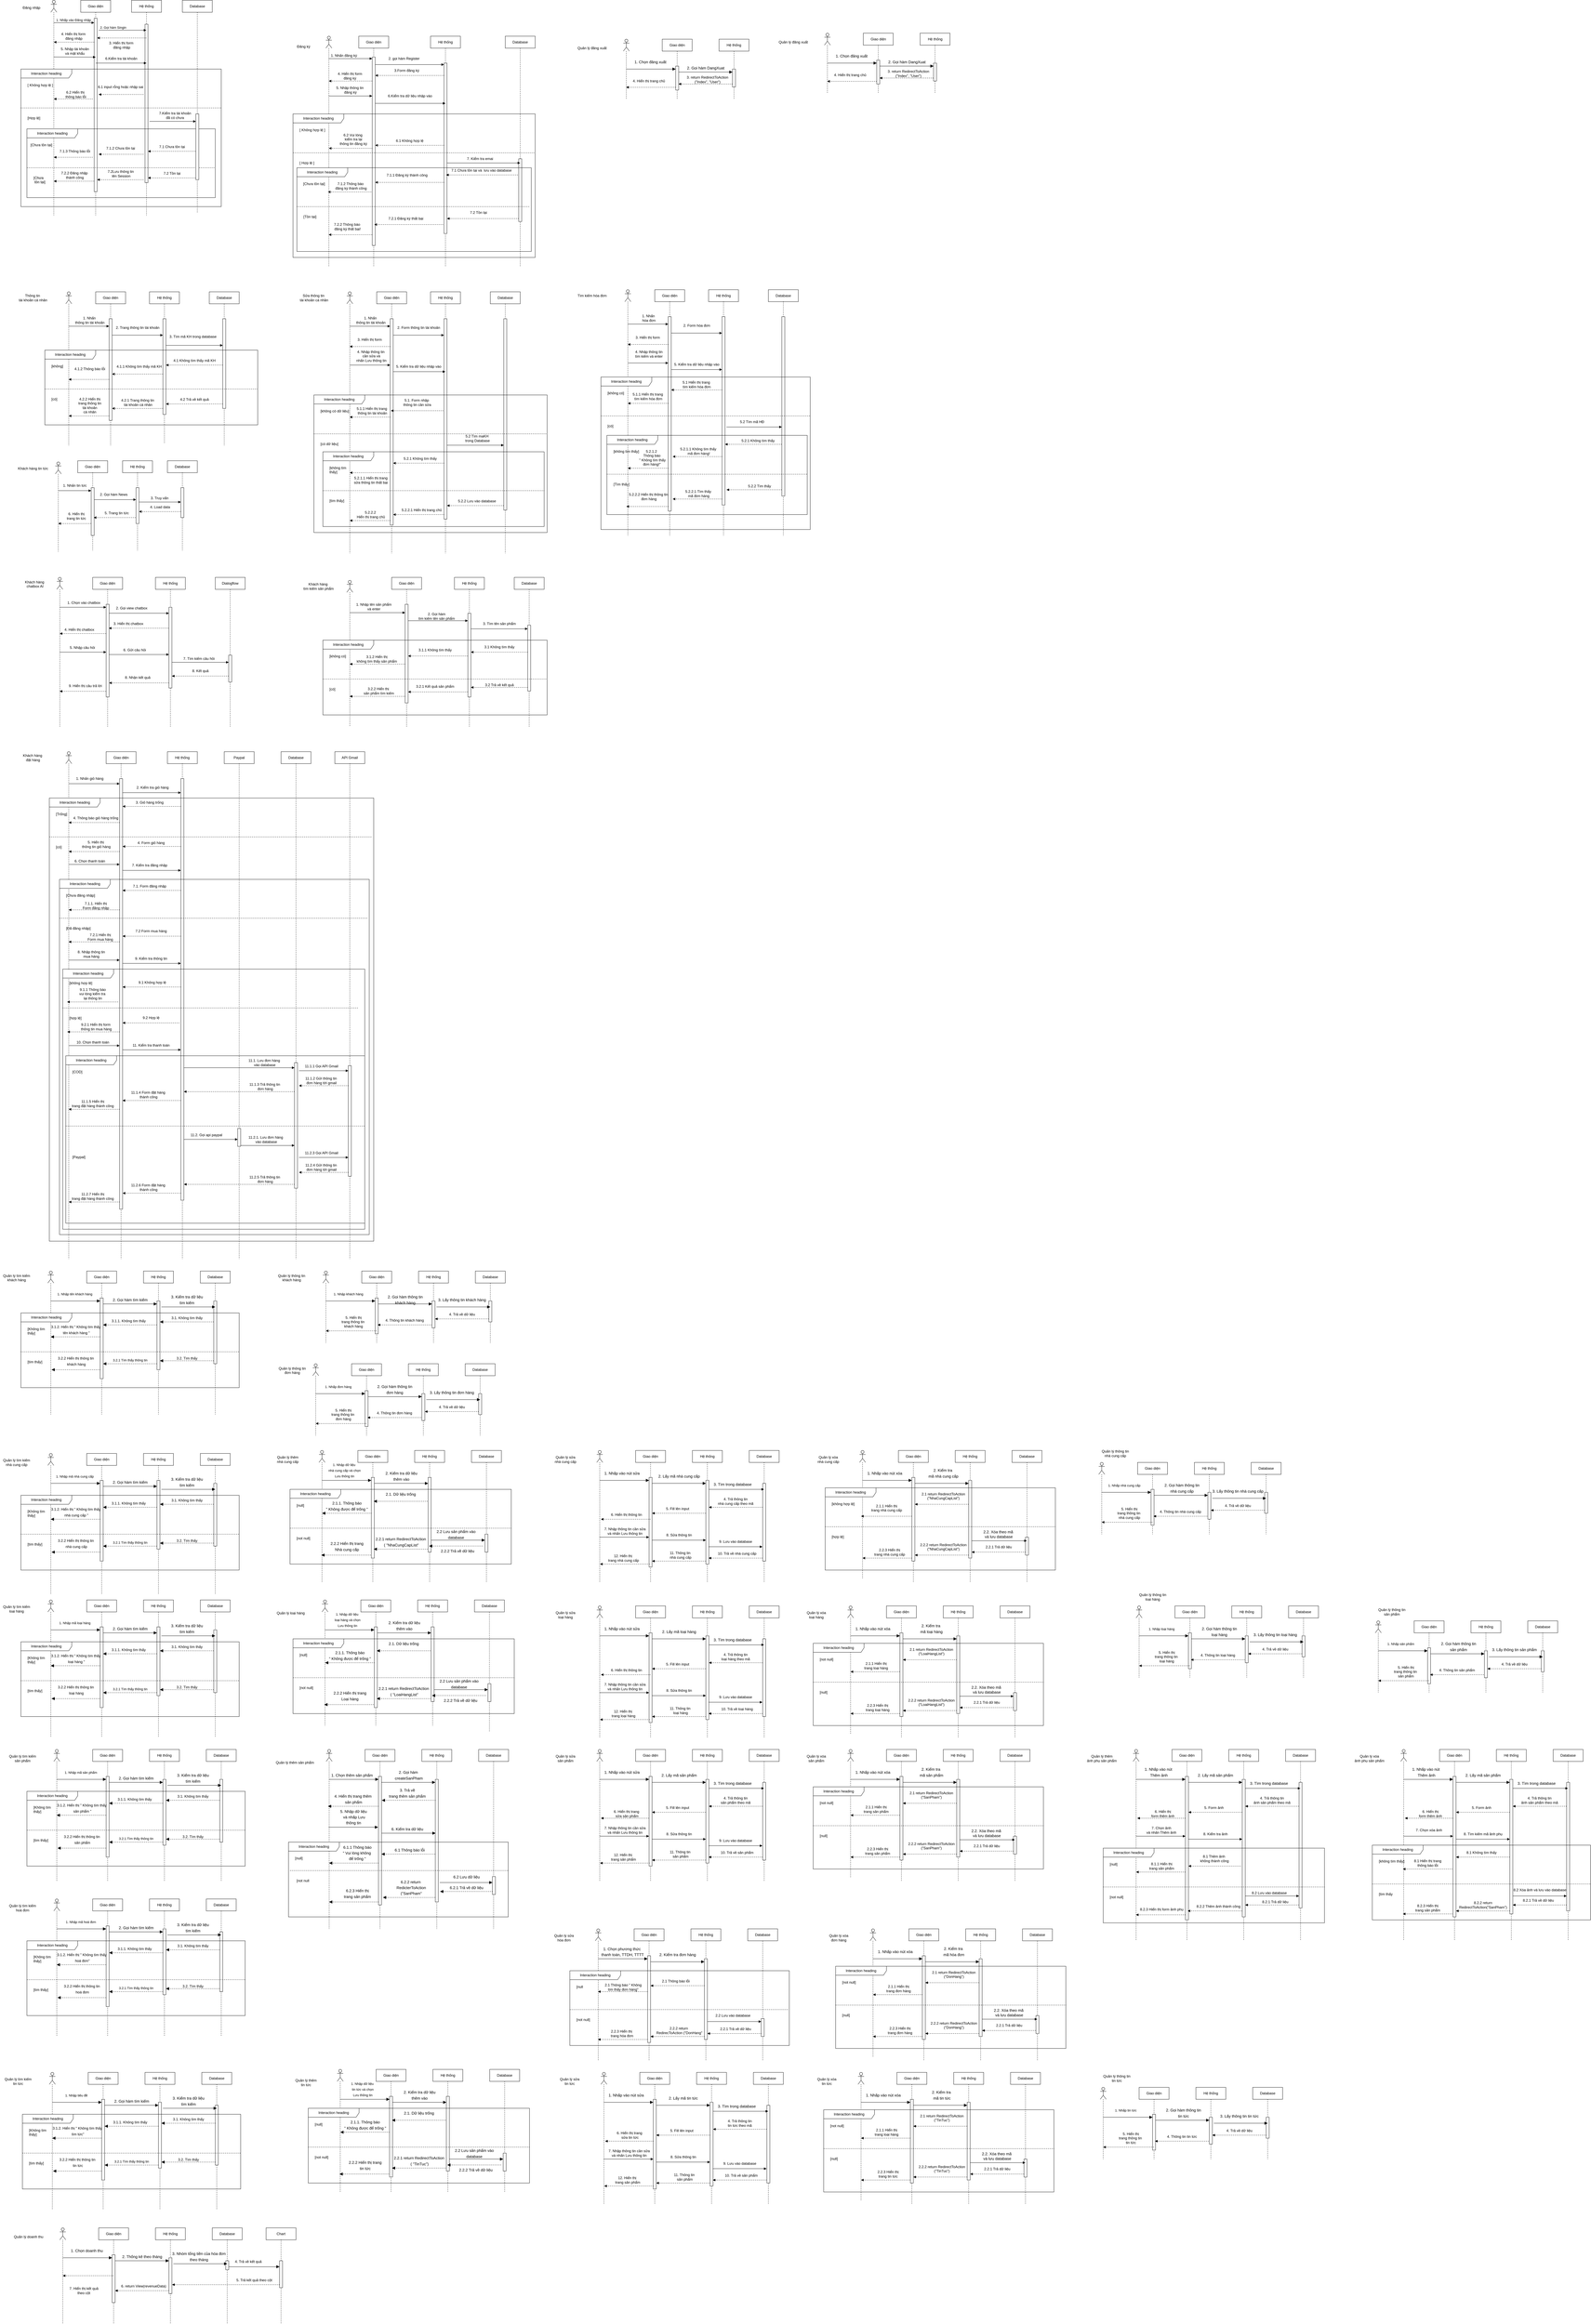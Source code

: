 <mxfile version="25.0.3">
  <diagram name="Trang-1" id="F-SfUvLUXUYmFnCsQh2H">
    <mxGraphModel dx="2458" dy="1930" grid="1" gridSize="10" guides="1" tooltips="1" connect="1" arrows="1" fold="1" page="1" pageScale="1" pageWidth="827" pageHeight="1169" math="0" shadow="0">
      <root>
        <mxCell id="0" />
        <mxCell id="1" parent="0" />
        <mxCell id="bSv9T95KC4mAQTYUI8MH-1" value="Đăng nhập" style="text;html=1;align=center;verticalAlign=middle;resizable=0;points=[];autosize=1;strokeColor=none;fillColor=none;" parent="1" vertex="1">
          <mxGeometry x="25" y="-80" width="80" height="30" as="geometry" />
        </mxCell>
        <mxCell id="bSv9T95KC4mAQTYUI8MH-64" value="" style="shape=umlLifeline;perimeter=lifelinePerimeter;whiteSpace=wrap;html=1;container=1;dropTarget=0;collapsible=0;recursiveResize=0;outlineConnect=0;portConstraint=eastwest;newEdgeStyle={&quot;curved&quot;:0,&quot;rounded&quot;:0};participant=umlActor;" parent="1" vertex="1">
          <mxGeometry x="130" y="-90" width="20" height="720" as="geometry" />
        </mxCell>
        <mxCell id="bSv9T95KC4mAQTYUI8MH-65" value="Giao diện" style="shape=umlLifeline;perimeter=lifelinePerimeter;whiteSpace=wrap;html=1;container=1;dropTarget=0;collapsible=0;recursiveResize=0;outlineConnect=0;portConstraint=eastwest;newEdgeStyle={&quot;edgeStyle&quot;:&quot;elbowEdgeStyle&quot;,&quot;elbow&quot;:&quot;vertical&quot;,&quot;curved&quot;:0,&quot;rounded&quot;:0};" parent="1" vertex="1">
          <mxGeometry x="230" y="-90" width="100" height="720" as="geometry" />
        </mxCell>
        <mxCell id="bSv9T95KC4mAQTYUI8MH-107" value="" style="html=1;points=[[0,0,0,0,5],[0,1,0,0,-5],[1,0,0,0,5],[1,1,0,0,-5]];perimeter=orthogonalPerimeter;outlineConnect=0;targetShapes=umlLifeline;portConstraint=eastwest;newEdgeStyle={&quot;curved&quot;:0,&quot;rounded&quot;:0};" parent="bSv9T95KC4mAQTYUI8MH-65" vertex="1">
          <mxGeometry x="45" y="60" width="10" height="580" as="geometry" />
        </mxCell>
        <mxCell id="bSv9T95KC4mAQTYUI8MH-66" value="Hệ thống" style="shape=umlLifeline;perimeter=lifelinePerimeter;whiteSpace=wrap;html=1;container=1;dropTarget=0;collapsible=0;recursiveResize=0;outlineConnect=0;portConstraint=eastwest;newEdgeStyle={&quot;edgeStyle&quot;:&quot;elbowEdgeStyle&quot;,&quot;elbow&quot;:&quot;vertical&quot;,&quot;curved&quot;:0,&quot;rounded&quot;:0};" parent="1" vertex="1">
          <mxGeometry x="400" y="-90" width="100" height="720" as="geometry" />
        </mxCell>
        <mxCell id="bSv9T95KC4mAQTYUI8MH-108" value="" style="html=1;points=[[0,0,0,0,5],[0,1,0,0,-5],[1,0,0,0,5],[1,1,0,0,-5]];perimeter=orthogonalPerimeter;outlineConnect=0;targetShapes=umlLifeline;portConstraint=eastwest;newEdgeStyle={&quot;curved&quot;:0,&quot;rounded&quot;:0};" parent="bSv9T95KC4mAQTYUI8MH-66" vertex="1">
          <mxGeometry x="45" y="80" width="10" height="530" as="geometry" />
        </mxCell>
        <mxCell id="bSv9T95KC4mAQTYUI8MH-67" value="Database" style="shape=umlLifeline;perimeter=lifelinePerimeter;whiteSpace=wrap;html=1;container=1;dropTarget=0;collapsible=0;recursiveResize=0;outlineConnect=0;portConstraint=eastwest;newEdgeStyle={&quot;edgeStyle&quot;:&quot;elbowEdgeStyle&quot;,&quot;elbow&quot;:&quot;vertical&quot;,&quot;curved&quot;:0,&quot;rounded&quot;:0};" parent="1" vertex="1">
          <mxGeometry x="570" y="-90" width="100" height="710" as="geometry" />
        </mxCell>
        <mxCell id="bSv9T95KC4mAQTYUI8MH-70" value="&amp;nbsp; 1. Nhấp vào Đăng nhập" style="html=1;verticalAlign=bottom;labelBackgroundColor=none;endArrow=block;endFill=1;endSize=6;align=left;rounded=0;" parent="1" source="bSv9T95KC4mAQTYUI8MH-64" edge="1">
          <mxGeometry x="-1" relative="1" as="geometry">
            <mxPoint x="159.5" y="-10" as="sourcePoint" />
            <mxPoint x="275" y="-15" as="targetPoint" />
          </mxGeometry>
        </mxCell>
        <mxCell id="bSv9T95KC4mAQTYUI8MH-71" value="" style="html=1;verticalAlign=bottom;labelBackgroundColor=none;endArrow=block;endFill=1;dashed=1;rounded=0;" parent="1" target="bSv9T95KC4mAQTYUI8MH-64" edge="1">
          <mxGeometry width="160" relative="1" as="geometry">
            <mxPoint x="275" y="50" as="sourcePoint" />
            <mxPoint x="135" y="50" as="targetPoint" />
          </mxGeometry>
        </mxCell>
        <mxCell id="bSv9T95KC4mAQTYUI8MH-72" value="4. Hiển thị form&lt;div&gt;&amp;nbsp;đăng nhập&lt;/div&gt;" style="text;html=1;align=center;verticalAlign=middle;resizable=0;points=[];autosize=1;strokeColor=none;fillColor=none;" parent="1" vertex="1">
          <mxGeometry x="155" y="10" width="100" height="40" as="geometry" />
        </mxCell>
        <mxCell id="bSv9T95KC4mAQTYUI8MH-73" value="" style="html=1;verticalAlign=bottom;labelBackgroundColor=none;endArrow=block;endFill=1;endSize=6;align=left;rounded=0;" parent="1" edge="1">
          <mxGeometry x="-1" relative="1" as="geometry">
            <mxPoint x="140" y="99.5" as="sourcePoint" />
            <mxPoint x="280" y="100" as="targetPoint" />
            <mxPoint as="offset" />
          </mxGeometry>
        </mxCell>
        <mxCell id="bSv9T95KC4mAQTYUI8MH-74" value="5. Nhập tài khoản&lt;div&gt;và mật khẩu&lt;/div&gt;" style="text;html=1;align=center;verticalAlign=middle;resizable=0;points=[];autosize=1;strokeColor=none;fillColor=none;" parent="1" vertex="1">
          <mxGeometry x="150" y="60" width="120" height="40" as="geometry" />
        </mxCell>
        <mxCell id="bSv9T95KC4mAQTYUI8MH-82" value="Interaction heading" style="shape=umlFrame;whiteSpace=wrap;html=1;pointerEvents=0;recursiveResize=0;container=1;collapsible=0;width=170;" parent="1" vertex="1">
          <mxGeometry x="30" y="140" width="670" height="460" as="geometry" />
        </mxCell>
        <mxCell id="bSv9T95KC4mAQTYUI8MH-83" value="[ Không hợp lệ ]" style="text;html=1;" parent="bSv9T95KC4mAQTYUI8MH-82" vertex="1">
          <mxGeometry width="100" height="20" relative="1" as="geometry">
            <mxPoint x="20" y="40" as="offset" />
          </mxGeometry>
        </mxCell>
        <mxCell id="bSv9T95KC4mAQTYUI8MH-84" value="[Hợp lệ]" style="line;strokeWidth=1;dashed=1;labelPosition=center;verticalLabelPosition=bottom;align=left;verticalAlign=top;spacingLeft=20;spacingTop=15;html=1;whiteSpace=wrap;" parent="bSv9T95KC4mAQTYUI8MH-82" vertex="1">
          <mxGeometry y="125" width="670" height="10" as="geometry" />
        </mxCell>
        <mxCell id="bSv9T95KC4mAQTYUI8MH-86" value="6.1 input rỗng hoặc nhập sai" style="text;html=1;align=center;verticalAlign=middle;resizable=0;points=[];autosize=1;strokeColor=none;fillColor=none;" parent="bSv9T95KC4mAQTYUI8MH-82" vertex="1">
          <mxGeometry x="247.5" y="45" width="170" height="30" as="geometry" />
        </mxCell>
        <mxCell id="bSv9T95KC4mAQTYUI8MH-87" value="" style="html=1;verticalAlign=bottom;labelBackgroundColor=none;endArrow=block;endFill=1;dashed=1;rounded=0;" parent="bSv9T95KC4mAQTYUI8MH-82" target="bSv9T95KC4mAQTYUI8MH-64" edge="1">
          <mxGeometry width="160" relative="1" as="geometry">
            <mxPoint x="240" y="100" as="sourcePoint" />
            <mxPoint x="80" y="100" as="targetPoint" />
          </mxGeometry>
        </mxCell>
        <mxCell id="bSv9T95KC4mAQTYUI8MH-88" value="6.2 Hiển thị&amp;nbsp;&lt;div&gt;thông báo lỗi&lt;/div&gt;" style="text;html=1;align=center;verticalAlign=middle;resizable=0;points=[];autosize=1;strokeColor=none;fillColor=none;" parent="bSv9T95KC4mAQTYUI8MH-82" vertex="1">
          <mxGeometry x="137.5" y="65" width="90" height="40" as="geometry" />
        </mxCell>
        <mxCell id="bSv9T95KC4mAQTYUI8MH-91" value="Interaction heading" style="shape=umlFrame;whiteSpace=wrap;html=1;pointerEvents=0;recursiveResize=0;container=1;collapsible=0;width=170;" parent="bSv9T95KC4mAQTYUI8MH-82" vertex="1">
          <mxGeometry x="20" y="200" width="630" height="230" as="geometry" />
        </mxCell>
        <mxCell id="bSv9T95KC4mAQTYUI8MH-92" value="[Chưa tồn tại]" style="text;html=1;" parent="bSv9T95KC4mAQTYUI8MH-91" vertex="1">
          <mxGeometry width="60" height="20" relative="1" as="geometry">
            <mxPoint x="10" y="40" as="offset" />
          </mxGeometry>
        </mxCell>
        <mxCell id="bSv9T95KC4mAQTYUI8MH-93" value="[&lt;span style=&quot;text-wrap: nowrap; background-color: rgb(251, 251, 251);&quot;&gt;Chưa&lt;/span&gt;&lt;div&gt;&lt;span style=&quot;text-wrap: nowrap; background-color: rgb(251, 251, 251);&quot;&gt;&amp;nbsp;tồn tại]&lt;/span&gt;&lt;/div&gt;" style="line;strokeWidth=1;dashed=1;labelPosition=center;verticalLabelPosition=bottom;align=left;verticalAlign=top;spacingLeft=20;spacingTop=15;html=1;whiteSpace=wrap;" parent="bSv9T95KC4mAQTYUI8MH-91" vertex="1">
          <mxGeometry y="125" width="630" height="10" as="geometry" />
        </mxCell>
        <mxCell id="bSv9T95KC4mAQTYUI8MH-94" value="7.1.2 Chưa tồn tại" style="text;html=1;align=center;verticalAlign=middle;resizable=0;points=[];autosize=1;strokeColor=none;fillColor=none;" parent="bSv9T95KC4mAQTYUI8MH-91" vertex="1">
          <mxGeometry x="252.5" y="50" width="120" height="30" as="geometry" />
        </mxCell>
        <mxCell id="bSv9T95KC4mAQTYUI8MH-95" value="" style="html=1;verticalAlign=bottom;labelBackgroundColor=none;endArrow=block;endFill=1;dashed=1;rounded=0;" parent="bSv9T95KC4mAQTYUI8MH-91" edge="1">
          <mxGeometry width="160" relative="1" as="geometry">
            <mxPoint x="390" y="85" as="sourcePoint" />
            <mxPoint x="240" y="85" as="targetPoint" />
          </mxGeometry>
        </mxCell>
        <mxCell id="bSv9T95KC4mAQTYUI8MH-96" value="7.1.3 Thông báo lỗi" style="text;html=1;align=center;verticalAlign=middle;resizable=0;points=[];autosize=1;strokeColor=none;fillColor=none;" parent="bSv9T95KC4mAQTYUI8MH-91" vertex="1">
          <mxGeometry x="95" y="60" width="130" height="30" as="geometry" />
        </mxCell>
        <mxCell id="bSv9T95KC4mAQTYUI8MH-97" value="" style="html=1;verticalAlign=bottom;labelBackgroundColor=none;endArrow=block;endFill=1;dashed=1;rounded=0;" parent="bSv9T95KC4mAQTYUI8MH-91" edge="1">
          <mxGeometry width="160" relative="1" as="geometry">
            <mxPoint x="220" y="95" as="sourcePoint" />
            <mxPoint x="90" y="95" as="targetPoint" />
          </mxGeometry>
        </mxCell>
        <mxCell id="bSv9T95KC4mAQTYUI8MH-98" value="7.2Lưu thông tin&amp;nbsp;&lt;div&gt;lên Session&lt;/div&gt;" style="text;html=1;align=center;verticalAlign=middle;resizable=0;points=[];autosize=1;strokeColor=none;fillColor=none;" parent="bSv9T95KC4mAQTYUI8MH-91" vertex="1">
          <mxGeometry x="260" y="130" width="110" height="40" as="geometry" />
        </mxCell>
        <mxCell id="bSv9T95KC4mAQTYUI8MH-99" value="" style="html=1;verticalAlign=bottom;labelBackgroundColor=none;endArrow=block;endFill=1;dashed=1;rounded=0;" parent="bSv9T95KC4mAQTYUI8MH-91" target="bSv9T95KC4mAQTYUI8MH-107" edge="1">
          <mxGeometry width="160" relative="1" as="geometry">
            <mxPoint x="390" y="170" as="sourcePoint" />
            <mxPoint x="230" y="164" as="targetPoint" />
          </mxGeometry>
        </mxCell>
        <mxCell id="bSv9T95KC4mAQTYUI8MH-100" value="7.2.2 Đăng nhập&amp;nbsp;&lt;div&gt;thành công&lt;/div&gt;" style="text;html=1;align=center;verticalAlign=middle;resizable=0;points=[];autosize=1;strokeColor=none;fillColor=none;" parent="bSv9T95KC4mAQTYUI8MH-91" vertex="1">
          <mxGeometry x="100" y="135" width="120" height="40" as="geometry" />
        </mxCell>
        <mxCell id="bSv9T95KC4mAQTYUI8MH-101" value="" style="html=1;verticalAlign=bottom;labelBackgroundColor=none;endArrow=block;endFill=1;dashed=1;rounded=0;" parent="bSv9T95KC4mAQTYUI8MH-91" source="bSv9T95KC4mAQTYUI8MH-107" edge="1">
          <mxGeometry width="160" relative="1" as="geometry">
            <mxPoint x="230" y="175" as="sourcePoint" />
            <mxPoint x="90" y="175" as="targetPoint" />
          </mxGeometry>
        </mxCell>
        <mxCell id="bSv9T95KC4mAQTYUI8MH-109" value="7.1 Chưa tồn tại" style="text;html=1;align=center;verticalAlign=middle;resizable=0;points=[];autosize=1;strokeColor=none;fillColor=none;" parent="bSv9T95KC4mAQTYUI8MH-91" vertex="1">
          <mxGeometry x="430" y="45" width="110" height="30" as="geometry" />
        </mxCell>
        <mxCell id="bSv9T95KC4mAQTYUI8MH-110" value="" style="html=1;verticalAlign=bottom;labelBackgroundColor=none;endArrow=block;endFill=1;dashed=1;rounded=0;" parent="bSv9T95KC4mAQTYUI8MH-91" target="bSv9T95KC4mAQTYUI8MH-108" edge="1">
          <mxGeometry width="160" relative="1" as="geometry">
            <mxPoint x="570" y="75" as="sourcePoint" />
            <mxPoint x="410" y="75" as="targetPoint" />
          </mxGeometry>
        </mxCell>
        <mxCell id="bSv9T95KC4mAQTYUI8MH-111" value="7.2 Tồn tại" style="text;html=1;align=center;verticalAlign=middle;resizable=0;points=[];autosize=1;strokeColor=none;fillColor=none;" parent="bSv9T95KC4mAQTYUI8MH-91" vertex="1">
          <mxGeometry x="445" y="134" width="80" height="30" as="geometry" />
        </mxCell>
        <mxCell id="bSv9T95KC4mAQTYUI8MH-112" value="" style="html=1;verticalAlign=bottom;labelBackgroundColor=none;endArrow=block;endFill=1;dashed=1;rounded=0;" parent="bSv9T95KC4mAQTYUI8MH-91" edge="1">
          <mxGeometry width="160" relative="1" as="geometry">
            <mxPoint x="570" y="164" as="sourcePoint" />
            <mxPoint x="405" y="164" as="targetPoint" />
          </mxGeometry>
        </mxCell>
        <mxCell id="bSv9T95KC4mAQTYUI8MH-113" value="" style="html=1;points=[[0,0,0,0,5],[0,1,0,0,-5],[1,0,0,0,5],[1,1,0,0,-5]];perimeter=orthogonalPerimeter;outlineConnect=0;targetShapes=umlLifeline;portConstraint=eastwest;newEdgeStyle={&quot;curved&quot;:0,&quot;rounded&quot;:0};" parent="bSv9T95KC4mAQTYUI8MH-91" vertex="1">
          <mxGeometry x="565" y="-50" width="10" height="220" as="geometry" />
        </mxCell>
        <mxCell id="bSv9T95KC4mAQTYUI8MH-85" value="" style="html=1;verticalAlign=bottom;labelBackgroundColor=none;endArrow=block;endFill=1;dashed=1;rounded=0;" parent="bSv9T95KC4mAQTYUI8MH-82" edge="1">
          <mxGeometry width="160" relative="1" as="geometry">
            <mxPoint x="410" y="85" as="sourcePoint" />
            <mxPoint x="260" y="85" as="targetPoint" />
          </mxGeometry>
        </mxCell>
        <mxCell id="bSv9T95KC4mAQTYUI8MH-90" value="7.Kiểm tra tài khoản&lt;div&gt;&amp;nbsp;đã có chưa&amp;nbsp;&lt;/div&gt;" style="text;html=1;align=center;verticalAlign=middle;resizable=0;points=[];autosize=1;strokeColor=none;fillColor=none;" parent="bSv9T95KC4mAQTYUI8MH-82" vertex="1">
          <mxGeometry x="450" y="135" width="130" height="40" as="geometry" />
        </mxCell>
        <mxCell id="bSv9T95KC4mAQTYUI8MH-89" value="" style="html=1;verticalAlign=bottom;labelBackgroundColor=none;endArrow=block;endFill=1;endSize=6;align=left;rounded=0;" parent="bSv9T95KC4mAQTYUI8MH-82" target="bSv9T95KC4mAQTYUI8MH-113" edge="1">
          <mxGeometry x="-1" relative="1" as="geometry">
            <mxPoint x="430" y="175" as="sourcePoint" />
            <mxPoint x="595.0" y="175" as="targetPoint" />
            <mxPoint as="offset" />
            <Array as="points">
              <mxPoint x="550.5" y="175" />
            </Array>
          </mxGeometry>
        </mxCell>
        <mxCell id="bSv9T95KC4mAQTYUI8MH-104" value="&amp;nbsp;2. Gọi hàm Singin" style="html=1;verticalAlign=bottom;labelBackgroundColor=none;endArrow=block;endFill=1;endSize=6;align=left;rounded=0;" parent="1" target="bSv9T95KC4mAQTYUI8MH-66" edge="1">
          <mxGeometry x="-1" relative="1" as="geometry">
            <mxPoint x="290" y="10" as="sourcePoint" />
            <mxPoint x="415" y="10" as="targetPoint" />
          </mxGeometry>
        </mxCell>
        <mxCell id="bSv9T95KC4mAQTYUI8MH-105" value="" style="html=1;verticalAlign=bottom;labelBackgroundColor=none;endArrow=block;endFill=1;dashed=1;rounded=0;" parent="1" edge="1">
          <mxGeometry width="160" relative="1" as="geometry">
            <mxPoint x="449.5" y="36" as="sourcePoint" />
            <mxPoint x="285" y="36" as="targetPoint" />
          </mxGeometry>
        </mxCell>
        <mxCell id="bSv9T95KC4mAQTYUI8MH-106" value="3. Hiển thị form&lt;div&gt;&amp;nbsp;đăng nhập&lt;/div&gt;" style="text;html=1;align=center;verticalAlign=middle;resizable=0;points=[];autosize=1;strokeColor=none;fillColor=none;" parent="1" vertex="1">
          <mxGeometry x="315" y="40" width="100" height="40" as="geometry" />
        </mxCell>
        <mxCell id="bSv9T95KC4mAQTYUI8MH-114" value="Đăng ký" style="text;html=1;align=center;verticalAlign=middle;resizable=0;points=[];autosize=1;strokeColor=none;fillColor=none;" parent="1" vertex="1">
          <mxGeometry x="940" y="50" width="70" height="30" as="geometry" />
        </mxCell>
        <mxCell id="bSv9T95KC4mAQTYUI8MH-117" value="" style="shape=umlLifeline;perimeter=lifelinePerimeter;whiteSpace=wrap;html=1;container=1;dropTarget=0;collapsible=0;recursiveResize=0;outlineConnect=0;portConstraint=eastwest;newEdgeStyle={&quot;curved&quot;:0,&quot;rounded&quot;:0};participant=umlActor;" parent="1" vertex="1">
          <mxGeometry x="1050" y="30" width="20" height="770" as="geometry" />
        </mxCell>
        <mxCell id="bSv9T95KC4mAQTYUI8MH-120" value="Giao diện" style="shape=umlLifeline;perimeter=lifelinePerimeter;whiteSpace=wrap;html=1;container=1;dropTarget=0;collapsible=0;recursiveResize=0;outlineConnect=0;portConstraint=eastwest;newEdgeStyle={&quot;edgeStyle&quot;:&quot;elbowEdgeStyle&quot;,&quot;elbow&quot;:&quot;vertical&quot;,&quot;curved&quot;:0,&quot;rounded&quot;:0};" parent="1" vertex="1">
          <mxGeometry x="1160" y="30" width="100" height="770" as="geometry" />
        </mxCell>
        <mxCell id="bSv9T95KC4mAQTYUI8MH-121" value="" style="html=1;points=[[0,0,0,0,5],[0,1,0,0,-5],[1,0,0,0,5],[1,1,0,0,-5]];perimeter=orthogonalPerimeter;outlineConnect=0;targetShapes=umlLifeline;portConstraint=eastwest;newEdgeStyle={&quot;curved&quot;:0,&quot;rounded&quot;:0};" parent="bSv9T95KC4mAQTYUI8MH-120" vertex="1">
          <mxGeometry x="45" y="70" width="10" height="630" as="geometry" />
        </mxCell>
        <mxCell id="bSv9T95KC4mAQTYUI8MH-122" value="Hệ thống" style="shape=umlLifeline;perimeter=lifelinePerimeter;whiteSpace=wrap;html=1;container=1;dropTarget=0;collapsible=0;recursiveResize=0;outlineConnect=0;portConstraint=eastwest;newEdgeStyle={&quot;edgeStyle&quot;:&quot;elbowEdgeStyle&quot;,&quot;elbow&quot;:&quot;vertical&quot;,&quot;curved&quot;:0,&quot;rounded&quot;:0};" parent="1" vertex="1">
          <mxGeometry x="1400" y="30" width="100" height="770" as="geometry" />
        </mxCell>
        <mxCell id="bSv9T95KC4mAQTYUI8MH-123" value="" style="html=1;points=[[0,0,0,0,5],[0,1,0,0,-5],[1,0,0,0,5],[1,1,0,0,-5]];perimeter=orthogonalPerimeter;outlineConnect=0;targetShapes=umlLifeline;portConstraint=eastwest;newEdgeStyle={&quot;curved&quot;:0,&quot;rounded&quot;:0};" parent="bSv9T95KC4mAQTYUI8MH-122" vertex="1">
          <mxGeometry x="45" y="90" width="10" height="570" as="geometry" />
        </mxCell>
        <mxCell id="bSv9T95KC4mAQTYUI8MH-124" value="Database" style="shape=umlLifeline;perimeter=lifelinePerimeter;whiteSpace=wrap;html=1;container=1;dropTarget=0;collapsible=0;recursiveResize=0;outlineConnect=0;portConstraint=eastwest;newEdgeStyle={&quot;edgeStyle&quot;:&quot;elbowEdgeStyle&quot;,&quot;elbow&quot;:&quot;vertical&quot;,&quot;curved&quot;:0,&quot;rounded&quot;:0};" parent="1" vertex="1">
          <mxGeometry x="1650" y="30" width="100" height="770" as="geometry" />
        </mxCell>
        <mxCell id="bSv9T95KC4mAQTYUI8MH-125" value="" style="html=1;points=[[0,0,0,0,5],[0,1,0,0,-5],[1,0,0,0,5],[1,1,0,0,-5]];perimeter=orthogonalPerimeter;outlineConnect=0;targetShapes=umlLifeline;portConstraint=eastwest;newEdgeStyle={&quot;curved&quot;:0,&quot;rounded&quot;:0};" parent="bSv9T95KC4mAQTYUI8MH-124" vertex="1">
          <mxGeometry x="45" y="410" width="10" height="210" as="geometry" />
        </mxCell>
        <mxCell id="bSv9T95KC4mAQTYUI8MH-126" value="" style="html=1;verticalAlign=bottom;labelBackgroundColor=none;endArrow=block;endFill=1;rounded=0;entryX=0;entryY=0;entryDx=0;entryDy=5;entryPerimeter=0;" parent="1" source="bSv9T95KC4mAQTYUI8MH-117" target="bSv9T95KC4mAQTYUI8MH-121" edge="1">
          <mxGeometry width="160" relative="1" as="geometry">
            <mxPoint x="1000" y="170" as="sourcePoint" />
            <mxPoint x="1160" y="170" as="targetPoint" />
          </mxGeometry>
        </mxCell>
        <mxCell id="bSv9T95KC4mAQTYUI8MH-127" value="1. Nhấn đăng ký" style="text;html=1;align=center;verticalAlign=middle;resizable=0;points=[];autosize=1;strokeColor=none;fillColor=none;" parent="1" vertex="1">
          <mxGeometry x="1055" y="80" width="110" height="30" as="geometry" />
        </mxCell>
        <mxCell id="bSv9T95KC4mAQTYUI8MH-128" value="" style="html=1;verticalAlign=bottom;labelBackgroundColor=none;endArrow=block;endFill=1;rounded=0;entryX=0;entryY=0;entryDx=0;entryDy=5;entryPerimeter=0;" parent="1" source="bSv9T95KC4mAQTYUI8MH-121" target="bSv9T95KC4mAQTYUI8MH-123" edge="1">
          <mxGeometry width="160" relative="1" as="geometry">
            <mxPoint x="1220" y="140" as="sourcePoint" />
            <mxPoint x="1365" y="140" as="targetPoint" />
          </mxGeometry>
        </mxCell>
        <mxCell id="bSv9T95KC4mAQTYUI8MH-129" value="2. gọi hàm Register" style="text;html=1;align=center;verticalAlign=middle;resizable=0;points=[];autosize=1;strokeColor=none;fillColor=none;" parent="1" vertex="1">
          <mxGeometry x="1246" y="90" width="130" height="30" as="geometry" />
        </mxCell>
        <mxCell id="bSv9T95KC4mAQTYUI8MH-130" value="" style="html=1;verticalAlign=bottom;labelBackgroundColor=none;endArrow=block;endFill=1;dashed=1;rounded=0;entryX=1.017;entryY=0.135;entryDx=0;entryDy=0;entryPerimeter=0;" parent="1" edge="1">
          <mxGeometry width="160" relative="1" as="geometry">
            <mxPoint x="1445" y="161.4" as="sourcePoint" />
            <mxPoint x="1215.17" y="161.4" as="targetPoint" />
          </mxGeometry>
        </mxCell>
        <mxCell id="bSv9T95KC4mAQTYUI8MH-131" value="3.Form đăng ký" style="text;html=1;align=center;verticalAlign=middle;resizable=0;points=[];autosize=1;strokeColor=none;fillColor=none;" parent="1" vertex="1">
          <mxGeometry x="1265" y="130" width="110" height="30" as="geometry" />
        </mxCell>
        <mxCell id="bSv9T95KC4mAQTYUI8MH-132" value="" style="html=1;verticalAlign=bottom;labelBackgroundColor=none;endArrow=block;endFill=1;dashed=1;rounded=0;" parent="1" edge="1">
          <mxGeometry width="160" relative="1" as="geometry">
            <mxPoint x="1205" y="180" as="sourcePoint" />
            <mxPoint x="1059.667" y="180" as="targetPoint" />
          </mxGeometry>
        </mxCell>
        <mxCell id="bSv9T95KC4mAQTYUI8MH-133" value="4. Hiển thị form&lt;div&gt;đăng ký&lt;/div&gt;" style="text;html=1;align=center;verticalAlign=middle;resizable=0;points=[];autosize=1;strokeColor=none;fillColor=none;" parent="1" vertex="1">
          <mxGeometry x="1080" y="143" width="100" height="40" as="geometry" />
        </mxCell>
        <mxCell id="bSv9T95KC4mAQTYUI8MH-134" value="" style="html=1;verticalAlign=bottom;labelBackgroundColor=none;endArrow=block;endFill=1;rounded=0;entryX=0;entryY=0;entryDx=0;entryDy=5;entryPerimeter=0;" parent="1" edge="1">
          <mxGeometry width="160" relative="1" as="geometry">
            <mxPoint x="1060" y="230" as="sourcePoint" />
            <mxPoint x="1205" y="230" as="targetPoint" />
          </mxGeometry>
        </mxCell>
        <mxCell id="bSv9T95KC4mAQTYUI8MH-135" value="5. Nhập thông tin&lt;div&gt;&amp;nbsp;đăng ký&lt;/div&gt;" style="text;html=1;align=center;verticalAlign=middle;resizable=0;points=[];autosize=1;strokeColor=none;fillColor=none;" parent="1" vertex="1">
          <mxGeometry x="1075" y="190" width="110" height="40" as="geometry" />
        </mxCell>
        <mxCell id="bSv9T95KC4mAQTYUI8MH-137" value="" style="html=1;verticalAlign=bottom;labelBackgroundColor=none;endArrow=block;endFill=1;rounded=0;" parent="1" source="bSv9T95KC4mAQTYUI8MH-121" edge="1">
          <mxGeometry width="160" relative="1" as="geometry">
            <mxPoint x="1220" y="254.58" as="sourcePoint" />
            <mxPoint x="1450" y="254.58" as="targetPoint" />
          </mxGeometry>
        </mxCell>
        <mxCell id="bSv9T95KC4mAQTYUI8MH-138" value="6.Kiểm tra dữ liệu nhập vào" style="text;html=1;align=center;verticalAlign=middle;resizable=0;points=[];autosize=1;strokeColor=none;fillColor=none;" parent="1" vertex="1">
          <mxGeometry x="1246" y="214.58" width="170" height="30" as="geometry" />
        </mxCell>
        <mxCell id="bSv9T95KC4mAQTYUI8MH-139" value="Interaction heading" style="shape=umlFrame;whiteSpace=wrap;html=1;pointerEvents=0;recursiveResize=0;container=1;collapsible=0;width=170;" parent="1" vertex="1">
          <mxGeometry x="940" y="290" width="810" height="480" as="geometry" />
        </mxCell>
        <mxCell id="bSv9T95KC4mAQTYUI8MH-140" value="[ Không hợp lệ ]" style="text;html=1;" parent="bSv9T95KC4mAQTYUI8MH-139" vertex="1">
          <mxGeometry width="100" height="20" relative="1" as="geometry">
            <mxPoint x="20" y="40" as="offset" />
          </mxGeometry>
        </mxCell>
        <mxCell id="bSv9T95KC4mAQTYUI8MH-141" value="[ Hợp lệ ]" style="line;strokeWidth=1;dashed=1;labelPosition=center;verticalLabelPosition=bottom;align=left;verticalAlign=top;spacingLeft=20;spacingTop=15;html=1;whiteSpace=wrap;" parent="bSv9T95KC4mAQTYUI8MH-139" vertex="1">
          <mxGeometry y="125" width="810" height="10" as="geometry" />
        </mxCell>
        <mxCell id="bSv9T95KC4mAQTYUI8MH-142" value="" style="html=1;verticalAlign=bottom;labelBackgroundColor=none;endArrow=block;endFill=1;dashed=1;rounded=0;" parent="bSv9T95KC4mAQTYUI8MH-139" edge="1">
          <mxGeometry width="160" relative="1" as="geometry">
            <mxPoint x="505" y="105" as="sourcePoint" />
            <mxPoint x="275" y="105" as="targetPoint" />
          </mxGeometry>
        </mxCell>
        <mxCell id="bSv9T95KC4mAQTYUI8MH-143" value="6.1 Không hợp lệ" style="text;html=1;align=center;verticalAlign=middle;resizable=0;points=[];autosize=1;strokeColor=none;fillColor=none;" parent="bSv9T95KC4mAQTYUI8MH-139" vertex="1">
          <mxGeometry x="330" y="75" width="120" height="30" as="geometry" />
        </mxCell>
        <mxCell id="bSv9T95KC4mAQTYUI8MH-144" value="" style="html=1;verticalAlign=bottom;labelBackgroundColor=none;endArrow=block;endFill=1;dashed=1;rounded=0;" parent="bSv9T95KC4mAQTYUI8MH-139" edge="1">
          <mxGeometry width="160" relative="1" as="geometry">
            <mxPoint x="265.33" y="115" as="sourcePoint" />
            <mxPoint x="119.997" y="115" as="targetPoint" />
          </mxGeometry>
        </mxCell>
        <mxCell id="bSv9T95KC4mAQTYUI8MH-146" value="6.2 Vui lòng&lt;div&gt;&amp;nbsp;kiểm tra lại&lt;div&gt;&amp;nbsp;thông tin đăng ký&lt;/div&gt;&lt;/div&gt;" style="text;html=1;align=center;verticalAlign=middle;resizable=0;points=[];autosize=1;strokeColor=none;fillColor=none;" parent="bSv9T95KC4mAQTYUI8MH-139" vertex="1">
          <mxGeometry x="140" y="55" width="120" height="60" as="geometry" />
        </mxCell>
        <mxCell id="bSv9T95KC4mAQTYUI8MH-147" value="" style="html=1;verticalAlign=bottom;labelBackgroundColor=none;endArrow=block;endFill=1;rounded=0;" parent="bSv9T95KC4mAQTYUI8MH-139" source="bSv9T95KC4mAQTYUI8MH-123" edge="1">
          <mxGeometry width="160" relative="1" as="geometry">
            <mxPoint x="520" y="164" as="sourcePoint" />
            <mxPoint x="760" y="164" as="targetPoint" />
          </mxGeometry>
        </mxCell>
        <mxCell id="bSv9T95KC4mAQTYUI8MH-148" value="7. Kiểm tra emai" style="text;html=1;align=center;verticalAlign=middle;resizable=0;points=[];autosize=1;strokeColor=none;fillColor=none;" parent="bSv9T95KC4mAQTYUI8MH-139" vertex="1">
          <mxGeometry x="570" y="135" width="110" height="30" as="geometry" />
        </mxCell>
        <mxCell id="bSv9T95KC4mAQTYUI8MH-149" value="Interaction heading" style="shape=umlFrame;whiteSpace=wrap;html=1;pointerEvents=0;recursiveResize=0;container=1;collapsible=0;width=170;" parent="bSv9T95KC4mAQTYUI8MH-139" vertex="1">
          <mxGeometry x="13" y="180" width="784" height="280" as="geometry" />
        </mxCell>
        <mxCell id="bSv9T95KC4mAQTYUI8MH-150" value="[Chưa tồn tại]" style="text;html=1;" parent="bSv9T95KC4mAQTYUI8MH-149" vertex="1">
          <mxGeometry width="100" height="20" relative="1" as="geometry">
            <mxPoint x="19" y="40" as="offset" />
          </mxGeometry>
        </mxCell>
        <mxCell id="bSv9T95KC4mAQTYUI8MH-151" value="[Tồn tại]" style="line;strokeWidth=1;dashed=1;labelPosition=center;verticalLabelPosition=bottom;align=left;verticalAlign=top;spacingLeft=20;spacingTop=15;html=1;whiteSpace=wrap;" parent="bSv9T95KC4mAQTYUI8MH-149" vertex="1">
          <mxGeometry y="125" width="780" height="10" as="geometry" />
        </mxCell>
        <mxCell id="bSv9T95KC4mAQTYUI8MH-152" value="" style="html=1;verticalAlign=bottom;labelBackgroundColor=none;endArrow=block;endFill=1;dashed=1;rounded=0;" parent="bSv9T95KC4mAQTYUI8MH-149" edge="1">
          <mxGeometry width="160" relative="1" as="geometry">
            <mxPoint x="739" y="24" as="sourcePoint" />
            <mxPoint x="499" y="24" as="targetPoint" />
          </mxGeometry>
        </mxCell>
        <mxCell id="bSv9T95KC4mAQTYUI8MH-155" value="7.1.1 Đăng ký thành công" style="text;html=1;align=center;verticalAlign=middle;resizable=0;points=[];autosize=1;strokeColor=none;fillColor=none;" parent="bSv9T95KC4mAQTYUI8MH-149" vertex="1">
          <mxGeometry x="288" y="10" width="160" height="30" as="geometry" />
        </mxCell>
        <mxCell id="bSv9T95KC4mAQTYUI8MH-156" value="" style="html=1;verticalAlign=bottom;labelBackgroundColor=none;endArrow=block;endFill=1;dashed=1;rounded=0;" parent="bSv9T95KC4mAQTYUI8MH-149" edge="1">
          <mxGeometry width="160" relative="1" as="geometry">
            <mxPoint x="249" y="81" as="sourcePoint" />
            <mxPoint x="103.667" y="81" as="targetPoint" />
          </mxGeometry>
        </mxCell>
        <mxCell id="bSv9T95KC4mAQTYUI8MH-157" value="7.1.2 Thông báo&lt;div&gt;&amp;nbsp;đăng ký thành công&lt;/div&gt;" style="text;html=1;align=center;verticalAlign=middle;resizable=0;points=[];autosize=1;strokeColor=none;fillColor=none;" parent="bSv9T95KC4mAQTYUI8MH-149" vertex="1">
          <mxGeometry x="114" y="41" width="130" height="40" as="geometry" />
        </mxCell>
        <mxCell id="bSv9T95KC4mAQTYUI8MH-158" value="7.2.1 Đăng ký thất bại" style="text;html=1;align=center;verticalAlign=middle;resizable=0;points=[];autosize=1;strokeColor=none;fillColor=none;" parent="bSv9T95KC4mAQTYUI8MH-149" vertex="1">
          <mxGeometry x="294" y="155" width="140" height="30" as="geometry" />
        </mxCell>
        <mxCell id="bSv9T95KC4mAQTYUI8MH-159" value="" style="html=1;verticalAlign=bottom;labelBackgroundColor=none;endArrow=block;endFill=1;dashed=1;rounded=0;" parent="bSv9T95KC4mAQTYUI8MH-149" edge="1">
          <mxGeometry width="160" relative="1" as="geometry">
            <mxPoint x="489" y="190" as="sourcePoint" />
            <mxPoint x="259" y="190" as="targetPoint" />
          </mxGeometry>
        </mxCell>
        <mxCell id="bSv9T95KC4mAQTYUI8MH-178" value="" style="html=1;verticalAlign=bottom;labelBackgroundColor=none;endArrow=block;endFill=1;dashed=1;rounded=0;" parent="bSv9T95KC4mAQTYUI8MH-149" edge="1">
          <mxGeometry width="160" relative="1" as="geometry">
            <mxPoint x="251.67" y="224" as="sourcePoint" />
            <mxPoint x="106.337" y="224" as="targetPoint" />
          </mxGeometry>
        </mxCell>
        <mxCell id="bSv9T95KC4mAQTYUI8MH-179" value="7.2.2 Thông báo&amp;nbsp;&lt;div&gt;đăng ký thất bại!&lt;/div&gt;" style="text;html=1;align=center;verticalAlign=middle;resizable=0;points=[];autosize=1;strokeColor=none;fillColor=none;" parent="bSv9T95KC4mAQTYUI8MH-149" vertex="1">
          <mxGeometry x="114" y="177" width="110" height="40" as="geometry" />
        </mxCell>
        <mxCell id="bSv9T95KC4mAQTYUI8MH-153" value="7.1 Chưa tồn tại và&amp;nbsp; lưu vào database" style="text;html=1;align=center;verticalAlign=middle;resizable=0;points=[];autosize=1;strokeColor=none;fillColor=none;" parent="bSv9T95KC4mAQTYUI8MH-149" vertex="1">
          <mxGeometry x="502" y="-6" width="230" height="30" as="geometry" />
        </mxCell>
        <mxCell id="bSv9T95KC4mAQTYUI8MH-201" value="7.2 Tồn tại" style="text;html=1;align=center;verticalAlign=middle;resizable=0;points=[];autosize=1;strokeColor=none;fillColor=none;" parent="bSv9T95KC4mAQTYUI8MH-149" vertex="1">
          <mxGeometry x="567" y="135.0" width="80" height="30" as="geometry" />
        </mxCell>
        <mxCell id="bSv9T95KC4mAQTYUI8MH-202" value="" style="html=1;verticalAlign=bottom;labelBackgroundColor=none;endArrow=block;endFill=1;dashed=1;rounded=0;" parent="bSv9T95KC4mAQTYUI8MH-149" source="bSv9T95KC4mAQTYUI8MH-125" edge="1">
          <mxGeometry width="160" relative="1" as="geometry">
            <mxPoint x="732" y="170.0" as="sourcePoint" />
            <mxPoint x="502" y="170.0" as="targetPoint" />
          </mxGeometry>
        </mxCell>
        <mxCell id="bSv9T95KC4mAQTYUI8MH-154" value="" style="html=1;verticalAlign=bottom;labelBackgroundColor=none;endArrow=block;endFill=1;dashed=1;rounded=0;" parent="1" edge="1">
          <mxGeometry width="160" relative="1" as="geometry">
            <mxPoint x="1445" y="519" as="sourcePoint" />
            <mxPoint x="1215" y="519" as="targetPoint" />
          </mxGeometry>
        </mxCell>
        <mxCell id="bSv9T95KC4mAQTYUI8MH-180" value="Thông tin&amp;nbsp;&lt;div&gt;tài khoản cá nhân&lt;/div&gt;" style="text;html=1;align=center;verticalAlign=middle;resizable=0;points=[];autosize=1;strokeColor=none;fillColor=none;" parent="1" vertex="1">
          <mxGeometry x="10" y="885" width="120" height="40" as="geometry" />
        </mxCell>
        <mxCell id="bSv9T95KC4mAQTYUI8MH-181" value="" style="shape=umlLifeline;perimeter=lifelinePerimeter;whiteSpace=wrap;html=1;container=1;dropTarget=0;collapsible=0;recursiveResize=0;outlineConnect=0;portConstraint=eastwest;newEdgeStyle={&quot;curved&quot;:0,&quot;rounded&quot;:0};participant=umlActor;" parent="1" vertex="1">
          <mxGeometry x="180" y="885" width="20" height="515" as="geometry" />
        </mxCell>
        <mxCell id="bSv9T95KC4mAQTYUI8MH-184" value="Giao diện" style="shape=umlLifeline;perimeter=lifelinePerimeter;whiteSpace=wrap;html=1;container=1;dropTarget=0;collapsible=0;recursiveResize=0;outlineConnect=0;portConstraint=eastwest;newEdgeStyle={&quot;edgeStyle&quot;:&quot;elbowEdgeStyle&quot;,&quot;elbow&quot;:&quot;vertical&quot;,&quot;curved&quot;:0,&quot;rounded&quot;:0};" parent="1" vertex="1">
          <mxGeometry x="280" y="885" width="100" height="515" as="geometry" />
        </mxCell>
        <mxCell id="bSv9T95KC4mAQTYUI8MH-185" value="" style="html=1;points=[[0,0,0,0,5],[0,1,0,0,-5],[1,0,0,0,5],[1,1,0,0,-5]];perimeter=orthogonalPerimeter;outlineConnect=0;targetShapes=umlLifeline;portConstraint=eastwest;newEdgeStyle={&quot;curved&quot;:0,&quot;rounded&quot;:0};" parent="bSv9T95KC4mAQTYUI8MH-184" vertex="1">
          <mxGeometry x="45" y="90" width="10" height="340" as="geometry" />
        </mxCell>
        <mxCell id="bSv9T95KC4mAQTYUI8MH-186" value="Hệ thống" style="shape=umlLifeline;perimeter=lifelinePerimeter;whiteSpace=wrap;html=1;container=1;dropTarget=0;collapsible=0;recursiveResize=0;outlineConnect=0;portConstraint=eastwest;newEdgeStyle={&quot;edgeStyle&quot;:&quot;elbowEdgeStyle&quot;,&quot;elbow&quot;:&quot;vertical&quot;,&quot;curved&quot;:0,&quot;rounded&quot;:0};" parent="1" vertex="1">
          <mxGeometry x="460" y="885" width="100" height="505" as="geometry" />
        </mxCell>
        <mxCell id="bSv9T95KC4mAQTYUI8MH-187" value="" style="html=1;points=[[0,0,0,0,5],[0,1,0,0,-5],[1,0,0,0,5],[1,1,0,0,-5]];perimeter=orthogonalPerimeter;outlineConnect=0;targetShapes=umlLifeline;portConstraint=eastwest;newEdgeStyle={&quot;curved&quot;:0,&quot;rounded&quot;:0};" parent="bSv9T95KC4mAQTYUI8MH-186" vertex="1">
          <mxGeometry x="45" y="90" width="10" height="320" as="geometry" />
        </mxCell>
        <mxCell id="bSv9T95KC4mAQTYUI8MH-188" value="Database" style="shape=umlLifeline;perimeter=lifelinePerimeter;whiteSpace=wrap;html=1;container=1;dropTarget=0;collapsible=0;recursiveResize=0;outlineConnect=0;portConstraint=eastwest;newEdgeStyle={&quot;edgeStyle&quot;:&quot;elbowEdgeStyle&quot;,&quot;elbow&quot;:&quot;vertical&quot;,&quot;curved&quot;:0,&quot;rounded&quot;:0};" parent="1" vertex="1">
          <mxGeometry x="660" y="885" width="100" height="515" as="geometry" />
        </mxCell>
        <mxCell id="bSv9T95KC4mAQTYUI8MH-189" value="" style="html=1;points=[[0,0,0,0,5],[0,1,0,0,-5],[1,0,0,0,5],[1,1,0,0,-5]];perimeter=orthogonalPerimeter;outlineConnect=0;targetShapes=umlLifeline;portConstraint=eastwest;newEdgeStyle={&quot;curved&quot;:0,&quot;rounded&quot;:0};" parent="bSv9T95KC4mAQTYUI8MH-188" vertex="1">
          <mxGeometry x="45" y="90" width="10" height="300" as="geometry" />
        </mxCell>
        <mxCell id="bSv9T95KC4mAQTYUI8MH-190" value="" style="html=1;verticalAlign=bottom;labelBackgroundColor=none;endArrow=block;endFill=1;rounded=0;" parent="1" edge="1">
          <mxGeometry width="160" relative="1" as="geometry">
            <mxPoint x="189.667" y="1000.0" as="sourcePoint" />
            <mxPoint x="325" y="1000.0" as="targetPoint" />
          </mxGeometry>
        </mxCell>
        <mxCell id="bSv9T95KC4mAQTYUI8MH-191" value="1. Nhấn&amp;nbsp;&lt;div&gt;thông tin tài khoản&lt;/div&gt;" style="text;html=1;align=center;verticalAlign=middle;resizable=0;points=[];autosize=1;strokeColor=none;fillColor=none;" parent="1" vertex="1">
          <mxGeometry x="200" y="960" width="120" height="40" as="geometry" />
        </mxCell>
        <mxCell id="bSv9T95KC4mAQTYUI8MH-193" value="" style="html=1;verticalAlign=bottom;labelBackgroundColor=none;endArrow=block;endFill=1;rounded=0;" parent="1" edge="1">
          <mxGeometry width="160" relative="1" as="geometry">
            <mxPoint x="335" y="1030.0" as="sourcePoint" />
            <mxPoint x="505.0" y="1030.0" as="targetPoint" />
          </mxGeometry>
        </mxCell>
        <mxCell id="bSv9T95KC4mAQTYUI8MH-79" value="6.Kiểm tra tài khoản" style="text;html=1;align=center;verticalAlign=middle;resizable=0;points=[];autosize=1;strokeColor=none;fillColor=none;" parent="1" vertex="1">
          <mxGeometry x="299.5" y="90" width="130" height="30" as="geometry" />
        </mxCell>
        <mxCell id="bSv9T95KC4mAQTYUI8MH-78" value="" style="html=1;verticalAlign=bottom;labelBackgroundColor=none;endArrow=block;endFill=1;endSize=6;align=left;rounded=0;" parent="1" edge="1">
          <mxGeometry x="-1" relative="1" as="geometry">
            <mxPoint x="280" y="120" as="sourcePoint" />
            <mxPoint x="450" y="120" as="targetPoint" />
            <mxPoint as="offset" />
          </mxGeometry>
        </mxCell>
        <mxCell id="bSv9T95KC4mAQTYUI8MH-203" value="2. Trang thông tin tài khoản" style="text;html=1;align=center;verticalAlign=middle;resizable=0;points=[];autosize=1;strokeColor=none;fillColor=none;" parent="1" vertex="1">
          <mxGeometry x="335" y="990" width="170" height="30" as="geometry" />
        </mxCell>
        <mxCell id="bSv9T95KC4mAQTYUI8MH-206" value="" style="html=1;verticalAlign=bottom;labelBackgroundColor=none;endArrow=block;endFill=1;rounded=0;" parent="1" edge="1">
          <mxGeometry width="160" relative="1" as="geometry">
            <mxPoint x="515.0" y="1064.0" as="sourcePoint" />
            <mxPoint x="705" y="1064.0" as="targetPoint" />
          </mxGeometry>
        </mxCell>
        <mxCell id="bSv9T95KC4mAQTYUI8MH-207" value="3. Tìm mã KH trong database" style="text;html=1;align=center;verticalAlign=middle;resizable=0;points=[];autosize=1;strokeColor=none;fillColor=none;" parent="1" vertex="1">
          <mxGeometry x="515" y="1020" width="180" height="30" as="geometry" />
        </mxCell>
        <mxCell id="bSv9T95KC4mAQTYUI8MH-208" value="Interaction heading" style="shape=umlFrame;whiteSpace=wrap;html=1;pointerEvents=0;recursiveResize=0;container=1;collapsible=0;width=170;" parent="1" vertex="1">
          <mxGeometry x="110" y="1080" width="712" height="250" as="geometry" />
        </mxCell>
        <mxCell id="bSv9T95KC4mAQTYUI8MH-209" value="[không]" style="text;html=1;" parent="bSv9T95KC4mAQTYUI8MH-208" vertex="1">
          <mxGeometry width="100" height="20" relative="1" as="geometry">
            <mxPoint x="20" y="40" as="offset" />
          </mxGeometry>
        </mxCell>
        <mxCell id="bSv9T95KC4mAQTYUI8MH-210" value="[có]" style="line;strokeWidth=1;dashed=1;labelPosition=center;verticalLabelPosition=bottom;align=left;verticalAlign=top;spacingLeft=20;spacingTop=15;html=1;whiteSpace=wrap;" parent="bSv9T95KC4mAQTYUI8MH-208" vertex="1">
          <mxGeometry y="125" width="710" height="10" as="geometry" />
        </mxCell>
        <mxCell id="bSv9T95KC4mAQTYUI8MH-211" value="" style="html=1;verticalAlign=bottom;labelBackgroundColor=none;endArrow=block;endFill=1;dashed=1;rounded=0;" parent="bSv9T95KC4mAQTYUI8MH-208" edge="1">
          <mxGeometry width="160" relative="1" as="geometry">
            <mxPoint x="595" y="50.0" as="sourcePoint" />
            <mxPoint x="405.0" y="50.0" as="targetPoint" />
          </mxGeometry>
        </mxCell>
        <mxCell id="bSv9T95KC4mAQTYUI8MH-212" value="4.1 Không tìm thấy mã KH" style="text;html=1;align=center;verticalAlign=middle;resizable=0;points=[];autosize=1;strokeColor=none;fillColor=none;" parent="bSv9T95KC4mAQTYUI8MH-208" vertex="1">
          <mxGeometry x="420" y="20" width="160" height="30" as="geometry" />
        </mxCell>
        <mxCell id="bSv9T95KC4mAQTYUI8MH-214" value="4.1.1 Không tìm thấy mã KH" style="text;html=1;align=center;verticalAlign=middle;resizable=0;points=[];autosize=1;strokeColor=none;fillColor=none;" parent="bSv9T95KC4mAQTYUI8MH-208" vertex="1">
          <mxGeometry x="230" y="40" width="170" height="30" as="geometry" />
        </mxCell>
        <mxCell id="bSv9T95KC4mAQTYUI8MH-213" value="" style="html=1;verticalAlign=bottom;labelBackgroundColor=none;endArrow=block;endFill=1;dashed=1;rounded=0;" parent="bSv9T95KC4mAQTYUI8MH-208" edge="1">
          <mxGeometry width="160" relative="1" as="geometry">
            <mxPoint x="395.0" y="80.0" as="sourcePoint" />
            <mxPoint x="225" y="80.0" as="targetPoint" />
          </mxGeometry>
        </mxCell>
        <mxCell id="bSv9T95KC4mAQTYUI8MH-215" value="4.1.2 Thông báo lỗi" style="text;html=1;align=center;verticalAlign=middle;resizable=0;points=[];autosize=1;strokeColor=none;fillColor=none;" parent="bSv9T95KC4mAQTYUI8MH-208" vertex="1">
          <mxGeometry x="85" y="48" width="130" height="30" as="geometry" />
        </mxCell>
        <mxCell id="bSv9T95KC4mAQTYUI8MH-217" value="" style="html=1;verticalAlign=bottom;labelBackgroundColor=none;endArrow=block;endFill=1;dashed=1;rounded=0;" parent="bSv9T95KC4mAQTYUI8MH-208" edge="1">
          <mxGeometry width="160" relative="1" as="geometry">
            <mxPoint x="595" y="180.0" as="sourcePoint" />
            <mxPoint x="405.0" y="180.0" as="targetPoint" />
          </mxGeometry>
        </mxCell>
        <mxCell id="bSv9T95KC4mAQTYUI8MH-218" value="4.2 Trả về kết quả" style="text;html=1;align=center;verticalAlign=middle;resizable=0;points=[];autosize=1;strokeColor=none;fillColor=none;" parent="bSv9T95KC4mAQTYUI8MH-208" vertex="1">
          <mxGeometry x="440" y="150" width="120" height="30" as="geometry" />
        </mxCell>
        <mxCell id="bSv9T95KC4mAQTYUI8MH-220" value="4.2.1 Trang thông tin&lt;div&gt;&amp;nbsp;tài khoản cá nhân&lt;/div&gt;" style="text;html=1;align=center;verticalAlign=middle;resizable=0;points=[];autosize=1;strokeColor=none;fillColor=none;" parent="bSv9T95KC4mAQTYUI8MH-208" vertex="1">
          <mxGeometry x="245" y="155" width="130" height="40" as="geometry" />
        </mxCell>
        <mxCell id="bSv9T95KC4mAQTYUI8MH-221" value="" style="html=1;verticalAlign=bottom;labelBackgroundColor=none;endArrow=block;endFill=1;dashed=1;rounded=0;" parent="bSv9T95KC4mAQTYUI8MH-208" source="bSv9T95KC4mAQTYUI8MH-185" edge="1">
          <mxGeometry width="160" relative="1" as="geometry">
            <mxPoint x="250.0" y="220.0" as="sourcePoint" />
            <mxPoint x="80" y="220.0" as="targetPoint" />
          </mxGeometry>
        </mxCell>
        <mxCell id="bSv9T95KC4mAQTYUI8MH-222" value="4.2.2 Hiển thị&lt;div&gt;trang thông tin&lt;/div&gt;&lt;div&gt;tài khoản&lt;/div&gt;&lt;div&gt;cá nhân&lt;/div&gt;" style="text;html=1;align=center;verticalAlign=middle;resizable=0;points=[];autosize=1;strokeColor=none;fillColor=none;" parent="bSv9T95KC4mAQTYUI8MH-208" vertex="1">
          <mxGeometry x="100" y="150" width="100" height="70" as="geometry" />
        </mxCell>
        <mxCell id="bSv9T95KC4mAQTYUI8MH-216" value="" style="html=1;verticalAlign=bottom;labelBackgroundColor=none;endArrow=block;endFill=1;dashed=1;rounded=0;" parent="1" edge="1">
          <mxGeometry width="160" relative="1" as="geometry">
            <mxPoint x="325" y="1178.0" as="sourcePoint" />
            <mxPoint x="189.667" y="1178.0" as="targetPoint" />
          </mxGeometry>
        </mxCell>
        <mxCell id="bSv9T95KC4mAQTYUI8MH-219" value="" style="html=1;verticalAlign=bottom;labelBackgroundColor=none;endArrow=block;endFill=1;dashed=1;rounded=0;" parent="1" edge="1">
          <mxGeometry width="160" relative="1" as="geometry">
            <mxPoint x="505.0" y="1275.0" as="sourcePoint" />
            <mxPoint x="335" y="1275.0" as="targetPoint" />
          </mxGeometry>
        </mxCell>
        <mxCell id="bSv9T95KC4mAQTYUI8MH-252" value="Sửa thông tin&amp;nbsp;&lt;div&gt;tài khoản cá nhân&lt;/div&gt;" style="text;html=1;align=center;verticalAlign=middle;resizable=0;points=[];autosize=1;strokeColor=none;fillColor=none;" parent="1" vertex="1">
          <mxGeometry x="950" y="885" width="120" height="40" as="geometry" />
        </mxCell>
        <mxCell id="bSv9T95KC4mAQTYUI8MH-253" value="" style="shape=umlLifeline;perimeter=lifelinePerimeter;whiteSpace=wrap;html=1;container=1;dropTarget=0;collapsible=0;recursiveResize=0;outlineConnect=0;portConstraint=eastwest;newEdgeStyle={&quot;curved&quot;:0,&quot;rounded&quot;:0};participant=umlActor;" parent="1" vertex="1">
          <mxGeometry x="1120" y="885" width="20" height="875" as="geometry" />
        </mxCell>
        <mxCell id="bSv9T95KC4mAQTYUI8MH-254" value="Giao diện" style="shape=umlLifeline;perimeter=lifelinePerimeter;whiteSpace=wrap;html=1;container=1;dropTarget=0;collapsible=0;recursiveResize=0;outlineConnect=0;portConstraint=eastwest;newEdgeStyle={&quot;edgeStyle&quot;:&quot;elbowEdgeStyle&quot;,&quot;elbow&quot;:&quot;vertical&quot;,&quot;curved&quot;:0,&quot;rounded&quot;:0};" parent="1" vertex="1">
          <mxGeometry x="1220" y="885" width="100" height="875" as="geometry" />
        </mxCell>
        <mxCell id="bSv9T95KC4mAQTYUI8MH-255" value="" style="html=1;points=[[0,0,0,0,5],[0,1,0,0,-5],[1,0,0,0,5],[1,1,0,0,-5]];perimeter=orthogonalPerimeter;outlineConnect=0;targetShapes=umlLifeline;portConstraint=eastwest;newEdgeStyle={&quot;curved&quot;:0,&quot;rounded&quot;:0};" parent="bSv9T95KC4mAQTYUI8MH-254" vertex="1">
          <mxGeometry x="45" y="90" width="10" height="690" as="geometry" />
        </mxCell>
        <mxCell id="bSv9T95KC4mAQTYUI8MH-256" value="Hệ thống" style="shape=umlLifeline;perimeter=lifelinePerimeter;whiteSpace=wrap;html=1;container=1;dropTarget=0;collapsible=0;recursiveResize=0;outlineConnect=0;portConstraint=eastwest;newEdgeStyle={&quot;edgeStyle&quot;:&quot;elbowEdgeStyle&quot;,&quot;elbow&quot;:&quot;vertical&quot;,&quot;curved&quot;:0,&quot;rounded&quot;:0};" parent="1" vertex="1">
          <mxGeometry x="1400" y="885" width="100" height="875" as="geometry" />
        </mxCell>
        <mxCell id="bSv9T95KC4mAQTYUI8MH-257" value="" style="html=1;points=[[0,0,0,0,5],[0,1,0,0,-5],[1,0,0,0,5],[1,1,0,0,-5]];perimeter=orthogonalPerimeter;outlineConnect=0;targetShapes=umlLifeline;portConstraint=eastwest;newEdgeStyle={&quot;curved&quot;:0,&quot;rounded&quot;:0};" parent="bSv9T95KC4mAQTYUI8MH-256" vertex="1">
          <mxGeometry x="45" y="90" width="10" height="670" as="geometry" />
        </mxCell>
        <mxCell id="bSv9T95KC4mAQTYUI8MH-258" value="Database" style="shape=umlLifeline;perimeter=lifelinePerimeter;whiteSpace=wrap;html=1;container=1;dropTarget=0;collapsible=0;recursiveResize=0;outlineConnect=0;portConstraint=eastwest;newEdgeStyle={&quot;edgeStyle&quot;:&quot;elbowEdgeStyle&quot;,&quot;elbow&quot;:&quot;vertical&quot;,&quot;curved&quot;:0,&quot;rounded&quot;:0};" parent="1" vertex="1">
          <mxGeometry x="1600" y="885" width="100" height="875" as="geometry" />
        </mxCell>
        <mxCell id="bSv9T95KC4mAQTYUI8MH-259" value="" style="html=1;points=[[0,0,0,0,5],[0,1,0,0,-5],[1,0,0,0,5],[1,1,0,0,-5]];perimeter=orthogonalPerimeter;outlineConnect=0;targetShapes=umlLifeline;portConstraint=eastwest;newEdgeStyle={&quot;curved&quot;:0,&quot;rounded&quot;:0};" parent="bSv9T95KC4mAQTYUI8MH-258" vertex="1">
          <mxGeometry x="45" y="90" width="10" height="640" as="geometry" />
        </mxCell>
        <mxCell id="bSv9T95KC4mAQTYUI8MH-260" value="" style="html=1;verticalAlign=bottom;labelBackgroundColor=none;endArrow=block;endFill=1;rounded=0;" parent="1" edge="1">
          <mxGeometry width="160" relative="1" as="geometry">
            <mxPoint x="1129.667" y="1000.0" as="sourcePoint" />
            <mxPoint x="1265" y="1000.0" as="targetPoint" />
          </mxGeometry>
        </mxCell>
        <mxCell id="bSv9T95KC4mAQTYUI8MH-261" value="1. Nhấn&amp;nbsp;&lt;div&gt;thông tin tài khoản&lt;/div&gt;" style="text;html=1;align=center;verticalAlign=middle;resizable=0;points=[];autosize=1;strokeColor=none;fillColor=none;" parent="1" vertex="1">
          <mxGeometry x="1140" y="960" width="120" height="40" as="geometry" />
        </mxCell>
        <mxCell id="bSv9T95KC4mAQTYUI8MH-262" value="" style="html=1;verticalAlign=bottom;labelBackgroundColor=none;endArrow=block;endFill=1;rounded=0;" parent="1" edge="1">
          <mxGeometry width="160" relative="1" as="geometry">
            <mxPoint x="1275" y="1030.0" as="sourcePoint" />
            <mxPoint x="1445.0" y="1030.0" as="targetPoint" />
          </mxGeometry>
        </mxCell>
        <mxCell id="bSv9T95KC4mAQTYUI8MH-263" value="2. Form thông tin tài khoản" style="text;html=1;align=center;verticalAlign=middle;resizable=0;points=[];autosize=1;strokeColor=none;fillColor=none;" parent="1" vertex="1">
          <mxGeometry x="1275" y="990" width="170" height="30" as="geometry" />
        </mxCell>
        <mxCell id="bSv9T95KC4mAQTYUI8MH-281" value="" style="html=1;verticalAlign=bottom;labelBackgroundColor=none;endArrow=block;endFill=1;dashed=1;rounded=0;" parent="1" edge="1">
          <mxGeometry width="160" relative="1" as="geometry">
            <mxPoint x="1265" y="1068.0" as="sourcePoint" />
            <mxPoint x="1129.667" y="1068.0" as="targetPoint" />
          </mxGeometry>
        </mxCell>
        <mxCell id="bSv9T95KC4mAQTYUI8MH-282" value="3. Hiển thị form" style="text;html=1;align=center;verticalAlign=middle;resizable=0;points=[];autosize=1;strokeColor=none;fillColor=none;" parent="1" vertex="1">
          <mxGeometry x="1146" y="1030" width="100" height="30" as="geometry" />
        </mxCell>
        <mxCell id="bSv9T95KC4mAQTYUI8MH-285" value="" style="html=1;verticalAlign=bottom;labelBackgroundColor=none;endArrow=block;endFill=1;rounded=0;" parent="1" edge="1">
          <mxGeometry width="160" relative="1" as="geometry">
            <mxPoint x="1129.667" y="1130.0" as="sourcePoint" />
            <mxPoint x="1265" y="1130.0" as="targetPoint" />
          </mxGeometry>
        </mxCell>
        <mxCell id="bSv9T95KC4mAQTYUI8MH-286" value="4. Nhập thông tin&lt;div&gt;&amp;nbsp;cần sửa và&lt;/div&gt;&lt;div&gt;&amp;nbsp;nhấn Lưu thông tin&lt;/div&gt;" style="text;html=1;align=center;verticalAlign=middle;resizable=0;points=[];autosize=1;strokeColor=none;fillColor=none;" parent="1" vertex="1">
          <mxGeometry x="1135" y="1070" width="130" height="60" as="geometry" />
        </mxCell>
        <mxCell id="bSv9T95KC4mAQTYUI8MH-288" value="" style="html=1;verticalAlign=bottom;labelBackgroundColor=none;endArrow=block;endFill=1;rounded=0;" parent="1" target="bSv9T95KC4mAQTYUI8MH-256" edge="1">
          <mxGeometry width="160" relative="1" as="geometry">
            <mxPoint x="1274.997" y="1152.0" as="sourcePoint" />
            <mxPoint x="1410.33" y="1152.0" as="targetPoint" />
          </mxGeometry>
        </mxCell>
        <mxCell id="bSv9T95KC4mAQTYUI8MH-289" value="5. Kiểm tra dữ liệu nhập vào" style="text;html=1;align=center;verticalAlign=middle;resizable=0;points=[];autosize=1;strokeColor=none;fillColor=none;" parent="1" vertex="1">
          <mxGeometry x="1275" y="1120" width="170" height="30" as="geometry" />
        </mxCell>
        <mxCell id="bSv9T95KC4mAQTYUI8MH-292" value="Interaction heading" style="shape=umlFrame;whiteSpace=wrap;html=1;pointerEvents=0;recursiveResize=0;container=1;collapsible=0;width=170;" parent="1" vertex="1">
          <mxGeometry x="1010" y="1230" width="780" height="460" as="geometry" />
        </mxCell>
        <mxCell id="bSv9T95KC4mAQTYUI8MH-293" value="[không có dữ liệu]" style="text;html=1;" parent="bSv9T95KC4mAQTYUI8MH-292" vertex="1">
          <mxGeometry width="100" height="20" relative="1" as="geometry">
            <mxPoint x="20" y="40" as="offset" />
          </mxGeometry>
        </mxCell>
        <mxCell id="bSv9T95KC4mAQTYUI8MH-294" value="[có dữ liệu]" style="line;strokeWidth=1;dashed=1;labelPosition=center;verticalLabelPosition=bottom;align=left;verticalAlign=top;spacingLeft=20;spacingTop=15;html=1;whiteSpace=wrap;" parent="bSv9T95KC4mAQTYUI8MH-292" vertex="1">
          <mxGeometry y="125" width="780" height="10" as="geometry" />
        </mxCell>
        <mxCell id="bSv9T95KC4mAQTYUI8MH-296" value="5.1. Form nhập&amp;nbsp;&lt;div&gt;thông tin cần sửa&lt;/div&gt;" style="text;html=1;align=center;verticalAlign=middle;resizable=0;points=[];autosize=1;strokeColor=none;fillColor=none;" parent="bSv9T95KC4mAQTYUI8MH-292" vertex="1">
          <mxGeometry x="285.0" y="5" width="120" height="40" as="geometry" />
        </mxCell>
        <mxCell id="bSv9T95KC4mAQTYUI8MH-298" value="5.1.1 Hiển thị trang&amp;nbsp;&lt;div&gt;thông tin tài khoản&lt;/div&gt;" style="text;html=1;align=center;verticalAlign=middle;resizable=0;points=[];autosize=1;strokeColor=none;fillColor=none;" parent="bSv9T95KC4mAQTYUI8MH-292" vertex="1">
          <mxGeometry x="130" y="33" width="130" height="40" as="geometry" />
        </mxCell>
        <mxCell id="bSv9T95KC4mAQTYUI8MH-300" value="5.2 Tìm maKH&lt;div&gt;&amp;nbsp;trong Database&lt;/div&gt;" style="text;html=1;align=center;verticalAlign=middle;resizable=0;points=[];autosize=1;strokeColor=none;fillColor=none;" parent="bSv9T95KC4mAQTYUI8MH-292" vertex="1">
          <mxGeometry x="490" y="125" width="110" height="40" as="geometry" />
        </mxCell>
        <mxCell id="bSv9T95KC4mAQTYUI8MH-295" value="" style="html=1;verticalAlign=bottom;labelBackgroundColor=none;endArrow=block;endFill=1;dashed=1;rounded=0;exitX=0.5;exitY=0.541;exitDx=0;exitDy=0;exitPerimeter=0;" parent="bSv9T95KC4mAQTYUI8MH-292" edge="1">
          <mxGeometry width="160" relative="1" as="geometry">
            <mxPoint x="432.5" y="52.58" as="sourcePoint" />
            <mxPoint x="257.5" y="52.58" as="targetPoint" />
          </mxGeometry>
        </mxCell>
        <mxCell id="bSv9T95KC4mAQTYUI8MH-301" value="Interaction heading" style="shape=umlFrame;whiteSpace=wrap;html=1;pointerEvents=0;recursiveResize=0;container=1;collapsible=0;width=170;" parent="bSv9T95KC4mAQTYUI8MH-292" vertex="1">
          <mxGeometry x="30" y="190" width="740" height="250" as="geometry" />
        </mxCell>
        <mxCell id="bSv9T95KC4mAQTYUI8MH-302" value="[không tìm&lt;div&gt;thấy]&lt;/div&gt;" style="text;html=1;" parent="bSv9T95KC4mAQTYUI8MH-301" vertex="1">
          <mxGeometry width="100" height="20" relative="1" as="geometry">
            <mxPoint x="20" y="40" as="offset" />
          </mxGeometry>
        </mxCell>
        <mxCell id="bSv9T95KC4mAQTYUI8MH-303" value="[tìm thấy]" style="line;strokeWidth=1;dashed=1;labelPosition=center;verticalLabelPosition=bottom;align=left;verticalAlign=top;spacingLeft=20;spacingTop=15;html=1;whiteSpace=wrap;" parent="bSv9T95KC4mAQTYUI8MH-301" vertex="1">
          <mxGeometry y="125" width="740" height="10" as="geometry" />
        </mxCell>
        <mxCell id="bSv9T95KC4mAQTYUI8MH-305" value="5.2.1 Không tìm thấy" style="text;html=1;align=center;verticalAlign=middle;resizable=0;points=[];autosize=1;strokeColor=none;fillColor=none;" parent="bSv9T95KC4mAQTYUI8MH-301" vertex="1">
          <mxGeometry x="260" y="8" width="130" height="30" as="geometry" />
        </mxCell>
        <mxCell id="bSv9T95KC4mAQTYUI8MH-306" value="" style="html=1;verticalAlign=bottom;labelBackgroundColor=none;endArrow=block;endFill=1;dashed=1;rounded=0;" parent="bSv9T95KC4mAQTYUI8MH-301" source="bSv9T95KC4mAQTYUI8MH-255" edge="1">
          <mxGeometry width="160" relative="1" as="geometry">
            <mxPoint x="260" y="70.0" as="sourcePoint" />
            <mxPoint x="90" y="70.0" as="targetPoint" />
          </mxGeometry>
        </mxCell>
        <mxCell id="bSv9T95KC4mAQTYUI8MH-307" value="5.2.1.1 Hiển thị trang&lt;div&gt;sửa thông tin thất bại&lt;/div&gt;" style="text;html=1;align=center;verticalAlign=middle;resizable=0;points=[];autosize=1;strokeColor=none;fillColor=none;" parent="bSv9T95KC4mAQTYUI8MH-301" vertex="1">
          <mxGeometry x="90" y="75" width="140" height="40" as="geometry" />
        </mxCell>
        <mxCell id="bSv9T95KC4mAQTYUI8MH-308" value="5.2.2 Lưu vào database" style="text;html=1;align=center;verticalAlign=middle;resizable=0;points=[];autosize=1;strokeColor=none;fillColor=none;" parent="bSv9T95KC4mAQTYUI8MH-301" vertex="1">
          <mxGeometry x="440" y="150" width="150" height="30" as="geometry" />
        </mxCell>
        <mxCell id="bSv9T95KC4mAQTYUI8MH-310" value="5.2.2.1 Hiển thị trang chủ" style="text;html=1;align=center;verticalAlign=middle;resizable=0;points=[];autosize=1;strokeColor=none;fillColor=none;" parent="bSv9T95KC4mAQTYUI8MH-301" vertex="1">
          <mxGeometry x="250" y="180" width="160" height="30" as="geometry" />
        </mxCell>
        <mxCell id="bSv9T95KC4mAQTYUI8MH-313" value="" style="html=1;verticalAlign=bottom;labelBackgroundColor=none;endArrow=block;endFill=1;dashed=1;rounded=0;" parent="bSv9T95KC4mAQTYUI8MH-301" source="bSv9T95KC4mAQTYUI8MH-255" edge="1">
          <mxGeometry width="160" relative="1" as="geometry">
            <mxPoint x="280" y="230" as="sourcePoint" />
            <mxPoint x="90" y="230" as="targetPoint" />
            <Array as="points">
              <mxPoint x="215" y="230" />
            </Array>
          </mxGeometry>
        </mxCell>
        <mxCell id="bSv9T95KC4mAQTYUI8MH-314" value="5.2.2.2&amp;nbsp;&lt;div&gt;Hiển thị trang chủ&lt;/div&gt;" style="text;html=1;align=center;verticalAlign=middle;resizable=0;points=[];autosize=1;strokeColor=none;fillColor=none;" parent="bSv9T95KC4mAQTYUI8MH-301" vertex="1">
          <mxGeometry x="100" y="190" width="120" height="40" as="geometry" />
        </mxCell>
        <mxCell id="bSv9T95KC4mAQTYUI8MH-297" value="" style="html=1;verticalAlign=bottom;labelBackgroundColor=none;endArrow=block;endFill=1;dashed=1;rounded=0;" parent="1" edge="1">
          <mxGeometry width="160" relative="1" as="geometry">
            <mxPoint x="1265" y="1304.0" as="sourcePoint" />
            <mxPoint x="1129.667" y="1304.0" as="targetPoint" />
          </mxGeometry>
        </mxCell>
        <mxCell id="bSv9T95KC4mAQTYUI8MH-299" value="" style="html=1;verticalAlign=bottom;labelBackgroundColor=none;endArrow=block;endFill=1;rounded=0;" parent="1" edge="1">
          <mxGeometry width="160" relative="1" as="geometry">
            <mxPoint x="1455" y="1398.0" as="sourcePoint" />
            <mxPoint x="1645" y="1398.0" as="targetPoint" />
          </mxGeometry>
        </mxCell>
        <mxCell id="bSv9T95KC4mAQTYUI8MH-304" value="" style="html=1;verticalAlign=bottom;labelBackgroundColor=none;endArrow=block;endFill=1;dashed=1;rounded=0;" parent="1" edge="1">
          <mxGeometry width="160" relative="1" as="geometry">
            <mxPoint x="1445" y="1458.0" as="sourcePoint" />
            <mxPoint x="1275" y="1458.0" as="targetPoint" />
          </mxGeometry>
        </mxCell>
        <mxCell id="bSv9T95KC4mAQTYUI8MH-309" value="" style="html=1;verticalAlign=bottom;labelBackgroundColor=none;endArrow=block;endFill=1;dashed=1;rounded=0;" parent="1" source="bSv9T95KC4mAQTYUI8MH-259" target="bSv9T95KC4mAQTYUI8MH-257" edge="1">
          <mxGeometry width="160" relative="1" as="geometry">
            <mxPoint x="1630" y="1590.0" as="sourcePoint" />
            <mxPoint x="1460" y="1590.0" as="targetPoint" />
            <Array as="points">
              <mxPoint x="1580" y="1600" />
            </Array>
          </mxGeometry>
        </mxCell>
        <mxCell id="bSv9T95KC4mAQTYUI8MH-311" value="" style="html=1;verticalAlign=bottom;labelBackgroundColor=none;endArrow=block;endFill=1;dashed=1;rounded=0;" parent="1" source="bSv9T95KC4mAQTYUI8MH-257" target="bSv9T95KC4mAQTYUI8MH-255" edge="1">
          <mxGeometry width="160" relative="1" as="geometry">
            <mxPoint x="1460" y="1630" as="sourcePoint" />
            <mxPoint x="1270" y="1630" as="targetPoint" />
            <Array as="points">
              <mxPoint x="1395" y="1630" />
            </Array>
          </mxGeometry>
        </mxCell>
        <mxCell id="bSv9T95KC4mAQTYUI8MH-315" value="Tìm kiếm hóa đơn" style="text;html=1;align=center;verticalAlign=middle;resizable=0;points=[];autosize=1;strokeColor=none;fillColor=none;" parent="1" vertex="1">
          <mxGeometry x="1880" y="883" width="120" height="30" as="geometry" />
        </mxCell>
        <mxCell id="bSv9T95KC4mAQTYUI8MH-316" value="" style="shape=umlLifeline;perimeter=lifelinePerimeter;whiteSpace=wrap;html=1;container=1;dropTarget=0;collapsible=0;recursiveResize=0;outlineConnect=0;portConstraint=eastwest;newEdgeStyle={&quot;curved&quot;:0,&quot;rounded&quot;:0};participant=umlActor;" parent="1" vertex="1">
          <mxGeometry x="2050" y="878" width="20" height="822" as="geometry" />
        </mxCell>
        <mxCell id="bSv9T95KC4mAQTYUI8MH-317" value="Giao diện" style="shape=umlLifeline;perimeter=lifelinePerimeter;whiteSpace=wrap;html=1;container=1;dropTarget=0;collapsible=0;recursiveResize=0;outlineConnect=0;portConstraint=eastwest;newEdgeStyle={&quot;edgeStyle&quot;:&quot;elbowEdgeStyle&quot;,&quot;elbow&quot;:&quot;vertical&quot;,&quot;curved&quot;:0,&quot;rounded&quot;:0};" parent="1" vertex="1">
          <mxGeometry x="2150" y="878" width="100" height="822" as="geometry" />
        </mxCell>
        <mxCell id="bSv9T95KC4mAQTYUI8MH-318" value="" style="html=1;points=[[0,0,0,0,5],[0,1,0,0,-5],[1,0,0,0,5],[1,1,0,0,-5]];perimeter=orthogonalPerimeter;outlineConnect=0;targetShapes=umlLifeline;portConstraint=eastwest;newEdgeStyle={&quot;curved&quot;:0,&quot;rounded&quot;:0};" parent="bSv9T95KC4mAQTYUI8MH-317" vertex="1">
          <mxGeometry x="45" y="90" width="10" height="650" as="geometry" />
        </mxCell>
        <mxCell id="bSv9T95KC4mAQTYUI8MH-319" value="Hệ thống" style="shape=umlLifeline;perimeter=lifelinePerimeter;whiteSpace=wrap;html=1;container=1;dropTarget=0;collapsible=0;recursiveResize=0;outlineConnect=0;portConstraint=eastwest;newEdgeStyle={&quot;edgeStyle&quot;:&quot;elbowEdgeStyle&quot;,&quot;elbow&quot;:&quot;vertical&quot;,&quot;curved&quot;:0,&quot;rounded&quot;:0};" parent="1" vertex="1">
          <mxGeometry x="2330" y="878" width="100" height="822" as="geometry" />
        </mxCell>
        <mxCell id="bSv9T95KC4mAQTYUI8MH-320" value="" style="html=1;points=[[0,0,0,0,5],[0,1,0,0,-5],[1,0,0,0,5],[1,1,0,0,-5]];perimeter=orthogonalPerimeter;outlineConnect=0;targetShapes=umlLifeline;portConstraint=eastwest;newEdgeStyle={&quot;curved&quot;:0,&quot;rounded&quot;:0};" parent="bSv9T95KC4mAQTYUI8MH-319" vertex="1">
          <mxGeometry x="45" y="90" width="10" height="630" as="geometry" />
        </mxCell>
        <mxCell id="bSv9T95KC4mAQTYUI8MH-321" value="Database" style="shape=umlLifeline;perimeter=lifelinePerimeter;whiteSpace=wrap;html=1;container=1;dropTarget=0;collapsible=0;recursiveResize=0;outlineConnect=0;portConstraint=eastwest;newEdgeStyle={&quot;edgeStyle&quot;:&quot;elbowEdgeStyle&quot;,&quot;elbow&quot;:&quot;vertical&quot;,&quot;curved&quot;:0,&quot;rounded&quot;:0};" parent="1" vertex="1">
          <mxGeometry x="2530" y="878" width="100" height="822" as="geometry" />
        </mxCell>
        <mxCell id="bSv9T95KC4mAQTYUI8MH-322" value="" style="html=1;points=[[0,0,0,0,5],[0,1,0,0,-5],[1,0,0,0,5],[1,1,0,0,-5]];perimeter=orthogonalPerimeter;outlineConnect=0;targetShapes=umlLifeline;portConstraint=eastwest;newEdgeStyle={&quot;curved&quot;:0,&quot;rounded&quot;:0};" parent="bSv9T95KC4mAQTYUI8MH-321" vertex="1">
          <mxGeometry x="45" y="90" width="10" height="600" as="geometry" />
        </mxCell>
        <mxCell id="bSv9T95KC4mAQTYUI8MH-323" value="" style="html=1;verticalAlign=bottom;labelBackgroundColor=none;endArrow=block;endFill=1;rounded=0;" parent="1" edge="1">
          <mxGeometry width="160" relative="1" as="geometry">
            <mxPoint x="2059.667" y="993.0" as="sourcePoint" />
            <mxPoint x="2195" y="993.0" as="targetPoint" />
          </mxGeometry>
        </mxCell>
        <mxCell id="bSv9T95KC4mAQTYUI8MH-324" value="1. Nhấn&amp;nbsp;&lt;div&gt;hóa đơn&lt;/div&gt;" style="text;html=1;align=center;verticalAlign=middle;resizable=0;points=[];autosize=1;strokeColor=none;fillColor=none;" parent="1" vertex="1">
          <mxGeometry x="2095" y="953" width="70" height="40" as="geometry" />
        </mxCell>
        <mxCell id="bSv9T95KC4mAQTYUI8MH-325" value="" style="html=1;verticalAlign=bottom;labelBackgroundColor=none;endArrow=block;endFill=1;rounded=0;" parent="1" edge="1">
          <mxGeometry width="160" relative="1" as="geometry">
            <mxPoint x="2205" y="1023.0" as="sourcePoint" />
            <mxPoint x="2375" y="1023.0" as="targetPoint" />
          </mxGeometry>
        </mxCell>
        <mxCell id="bSv9T95KC4mAQTYUI8MH-326" value="2. Form hóa đơn" style="text;html=1;align=center;verticalAlign=middle;resizable=0;points=[];autosize=1;strokeColor=none;fillColor=none;" parent="1" vertex="1">
          <mxGeometry x="2235" y="983" width="110" height="30" as="geometry" />
        </mxCell>
        <mxCell id="bSv9T95KC4mAQTYUI8MH-327" value="" style="html=1;verticalAlign=bottom;labelBackgroundColor=none;endArrow=block;endFill=1;dashed=1;rounded=0;" parent="1" edge="1">
          <mxGeometry width="160" relative="1" as="geometry">
            <mxPoint x="2195" y="1061.0" as="sourcePoint" />
            <mxPoint x="2059.667" y="1061.0" as="targetPoint" />
          </mxGeometry>
        </mxCell>
        <mxCell id="bSv9T95KC4mAQTYUI8MH-328" value="3. Hiển thị form" style="text;html=1;align=center;verticalAlign=middle;resizable=0;points=[];autosize=1;strokeColor=none;fillColor=none;" parent="1" vertex="1">
          <mxGeometry x="2076" y="1023" width="100" height="30" as="geometry" />
        </mxCell>
        <mxCell id="bSv9T95KC4mAQTYUI8MH-329" value="" style="html=1;verticalAlign=bottom;labelBackgroundColor=none;endArrow=block;endFill=1;rounded=0;" parent="1" edge="1">
          <mxGeometry width="160" relative="1" as="geometry">
            <mxPoint x="2059.667" y="1123.0" as="sourcePoint" />
            <mxPoint x="2195" y="1123.0" as="targetPoint" />
          </mxGeometry>
        </mxCell>
        <mxCell id="bSv9T95KC4mAQTYUI8MH-330" value="4. Nhập thông tin&lt;div&gt;tìm kiếm và enter&lt;/div&gt;" style="text;html=1;align=center;verticalAlign=middle;resizable=0;points=[];autosize=1;strokeColor=none;fillColor=none;" parent="1" vertex="1">
          <mxGeometry x="2070" y="1073" width="120" height="40" as="geometry" />
        </mxCell>
        <mxCell id="bSv9T95KC4mAQTYUI8MH-331" value="" style="html=1;verticalAlign=bottom;labelBackgroundColor=none;endArrow=block;endFill=1;rounded=0;" parent="1" target="bSv9T95KC4mAQTYUI8MH-320" edge="1">
          <mxGeometry width="160" relative="1" as="geometry">
            <mxPoint x="2204.997" y="1145.0" as="sourcePoint" />
            <mxPoint x="2340.33" y="1145.0" as="targetPoint" />
          </mxGeometry>
        </mxCell>
        <mxCell id="bSv9T95KC4mAQTYUI8MH-332" value="5. Kiểm tra dữ liệu nhập vào" style="text;html=1;align=center;verticalAlign=middle;resizable=0;points=[];autosize=1;strokeColor=none;fillColor=none;" parent="1" vertex="1">
          <mxGeometry x="2205" y="1113" width="170" height="30" as="geometry" />
        </mxCell>
        <mxCell id="bSv9T95KC4mAQTYUI8MH-355" value="Interaction heading" style="shape=umlFrame;whiteSpace=wrap;html=1;pointerEvents=0;recursiveResize=0;container=1;collapsible=0;width=170;" parent="1" vertex="1">
          <mxGeometry x="1970" y="1170" width="700" height="510" as="geometry" />
        </mxCell>
        <mxCell id="bSv9T95KC4mAQTYUI8MH-356" value="[không có]" style="text;html=1;" parent="bSv9T95KC4mAQTYUI8MH-355" vertex="1">
          <mxGeometry width="100" height="20" relative="1" as="geometry">
            <mxPoint x="20" y="40" as="offset" />
          </mxGeometry>
        </mxCell>
        <mxCell id="bSv9T95KC4mAQTYUI8MH-357" value="[có]" style="line;strokeWidth=1;dashed=1;labelPosition=center;verticalLabelPosition=bottom;align=left;verticalAlign=top;spacingLeft=20;spacingTop=15;html=1;whiteSpace=wrap;" parent="bSv9T95KC4mAQTYUI8MH-355" vertex="1">
          <mxGeometry y="125" width="700" height="10" as="geometry" />
        </mxCell>
        <mxCell id="bSv9T95KC4mAQTYUI8MH-361" value="5.1 Hiển thị trang&amp;nbsp;&lt;div&gt;tìm kiếm hóa đơn&lt;/div&gt;" style="text;html=1;align=center;verticalAlign=middle;resizable=0;points=[];autosize=1;strokeColor=none;fillColor=none;" parent="bSv9T95KC4mAQTYUI8MH-355" vertex="1">
          <mxGeometry x="260.0" y="5" width="120" height="40" as="geometry" />
        </mxCell>
        <mxCell id="bSv9T95KC4mAQTYUI8MH-362" value="5.1.1 Hiển thị trang&amp;nbsp;&lt;div&gt;tìm kiếm hóa đơn&lt;/div&gt;" style="text;html=1;align=center;verticalAlign=middle;resizable=0;points=[];autosize=1;strokeColor=none;fillColor=none;" parent="bSv9T95KC4mAQTYUI8MH-355" vertex="1">
          <mxGeometry x="93" y="45" width="130" height="40" as="geometry" />
        </mxCell>
        <mxCell id="bSv9T95KC4mAQTYUI8MH-363" value="" style="html=1;verticalAlign=bottom;labelBackgroundColor=none;endArrow=block;endFill=1;dashed=1;rounded=0;" parent="bSv9T95KC4mAQTYUI8MH-355" source="bSv9T95KC4mAQTYUI8MH-318" edge="1">
          <mxGeometry width="160" relative="1" as="geometry">
            <mxPoint x="260.0" y="88.0" as="sourcePoint" />
            <mxPoint x="90.0" y="88.0" as="targetPoint" />
          </mxGeometry>
        </mxCell>
        <mxCell id="bSv9T95KC4mAQTYUI8MH-364" value="" style="html=1;verticalAlign=bottom;labelBackgroundColor=none;endArrow=block;endFill=1;rounded=0;" parent="bSv9T95KC4mAQTYUI8MH-355" target="bSv9T95KC4mAQTYUI8MH-322" edge="1">
          <mxGeometry width="160" relative="1" as="geometry">
            <mxPoint x="419.997" y="167.0" as="sourcePoint" />
            <mxPoint x="590" y="167" as="targetPoint" />
          </mxGeometry>
        </mxCell>
        <mxCell id="bSv9T95KC4mAQTYUI8MH-365" value="5.2 Tìm mã HĐ" style="text;html=1;align=center;verticalAlign=middle;resizable=0;points=[];autosize=1;strokeColor=none;fillColor=none;" parent="bSv9T95KC4mAQTYUI8MH-355" vertex="1">
          <mxGeometry x="455" y="135" width="100" height="30" as="geometry" />
        </mxCell>
        <mxCell id="bSv9T95KC4mAQTYUI8MH-366" value="Interaction heading" style="shape=umlFrame;whiteSpace=wrap;html=1;pointerEvents=0;recursiveResize=0;container=1;collapsible=0;width=170;" parent="bSv9T95KC4mAQTYUI8MH-355" vertex="1">
          <mxGeometry x="20" y="195" width="670" height="265" as="geometry" />
        </mxCell>
        <mxCell id="bSv9T95KC4mAQTYUI8MH-367" value="[không tìm thấy]" style="text;html=1;" parent="bSv9T95KC4mAQTYUI8MH-366" vertex="1">
          <mxGeometry width="100" height="20" relative="1" as="geometry">
            <mxPoint x="20" y="40" as="offset" />
          </mxGeometry>
        </mxCell>
        <mxCell id="bSv9T95KC4mAQTYUI8MH-368" value="[Tìm thấy]" style="line;strokeWidth=1;dashed=1;labelPosition=center;verticalLabelPosition=bottom;align=left;verticalAlign=top;spacingLeft=20;spacingTop=15;html=1;whiteSpace=wrap;" parent="bSv9T95KC4mAQTYUI8MH-366" vertex="1">
          <mxGeometry y="125" width="670" height="10" as="geometry" />
        </mxCell>
        <mxCell id="bSv9T95KC4mAQTYUI8MH-370" value="5.2.1 Không tìm thấy" style="text;html=1;align=center;verticalAlign=middle;resizable=0;points=[];autosize=1;strokeColor=none;fillColor=none;" parent="bSv9T95KC4mAQTYUI8MH-366" vertex="1">
          <mxGeometry x="440" y="3" width="130" height="30" as="geometry" />
        </mxCell>
        <mxCell id="bSv9T95KC4mAQTYUI8MH-371" value="5.2.1.1 Không tìm thấy&lt;div&gt;&amp;nbsp;mã đơn hàng!&lt;/div&gt;" style="text;html=1;align=center;verticalAlign=middle;resizable=0;points=[];autosize=1;strokeColor=none;fillColor=none;" parent="bSv9T95KC4mAQTYUI8MH-366" vertex="1">
          <mxGeometry x="235" y="33" width="140" height="40" as="geometry" />
        </mxCell>
        <mxCell id="bSv9T95KC4mAQTYUI8MH-372" value="" style="html=1;verticalAlign=bottom;labelBackgroundColor=none;endArrow=block;endFill=1;dashed=1;rounded=0;" parent="bSv9T95KC4mAQTYUI8MH-366" source="bSv9T95KC4mAQTYUI8MH-320" edge="1">
          <mxGeometry width="160" relative="1" as="geometry">
            <mxPoint x="390.0" y="71.0" as="sourcePoint" />
            <mxPoint x="220.0" y="71.0" as="targetPoint" />
          </mxGeometry>
        </mxCell>
        <mxCell id="bSv9T95KC4mAQTYUI8MH-373" value="5.2.1.2&amp;nbsp;&lt;div&gt;Thông báo&lt;/div&gt;&lt;div&gt;&amp;nbsp;&quot; Không tìm thấy&lt;/div&gt;&lt;div&gt;đơn hàng!&quot;&lt;/div&gt;" style="text;html=1;align=center;verticalAlign=middle;resizable=0;points=[];autosize=1;strokeColor=none;fillColor=none;" parent="bSv9T95KC4mAQTYUI8MH-366" vertex="1">
          <mxGeometry x="90" y="40" width="120" height="70" as="geometry" />
        </mxCell>
        <mxCell id="bSv9T95KC4mAQTYUI8MH-374" value="" style="html=1;verticalAlign=bottom;labelBackgroundColor=none;endArrow=block;endFill=1;dashed=1;rounded=0;" parent="bSv9T95KC4mAQTYUI8MH-366" edge="1">
          <mxGeometry width="160" relative="1" as="geometry">
            <mxPoint x="205.0" y="110" as="sourcePoint" />
            <mxPoint x="70.0" y="110.0" as="targetPoint" />
          </mxGeometry>
        </mxCell>
        <mxCell id="bSv9T95KC4mAQTYUI8MH-375" value="5.2.2 Tìm thấy" style="text;html=1;align=center;verticalAlign=middle;resizable=0;points=[];autosize=1;strokeColor=none;fillColor=none;" parent="bSv9T95KC4mAQTYUI8MH-366" vertex="1">
          <mxGeometry x="460" y="155" width="100" height="30" as="geometry" />
        </mxCell>
        <mxCell id="bSv9T95KC4mAQTYUI8MH-376" value="" style="html=1;verticalAlign=bottom;labelBackgroundColor=none;endArrow=block;endFill=1;dashed=1;rounded=0;" parent="bSv9T95KC4mAQTYUI8MH-366" source="bSv9T95KC4mAQTYUI8MH-322" edge="1">
          <mxGeometry width="160" relative="1" as="geometry">
            <mxPoint x="590.0" y="182.0" as="sourcePoint" />
            <mxPoint x="400.0" y="182.0" as="targetPoint" />
          </mxGeometry>
        </mxCell>
        <mxCell id="bSv9T95KC4mAQTYUI8MH-377" value="5.2.2.1 Tìm thấy&lt;div&gt;&amp;nbsp;mã đơn hàng&lt;/div&gt;" style="text;html=1;align=center;verticalAlign=middle;resizable=0;points=[];autosize=1;strokeColor=none;fillColor=none;" parent="bSv9T95KC4mAQTYUI8MH-366" vertex="1">
          <mxGeometry x="250" y="175" width="110" height="40" as="geometry" />
        </mxCell>
        <mxCell id="bSv9T95KC4mAQTYUI8MH-378" value="" style="html=1;verticalAlign=bottom;labelBackgroundColor=none;endArrow=block;endFill=1;dashed=1;rounded=0;" parent="bSv9T95KC4mAQTYUI8MH-366" edge="1">
          <mxGeometry width="160" relative="1" as="geometry">
            <mxPoint x="385" y="213" as="sourcePoint" />
            <mxPoint x="220.0" y="213.0" as="targetPoint" />
          </mxGeometry>
        </mxCell>
        <mxCell id="bSv9T95KC4mAQTYUI8MH-380" value="" style="html=1;verticalAlign=bottom;labelBackgroundColor=none;endArrow=block;endFill=1;dashed=1;rounded=0;" parent="bSv9T95KC4mAQTYUI8MH-366" source="bSv9T95KC4mAQTYUI8MH-318" edge="1">
          <mxGeometry width="160" relative="1" as="geometry">
            <mxPoint x="230" y="238" as="sourcePoint" />
            <mxPoint x="65.0" y="238.0" as="targetPoint" />
          </mxGeometry>
        </mxCell>
        <mxCell id="bSv9T95KC4mAQTYUI8MH-381" value="5.2.2.2 Hiển thị thông tin&amp;nbsp;&lt;div&gt;đơn hàng&lt;/div&gt;" style="text;html=1;align=center;verticalAlign=middle;resizable=0;points=[];autosize=1;strokeColor=none;fillColor=none;" parent="bSv9T95KC4mAQTYUI8MH-366" vertex="1">
          <mxGeometry x="60" y="185" width="160" height="40" as="geometry" />
        </mxCell>
        <mxCell id="bSv9T95KC4mAQTYUI8MH-360" value="" style="html=1;verticalAlign=bottom;labelBackgroundColor=none;endArrow=block;endFill=1;dashed=1;rounded=0;" parent="1" edge="1">
          <mxGeometry width="160" relative="1" as="geometry">
            <mxPoint x="2375.0" y="1213.0" as="sourcePoint" />
            <mxPoint x="2205.0" y="1213.0" as="targetPoint" />
          </mxGeometry>
        </mxCell>
        <mxCell id="bSv9T95KC4mAQTYUI8MH-369" value="" style="html=1;verticalAlign=bottom;labelBackgroundColor=none;endArrow=block;endFill=1;dashed=1;rounded=0;" parent="1" edge="1">
          <mxGeometry width="160" relative="1" as="geometry">
            <mxPoint x="2575.0" y="1395.0" as="sourcePoint" />
            <mxPoint x="2385.0" y="1395.0" as="targetPoint" />
          </mxGeometry>
        </mxCell>
        <mxCell id="bSv9T95KC4mAQTYUI8MH-382" value="Khách hàng tin tức&lt;div&gt;&lt;br&gt;&lt;/div&gt;" style="text;html=1;align=center;verticalAlign=middle;resizable=0;points=[];autosize=1;strokeColor=none;fillColor=none;" parent="1" vertex="1">
          <mxGeometry x="10" y="1463" width="120" height="40" as="geometry" />
        </mxCell>
        <mxCell id="bSv9T95KC4mAQTYUI8MH-383" value="" style="shape=umlLifeline;perimeter=lifelinePerimeter;whiteSpace=wrap;html=1;container=1;dropTarget=0;collapsible=0;recursiveResize=0;outlineConnect=0;portConstraint=eastwest;newEdgeStyle={&quot;curved&quot;:0,&quot;rounded&quot;:0};participant=umlActor;" parent="1" vertex="1">
          <mxGeometry x="145" y="1454" width="20" height="300" as="geometry" />
        </mxCell>
        <mxCell id="bSv9T95KC4mAQTYUI8MH-386" value="Giao diện" style="shape=umlLifeline;perimeter=lifelinePerimeter;whiteSpace=wrap;html=1;container=1;dropTarget=0;collapsible=0;recursiveResize=0;outlineConnect=0;portConstraint=eastwest;newEdgeStyle={&quot;edgeStyle&quot;:&quot;elbowEdgeStyle&quot;,&quot;elbow&quot;:&quot;vertical&quot;,&quot;curved&quot;:0,&quot;rounded&quot;:0};" parent="1" vertex="1">
          <mxGeometry x="220" y="1450" width="100" height="300" as="geometry" />
        </mxCell>
        <mxCell id="bSv9T95KC4mAQTYUI8MH-387" value="" style="html=1;points=[[0,0,0,0,5],[0,1,0,0,-5],[1,0,0,0,5],[1,1,0,0,-5]];perimeter=orthogonalPerimeter;outlineConnect=0;targetShapes=umlLifeline;portConstraint=eastwest;newEdgeStyle={&quot;curved&quot;:0,&quot;rounded&quot;:0};" parent="bSv9T95KC4mAQTYUI8MH-386" vertex="1">
          <mxGeometry x="45" y="90" width="10" height="160" as="geometry" />
        </mxCell>
        <mxCell id="bSv9T95KC4mAQTYUI8MH-392" value="Hệ thống" style="shape=umlLifeline;perimeter=lifelinePerimeter;whiteSpace=wrap;html=1;container=1;dropTarget=0;collapsible=0;recursiveResize=0;outlineConnect=0;portConstraint=eastwest;newEdgeStyle={&quot;edgeStyle&quot;:&quot;elbowEdgeStyle&quot;,&quot;elbow&quot;:&quot;vertical&quot;,&quot;curved&quot;:0,&quot;rounded&quot;:0};" parent="1" vertex="1">
          <mxGeometry x="370" y="1450" width="100" height="300" as="geometry" />
        </mxCell>
        <mxCell id="bSv9T95KC4mAQTYUI8MH-393" value="" style="html=1;points=[[0,0,0,0,5],[0,1,0,0,-5],[1,0,0,0,5],[1,1,0,0,-5]];perimeter=orthogonalPerimeter;outlineConnect=0;targetShapes=umlLifeline;portConstraint=eastwest;newEdgeStyle={&quot;curved&quot;:0,&quot;rounded&quot;:0};" parent="bSv9T95KC4mAQTYUI8MH-392" vertex="1">
          <mxGeometry x="45" y="90" width="10" height="120" as="geometry" />
        </mxCell>
        <mxCell id="bSv9T95KC4mAQTYUI8MH-394" value="Database" style="shape=umlLifeline;perimeter=lifelinePerimeter;whiteSpace=wrap;html=1;container=1;dropTarget=0;collapsible=0;recursiveResize=0;outlineConnect=0;portConstraint=eastwest;newEdgeStyle={&quot;edgeStyle&quot;:&quot;elbowEdgeStyle&quot;,&quot;elbow&quot;:&quot;vertical&quot;,&quot;curved&quot;:0,&quot;rounded&quot;:0};" parent="1" vertex="1">
          <mxGeometry x="520" y="1450" width="100" height="300" as="geometry" />
        </mxCell>
        <mxCell id="bSv9T95KC4mAQTYUI8MH-395" value="" style="html=1;points=[[0,0,0,0,5],[0,1,0,0,-5],[1,0,0,0,5],[1,1,0,0,-5]];perimeter=orthogonalPerimeter;outlineConnect=0;targetShapes=umlLifeline;portConstraint=eastwest;newEdgeStyle={&quot;curved&quot;:0,&quot;rounded&quot;:0};" parent="bSv9T95KC4mAQTYUI8MH-394" vertex="1">
          <mxGeometry x="45" y="90" width="10" height="100" as="geometry" />
        </mxCell>
        <mxCell id="bSv9T95KC4mAQTYUI8MH-396" value="" style="html=1;verticalAlign=bottom;labelBackgroundColor=none;endArrow=block;endFill=1;rounded=0;" parent="1" edge="1">
          <mxGeometry width="160" relative="1" as="geometry">
            <mxPoint x="154.667" y="1550" as="sourcePoint" />
            <mxPoint x="265" y="1550" as="targetPoint" />
          </mxGeometry>
        </mxCell>
        <mxCell id="bSv9T95KC4mAQTYUI8MH-397" value="1. Nhấn tin tức" style="text;html=1;align=center;verticalAlign=middle;resizable=0;points=[];autosize=1;strokeColor=none;fillColor=none;" parent="1" vertex="1">
          <mxGeometry x="160" y="1518" width="100" height="30" as="geometry" />
        </mxCell>
        <mxCell id="bSv9T95KC4mAQTYUI8MH-401" value="" style="html=1;verticalAlign=bottom;labelBackgroundColor=none;endArrow=block;endFill=1;rounded=0;" parent="1" target="bSv9T95KC4mAQTYUI8MH-393" edge="1">
          <mxGeometry width="160" relative="1" as="geometry">
            <mxPoint x="274.837" y="1580" as="sourcePoint" />
            <mxPoint x="385.17" y="1580" as="targetPoint" />
          </mxGeometry>
        </mxCell>
        <mxCell id="bSv9T95KC4mAQTYUI8MH-402" value="2. Gọi hàm News" style="text;html=1;align=center;verticalAlign=middle;resizable=0;points=[];autosize=1;strokeColor=none;fillColor=none;" parent="1" vertex="1">
          <mxGeometry x="280" y="1548" width="120" height="30" as="geometry" />
        </mxCell>
        <mxCell id="bSv9T95KC4mAQTYUI8MH-403" value="" style="html=1;verticalAlign=bottom;labelBackgroundColor=none;endArrow=block;endFill=1;rounded=0;" parent="1" edge="1">
          <mxGeometry width="160" relative="1" as="geometry">
            <mxPoint x="425.0" y="1588" as="sourcePoint" />
            <mxPoint x="565.0" y="1588" as="targetPoint" />
          </mxGeometry>
        </mxCell>
        <mxCell id="bSv9T95KC4mAQTYUI8MH-404" value="3. Truy vấn&amp;nbsp;" style="text;html=1;align=center;verticalAlign=middle;resizable=0;points=[];autosize=1;strokeColor=none;fillColor=none;" parent="1" vertex="1">
          <mxGeometry x="450.16" y="1560" width="90" height="30" as="geometry" />
        </mxCell>
        <mxCell id="bSv9T95KC4mAQTYUI8MH-405" value="" style="html=1;verticalAlign=bottom;labelBackgroundColor=none;endArrow=block;endFill=1;dashed=1;rounded=0;" parent="1" source="bSv9T95KC4mAQTYUI8MH-395" target="bSv9T95KC4mAQTYUI8MH-393" edge="1">
          <mxGeometry width="160" relative="1" as="geometry">
            <mxPoint x="480" y="1680" as="sourcePoint" />
            <mxPoint x="640" y="1680" as="targetPoint" />
            <Array as="points">
              <mxPoint x="460" y="1620" />
            </Array>
          </mxGeometry>
        </mxCell>
        <mxCell id="bSv9T95KC4mAQTYUI8MH-406" value="4. Load data" style="text;html=1;align=center;verticalAlign=middle;resizable=0;points=[];autosize=1;strokeColor=none;fillColor=none;" parent="1" vertex="1">
          <mxGeometry x="450.16" y="1590" width="90" height="30" as="geometry" />
        </mxCell>
        <mxCell id="bSv9T95KC4mAQTYUI8MH-408" value="" style="html=1;verticalAlign=bottom;labelBackgroundColor=none;endArrow=block;endFill=1;dashed=1;rounded=0;" parent="1" edge="1">
          <mxGeometry width="160" relative="1" as="geometry">
            <mxPoint x="413.5" y="1640" as="sourcePoint" />
            <mxPoint x="273.5" y="1640" as="targetPoint" />
            <Array as="points">
              <mxPoint x="308.5" y="1640" />
            </Array>
          </mxGeometry>
        </mxCell>
        <mxCell id="bSv9T95KC4mAQTYUI8MH-409" value="5. Trang tin tức" style="text;html=1;align=center;verticalAlign=middle;resizable=0;points=[];autosize=1;strokeColor=none;fillColor=none;" parent="1" vertex="1">
          <mxGeometry x="300" y="1610" width="100" height="30" as="geometry" />
        </mxCell>
        <mxCell id="bSv9T95KC4mAQTYUI8MH-410" value="" style="html=1;verticalAlign=bottom;labelBackgroundColor=none;endArrow=block;endFill=1;dashed=1;rounded=0;" parent="1" source="bSv9T95KC4mAQTYUI8MH-387" target="bSv9T95KC4mAQTYUI8MH-383" edge="1">
          <mxGeometry width="160" relative="1" as="geometry">
            <mxPoint x="289.5" y="1660" as="sourcePoint" />
            <mxPoint x="149.5" y="1660" as="targetPoint" />
            <Array as="points">
              <mxPoint x="184.5" y="1660" />
            </Array>
          </mxGeometry>
        </mxCell>
        <mxCell id="bSv9T95KC4mAQTYUI8MH-411" value="6. Hiển thị&lt;div&gt;trang tin tức&lt;/div&gt;" style="text;html=1;align=center;verticalAlign=middle;resizable=0;points=[];autosize=1;strokeColor=none;fillColor=none;" parent="1" vertex="1">
          <mxGeometry x="170" y="1615" width="90" height="40" as="geometry" />
        </mxCell>
        <mxCell id="bSv9T95KC4mAQTYUI8MH-412" value="Khách hàng&lt;div&gt;&amp;nbsp;chatbox AI&lt;div&gt;&lt;br&gt;&lt;/div&gt;&lt;/div&gt;" style="text;html=1;align=center;verticalAlign=middle;resizable=0;points=[];autosize=1;strokeColor=none;fillColor=none;" parent="1" vertex="1">
          <mxGeometry x="30" y="1840" width="90" height="60" as="geometry" />
        </mxCell>
        <mxCell id="bSv9T95KC4mAQTYUI8MH-413" value="" style="shape=umlLifeline;perimeter=lifelinePerimeter;whiteSpace=wrap;html=1;container=1;dropTarget=0;collapsible=0;recursiveResize=0;outlineConnect=0;portConstraint=eastwest;newEdgeStyle={&quot;curved&quot;:0,&quot;rounded&quot;:0};participant=umlActor;" parent="1" vertex="1">
          <mxGeometry x="150" y="1840" width="20" height="500" as="geometry" />
        </mxCell>
        <mxCell id="bSv9T95KC4mAQTYUI8MH-416" value="Giao diện" style="shape=umlLifeline;perimeter=lifelinePerimeter;whiteSpace=wrap;html=1;container=1;dropTarget=0;collapsible=0;recursiveResize=0;outlineConnect=0;portConstraint=eastwest;newEdgeStyle={&quot;edgeStyle&quot;:&quot;elbowEdgeStyle&quot;,&quot;elbow&quot;:&quot;vertical&quot;,&quot;curved&quot;:0,&quot;rounded&quot;:0};" parent="1" vertex="1">
          <mxGeometry x="270" y="1840" width="100" height="500" as="geometry" />
        </mxCell>
        <mxCell id="bSv9T95KC4mAQTYUI8MH-417" value="" style="html=1;points=[[0,0,0,0,5],[0,1,0,0,-5],[1,0,0,0,5],[1,1,0,0,-5]];perimeter=orthogonalPerimeter;outlineConnect=0;targetShapes=umlLifeline;portConstraint=eastwest;newEdgeStyle={&quot;curved&quot;:0,&quot;rounded&quot;:0};" parent="bSv9T95KC4mAQTYUI8MH-416" vertex="1">
          <mxGeometry x="45" y="90" width="10" height="310" as="geometry" />
        </mxCell>
        <mxCell id="bSv9T95KC4mAQTYUI8MH-418" value="Hệ thống" style="shape=umlLifeline;perimeter=lifelinePerimeter;whiteSpace=wrap;html=1;container=1;dropTarget=0;collapsible=0;recursiveResize=0;outlineConnect=0;portConstraint=eastwest;newEdgeStyle={&quot;edgeStyle&quot;:&quot;elbowEdgeStyle&quot;,&quot;elbow&quot;:&quot;vertical&quot;,&quot;curved&quot;:0,&quot;rounded&quot;:0};" parent="1" vertex="1">
          <mxGeometry x="480" y="1840" width="100" height="500" as="geometry" />
        </mxCell>
        <mxCell id="bSv9T95KC4mAQTYUI8MH-419" value="" style="html=1;points=[[0,0,0,0,5],[0,1,0,0,-5],[1,0,0,0,5],[1,1,0,0,-5]];perimeter=orthogonalPerimeter;outlineConnect=0;targetShapes=umlLifeline;portConstraint=eastwest;newEdgeStyle={&quot;curved&quot;:0,&quot;rounded&quot;:0};" parent="bSv9T95KC4mAQTYUI8MH-418" vertex="1">
          <mxGeometry x="45" y="100" width="10" height="270" as="geometry" />
        </mxCell>
        <mxCell id="bSv9T95KC4mAQTYUI8MH-420" value="Dialogflow" style="shape=umlLifeline;perimeter=lifelinePerimeter;whiteSpace=wrap;html=1;container=1;dropTarget=0;collapsible=0;recursiveResize=0;outlineConnect=0;portConstraint=eastwest;newEdgeStyle={&quot;edgeStyle&quot;:&quot;elbowEdgeStyle&quot;,&quot;elbow&quot;:&quot;vertical&quot;,&quot;curved&quot;:0,&quot;rounded&quot;:0};" parent="1" vertex="1">
          <mxGeometry x="680" y="1840" width="100" height="500" as="geometry" />
        </mxCell>
        <mxCell id="bSv9T95KC4mAQTYUI8MH-421" value="" style="html=1;points=[[0,0,0,0,5],[0,1,0,0,-5],[1,0,0,0,5],[1,1,0,0,-5]];perimeter=orthogonalPerimeter;outlineConnect=0;targetShapes=umlLifeline;portConstraint=eastwest;newEdgeStyle={&quot;curved&quot;:0,&quot;rounded&quot;:0};" parent="bSv9T95KC4mAQTYUI8MH-420" vertex="1">
          <mxGeometry x="45" y="260" width="10" height="90" as="geometry" />
        </mxCell>
        <mxCell id="bSv9T95KC4mAQTYUI8MH-422" value="" style="html=1;verticalAlign=bottom;labelBackgroundColor=none;endArrow=block;endFill=1;rounded=0;" parent="1" edge="1">
          <mxGeometry width="160" relative="1" as="geometry">
            <mxPoint x="159.997" y="1940" as="sourcePoint" />
            <mxPoint x="315.33" y="1940" as="targetPoint" />
          </mxGeometry>
        </mxCell>
        <mxCell id="bSv9T95KC4mAQTYUI8MH-423" value="1. Chọn vào chatbox" style="text;html=1;align=center;verticalAlign=middle;resizable=0;points=[];autosize=1;strokeColor=none;fillColor=none;" parent="1" vertex="1">
          <mxGeometry x="175" y="1910" width="130" height="30" as="geometry" />
        </mxCell>
        <mxCell id="bSv9T95KC4mAQTYUI8MH-424" value="" style="html=1;verticalAlign=bottom;labelBackgroundColor=none;endArrow=block;endFill=1;rounded=0;" parent="1" edge="1">
          <mxGeometry width="160" relative="1" as="geometry">
            <mxPoint x="325" y="1960" as="sourcePoint" />
            <mxPoint x="525.0" y="1960" as="targetPoint" />
          </mxGeometry>
        </mxCell>
        <mxCell id="bSv9T95KC4mAQTYUI8MH-425" value="2. Gọi view chatbox" style="text;html=1;align=center;verticalAlign=middle;resizable=0;points=[];autosize=1;strokeColor=none;fillColor=none;" parent="1" vertex="1">
          <mxGeometry x="335" y="1928" width="130" height="30" as="geometry" />
        </mxCell>
        <mxCell id="bSv9T95KC4mAQTYUI8MH-426" value="" style="html=1;verticalAlign=bottom;labelBackgroundColor=none;endArrow=block;endFill=1;dashed=1;rounded=0;" parent="1" edge="1">
          <mxGeometry width="160" relative="1" as="geometry">
            <mxPoint x="524.0" y="2010" as="sourcePoint" />
            <mxPoint x="324" y="2010" as="targetPoint" />
          </mxGeometry>
        </mxCell>
        <mxCell id="bSv9T95KC4mAQTYUI8MH-427" value="3. Hiển thị chatbox" style="text;html=1;align=center;verticalAlign=middle;resizable=0;points=[];autosize=1;strokeColor=none;fillColor=none;" parent="1" vertex="1">
          <mxGeometry x="329" y="1980" width="120" height="30" as="geometry" />
        </mxCell>
        <mxCell id="bSv9T95KC4mAQTYUI8MH-428" value="" style="html=1;verticalAlign=bottom;labelBackgroundColor=none;endArrow=block;endFill=1;dashed=1;rounded=0;" parent="1" edge="1">
          <mxGeometry width="160" relative="1" as="geometry">
            <mxPoint x="315" y="2028" as="sourcePoint" />
            <mxPoint x="159.667" y="2028" as="targetPoint" />
          </mxGeometry>
        </mxCell>
        <mxCell id="bSv9T95KC4mAQTYUI8MH-429" value="4. Hiển thị chatbox" style="text;html=1;align=center;verticalAlign=middle;resizable=0;points=[];autosize=1;strokeColor=none;fillColor=none;" parent="1" vertex="1">
          <mxGeometry x="165" y="2000" width="120" height="30" as="geometry" />
        </mxCell>
        <mxCell id="bSv9T95KC4mAQTYUI8MH-430" value="" style="html=1;verticalAlign=bottom;labelBackgroundColor=none;endArrow=block;endFill=1;rounded=0;" parent="1" edge="1">
          <mxGeometry width="160" relative="1" as="geometry">
            <mxPoint x="159.997" y="2090" as="sourcePoint" />
            <mxPoint x="315.33" y="2090" as="targetPoint" />
          </mxGeometry>
        </mxCell>
        <mxCell id="bSv9T95KC4mAQTYUI8MH-431" value="5. Nhập câu hỏi" style="text;html=1;align=center;verticalAlign=middle;resizable=0;points=[];autosize=1;strokeColor=none;fillColor=none;" parent="1" vertex="1">
          <mxGeometry x="179.5" y="2060" width="110" height="30" as="geometry" />
        </mxCell>
        <mxCell id="bSv9T95KC4mAQTYUI8MH-432" value="" style="html=1;verticalAlign=bottom;labelBackgroundColor=none;endArrow=block;endFill=1;rounded=0;" parent="1" edge="1">
          <mxGeometry width="160" relative="1" as="geometry">
            <mxPoint x="325" y="2098" as="sourcePoint" />
            <mxPoint x="525.0" y="2098" as="targetPoint" />
          </mxGeometry>
        </mxCell>
        <mxCell id="bSv9T95KC4mAQTYUI8MH-433" value="6. Gửi câu hỏi" style="text;html=1;align=center;verticalAlign=middle;resizable=0;points=[];autosize=1;strokeColor=none;fillColor=none;" parent="1" vertex="1">
          <mxGeometry x="360" y="2068" width="100" height="30" as="geometry" />
        </mxCell>
        <mxCell id="bSv9T95KC4mAQTYUI8MH-434" value="" style="html=1;verticalAlign=bottom;labelBackgroundColor=none;endArrow=block;endFill=1;rounded=0;" parent="1" edge="1">
          <mxGeometry width="160" relative="1" as="geometry">
            <mxPoint x="535.0" y="2124" as="sourcePoint" />
            <mxPoint x="725" y="2124" as="targetPoint" />
          </mxGeometry>
        </mxCell>
        <mxCell id="bSv9T95KC4mAQTYUI8MH-435" value="7. Tìm kiếm câu hỏi" style="text;html=1;align=center;verticalAlign=middle;resizable=0;points=[];autosize=1;strokeColor=none;fillColor=none;" parent="1" vertex="1">
          <mxGeometry x="560" y="2097" width="130" height="30" as="geometry" />
        </mxCell>
        <mxCell id="bSv9T95KC4mAQTYUI8MH-436" value="" style="html=1;verticalAlign=bottom;labelBackgroundColor=none;endArrow=block;endFill=1;dashed=1;rounded=0;" parent="1" edge="1">
          <mxGeometry width="160" relative="1" as="geometry">
            <mxPoint x="725" y="2170" as="sourcePoint" />
            <mxPoint x="535.0" y="2170" as="targetPoint" />
          </mxGeometry>
        </mxCell>
        <mxCell id="bSv9T95KC4mAQTYUI8MH-437" value="8. Kết quả" style="text;html=1;align=center;verticalAlign=middle;resizable=0;points=[];autosize=1;strokeColor=none;fillColor=none;" parent="1" vertex="1">
          <mxGeometry x="590" y="2138" width="80" height="30" as="geometry" />
        </mxCell>
        <mxCell id="bSv9T95KC4mAQTYUI8MH-438" value="" style="html=1;verticalAlign=bottom;labelBackgroundColor=none;endArrow=block;endFill=1;dashed=1;rounded=0;" parent="1" edge="1">
          <mxGeometry width="160" relative="1" as="geometry">
            <mxPoint x="525.0" y="2193" as="sourcePoint" />
            <mxPoint x="325" y="2193" as="targetPoint" />
          </mxGeometry>
        </mxCell>
        <mxCell id="bSv9T95KC4mAQTYUI8MH-439" value="8. Nhận kết quả" style="text;html=1;align=center;verticalAlign=middle;resizable=0;points=[];autosize=1;strokeColor=none;fillColor=none;" parent="1" vertex="1">
          <mxGeometry x="365" y="2160" width="110" height="30" as="geometry" />
        </mxCell>
        <mxCell id="bSv9T95KC4mAQTYUI8MH-440" value="" style="html=1;verticalAlign=bottom;labelBackgroundColor=none;endArrow=block;endFill=1;dashed=1;rounded=0;" parent="1" edge="1">
          <mxGeometry width="160" relative="1" as="geometry">
            <mxPoint x="315" y="2221" as="sourcePoint" />
            <mxPoint x="159.667" y="2221" as="targetPoint" />
          </mxGeometry>
        </mxCell>
        <mxCell id="bSv9T95KC4mAQTYUI8MH-441" value="9. Hiển thị câu trả lời" style="text;html=1;align=center;verticalAlign=middle;resizable=0;points=[];autosize=1;strokeColor=none;fillColor=none;" parent="1" vertex="1">
          <mxGeometry x="179.5" y="2188" width="130" height="30" as="geometry" />
        </mxCell>
        <mxCell id="bSv9T95KC4mAQTYUI8MH-443" value="&lt;div&gt;&lt;div&gt;Khách hàng&amp;nbsp;&lt;/div&gt;&lt;div&gt;tìm kiếm sản phẩm&lt;/div&gt;&lt;/div&gt;" style="text;html=1;align=center;verticalAlign=middle;resizable=0;points=[];autosize=1;strokeColor=none;fillColor=none;" parent="1" vertex="1">
          <mxGeometry x="965" y="1850" width="120" height="40" as="geometry" />
        </mxCell>
        <mxCell id="bSv9T95KC4mAQTYUI8MH-444" value="" style="shape=umlLifeline;perimeter=lifelinePerimeter;whiteSpace=wrap;html=1;container=1;dropTarget=0;collapsible=0;recursiveResize=0;outlineConnect=0;portConstraint=eastwest;newEdgeStyle={&quot;curved&quot;:0,&quot;rounded&quot;:0};participant=umlActor;" parent="1" vertex="1">
          <mxGeometry x="1120" y="1850" width="20" height="490" as="geometry" />
        </mxCell>
        <mxCell id="bSv9T95KC4mAQTYUI8MH-447" value="Giao diện" style="shape=umlLifeline;perimeter=lifelinePerimeter;whiteSpace=wrap;html=1;container=1;dropTarget=0;collapsible=0;recursiveResize=0;outlineConnect=0;portConstraint=eastwest;newEdgeStyle={&quot;edgeStyle&quot;:&quot;elbowEdgeStyle&quot;,&quot;elbow&quot;:&quot;vertical&quot;,&quot;curved&quot;:0,&quot;rounded&quot;:0};" parent="1" vertex="1">
          <mxGeometry x="1270" y="1840" width="100" height="500" as="geometry" />
        </mxCell>
        <mxCell id="bSv9T95KC4mAQTYUI8MH-448" value="" style="html=1;points=[[0,0,0,0,5],[0,1,0,0,-5],[1,0,0,0,5],[1,1,0,0,-5]];perimeter=orthogonalPerimeter;outlineConnect=0;targetShapes=umlLifeline;portConstraint=eastwest;newEdgeStyle={&quot;curved&quot;:0,&quot;rounded&quot;:0};" parent="bSv9T95KC4mAQTYUI8MH-447" vertex="1">
          <mxGeometry x="45" y="90" width="10" height="330" as="geometry" />
        </mxCell>
        <mxCell id="bSv9T95KC4mAQTYUI8MH-449" value="Hệ thống" style="shape=umlLifeline;perimeter=lifelinePerimeter;whiteSpace=wrap;html=1;container=1;dropTarget=0;collapsible=0;recursiveResize=0;outlineConnect=0;portConstraint=eastwest;newEdgeStyle={&quot;edgeStyle&quot;:&quot;elbowEdgeStyle&quot;,&quot;elbow&quot;:&quot;vertical&quot;,&quot;curved&quot;:0,&quot;rounded&quot;:0};" parent="1" vertex="1">
          <mxGeometry x="1480" y="1840" width="100" height="500" as="geometry" />
        </mxCell>
        <mxCell id="bSv9T95KC4mAQTYUI8MH-450" value="" style="html=1;points=[[0,0,0,0,5],[0,1,0,0,-5],[1,0,0,0,5],[1,1,0,0,-5]];perimeter=orthogonalPerimeter;outlineConnect=0;targetShapes=umlLifeline;portConstraint=eastwest;newEdgeStyle={&quot;curved&quot;:0,&quot;rounded&quot;:0};" parent="bSv9T95KC4mAQTYUI8MH-449" vertex="1">
          <mxGeometry x="45" y="120" width="10" height="280" as="geometry" />
        </mxCell>
        <mxCell id="bSv9T95KC4mAQTYUI8MH-451" value="Database" style="shape=umlLifeline;perimeter=lifelinePerimeter;whiteSpace=wrap;html=1;container=1;dropTarget=0;collapsible=0;recursiveResize=0;outlineConnect=0;portConstraint=eastwest;newEdgeStyle={&quot;edgeStyle&quot;:&quot;elbowEdgeStyle&quot;,&quot;elbow&quot;:&quot;vertical&quot;,&quot;curved&quot;:0,&quot;rounded&quot;:0};" parent="1" vertex="1">
          <mxGeometry x="1680" y="1840" width="100" height="500" as="geometry" />
        </mxCell>
        <mxCell id="bSv9T95KC4mAQTYUI8MH-452" value="" style="html=1;points=[[0,0,0,0,5],[0,1,0,0,-5],[1,0,0,0,5],[1,1,0,0,-5]];perimeter=orthogonalPerimeter;outlineConnect=0;targetShapes=umlLifeline;portConstraint=eastwest;newEdgeStyle={&quot;curved&quot;:0,&quot;rounded&quot;:0};" parent="bSv9T95KC4mAQTYUI8MH-451" vertex="1">
          <mxGeometry x="45" y="160" width="10" height="220" as="geometry" />
        </mxCell>
        <mxCell id="bSv9T95KC4mAQTYUI8MH-453" value="" style="html=1;verticalAlign=bottom;labelBackgroundColor=none;endArrow=block;endFill=1;rounded=0;" parent="1" edge="1">
          <mxGeometry width="160" relative="1" as="geometry">
            <mxPoint x="1129.667" y="1958" as="sourcePoint" />
            <mxPoint x="1315" y="1958" as="targetPoint" />
          </mxGeometry>
        </mxCell>
        <mxCell id="bSv9T95KC4mAQTYUI8MH-454" value="1. Nhập tên sản phẩm&lt;div&gt;và enter&lt;/div&gt;" style="text;html=1;align=center;verticalAlign=middle;resizable=0;points=[];autosize=1;strokeColor=none;fillColor=none;" parent="1" vertex="1">
          <mxGeometry x="1140" y="1918" width="140" height="40" as="geometry" />
        </mxCell>
        <mxCell id="bSv9T95KC4mAQTYUI8MH-455" value="" style="html=1;verticalAlign=bottom;labelBackgroundColor=none;endArrow=block;endFill=1;rounded=0;" parent="1" edge="1">
          <mxGeometry width="160" relative="1" as="geometry">
            <mxPoint x="1325" y="1985" as="sourcePoint" />
            <mxPoint x="1525" y="1985" as="targetPoint" />
          </mxGeometry>
        </mxCell>
        <mxCell id="bSv9T95KC4mAQTYUI8MH-456" value="2. Gọi hàm&lt;div&gt;tìm kiếm tên sản phẩm&lt;/div&gt;" style="text;html=1;align=center;verticalAlign=middle;resizable=0;points=[];autosize=1;strokeColor=none;fillColor=none;" parent="1" vertex="1">
          <mxGeometry x="1350" y="1950" width="140" height="40" as="geometry" />
        </mxCell>
        <mxCell id="bSv9T95KC4mAQTYUI8MH-457" value="" style="html=1;verticalAlign=bottom;labelBackgroundColor=none;endArrow=block;endFill=1;rounded=0;" parent="1" edge="1">
          <mxGeometry width="160" relative="1" as="geometry">
            <mxPoint x="1535" y="2012" as="sourcePoint" />
            <mxPoint x="1725" y="2012" as="targetPoint" />
          </mxGeometry>
        </mxCell>
        <mxCell id="bSv9T95KC4mAQTYUI8MH-458" value="3. Tìm tên sản phẩm" style="text;html=1;align=center;verticalAlign=middle;resizable=0;points=[];autosize=1;strokeColor=none;fillColor=none;" parent="1" vertex="1">
          <mxGeometry x="1565" y="1980" width="130" height="30" as="geometry" />
        </mxCell>
        <mxCell id="bSv9T95KC4mAQTYUI8MH-459" value="Interaction heading" style="shape=umlFrame;whiteSpace=wrap;html=1;pointerEvents=0;recursiveResize=0;container=1;collapsible=0;width=170;" parent="1" vertex="1">
          <mxGeometry x="1040" y="2050" width="750" height="250" as="geometry" />
        </mxCell>
        <mxCell id="bSv9T95KC4mAQTYUI8MH-460" value="[không có]" style="text;html=1;" parent="bSv9T95KC4mAQTYUI8MH-459" vertex="1">
          <mxGeometry width="100" height="20" relative="1" as="geometry">
            <mxPoint x="20" y="40" as="offset" />
          </mxGeometry>
        </mxCell>
        <mxCell id="bSv9T95KC4mAQTYUI8MH-461" value="[có]" style="line;strokeWidth=1;dashed=1;labelPosition=center;verticalLabelPosition=bottom;align=left;verticalAlign=top;spacingLeft=20;spacingTop=15;html=1;whiteSpace=wrap;" parent="bSv9T95KC4mAQTYUI8MH-459" vertex="1">
          <mxGeometry y="125" width="750" height="10" as="geometry" />
        </mxCell>
        <mxCell id="bSv9T95KC4mAQTYUI8MH-463" value="3.1 Không tìm thấy" style="text;html=1;align=center;verticalAlign=middle;resizable=0;points=[];autosize=1;strokeColor=none;fillColor=none;" parent="bSv9T95KC4mAQTYUI8MH-459" vertex="1">
          <mxGeometry x="530" y="8" width="120" height="30" as="geometry" />
        </mxCell>
        <mxCell id="bSv9T95KC4mAQTYUI8MH-465" value="3.1.1 Không tìm thấy" style="text;html=1;align=center;verticalAlign=middle;resizable=0;points=[];autosize=1;strokeColor=none;fillColor=none;" parent="bSv9T95KC4mAQTYUI8MH-459" vertex="1">
          <mxGeometry x="310" y="18" width="130" height="30" as="geometry" />
        </mxCell>
        <mxCell id="bSv9T95KC4mAQTYUI8MH-466" value="" style="html=1;verticalAlign=bottom;labelBackgroundColor=none;endArrow=block;endFill=1;dashed=1;rounded=0;" parent="bSv9T95KC4mAQTYUI8MH-459" edge="1">
          <mxGeometry width="160" relative="1" as="geometry">
            <mxPoint x="275" y="80" as="sourcePoint" />
            <mxPoint x="89.667" y="80" as="targetPoint" />
          </mxGeometry>
        </mxCell>
        <mxCell id="bSv9T95KC4mAQTYUI8MH-469" value="3.2 Trả về kết quả" style="text;html=1;align=center;verticalAlign=middle;resizable=0;points=[];autosize=1;strokeColor=none;fillColor=none;" parent="bSv9T95KC4mAQTYUI8MH-459" vertex="1">
          <mxGeometry x="530" y="135" width="120" height="30" as="geometry" />
        </mxCell>
        <mxCell id="bSv9T95KC4mAQTYUI8MH-472" value="3.2.1 Kết quả sản phẩm" style="text;html=1;align=center;verticalAlign=middle;resizable=0;points=[];autosize=1;strokeColor=none;fillColor=none;" parent="bSv9T95KC4mAQTYUI8MH-459" vertex="1">
          <mxGeometry x="300" y="140" width="150" height="30" as="geometry" />
        </mxCell>
        <mxCell id="bSv9T95KC4mAQTYUI8MH-474" value="3.2.2 Hiển thị&lt;div&gt;&amp;nbsp;sản phẩm tìm kiếm&lt;/div&gt;" style="text;html=1;align=center;verticalAlign=middle;resizable=0;points=[];autosize=1;strokeColor=none;fillColor=none;" parent="bSv9T95KC4mAQTYUI8MH-459" vertex="1">
          <mxGeometry x="120" y="150" width="130" height="40" as="geometry" />
        </mxCell>
        <mxCell id="bSv9T95KC4mAQTYUI8MH-462" value="" style="html=1;verticalAlign=bottom;labelBackgroundColor=none;endArrow=block;endFill=1;dashed=1;rounded=0;" parent="1" source="bSv9T95KC4mAQTYUI8MH-452" target="bSv9T95KC4mAQTYUI8MH-450" edge="1">
          <mxGeometry width="160" relative="1" as="geometry">
            <mxPoint x="1560" y="2100" as="sourcePoint" />
            <mxPoint x="1720" y="2100" as="targetPoint" />
            <Array as="points">
              <mxPoint x="1630" y="2090" />
            </Array>
          </mxGeometry>
        </mxCell>
        <mxCell id="bSv9T95KC4mAQTYUI8MH-464" value="" style="html=1;verticalAlign=bottom;labelBackgroundColor=none;endArrow=block;endFill=1;dashed=1;rounded=0;" parent="1" edge="1">
          <mxGeometry width="160" relative="1" as="geometry">
            <mxPoint x="1525" y="2103" as="sourcePoint" />
            <mxPoint x="1325" y="2103" as="targetPoint" />
          </mxGeometry>
        </mxCell>
        <mxCell id="bSv9T95KC4mAQTYUI8MH-467" value="3.1.2 Hiển thị&lt;div&gt;không tìm thấy sản phẩm&lt;/div&gt;" style="text;html=1;align=center;verticalAlign=middle;resizable=0;points=[];autosize=1;strokeColor=none;fillColor=none;" parent="1" vertex="1">
          <mxGeometry x="1140" y="2093" width="160" height="40" as="geometry" />
        </mxCell>
        <mxCell id="bSv9T95KC4mAQTYUI8MH-468" value="" style="html=1;verticalAlign=bottom;labelBackgroundColor=none;endArrow=block;endFill=1;dashed=1;rounded=0;" parent="1" edge="1">
          <mxGeometry width="160" relative="1" as="geometry">
            <mxPoint x="1725" y="2208" as="sourcePoint" />
            <mxPoint x="1535" y="2208" as="targetPoint" />
          </mxGeometry>
        </mxCell>
        <mxCell id="bSv9T95KC4mAQTYUI8MH-471" value="" style="html=1;verticalAlign=bottom;labelBackgroundColor=none;endArrow=block;endFill=1;dashed=1;rounded=0;" parent="1" edge="1">
          <mxGeometry width="160" relative="1" as="geometry">
            <mxPoint x="1525" y="2223" as="sourcePoint" />
            <mxPoint x="1325" y="2223" as="targetPoint" />
          </mxGeometry>
        </mxCell>
        <mxCell id="bSv9T95KC4mAQTYUI8MH-473" value="" style="html=1;verticalAlign=bottom;labelBackgroundColor=none;endArrow=block;endFill=1;dashed=1;rounded=0;" parent="1" edge="1">
          <mxGeometry width="160" relative="1" as="geometry">
            <mxPoint x="1315" y="2238" as="sourcePoint" />
            <mxPoint x="1129.667" y="2238" as="targetPoint" />
          </mxGeometry>
        </mxCell>
        <mxCell id="bSv9T95KC4mAQTYUI8MH-475" value="Khách hàng&amp;nbsp;&lt;div&gt;đặt hàng&lt;/div&gt;" style="text;html=1;align=center;verticalAlign=middle;resizable=0;points=[];autosize=1;strokeColor=none;fillColor=none;" parent="1" vertex="1">
          <mxGeometry x="25" y="2423" width="90" height="40" as="geometry" />
        </mxCell>
        <mxCell id="bSv9T95KC4mAQTYUI8MH-477" value="" style="shape=umlLifeline;perimeter=lifelinePerimeter;whiteSpace=wrap;html=1;container=1;dropTarget=0;collapsible=0;recursiveResize=0;outlineConnect=0;portConstraint=eastwest;newEdgeStyle={&quot;curved&quot;:0,&quot;rounded&quot;:0};participant=umlActor;" parent="1" vertex="1">
          <mxGeometry x="180" y="2423" width="20" height="1697" as="geometry" />
        </mxCell>
        <mxCell id="bSv9T95KC4mAQTYUI8MH-480" value="Giao diện" style="shape=umlLifeline;perimeter=lifelinePerimeter;whiteSpace=wrap;html=1;container=1;dropTarget=0;collapsible=0;recursiveResize=0;outlineConnect=0;portConstraint=eastwest;newEdgeStyle={&quot;edgeStyle&quot;:&quot;elbowEdgeStyle&quot;,&quot;elbow&quot;:&quot;vertical&quot;,&quot;curved&quot;:0,&quot;rounded&quot;:0};" parent="1" vertex="1">
          <mxGeometry x="315" y="2423" width="100" height="1697" as="geometry" />
        </mxCell>
        <mxCell id="bSv9T95KC4mAQTYUI8MH-481" value="" style="html=1;points=[[0,0,0,0,5],[0,1,0,0,-5],[1,0,0,0,5],[1,1,0,0,-5]];perimeter=orthogonalPerimeter;outlineConnect=0;targetShapes=umlLifeline;portConstraint=eastwest;newEdgeStyle={&quot;curved&quot;:0,&quot;rounded&quot;:0};" parent="bSv9T95KC4mAQTYUI8MH-480" vertex="1">
          <mxGeometry x="45" y="90" width="10" height="1440" as="geometry" />
        </mxCell>
        <mxCell id="bSv9T95KC4mAQTYUI8MH-482" value="Hệ thống" style="shape=umlLifeline;perimeter=lifelinePerimeter;whiteSpace=wrap;html=1;container=1;dropTarget=0;collapsible=0;recursiveResize=0;outlineConnect=0;portConstraint=eastwest;newEdgeStyle={&quot;edgeStyle&quot;:&quot;elbowEdgeStyle&quot;,&quot;elbow&quot;:&quot;vertical&quot;,&quot;curved&quot;:0,&quot;rounded&quot;:0};" parent="1" vertex="1">
          <mxGeometry x="520" y="2423" width="100" height="1697" as="geometry" />
        </mxCell>
        <mxCell id="bSv9T95KC4mAQTYUI8MH-483" value="" style="html=1;points=[[0,0,0,0,5],[0,1,0,0,-5],[1,0,0,0,5],[1,1,0,0,-5]];perimeter=orthogonalPerimeter;outlineConnect=0;targetShapes=umlLifeline;portConstraint=eastwest;newEdgeStyle={&quot;curved&quot;:0,&quot;rounded&quot;:0};" parent="bSv9T95KC4mAQTYUI8MH-482" vertex="1">
          <mxGeometry x="45" y="90" width="10" height="1410" as="geometry" />
        </mxCell>
        <mxCell id="bSv9T95KC4mAQTYUI8MH-484" value="Paypal" style="shape=umlLifeline;perimeter=lifelinePerimeter;whiteSpace=wrap;html=1;container=1;dropTarget=0;collapsible=0;recursiveResize=0;outlineConnect=0;portConstraint=eastwest;newEdgeStyle={&quot;edgeStyle&quot;:&quot;elbowEdgeStyle&quot;,&quot;elbow&quot;:&quot;vertical&quot;,&quot;curved&quot;:0,&quot;rounded&quot;:0};" parent="1" vertex="1">
          <mxGeometry x="710" y="2423" width="100" height="1697" as="geometry" />
        </mxCell>
        <mxCell id="bSv9T95KC4mAQTYUI8MH-485" value="" style="html=1;points=[[0,0,0,0,5],[0,1,0,0,-5],[1,0,0,0,5],[1,1,0,0,-5]];perimeter=orthogonalPerimeter;outlineConnect=0;targetShapes=umlLifeline;portConstraint=eastwest;newEdgeStyle={&quot;curved&quot;:0,&quot;rounded&quot;:0};" parent="bSv9T95KC4mAQTYUI8MH-484" vertex="1">
          <mxGeometry x="45" y="1260" width="10" height="60" as="geometry" />
        </mxCell>
        <mxCell id="bSv9T95KC4mAQTYUI8MH-486" value="Database" style="shape=umlLifeline;perimeter=lifelinePerimeter;whiteSpace=wrap;html=1;container=1;dropTarget=0;collapsible=0;recursiveResize=0;outlineConnect=0;portConstraint=eastwest;newEdgeStyle={&quot;edgeStyle&quot;:&quot;elbowEdgeStyle&quot;,&quot;elbow&quot;:&quot;vertical&quot;,&quot;curved&quot;:0,&quot;rounded&quot;:0};" parent="1" vertex="1">
          <mxGeometry x="900" y="2423" width="100" height="1697" as="geometry" />
        </mxCell>
        <mxCell id="bSv9T95KC4mAQTYUI8MH-487" value="" style="html=1;points=[[0,0,0,0,5],[0,1,0,0,-5],[1,0,0,0,5],[1,1,0,0,-5]];perimeter=orthogonalPerimeter;outlineConnect=0;targetShapes=umlLifeline;portConstraint=eastwest;newEdgeStyle={&quot;curved&quot;:0,&quot;rounded&quot;:0};" parent="bSv9T95KC4mAQTYUI8MH-486" vertex="1">
          <mxGeometry x="45" y="1040" width="10" height="420" as="geometry" />
        </mxCell>
        <mxCell id="bSv9T95KC4mAQTYUI8MH-488" value="API Gmail" style="shape=umlLifeline;perimeter=lifelinePerimeter;whiteSpace=wrap;html=1;container=1;dropTarget=0;collapsible=0;recursiveResize=0;outlineConnect=0;portConstraint=eastwest;newEdgeStyle={&quot;edgeStyle&quot;:&quot;elbowEdgeStyle&quot;,&quot;elbow&quot;:&quot;vertical&quot;,&quot;curved&quot;:0,&quot;rounded&quot;:0};" parent="1" vertex="1">
          <mxGeometry x="1080" y="2423" width="100" height="1697" as="geometry" />
        </mxCell>
        <mxCell id="bSv9T95KC4mAQTYUI8MH-489" value="" style="html=1;points=[[0,0,0,0,5],[0,1,0,0,-5],[1,0,0,0,5],[1,1,0,0,-5]];perimeter=orthogonalPerimeter;outlineConnect=0;targetShapes=umlLifeline;portConstraint=eastwest;newEdgeStyle={&quot;curved&quot;:0,&quot;rounded&quot;:0};" parent="bSv9T95KC4mAQTYUI8MH-488" vertex="1">
          <mxGeometry x="45" y="1050" width="10" height="370" as="geometry" />
        </mxCell>
        <mxCell id="bSv9T95KC4mAQTYUI8MH-490" value="" style="html=1;verticalAlign=bottom;labelBackgroundColor=none;endArrow=block;endFill=1;rounded=0;" parent="1" source="bSv9T95KC4mAQTYUI8MH-477" edge="1">
          <mxGeometry width="160" relative="1" as="geometry">
            <mxPoint x="200" y="2530" as="sourcePoint" />
            <mxPoint x="360" y="2530" as="targetPoint" />
          </mxGeometry>
        </mxCell>
        <mxCell id="bSv9T95KC4mAQTYUI8MH-491" value="1. Nhấn giỏ hàng" style="text;html=1;align=center;verticalAlign=middle;resizable=0;points=[];autosize=1;strokeColor=none;fillColor=none;" parent="1" vertex="1">
          <mxGeometry x="205" y="2498" width="110" height="30" as="geometry" />
        </mxCell>
        <mxCell id="bSv9T95KC4mAQTYUI8MH-492" value="" style="html=1;verticalAlign=bottom;labelBackgroundColor=none;endArrow=block;endFill=1;rounded=0;" parent="1" edge="1">
          <mxGeometry width="160" relative="1" as="geometry">
            <mxPoint x="370.0" y="2560" as="sourcePoint" />
            <mxPoint x="565.0" y="2560" as="targetPoint" />
          </mxGeometry>
        </mxCell>
        <mxCell id="bSv9T95KC4mAQTYUI8MH-493" value="2. Kiểm tra giỏ hàng" style="text;html=1;align=center;verticalAlign=middle;resizable=0;points=[];autosize=1;strokeColor=none;fillColor=none;" parent="1" vertex="1">
          <mxGeometry x="405" y="2528" width="130" height="30" as="geometry" />
        </mxCell>
        <mxCell id="bSv9T95KC4mAQTYUI8MH-494" value="Interaction heading" style="shape=umlFrame;whiteSpace=wrap;html=1;pointerEvents=0;recursiveResize=0;container=1;collapsible=0;width=170;" parent="1" vertex="1">
          <mxGeometry x="125" y="2578" width="1085" height="1482" as="geometry" />
        </mxCell>
        <mxCell id="bSv9T95KC4mAQTYUI8MH-495" value="[Trống]" style="text;html=1;" parent="bSv9T95KC4mAQTYUI8MH-494" vertex="1">
          <mxGeometry width="100" height="20" relative="1" as="geometry">
            <mxPoint x="20" y="40" as="offset" />
          </mxGeometry>
        </mxCell>
        <mxCell id="bSv9T95KC4mAQTYUI8MH-496" value="[có]" style="line;strokeWidth=1;dashed=1;labelPosition=center;verticalLabelPosition=bottom;align=left;verticalAlign=top;spacingLeft=20;spacingTop=15;html=1;whiteSpace=wrap;" parent="bSv9T95KC4mAQTYUI8MH-494" vertex="1">
          <mxGeometry y="125" width="1080" height="10" as="geometry" />
        </mxCell>
        <mxCell id="bSv9T95KC4mAQTYUI8MH-498" value="3. Giỏ hàng trống" style="text;html=1;align=center;verticalAlign=middle;resizable=0;points=[];autosize=1;strokeColor=none;fillColor=none;" parent="bSv9T95KC4mAQTYUI8MH-494" vertex="1">
          <mxGeometry x="275" width="120" height="30" as="geometry" />
        </mxCell>
        <mxCell id="bSv9T95KC4mAQTYUI8MH-499" value="4. Thông báo giỏ hàng trống" style="text;html=1;align=center;verticalAlign=middle;resizable=0;points=[];autosize=1;strokeColor=none;fillColor=none;" parent="bSv9T95KC4mAQTYUI8MH-494" vertex="1">
          <mxGeometry x="70" y="52" width="170" height="30" as="geometry" />
        </mxCell>
        <mxCell id="bSv9T95KC4mAQTYUI8MH-500" value="" style="html=1;verticalAlign=bottom;labelBackgroundColor=none;endArrow=block;endFill=1;dashed=1;rounded=0;" parent="bSv9T95KC4mAQTYUI8MH-494" edge="1">
          <mxGeometry width="160" relative="1" as="geometry">
            <mxPoint x="235.0" y="82" as="sourcePoint" />
            <mxPoint x="64.667" y="82" as="targetPoint" />
          </mxGeometry>
        </mxCell>
        <mxCell id="bSv9T95KC4mAQTYUI8MH-501" value="" style="html=1;verticalAlign=bottom;labelBackgroundColor=none;endArrow=block;endFill=1;dashed=1;rounded=0;" parent="bSv9T95KC4mAQTYUI8MH-494" edge="1">
          <mxGeometry width="160" relative="1" as="geometry">
            <mxPoint x="440.0" y="162" as="sourcePoint" />
            <mxPoint x="245.0" y="162" as="targetPoint" />
          </mxGeometry>
        </mxCell>
        <mxCell id="bSv9T95KC4mAQTYUI8MH-502" value="4. Form giỏ hàng" style="text;html=1;align=center;verticalAlign=middle;resizable=0;points=[];autosize=1;strokeColor=none;fillColor=none;" parent="bSv9T95KC4mAQTYUI8MH-494" vertex="1">
          <mxGeometry x="285" y="135" width="110" height="30" as="geometry" />
        </mxCell>
        <mxCell id="bSv9T95KC4mAQTYUI8MH-503" value="" style="html=1;verticalAlign=bottom;labelBackgroundColor=none;endArrow=block;endFill=1;dashed=1;rounded=0;" parent="bSv9T95KC4mAQTYUI8MH-494" source="bSv9T95KC4mAQTYUI8MH-481" edge="1">
          <mxGeometry width="160" relative="1" as="geometry">
            <mxPoint x="260.0" y="179" as="sourcePoint" />
            <mxPoint x="65.0" y="179" as="targetPoint" />
          </mxGeometry>
        </mxCell>
        <mxCell id="bSv9T95KC4mAQTYUI8MH-504" value="5. Hiển thị&lt;div&gt;&amp;nbsp;thông tin giỏ hàng&lt;/div&gt;" style="text;html=1;align=center;verticalAlign=middle;resizable=0;points=[];autosize=1;strokeColor=none;fillColor=none;" parent="bSv9T95KC4mAQTYUI8MH-494" vertex="1">
          <mxGeometry x="95" y="135" width="120" height="40" as="geometry" />
        </mxCell>
        <mxCell id="bSv9T95KC4mAQTYUI8MH-505" value="" style="html=1;verticalAlign=bottom;labelBackgroundColor=none;endArrow=block;endFill=1;rounded=0;" parent="bSv9T95KC4mAQTYUI8MH-494" source="bSv9T95KC4mAQTYUI8MH-477" edge="1">
          <mxGeometry width="160" relative="1" as="geometry">
            <mxPoint x="75" y="222" as="sourcePoint" />
            <mxPoint x="235" y="222" as="targetPoint" />
          </mxGeometry>
        </mxCell>
        <mxCell id="bSv9T95KC4mAQTYUI8MH-506" value="6. Chọn thanh toán" style="text;html=1;align=center;verticalAlign=middle;resizable=0;points=[];autosize=1;strokeColor=none;fillColor=none;" parent="bSv9T95KC4mAQTYUI8MH-494" vertex="1">
          <mxGeometry x="70" y="196" width="130" height="30" as="geometry" />
        </mxCell>
        <mxCell id="bSv9T95KC4mAQTYUI8MH-507" value="" style="html=1;verticalAlign=bottom;labelBackgroundColor=none;endArrow=block;endFill=1;rounded=0;" parent="bSv9T95KC4mAQTYUI8MH-494" target="bSv9T95KC4mAQTYUI8MH-483" edge="1">
          <mxGeometry width="160" relative="1" as="geometry">
            <mxPoint x="245" y="242" as="sourcePoint" />
            <mxPoint x="405" y="242" as="targetPoint" />
          </mxGeometry>
        </mxCell>
        <mxCell id="bSv9T95KC4mAQTYUI8MH-508" value="7. Kiểm tra đăng nhập" style="text;html=1;align=center;verticalAlign=middle;resizable=0;points=[];autosize=1;strokeColor=none;fillColor=none;" parent="bSv9T95KC4mAQTYUI8MH-494" vertex="1">
          <mxGeometry x="265" y="210" width="140" height="30" as="geometry" />
        </mxCell>
        <mxCell id="bSv9T95KC4mAQTYUI8MH-512" value="Interaction heading" style="shape=umlFrame;whiteSpace=wrap;html=1;pointerEvents=0;recursiveResize=0;container=1;collapsible=0;width=170;" parent="bSv9T95KC4mAQTYUI8MH-494" vertex="1">
          <mxGeometry x="34" y="272" width="1036" height="1188" as="geometry" />
        </mxCell>
        <mxCell id="bSv9T95KC4mAQTYUI8MH-513" value="[Chưa đăng nhập]" style="text;html=1;" parent="bSv9T95KC4mAQTYUI8MH-512" vertex="1">
          <mxGeometry width="100" height="20" relative="1" as="geometry">
            <mxPoint x="20" y="40" as="offset" />
          </mxGeometry>
        </mxCell>
        <mxCell id="bSv9T95KC4mAQTYUI8MH-514" value="[Đã đăng nhập]" style="line;strokeWidth=1;dashed=1;labelPosition=center;verticalLabelPosition=bottom;align=left;verticalAlign=top;spacingLeft=20;spacingTop=15;html=1;whiteSpace=wrap;" parent="bSv9T95KC4mAQTYUI8MH-512" vertex="1">
          <mxGeometry y="125" width="1030" height="10" as="geometry" />
        </mxCell>
        <mxCell id="bSv9T95KC4mAQTYUI8MH-516" value="7.1. Form đăng nhập" style="text;html=1;align=center;verticalAlign=middle;resizable=0;points=[];autosize=1;strokeColor=none;fillColor=none;" parent="bSv9T95KC4mAQTYUI8MH-512" vertex="1">
          <mxGeometry x="236" y="8" width="130" height="30" as="geometry" />
        </mxCell>
        <mxCell id="bSv9T95KC4mAQTYUI8MH-517" value="7.1.1. Hiển thị&lt;div&gt;Form đăng nhập&lt;/div&gt;" style="text;html=1;align=center;verticalAlign=middle;resizable=0;points=[];autosize=1;strokeColor=none;fillColor=none;" parent="bSv9T95KC4mAQTYUI8MH-512" vertex="1">
          <mxGeometry x="66" y="68" width="110" height="40" as="geometry" />
        </mxCell>
        <mxCell id="bSv9T95KC4mAQTYUI8MH-518" value="" style="html=1;verticalAlign=bottom;labelBackgroundColor=none;endArrow=block;endFill=1;dashed=1;rounded=0;" parent="bSv9T95KC4mAQTYUI8MH-512" edge="1">
          <mxGeometry width="160" relative="1" as="geometry">
            <mxPoint x="201.0" y="102" as="sourcePoint" />
            <mxPoint x="31.0" y="102" as="targetPoint" />
          </mxGeometry>
        </mxCell>
        <mxCell id="bSv9T95KC4mAQTYUI8MH-519" value="" style="html=1;verticalAlign=bottom;labelBackgroundColor=none;endArrow=block;endFill=1;dashed=1;rounded=0;" parent="bSv9T95KC4mAQTYUI8MH-512" edge="1">
          <mxGeometry width="160" relative="1" as="geometry">
            <mxPoint x="406.0" y="190" as="sourcePoint" />
            <mxPoint x="211.0" y="190" as="targetPoint" />
          </mxGeometry>
        </mxCell>
        <mxCell id="bSv9T95KC4mAQTYUI8MH-520" value="7.2 Form mua hàng" style="text;html=1;align=center;verticalAlign=middle;resizable=0;points=[];autosize=1;strokeColor=none;fillColor=none;" parent="bSv9T95KC4mAQTYUI8MH-512" vertex="1">
          <mxGeometry x="241" y="158" width="130" height="30" as="geometry" />
        </mxCell>
        <mxCell id="bSv9T95KC4mAQTYUI8MH-522" value="7.2.1 Hiển thị&lt;div&gt;Form mua hàng&lt;/div&gt;" style="text;html=1;align=center;verticalAlign=middle;resizable=0;points=[];autosize=1;strokeColor=none;fillColor=none;" parent="bSv9T95KC4mAQTYUI8MH-512" vertex="1">
          <mxGeometry x="81" y="173" width="110" height="40" as="geometry" />
        </mxCell>
        <mxCell id="bSv9T95KC4mAQTYUI8MH-523" value="" style="html=1;verticalAlign=bottom;labelBackgroundColor=none;endArrow=block;endFill=1;rounded=0;" parent="bSv9T95KC4mAQTYUI8MH-512" source="bSv9T95KC4mAQTYUI8MH-477" edge="1">
          <mxGeometry width="160" relative="1" as="geometry">
            <mxPoint x="41" y="270" as="sourcePoint" />
            <mxPoint x="201" y="270" as="targetPoint" />
          </mxGeometry>
        </mxCell>
        <mxCell id="bSv9T95KC4mAQTYUI8MH-524" value="8. Nhập thông tin&lt;div&gt;mua hàng&lt;/div&gt;" style="text;html=1;align=center;verticalAlign=middle;resizable=0;points=[];autosize=1;strokeColor=none;fillColor=none;" parent="bSv9T95KC4mAQTYUI8MH-512" vertex="1">
          <mxGeometry x="51" y="230" width="110" height="40" as="geometry" />
        </mxCell>
        <mxCell id="bSv9T95KC4mAQTYUI8MH-525" value="" style="html=1;verticalAlign=bottom;labelBackgroundColor=none;endArrow=block;endFill=1;rounded=0;" parent="bSv9T95KC4mAQTYUI8MH-512" edge="1">
          <mxGeometry width="160" relative="1" as="geometry">
            <mxPoint x="211.0" y="281.0" as="sourcePoint" />
            <mxPoint x="406" y="281" as="targetPoint" />
          </mxGeometry>
        </mxCell>
        <mxCell id="bSv9T95KC4mAQTYUI8MH-526" value="&lt;span style=&quot;color: rgba(0, 0, 0, 0); font-family: monospace; font-size: 0px; text-align: start;&quot;&gt;%3CmxGraphModel%3E%3Croot%3E%3CmxCell%20id%3D%220%22%2F%3E%3CmxCell%20id%3D%221%22%20parent%3D%220%22%2F%3E%3CmxCell%20id%3D%222%22%20value%3D%229.%20Ki%E1%BB%83m%20tra%26amp%3Bnbsp%3B%26lt%3Bdiv%26gt%3Bth%C3%B4ng%20tin%26lt%3B%2Fdiv%26gt%3B%22%20style%3D%22text%3Bhtml%3D1%3Balign%3Dcenter%3BverticalAlign%3Dmiddle%3Bresizable%3D0%3Bpoints%3D%5B%5D%3Bautosize%3D1%3BstrokeColor%3Dnone%3BfillColor%3Dnone%3B%22%20vertex%3D%221%22%20parent%3D%221%22%3E%3CmxGeometry%20x%3D%22415%22%20y%3D%223590%22%20width%3D%2280%22%20height%3D%2240%22%20as%3D%22geometry%22%2F%3E%3C%2FmxCell%3E%3C%2Froot%3E%3C%2FmxGraphModel%3E&lt;/span&gt;&lt;span style=&quot;color: rgba(0, 0, 0, 0); font-family: monospace; font-size: 0px; text-align: start;&quot;&gt;%3CmxGraphModel%3E%3Croot%3E%3CmxCell%20id%3D%220%22%2F%3E%3CmxCell%20id%3D%221%22%20parent%3D%220%22%2F%3E%3CmxCell%20id%3D%222%22%20value%3D%229.%20Ki%E1%BB%83m%20tra%26amp%3Bnbsp%3B%26lt%3Bdiv%26gt%3Bth%C3%B4ng%20tin%26lt%3B%2Fdiv%26gt%3B%22%20style%3D%22text%3Bhtml%3D1%3Balign%3Dcenter%3BverticalAlign%3Dmiddle%3Bresizable%3D0%3Bpoints%3D%5B%5D%3Bautosize%3D1%3BstrokeColor%3Dnone%3BfillColor%3Dnone%3B%22%20vertex%3D%221%22%20parent%3D%221%22%3E%3CmxGeometry%20x%3D%22415%22%20y%3D%223590%22%20width%3D%2280%22%20height%3D%2240%22%20as%3D%22geometry%22%2F%3E%3C%2FmxCell%3E%3C%2Froot%3E%3C%2FmxGraphModel%3E9&lt;/span&gt;" style="text;html=1;align=center;verticalAlign=middle;resizable=0;points=[];autosize=1;strokeColor=none;fillColor=none;" parent="bSv9T95KC4mAQTYUI8MH-512" vertex="1">
          <mxGeometry x="301" y="238" width="20" height="30" as="geometry" />
        </mxCell>
        <mxCell id="bSv9T95KC4mAQTYUI8MH-559" value="Interaction heading" style="shape=umlFrame;whiteSpace=wrap;html=1;pointerEvents=0;recursiveResize=0;container=1;collapsible=0;width=170;" parent="bSv9T95KC4mAQTYUI8MH-512" vertex="1">
          <mxGeometry x="11" y="300" width="1010" height="870" as="geometry" />
        </mxCell>
        <mxCell id="bSv9T95KC4mAQTYUI8MH-560" value="[không hợp lệ]" style="text;html=1;" parent="bSv9T95KC4mAQTYUI8MH-559" vertex="1">
          <mxGeometry width="100" height="20" relative="1" as="geometry">
            <mxPoint x="20" y="33" as="offset" />
          </mxGeometry>
        </mxCell>
        <mxCell id="bSv9T95KC4mAQTYUI8MH-561" value="[hợp lệ]" style="line;strokeWidth=1;dashed=1;labelPosition=center;verticalLabelPosition=bottom;align=left;verticalAlign=top;spacingLeft=20;spacingTop=15;html=1;whiteSpace=wrap;" parent="bSv9T95KC4mAQTYUI8MH-559" vertex="1">
          <mxGeometry y="125" width="990" height="10" as="geometry" />
        </mxCell>
        <mxCell id="bSv9T95KC4mAQTYUI8MH-562" value="9.1 Không hợp lệ" style="text;html=1;align=center;verticalAlign=middle;resizable=0;points=[];autosize=1;strokeColor=none;fillColor=none;" parent="bSv9T95KC4mAQTYUI8MH-559" vertex="1">
          <mxGeometry x="239" y="30" width="120" height="30" as="geometry" />
        </mxCell>
        <mxCell id="bSv9T95KC4mAQTYUI8MH-563" value="" style="html=1;verticalAlign=bottom;labelBackgroundColor=none;endArrow=block;endFill=1;dashed=1;rounded=0;" parent="bSv9T95KC4mAQTYUI8MH-559" edge="1">
          <mxGeometry width="160" relative="1" as="geometry">
            <mxPoint x="185" y="110.0" as="sourcePoint" />
            <mxPoint x="14.63" y="110.0" as="targetPoint" />
          </mxGeometry>
        </mxCell>
        <mxCell id="bSv9T95KC4mAQTYUI8MH-564" value="9.1.1 Thông báo&lt;div&gt;vui lòng kiểm tra&amp;nbsp;&lt;/div&gt;&lt;div&gt;lại thông tin&lt;/div&gt;" style="text;html=1;align=center;verticalAlign=middle;resizable=0;points=[];autosize=1;strokeColor=none;fillColor=none;" parent="bSv9T95KC4mAQTYUI8MH-559" vertex="1">
          <mxGeometry x="45" y="53" width="110" height="60" as="geometry" />
        </mxCell>
        <mxCell id="bSv9T95KC4mAQTYUI8MH-565" value="" style="html=1;verticalAlign=bottom;labelBackgroundColor=none;endArrow=block;endFill=1;dashed=1;rounded=0;" parent="bSv9T95KC4mAQTYUI8MH-559" target="bSv9T95KC4mAQTYUI8MH-481" edge="1">
          <mxGeometry width="160" relative="1" as="geometry">
            <mxPoint x="390" y="180.0" as="sourcePoint" />
            <mxPoint x="195" y="180.0" as="targetPoint" />
          </mxGeometry>
        </mxCell>
        <mxCell id="bSv9T95KC4mAQTYUI8MH-566" value="9.2 Hợp lệ" style="text;html=1;align=center;verticalAlign=middle;resizable=0;points=[];autosize=1;strokeColor=none;fillColor=none;" parent="bSv9T95KC4mAQTYUI8MH-559" vertex="1">
          <mxGeometry x="255" y="148" width="80" height="30" as="geometry" />
        </mxCell>
        <mxCell id="bSv9T95KC4mAQTYUI8MH-567" value="" style="html=1;verticalAlign=bottom;labelBackgroundColor=none;endArrow=block;endFill=1;dashed=1;rounded=0;" parent="bSv9T95KC4mAQTYUI8MH-559" source="bSv9T95KC4mAQTYUI8MH-481" edge="1">
          <mxGeometry width="160" relative="1" as="geometry">
            <mxPoint x="210" y="210.0" as="sourcePoint" />
            <mxPoint x="15" y="210.0" as="targetPoint" />
          </mxGeometry>
        </mxCell>
        <mxCell id="bSv9T95KC4mAQTYUI8MH-568" value="9.2.1 Hiển thị form&lt;div&gt;&amp;nbsp;thông tin mua hàng&lt;/div&gt;" style="text;html=1;align=center;verticalAlign=middle;resizable=0;points=[];autosize=1;strokeColor=none;fillColor=none;" parent="bSv9T95KC4mAQTYUI8MH-559" vertex="1">
          <mxGeometry x="45" y="173" width="130" height="40" as="geometry" />
        </mxCell>
        <mxCell id="bSv9T95KC4mAQTYUI8MH-570" value="10. Chọn thanh toán" style="text;html=1;align=center;verticalAlign=middle;resizable=0;points=[];autosize=1;strokeColor=none;fillColor=none;" parent="bSv9T95KC4mAQTYUI8MH-559" vertex="1">
          <mxGeometry x="35" y="230" width="130" height="30" as="geometry" />
        </mxCell>
        <mxCell id="bSv9T95KC4mAQTYUI8MH-587" value="" style="html=1;verticalAlign=bottom;labelBackgroundColor=none;endArrow=block;endFill=1;dashed=1;rounded=0;" parent="bSv9T95KC4mAQTYUI8MH-559" source="bSv9T95KC4mAQTYUI8MH-483" edge="1">
          <mxGeometry width="160" relative="1" as="geometry">
            <mxPoint x="390" y="60.0" as="sourcePoint" />
            <mxPoint x="200" y="60" as="targetPoint" />
          </mxGeometry>
        </mxCell>
        <mxCell id="bSv9T95KC4mAQTYUI8MH-572" value="Interaction heading" style="shape=umlFrame;whiteSpace=wrap;html=1;pointerEvents=0;recursiveResize=0;container=1;collapsible=0;width=170;" parent="bSv9T95KC4mAQTYUI8MH-559" vertex="1">
          <mxGeometry x="10" y="290" width="1000" height="560" as="geometry" />
        </mxCell>
        <mxCell id="bSv9T95KC4mAQTYUI8MH-573" value="[COD]" style="text;html=1;" parent="bSv9T95KC4mAQTYUI8MH-572" vertex="1">
          <mxGeometry width="100" height="20" relative="1" as="geometry">
            <mxPoint x="20" y="40" as="offset" />
          </mxGeometry>
        </mxCell>
        <mxCell id="bSv9T95KC4mAQTYUI8MH-574" value="[Paypal]" style="line;strokeWidth=1;dashed=1;labelPosition=center;verticalLabelPosition=bottom;align=left;verticalAlign=top;spacingLeft=20;spacingTop=15;html=1;whiteSpace=wrap;" parent="bSv9T95KC4mAQTYUI8MH-572" vertex="1">
          <mxGeometry y="160" width="1000" height="150" as="geometry" />
        </mxCell>
        <mxCell id="bSv9T95KC4mAQTYUI8MH-575" value="" style="html=1;verticalAlign=bottom;labelBackgroundColor=none;endArrow=block;endFill=1;rounded=0;" parent="bSv9T95KC4mAQTYUI8MH-572" target="bSv9T95KC4mAQTYUI8MH-487" edge="1">
          <mxGeometry width="160" relative="1" as="geometry">
            <mxPoint x="395.0" y="40" as="sourcePoint" />
            <mxPoint x="945" y="40" as="targetPoint" />
          </mxGeometry>
        </mxCell>
        <mxCell id="bSv9T95KC4mAQTYUI8MH-576" value="11.1. Lưu đơn hàng&amp;nbsp;&lt;div&gt;vào database&lt;/div&gt;" style="text;html=1;align=center;verticalAlign=middle;resizable=0;points=[];autosize=1;strokeColor=none;fillColor=none;" parent="bSv9T95KC4mAQTYUI8MH-572" vertex="1">
          <mxGeometry x="600" y="3" width="130" height="40" as="geometry" />
        </mxCell>
        <mxCell id="bSv9T95KC4mAQTYUI8MH-577" value="11.1.1 Gọi API Gmail" style="text;html=1;align=center;verticalAlign=middle;resizable=0;points=[];autosize=1;strokeColor=none;fillColor=none;" parent="bSv9T95KC4mAQTYUI8MH-572" vertex="1">
          <mxGeometry x="790" y="20" width="130" height="30" as="geometry" />
        </mxCell>
        <mxCell id="bSv9T95KC4mAQTYUI8MH-578" value="" style="html=1;verticalAlign=bottom;labelBackgroundColor=none;endArrow=block;endFill=1;dashed=1;rounded=0;" parent="bSv9T95KC4mAQTYUI8MH-572" source="bSv9T95KC4mAQTYUI8MH-489" edge="1">
          <mxGeometry width="160" relative="1" as="geometry">
            <mxPoint x="950" y="100" as="sourcePoint" />
            <mxPoint x="780" y="100" as="targetPoint" />
          </mxGeometry>
        </mxCell>
        <mxCell id="bSv9T95KC4mAQTYUI8MH-579" value="11.1.2 Gửi thông tin&amp;nbsp;&lt;div&gt;đơn hàng tới gmail&lt;/div&gt;" style="text;html=1;align=center;verticalAlign=middle;resizable=0;points=[];autosize=1;strokeColor=none;fillColor=none;" parent="bSv9T95KC4mAQTYUI8MH-572" vertex="1">
          <mxGeometry x="790" y="63" width="130" height="40" as="geometry" />
        </mxCell>
        <mxCell id="bSv9T95KC4mAQTYUI8MH-580" value="" style="html=1;verticalAlign=bottom;labelBackgroundColor=none;endArrow=block;endFill=1;dashed=1;rounded=0;" parent="bSv9T95KC4mAQTYUI8MH-572" target="bSv9T95KC4mAQTYUI8MH-483" edge="1">
          <mxGeometry width="160" relative="1" as="geometry">
            <mxPoint x="765" y="120" as="sourcePoint" />
            <mxPoint x="590" y="120" as="targetPoint" />
          </mxGeometry>
        </mxCell>
        <mxCell id="bSv9T95KC4mAQTYUI8MH-581" value="11.1.3 Trả thông tin&lt;div&gt;&amp;nbsp;đơn hàng&lt;/div&gt;" style="text;html=1;align=center;verticalAlign=middle;resizable=0;points=[];autosize=1;strokeColor=none;fillColor=none;" parent="bSv9T95KC4mAQTYUI8MH-572" vertex="1">
          <mxGeometry x="600" y="83" width="130" height="40" as="geometry" />
        </mxCell>
        <mxCell id="bSv9T95KC4mAQTYUI8MH-582" value="" style="html=1;verticalAlign=bottom;labelBackgroundColor=none;endArrow=block;endFill=1;dashed=1;rounded=0;" parent="bSv9T95KC4mAQTYUI8MH-572" edge="1">
          <mxGeometry width="160" relative="1" as="geometry">
            <mxPoint x="385.0" y="149.58" as="sourcePoint" />
            <mxPoint x="190.0" y="149.58" as="targetPoint" />
          </mxGeometry>
        </mxCell>
        <mxCell id="bSv9T95KC4mAQTYUI8MH-583" value="11.1.4 Form đặt hàng&lt;div&gt;&amp;nbsp;thành công&lt;/div&gt;" style="text;html=1;align=center;verticalAlign=middle;resizable=0;points=[];autosize=1;strokeColor=none;fillColor=none;" parent="bSv9T95KC4mAQTYUI8MH-572" vertex="1">
          <mxGeometry x="205" y="110" width="140" height="40" as="geometry" />
        </mxCell>
        <mxCell id="bSv9T95KC4mAQTYUI8MH-584" value="" style="html=1;verticalAlign=bottom;labelBackgroundColor=none;endArrow=block;endFill=1;rounded=0;" parent="bSv9T95KC4mAQTYUI8MH-572" target="bSv9T95KC4mAQTYUI8MH-489" edge="1">
          <mxGeometry width="160" relative="1" as="geometry">
            <mxPoint x="780" y="50" as="sourcePoint" />
            <mxPoint x="950" y="50" as="targetPoint" />
          </mxGeometry>
        </mxCell>
        <mxCell id="bSv9T95KC4mAQTYUI8MH-590" value="11.1.5 Hiển thị&lt;div&gt;trang đặt hàng thành công&lt;/div&gt;" style="text;html=1;align=center;verticalAlign=middle;resizable=0;points=[];autosize=1;strokeColor=none;fillColor=none;" parent="bSv9T95KC4mAQTYUI8MH-572" vertex="1">
          <mxGeometry x="10" y="140" width="160" height="40" as="geometry" />
        </mxCell>
        <mxCell id="bSv9T95KC4mAQTYUI8MH-591" value="" style="html=1;verticalAlign=bottom;labelBackgroundColor=none;endArrow=block;endFill=1;rounded=0;" parent="bSv9T95KC4mAQTYUI8MH-572" edge="1">
          <mxGeometry width="160" relative="1" as="geometry">
            <mxPoint x="395" y="279.57" as="sourcePoint" />
            <mxPoint x="575" y="279.57" as="targetPoint" />
          </mxGeometry>
        </mxCell>
        <mxCell id="bSv9T95KC4mAQTYUI8MH-594" value="11.2. Gọi api paypal" style="text;html=1;align=center;verticalAlign=middle;resizable=0;points=[];autosize=1;strokeColor=none;fillColor=none;" parent="bSv9T95KC4mAQTYUI8MH-572" vertex="1">
          <mxGeometry x="405" y="250" width="130" height="30" as="geometry" />
        </mxCell>
        <mxCell id="bSv9T95KC4mAQTYUI8MH-595" value="" style="html=1;verticalAlign=bottom;labelBackgroundColor=none;endArrow=block;endFill=1;rounded=0;" parent="bSv9T95KC4mAQTYUI8MH-572" edge="1">
          <mxGeometry width="160" relative="1" as="geometry">
            <mxPoint x="585" y="300.0" as="sourcePoint" />
            <mxPoint x="765" y="300.0" as="targetPoint" />
          </mxGeometry>
        </mxCell>
        <mxCell id="bSv9T95KC4mAQTYUI8MH-596" value="11.2.1. Lưu đơn hàng&amp;nbsp;&lt;div&gt;vào database&lt;/div&gt;" style="text;html=1;align=center;verticalAlign=middle;resizable=0;points=[];autosize=1;strokeColor=none;fillColor=none;" parent="bSv9T95KC4mAQTYUI8MH-572" vertex="1">
          <mxGeometry x="600" y="260" width="140" height="40" as="geometry" />
        </mxCell>
        <mxCell id="bSv9T95KC4mAQTYUI8MH-597" value="11.2.3 Gọi API Gmail" style="text;html=1;align=center;verticalAlign=middle;resizable=0;points=[];autosize=1;strokeColor=none;fillColor=none;" parent="bSv9T95KC4mAQTYUI8MH-572" vertex="1">
          <mxGeometry x="790" y="310" width="130" height="30" as="geometry" />
        </mxCell>
        <mxCell id="bSv9T95KC4mAQTYUI8MH-598" value="" style="html=1;verticalAlign=bottom;labelBackgroundColor=none;endArrow=block;endFill=1;dashed=1;rounded=0;" parent="bSv9T95KC4mAQTYUI8MH-572" edge="1">
          <mxGeometry width="160" relative="1" as="geometry">
            <mxPoint x="945" y="390" as="sourcePoint" />
            <mxPoint x="780" y="390" as="targetPoint" />
          </mxGeometry>
        </mxCell>
        <mxCell id="bSv9T95KC4mAQTYUI8MH-599" value="11.2.4 Gửi thông tin&amp;nbsp;&lt;div&gt;đơn hàng tới gmail&lt;/div&gt;" style="text;html=1;align=center;verticalAlign=middle;resizable=0;points=[];autosize=1;strokeColor=none;fillColor=none;" parent="bSv9T95KC4mAQTYUI8MH-572" vertex="1">
          <mxGeometry x="790" y="353" width="130" height="40" as="geometry" />
        </mxCell>
        <mxCell id="bSv9T95KC4mAQTYUI8MH-600" value="" style="html=1;verticalAlign=bottom;labelBackgroundColor=none;endArrow=block;endFill=1;rounded=0;" parent="bSv9T95KC4mAQTYUI8MH-572" edge="1">
          <mxGeometry width="160" relative="1" as="geometry">
            <mxPoint x="780" y="340" as="sourcePoint" />
            <mxPoint x="945" y="340" as="targetPoint" />
          </mxGeometry>
        </mxCell>
        <mxCell id="bSv9T95KC4mAQTYUI8MH-601" value="" style="html=1;verticalAlign=bottom;labelBackgroundColor=none;endArrow=block;endFill=1;dashed=1;rounded=0;" parent="bSv9T95KC4mAQTYUI8MH-572" edge="1">
          <mxGeometry width="160" relative="1" as="geometry">
            <mxPoint x="765.37" y="430" as="sourcePoint" />
            <mxPoint x="395.37" y="430" as="targetPoint" />
          </mxGeometry>
        </mxCell>
        <mxCell id="bSv9T95KC4mAQTYUI8MH-602" value="11.2.5 Trả thông tin&lt;div&gt;&amp;nbsp;đơn hàng&lt;/div&gt;" style="text;html=1;align=center;verticalAlign=middle;resizable=0;points=[];autosize=1;strokeColor=none;fillColor=none;" parent="bSv9T95KC4mAQTYUI8MH-572" vertex="1">
          <mxGeometry x="600.37" y="393" width="130" height="40" as="geometry" />
        </mxCell>
        <mxCell id="bSv9T95KC4mAQTYUI8MH-603" value="" style="html=1;verticalAlign=bottom;labelBackgroundColor=none;endArrow=block;endFill=1;dashed=1;rounded=0;" parent="bSv9T95KC4mAQTYUI8MH-572" edge="1">
          <mxGeometry width="160" relative="1" as="geometry">
            <mxPoint x="385.37" y="459.58" as="sourcePoint" />
            <mxPoint x="190.37" y="459.58" as="targetPoint" />
          </mxGeometry>
        </mxCell>
        <mxCell id="bSv9T95KC4mAQTYUI8MH-604" value="11.2.6 Form đặt hàng&lt;div&gt;&amp;nbsp;thành công&lt;/div&gt;" style="text;html=1;align=center;verticalAlign=middle;resizable=0;points=[];autosize=1;strokeColor=none;fillColor=none;" parent="bSv9T95KC4mAQTYUI8MH-572" vertex="1">
          <mxGeometry x="205.37" y="420" width="140" height="40" as="geometry" />
        </mxCell>
        <mxCell id="bSv9T95KC4mAQTYUI8MH-605" value="11.2.7 Hiển thị&lt;div&gt;trang đặt hàng thành công&lt;/div&gt;" style="text;html=1;align=center;verticalAlign=middle;resizable=0;points=[];autosize=1;strokeColor=none;fillColor=none;" parent="bSv9T95KC4mAQTYUI8MH-572" vertex="1">
          <mxGeometry x="10.37" y="450" width="160" height="40" as="geometry" />
        </mxCell>
        <mxCell id="bSv9T95KC4mAQTYUI8MH-606" value="" style="html=1;verticalAlign=bottom;labelBackgroundColor=none;endArrow=block;endFill=1;dashed=1;rounded=0;" parent="bSv9T95KC4mAQTYUI8MH-572" edge="1">
          <mxGeometry width="160" relative="1" as="geometry">
            <mxPoint x="180.37" y="489.0" as="sourcePoint" />
            <mxPoint x="10.0" y="489.0" as="targetPoint" />
          </mxGeometry>
        </mxCell>
        <mxCell id="bSv9T95KC4mAQTYUI8MH-592" value="" style="html=1;verticalAlign=bottom;labelBackgroundColor=none;endArrow=block;endFill=1;rounded=0;" parent="bSv9T95KC4mAQTYUI8MH-559" target="bSv9T95KC4mAQTYUI8MH-483" edge="1">
          <mxGeometry width="160" relative="1" as="geometry">
            <mxPoint x="200" y="270" as="sourcePoint" />
            <mxPoint x="370" y="270" as="targetPoint" />
            <Array as="points">
              <mxPoint x="315" y="270" />
            </Array>
          </mxGeometry>
        </mxCell>
        <mxCell id="bSv9T95KC4mAQTYUI8MH-593" value="11. Kiểm tra thanh toán" style="text;html=1;align=center;verticalAlign=middle;resizable=0;points=[];autosize=1;strokeColor=none;fillColor=none;" parent="bSv9T95KC4mAQTYUI8MH-559" vertex="1">
          <mxGeometry x="220" y="240" width="150" height="30" as="geometry" />
        </mxCell>
        <mxCell id="bSv9T95KC4mAQTYUI8MH-586" value="9. Kiểm tra thông tin" style="text;html=1;align=center;verticalAlign=middle;resizable=0;points=[];autosize=1;strokeColor=none;fillColor=none;" parent="bSv9T95KC4mAQTYUI8MH-512" vertex="1">
          <mxGeometry x="241" y="250" width="130" height="30" as="geometry" />
        </mxCell>
        <mxCell id="bSv9T95KC4mAQTYUI8MH-497" value="" style="html=1;verticalAlign=bottom;labelBackgroundColor=none;endArrow=block;endFill=1;dashed=1;rounded=0;" parent="1" edge="1">
          <mxGeometry width="160" relative="1" as="geometry">
            <mxPoint x="565.0" y="2606" as="sourcePoint" />
            <mxPoint x="370.0" y="2606" as="targetPoint" />
          </mxGeometry>
        </mxCell>
        <mxCell id="bSv9T95KC4mAQTYUI8MH-515" value="" style="html=1;verticalAlign=bottom;labelBackgroundColor=none;endArrow=block;endFill=1;dashed=1;rounded=0;" parent="1" edge="1">
          <mxGeometry width="160" relative="1" as="geometry">
            <mxPoint x="565.0" y="2887" as="sourcePoint" />
            <mxPoint x="370.0" y="2887" as="targetPoint" />
          </mxGeometry>
        </mxCell>
        <mxCell id="bSv9T95KC4mAQTYUI8MH-521" value="" style="html=1;verticalAlign=bottom;labelBackgroundColor=none;endArrow=block;endFill=1;dashed=1;rounded=0;" parent="1" edge="1">
          <mxGeometry width="160" relative="1" as="geometry">
            <mxPoint x="360.0" y="3059" as="sourcePoint" />
            <mxPoint x="189.667" y="3059" as="targetPoint" />
          </mxGeometry>
        </mxCell>
        <mxCell id="bSv9T95KC4mAQTYUI8MH-569" value="" style="html=1;verticalAlign=bottom;labelBackgroundColor=none;endArrow=block;endFill=1;rounded=0;" parent="1" source="bSv9T95KC4mAQTYUI8MH-477" target="bSv9T95KC4mAQTYUI8MH-481" edge="1">
          <mxGeometry width="160" relative="1" as="geometry">
            <mxPoint x="185" y="3406" as="sourcePoint" />
            <mxPoint x="355" y="3406.0" as="targetPoint" />
            <Array as="points">
              <mxPoint x="305" y="3406" />
            </Array>
          </mxGeometry>
        </mxCell>
        <mxCell id="bSv9T95KC4mAQTYUI8MH-588" value="" style="html=1;verticalAlign=bottom;labelBackgroundColor=none;endArrow=block;endFill=1;dashed=1;rounded=0;" parent="1" edge="1">
          <mxGeometry width="160" relative="1" as="geometry">
            <mxPoint x="360" y="3619.0" as="sourcePoint" />
            <mxPoint x="189.63" y="3619.0" as="targetPoint" />
          </mxGeometry>
        </mxCell>
        <mxCell id="Wyhn2Wp7wHdlIm9fsmbR-1" value="" style="shape=umlLifeline;perimeter=lifelinePerimeter;whiteSpace=wrap;html=1;container=1;dropTarget=0;collapsible=0;recursiveResize=0;outlineConnect=0;portConstraint=eastwest;newEdgeStyle={&quot;curved&quot;:0,&quot;rounded&quot;:0};participant=umlActor;" parent="1" vertex="1">
          <mxGeometry x="120" y="4160" width="20" height="480" as="geometry" />
        </mxCell>
        <mxCell id="Wyhn2Wp7wHdlIm9fsmbR-2" value="Quản lý tìm kiếm&lt;div&gt;khách hàng&lt;/div&gt;&lt;div&gt;&lt;br&gt;&lt;/div&gt;" style="text;html=1;align=center;verticalAlign=middle;resizable=0;points=[];autosize=1;strokeColor=none;fillColor=none;" parent="1" vertex="1">
          <mxGeometry x="-40" y="4160" width="110" height="60" as="geometry" />
        </mxCell>
        <mxCell id="Wyhn2Wp7wHdlIm9fsmbR-3" value="Giao diện" style="shape=umlLifeline;perimeter=lifelinePerimeter;whiteSpace=wrap;html=1;container=1;dropTarget=0;collapsible=0;recursiveResize=0;outlineConnect=0;portConstraint=eastwest;newEdgeStyle={&quot;edgeStyle&quot;:&quot;elbowEdgeStyle&quot;,&quot;elbow&quot;:&quot;vertical&quot;,&quot;curved&quot;:0,&quot;rounded&quot;:0};" parent="1" vertex="1">
          <mxGeometry x="250" y="4160" width="100" height="480" as="geometry" />
        </mxCell>
        <mxCell id="Wyhn2Wp7wHdlIm9fsmbR-4" value="" style="html=1;points=[[0,0,0,0,5],[0,1,0,0,-5],[1,0,0,0,5],[1,1,0,0,-5]];perimeter=orthogonalPerimeter;outlineConnect=0;targetShapes=umlLifeline;portConstraint=eastwest;newEdgeStyle={&quot;curved&quot;:0,&quot;rounded&quot;:0};" parent="Wyhn2Wp7wHdlIm9fsmbR-3" vertex="1">
          <mxGeometry x="45" y="90" width="10" height="270" as="geometry" />
        </mxCell>
        <mxCell id="Wyhn2Wp7wHdlIm9fsmbR-5" value="Hệ thống" style="shape=umlLifeline;perimeter=lifelinePerimeter;whiteSpace=wrap;html=1;container=1;dropTarget=0;collapsible=0;recursiveResize=0;outlineConnect=0;portConstraint=eastwest;newEdgeStyle={&quot;edgeStyle&quot;:&quot;elbowEdgeStyle&quot;,&quot;elbow&quot;:&quot;vertical&quot;,&quot;curved&quot;:0,&quot;rounded&quot;:0};" parent="1" vertex="1">
          <mxGeometry x="440" y="4160" width="100" height="480" as="geometry" />
        </mxCell>
        <mxCell id="Wyhn2Wp7wHdlIm9fsmbR-6" value="" style="html=1;points=[[0,0,0,0,5],[0,1,0,0,-5],[1,0,0,0,5],[1,1,0,0,-5]];perimeter=orthogonalPerimeter;outlineConnect=0;targetShapes=umlLifeline;portConstraint=eastwest;newEdgeStyle={&quot;curved&quot;:0,&quot;rounded&quot;:0};" parent="Wyhn2Wp7wHdlIm9fsmbR-5" vertex="1">
          <mxGeometry x="45" y="100" width="10" height="230" as="geometry" />
        </mxCell>
        <mxCell id="Wyhn2Wp7wHdlIm9fsmbR-7" value="Database" style="shape=umlLifeline;perimeter=lifelinePerimeter;whiteSpace=wrap;html=1;container=1;dropTarget=0;collapsible=0;recursiveResize=0;outlineConnect=0;portConstraint=eastwest;newEdgeStyle={&quot;edgeStyle&quot;:&quot;elbowEdgeStyle&quot;,&quot;elbow&quot;:&quot;vertical&quot;,&quot;curved&quot;:0,&quot;rounded&quot;:0};" parent="1" vertex="1">
          <mxGeometry x="630" y="4160" width="100" height="480" as="geometry" />
        </mxCell>
        <mxCell id="Wyhn2Wp7wHdlIm9fsmbR-8" value="" style="html=1;points=[[0,0,0,0,5],[0,1,0,0,-5],[1,0,0,0,5],[1,1,0,0,-5]];perimeter=orthogonalPerimeter;outlineConnect=0;targetShapes=umlLifeline;portConstraint=eastwest;newEdgeStyle={&quot;curved&quot;:0,&quot;rounded&quot;:0};" parent="Wyhn2Wp7wHdlIm9fsmbR-7" vertex="1">
          <mxGeometry x="45" y="100" width="10" height="210" as="geometry" />
        </mxCell>
        <mxCell id="Wyhn2Wp7wHdlIm9fsmbR-9" value="" style="html=1;verticalAlign=bottom;labelBackgroundColor=none;endArrow=block;endFill=1;rounded=0;fontSize=12;startSize=8;endSize=8;curved=1;entryX=0;entryY=0;entryDx=0;entryDy=5;entryPerimeter=0;" parent="1" edge="1">
          <mxGeometry width="160" relative="1" as="geometry">
            <mxPoint x="129.81" y="4260" as="sourcePoint" />
            <mxPoint x="295" y="4260" as="targetPoint" />
          </mxGeometry>
        </mxCell>
        <mxCell id="Wyhn2Wp7wHdlIm9fsmbR-10" value="&lt;font style=&quot;font-size: 11px;&quot;&gt;1. Nhập tên khách hàng&lt;/font&gt;" style="text;html=1;align=center;verticalAlign=middle;resizable=0;points=[];autosize=1;strokeColor=none;fillColor=none;fontSize=16;" parent="1" vertex="1">
          <mxGeometry x="140" y="4220" width="140" height="30" as="geometry" />
        </mxCell>
        <mxCell id="Wyhn2Wp7wHdlIm9fsmbR-11" value="" style="html=1;verticalAlign=bottom;labelBackgroundColor=none;endArrow=block;endFill=1;rounded=0;fontSize=12;startSize=8;endSize=8;curved=1;" parent="1" source="Wyhn2Wp7wHdlIm9fsmbR-4" target="Wyhn2Wp7wHdlIm9fsmbR-6" edge="1">
          <mxGeometry width="160" relative="1" as="geometry">
            <mxPoint x="310.0" y="4280" as="sourcePoint" />
            <mxPoint x="475.19" y="4280" as="targetPoint" />
            <Array as="points">
              <mxPoint x="370" y="4270" />
            </Array>
          </mxGeometry>
        </mxCell>
        <mxCell id="Wyhn2Wp7wHdlIm9fsmbR-12" value="&lt;font style=&quot;font-size: 13px;&quot;&gt;2. Gọi hàm tìm kiếm&lt;/font&gt;" style="text;html=1;align=center;verticalAlign=middle;resizable=0;points=[];autosize=1;strokeColor=none;fillColor=none;fontSize=16;" parent="1" vertex="1">
          <mxGeometry x="325" y="4240" width="140" height="30" as="geometry" />
        </mxCell>
        <mxCell id="Wyhn2Wp7wHdlIm9fsmbR-13" value="" style="html=1;verticalAlign=bottom;labelBackgroundColor=none;endArrow=block;endFill=1;rounded=0;fontSize=12;startSize=8;endSize=8;curved=1;" parent="1" edge="1">
          <mxGeometry width="160" relative="1" as="geometry">
            <mxPoint x="500" y="4280" as="sourcePoint" />
            <mxPoint x="680" y="4280" as="targetPoint" />
          </mxGeometry>
        </mxCell>
        <mxCell id="Wyhn2Wp7wHdlIm9fsmbR-14" value="&lt;font style=&quot;font-size: 13px;&quot;&gt;3. Kiểm tra dữ liệu&lt;/font&gt;&lt;div&gt;&lt;font style=&quot;font-size: 13px;&quot;&gt;tìm kiếm&lt;/font&gt;&lt;/div&gt;" style="text;html=1;align=center;verticalAlign=middle;resizable=0;points=[];autosize=1;strokeColor=none;fillColor=none;fontSize=16;" parent="1" vertex="1">
          <mxGeometry x="520" y="4230" width="130" height="50" as="geometry" />
        </mxCell>
        <mxCell id="Wyhn2Wp7wHdlIm9fsmbR-15" value="Interaction heading" style="shape=umlFrame;whiteSpace=wrap;html=1;pointerEvents=0;recursiveResize=0;container=1;collapsible=0;width=170;" parent="1" vertex="1">
          <mxGeometry x="30" y="4300" width="730" height="250" as="geometry" />
        </mxCell>
        <mxCell id="Wyhn2Wp7wHdlIm9fsmbR-16" value="[Không tìm&lt;div&gt;thấy]&lt;/div&gt;" style="text;html=1;" parent="Wyhn2Wp7wHdlIm9fsmbR-15" vertex="1">
          <mxGeometry width="100" height="20" relative="1" as="geometry">
            <mxPoint x="20" y="40" as="offset" />
          </mxGeometry>
        </mxCell>
        <mxCell id="Wyhn2Wp7wHdlIm9fsmbR-17" value="[tìm thấy]" style="line;strokeWidth=1;dashed=1;labelPosition=center;verticalLabelPosition=bottom;align=left;verticalAlign=top;spacingLeft=20;spacingTop=15;html=1;whiteSpace=wrap;" parent="Wyhn2Wp7wHdlIm9fsmbR-15" vertex="1">
          <mxGeometry y="125" width="730" height="10" as="geometry" />
        </mxCell>
        <mxCell id="Wyhn2Wp7wHdlIm9fsmbR-18" value="" style="html=1;verticalAlign=bottom;labelBackgroundColor=none;endArrow=block;endFill=1;dashed=1;rounded=0;fontSize=12;startSize=8;endSize=8;curved=1;" parent="Wyhn2Wp7wHdlIm9fsmbR-15" edge="1">
          <mxGeometry width="160" relative="1" as="geometry">
            <mxPoint x="645" y="30" as="sourcePoint" />
            <mxPoint x="465" y="30" as="targetPoint" />
          </mxGeometry>
        </mxCell>
        <mxCell id="Wyhn2Wp7wHdlIm9fsmbR-19" value="&lt;font style=&quot;font-size: 12px;&quot;&gt;3.1. Không tìm thấy&lt;/font&gt;" style="text;html=1;align=center;verticalAlign=middle;resizable=0;points=[];autosize=1;strokeColor=none;fillColor=none;fontSize=16;" parent="Wyhn2Wp7wHdlIm9fsmbR-15" vertex="1">
          <mxGeometry x="490" width="130" height="30" as="geometry" />
        </mxCell>
        <mxCell id="Wyhn2Wp7wHdlIm9fsmbR-20" value="&lt;font style=&quot;font-size: 12px;&quot;&gt;3.1.1. Không tìm thấy&lt;/font&gt;" style="text;html=1;align=center;verticalAlign=middle;resizable=0;points=[];autosize=1;strokeColor=none;fillColor=none;fontSize=16;" parent="Wyhn2Wp7wHdlIm9fsmbR-15" vertex="1">
          <mxGeometry x="290" y="10" width="140" height="30" as="geometry" />
        </mxCell>
        <mxCell id="Wyhn2Wp7wHdlIm9fsmbR-21" value="" style="html=1;verticalAlign=bottom;labelBackgroundColor=none;endArrow=block;endFill=1;dashed=1;rounded=0;fontSize=12;startSize=8;endSize=8;curved=1;" parent="Wyhn2Wp7wHdlIm9fsmbR-15" edge="1">
          <mxGeometry width="160" relative="1" as="geometry">
            <mxPoint x="455" y="40" as="sourcePoint" />
            <mxPoint x="275" y="40" as="targetPoint" />
          </mxGeometry>
        </mxCell>
        <mxCell id="Wyhn2Wp7wHdlIm9fsmbR-22" value="&lt;font style=&quot;font-size: 12px;&quot;&gt;3.1.2. Hiển thị &quot; Không tìm thấy&amp;nbsp;&lt;/font&gt;&lt;div&gt;&lt;font style=&quot;font-size: 12px;&quot;&gt;tên khách hàng &quot;&lt;/font&gt;&lt;/div&gt;" style="text;html=1;align=center;verticalAlign=middle;resizable=0;points=[];autosize=1;strokeColor=none;fillColor=none;fontSize=16;" parent="Wyhn2Wp7wHdlIm9fsmbR-15" vertex="1">
          <mxGeometry x="90" y="30" width="190" height="50" as="geometry" />
        </mxCell>
        <mxCell id="Wyhn2Wp7wHdlIm9fsmbR-23" value="" style="html=1;verticalAlign=bottom;labelBackgroundColor=none;endArrow=block;endFill=1;dashed=1;rounded=0;fontSize=12;startSize=8;endSize=8;curved=1;" parent="Wyhn2Wp7wHdlIm9fsmbR-15" edge="1">
          <mxGeometry width="160" relative="1" as="geometry">
            <mxPoint x="265" y="80" as="sourcePoint" />
            <mxPoint x="99.81" y="80" as="targetPoint" />
          </mxGeometry>
        </mxCell>
        <mxCell id="Wyhn2Wp7wHdlIm9fsmbR-24" value="" style="html=1;verticalAlign=bottom;labelBackgroundColor=none;endArrow=block;endFill=1;dashed=1;rounded=0;fontSize=12;startSize=8;endSize=8;curved=1;" parent="Wyhn2Wp7wHdlIm9fsmbR-15" edge="1">
          <mxGeometry width="160" relative="1" as="geometry">
            <mxPoint x="645" y="160" as="sourcePoint" />
            <mxPoint x="465" y="160" as="targetPoint" />
          </mxGeometry>
        </mxCell>
        <mxCell id="Wyhn2Wp7wHdlIm9fsmbR-25" value="&lt;font style=&quot;font-size: 12px;&quot;&gt;3.2. Tìm thấy&lt;/font&gt;" style="text;html=1;align=center;verticalAlign=middle;resizable=0;points=[];autosize=1;strokeColor=none;fillColor=none;fontSize=16;" parent="Wyhn2Wp7wHdlIm9fsmbR-15" vertex="1">
          <mxGeometry x="510" y="135" width="90" height="30" as="geometry" />
        </mxCell>
        <mxCell id="Wyhn2Wp7wHdlIm9fsmbR-26" value="" style="html=1;verticalAlign=bottom;labelBackgroundColor=none;endArrow=block;endFill=1;dashed=1;rounded=0;fontSize=12;startSize=8;endSize=8;curved=1;" parent="Wyhn2Wp7wHdlIm9fsmbR-15" edge="1">
          <mxGeometry width="160" relative="1" as="geometry">
            <mxPoint x="455" y="170" as="sourcePoint" />
            <mxPoint x="275" y="170" as="targetPoint" />
          </mxGeometry>
        </mxCell>
        <mxCell id="Wyhn2Wp7wHdlIm9fsmbR-27" value="&lt;font style=&quot;font-size: 11px;&quot;&gt;3.2.1 Tìm thấy thông tin&lt;/font&gt;" style="text;html=1;align=center;verticalAlign=middle;resizable=0;points=[];autosize=1;strokeColor=none;fillColor=none;fontSize=16;" parent="Wyhn2Wp7wHdlIm9fsmbR-15" vertex="1">
          <mxGeometry x="295" y="141" width="140" height="30" as="geometry" />
        </mxCell>
        <mxCell id="Wyhn2Wp7wHdlIm9fsmbR-28" value="" style="html=1;verticalAlign=bottom;labelBackgroundColor=none;endArrow=block;endFill=1;dashed=1;rounded=0;fontSize=12;startSize=8;endSize=8;curved=1;" parent="Wyhn2Wp7wHdlIm9fsmbR-15" source="Wyhn2Wp7wHdlIm9fsmbR-4" edge="1">
          <mxGeometry width="160" relative="1" as="geometry">
            <mxPoint x="267.59" y="190" as="sourcePoint" />
            <mxPoint x="102.4" y="190" as="targetPoint" />
          </mxGeometry>
        </mxCell>
        <mxCell id="Wyhn2Wp7wHdlIm9fsmbR-29" value="&lt;font style=&quot;font-size: 12px;&quot;&gt;3.2.2 Hiển thị thông tin&amp;nbsp;&lt;/font&gt;&lt;div&gt;&lt;font style=&quot;font-size: 12px;&quot;&gt;khách hàng&lt;/font&gt;&lt;/div&gt;" style="text;html=1;align=center;verticalAlign=middle;resizable=0;points=[];autosize=1;strokeColor=none;fillColor=none;fontSize=16;" parent="Wyhn2Wp7wHdlIm9fsmbR-15" vertex="1">
          <mxGeometry x="110" y="135" width="150" height="50" as="geometry" />
        </mxCell>
        <mxCell id="Wyhn2Wp7wHdlIm9fsmbR-30" value="" style="shape=umlLifeline;perimeter=lifelinePerimeter;whiteSpace=wrap;html=1;container=1;dropTarget=0;collapsible=0;recursiveResize=0;outlineConnect=0;portConstraint=eastwest;newEdgeStyle={&quot;curved&quot;:0,&quot;rounded&quot;:0};participant=umlActor;" parent="1" vertex="1">
          <mxGeometry x="120" y="4770" width="20" height="470" as="geometry" />
        </mxCell>
        <mxCell id="Wyhn2Wp7wHdlIm9fsmbR-31" value="Quản lý tìm kiếm&lt;div&gt;nhà cung cấp&lt;/div&gt;" style="text;html=1;align=center;verticalAlign=middle;resizable=0;points=[];autosize=1;strokeColor=none;fillColor=none;" parent="1" vertex="1">
          <mxGeometry x="-40" y="4780" width="110" height="40" as="geometry" />
        </mxCell>
        <mxCell id="Wyhn2Wp7wHdlIm9fsmbR-32" value="Giao diện" style="shape=umlLifeline;perimeter=lifelinePerimeter;whiteSpace=wrap;html=1;container=1;dropTarget=0;collapsible=0;recursiveResize=0;outlineConnect=0;portConstraint=eastwest;newEdgeStyle={&quot;edgeStyle&quot;:&quot;elbowEdgeStyle&quot;,&quot;elbow&quot;:&quot;vertical&quot;,&quot;curved&quot;:0,&quot;rounded&quot;:0};" parent="1" vertex="1">
          <mxGeometry x="250" y="4770" width="100" height="470" as="geometry" />
        </mxCell>
        <mxCell id="Wyhn2Wp7wHdlIm9fsmbR-33" value="" style="html=1;points=[[0,0,0,0,5],[0,1,0,0,-5],[1,0,0,0,5],[1,1,0,0,-5]];perimeter=orthogonalPerimeter;outlineConnect=0;targetShapes=umlLifeline;portConstraint=eastwest;newEdgeStyle={&quot;curved&quot;:0,&quot;rounded&quot;:0};" parent="Wyhn2Wp7wHdlIm9fsmbR-32" vertex="1">
          <mxGeometry x="45" y="90" width="10" height="270" as="geometry" />
        </mxCell>
        <mxCell id="Wyhn2Wp7wHdlIm9fsmbR-34" value="Hệ thống" style="shape=umlLifeline;perimeter=lifelinePerimeter;whiteSpace=wrap;html=1;container=1;dropTarget=0;collapsible=0;recursiveResize=0;outlineConnect=0;portConstraint=eastwest;newEdgeStyle={&quot;edgeStyle&quot;:&quot;elbowEdgeStyle&quot;,&quot;elbow&quot;:&quot;vertical&quot;,&quot;curved&quot;:0,&quot;rounded&quot;:0};" parent="1" vertex="1">
          <mxGeometry x="440" y="4770" width="100" height="470" as="geometry" />
        </mxCell>
        <mxCell id="Wyhn2Wp7wHdlIm9fsmbR-35" value="" style="html=1;points=[[0,0,0,0,5],[0,1,0,0,-5],[1,0,0,0,5],[1,1,0,0,-5]];perimeter=orthogonalPerimeter;outlineConnect=0;targetShapes=umlLifeline;portConstraint=eastwest;newEdgeStyle={&quot;curved&quot;:0,&quot;rounded&quot;:0};" parent="Wyhn2Wp7wHdlIm9fsmbR-34" vertex="1">
          <mxGeometry x="45" y="90" width="10" height="230" as="geometry" />
        </mxCell>
        <mxCell id="Wyhn2Wp7wHdlIm9fsmbR-36" value="Database" style="shape=umlLifeline;perimeter=lifelinePerimeter;whiteSpace=wrap;html=1;container=1;dropTarget=0;collapsible=0;recursiveResize=0;outlineConnect=0;portConstraint=eastwest;newEdgeStyle={&quot;edgeStyle&quot;:&quot;elbowEdgeStyle&quot;,&quot;elbow&quot;:&quot;vertical&quot;,&quot;curved&quot;:0,&quot;rounded&quot;:0};" parent="1" vertex="1">
          <mxGeometry x="630" y="4770" width="100" height="470" as="geometry" />
        </mxCell>
        <mxCell id="Wyhn2Wp7wHdlIm9fsmbR-37" value="" style="html=1;points=[[0,0,0,0,5],[0,1,0,0,-5],[1,0,0,0,5],[1,1,0,0,-5]];perimeter=orthogonalPerimeter;outlineConnect=0;targetShapes=umlLifeline;portConstraint=eastwest;newEdgeStyle={&quot;curved&quot;:0,&quot;rounded&quot;:0};" parent="Wyhn2Wp7wHdlIm9fsmbR-36" vertex="1">
          <mxGeometry x="45" y="100" width="10" height="210" as="geometry" />
        </mxCell>
        <mxCell id="Wyhn2Wp7wHdlIm9fsmbR-38" value="" style="html=1;verticalAlign=bottom;labelBackgroundColor=none;endArrow=block;endFill=1;rounded=0;fontSize=12;startSize=8;endSize=8;curved=1;entryX=0;entryY=0;entryDx=0;entryDy=5;entryPerimeter=0;" parent="1" edge="1">
          <mxGeometry width="160" relative="1" as="geometry">
            <mxPoint x="129.81" y="4870" as="sourcePoint" />
            <mxPoint x="295" y="4870" as="targetPoint" />
          </mxGeometry>
        </mxCell>
        <mxCell id="Wyhn2Wp7wHdlIm9fsmbR-39" value="&lt;font style=&quot;font-size: 11px;&quot;&gt;1. Nhập mã nhà cung cấp&lt;/font&gt;" style="text;html=1;align=center;verticalAlign=middle;resizable=0;points=[];autosize=1;strokeColor=none;fillColor=none;fontSize=16;" parent="1" vertex="1">
          <mxGeometry x="135" y="4830" width="150" height="30" as="geometry" />
        </mxCell>
        <mxCell id="Wyhn2Wp7wHdlIm9fsmbR-40" value="" style="html=1;verticalAlign=bottom;labelBackgroundColor=none;endArrow=block;endFill=1;rounded=0;fontSize=12;startSize=8;endSize=8;curved=1;" parent="1" source="Wyhn2Wp7wHdlIm9fsmbR-33" target="Wyhn2Wp7wHdlIm9fsmbR-35" edge="1">
          <mxGeometry width="160" relative="1" as="geometry">
            <mxPoint x="310.0" y="4890" as="sourcePoint" />
            <mxPoint x="475.19" y="4890" as="targetPoint" />
            <Array as="points">
              <mxPoint x="370" y="4880" />
            </Array>
          </mxGeometry>
        </mxCell>
        <mxCell id="Wyhn2Wp7wHdlIm9fsmbR-41" value="&lt;font style=&quot;font-size: 13px;&quot;&gt;2. Gọi hàm tìm kiếm&lt;/font&gt;" style="text;html=1;align=center;verticalAlign=middle;resizable=0;points=[];autosize=1;strokeColor=none;fillColor=none;fontSize=16;" parent="1" vertex="1">
          <mxGeometry x="325" y="4850" width="140" height="30" as="geometry" />
        </mxCell>
        <mxCell id="Wyhn2Wp7wHdlIm9fsmbR-42" value="" style="html=1;verticalAlign=bottom;labelBackgroundColor=none;endArrow=block;endFill=1;rounded=0;fontSize=12;startSize=8;endSize=8;curved=1;" parent="1" edge="1">
          <mxGeometry width="160" relative="1" as="geometry">
            <mxPoint x="500" y="4890" as="sourcePoint" />
            <mxPoint x="680" y="4890" as="targetPoint" />
          </mxGeometry>
        </mxCell>
        <mxCell id="Wyhn2Wp7wHdlIm9fsmbR-43" value="&lt;font style=&quot;font-size: 13px;&quot;&gt;3. Kiểm tra dữ liệu&lt;/font&gt;&lt;div&gt;&lt;font style=&quot;font-size: 13px;&quot;&gt;tìm kiếm&lt;/font&gt;&lt;/div&gt;" style="text;html=1;align=center;verticalAlign=middle;resizable=0;points=[];autosize=1;strokeColor=none;fillColor=none;fontSize=16;" parent="1" vertex="1">
          <mxGeometry x="520" y="4840" width="130" height="50" as="geometry" />
        </mxCell>
        <mxCell id="Wyhn2Wp7wHdlIm9fsmbR-44" value="Interaction heading" style="shape=umlFrame;whiteSpace=wrap;html=1;pointerEvents=0;recursiveResize=0;container=1;collapsible=0;width=170;" parent="1" vertex="1">
          <mxGeometry x="30" y="4910" width="730" height="250" as="geometry" />
        </mxCell>
        <mxCell id="Wyhn2Wp7wHdlIm9fsmbR-45" value="[Không tìm&lt;div&gt;thấy]&lt;/div&gt;" style="text;html=1;" parent="Wyhn2Wp7wHdlIm9fsmbR-44" vertex="1">
          <mxGeometry width="100" height="20" relative="1" as="geometry">
            <mxPoint x="20" y="40" as="offset" />
          </mxGeometry>
        </mxCell>
        <mxCell id="Wyhn2Wp7wHdlIm9fsmbR-46" value="[tìm thấy]" style="line;strokeWidth=1;dashed=1;labelPosition=center;verticalLabelPosition=bottom;align=left;verticalAlign=top;spacingLeft=20;spacingTop=15;html=1;whiteSpace=wrap;" parent="Wyhn2Wp7wHdlIm9fsmbR-44" vertex="1">
          <mxGeometry y="125" width="730" height="10" as="geometry" />
        </mxCell>
        <mxCell id="Wyhn2Wp7wHdlIm9fsmbR-47" value="" style="html=1;verticalAlign=bottom;labelBackgroundColor=none;endArrow=block;endFill=1;dashed=1;rounded=0;fontSize=12;startSize=8;endSize=8;curved=1;" parent="Wyhn2Wp7wHdlIm9fsmbR-44" edge="1">
          <mxGeometry width="160" relative="1" as="geometry">
            <mxPoint x="645" y="30" as="sourcePoint" />
            <mxPoint x="465" y="30" as="targetPoint" />
          </mxGeometry>
        </mxCell>
        <mxCell id="Wyhn2Wp7wHdlIm9fsmbR-48" value="&lt;font style=&quot;font-size: 12px;&quot;&gt;3.1. Không tìm thấy&lt;/font&gt;" style="text;html=1;align=center;verticalAlign=middle;resizable=0;points=[];autosize=1;strokeColor=none;fillColor=none;fontSize=16;" parent="Wyhn2Wp7wHdlIm9fsmbR-44" vertex="1">
          <mxGeometry x="490" width="130" height="30" as="geometry" />
        </mxCell>
        <mxCell id="Wyhn2Wp7wHdlIm9fsmbR-49" value="&lt;font style=&quot;font-size: 12px;&quot;&gt;3.1.1. Không tìm thấy&lt;/font&gt;" style="text;html=1;align=center;verticalAlign=middle;resizable=0;points=[];autosize=1;strokeColor=none;fillColor=none;fontSize=16;" parent="Wyhn2Wp7wHdlIm9fsmbR-44" vertex="1">
          <mxGeometry x="290" y="10" width="140" height="30" as="geometry" />
        </mxCell>
        <mxCell id="Wyhn2Wp7wHdlIm9fsmbR-50" value="" style="html=1;verticalAlign=bottom;labelBackgroundColor=none;endArrow=block;endFill=1;dashed=1;rounded=0;fontSize=12;startSize=8;endSize=8;curved=1;" parent="Wyhn2Wp7wHdlIm9fsmbR-44" edge="1">
          <mxGeometry width="160" relative="1" as="geometry">
            <mxPoint x="455" y="40" as="sourcePoint" />
            <mxPoint x="275" y="40" as="targetPoint" />
          </mxGeometry>
        </mxCell>
        <mxCell id="Wyhn2Wp7wHdlIm9fsmbR-51" value="&lt;font style=&quot;font-size: 12px;&quot;&gt;3.1.2. Hiển thị &quot; Không tìm thấy&amp;nbsp;&lt;/font&gt;&lt;div&gt;&lt;font style=&quot;font-size: 12px;&quot;&gt;nhà cung cấp &quot;&lt;/font&gt;&lt;/div&gt;" style="text;html=1;align=center;verticalAlign=middle;resizable=0;points=[];autosize=1;strokeColor=none;fillColor=none;fontSize=16;" parent="Wyhn2Wp7wHdlIm9fsmbR-44" vertex="1">
          <mxGeometry x="90" y="30" width="190" height="50" as="geometry" />
        </mxCell>
        <mxCell id="Wyhn2Wp7wHdlIm9fsmbR-52" value="" style="html=1;verticalAlign=bottom;labelBackgroundColor=none;endArrow=block;endFill=1;dashed=1;rounded=0;fontSize=12;startSize=8;endSize=8;curved=1;" parent="Wyhn2Wp7wHdlIm9fsmbR-44" edge="1">
          <mxGeometry width="160" relative="1" as="geometry">
            <mxPoint x="265" y="80" as="sourcePoint" />
            <mxPoint x="99.81" y="80" as="targetPoint" />
          </mxGeometry>
        </mxCell>
        <mxCell id="Wyhn2Wp7wHdlIm9fsmbR-53" value="" style="html=1;verticalAlign=bottom;labelBackgroundColor=none;endArrow=block;endFill=1;dashed=1;rounded=0;fontSize=12;startSize=8;endSize=8;curved=1;" parent="Wyhn2Wp7wHdlIm9fsmbR-44" edge="1">
          <mxGeometry width="160" relative="1" as="geometry">
            <mxPoint x="645" y="160" as="sourcePoint" />
            <mxPoint x="465" y="160" as="targetPoint" />
          </mxGeometry>
        </mxCell>
        <mxCell id="Wyhn2Wp7wHdlIm9fsmbR-54" value="&lt;font style=&quot;font-size: 12px;&quot;&gt;3.2. Tìm thấy&lt;/font&gt;" style="text;html=1;align=center;verticalAlign=middle;resizable=0;points=[];autosize=1;strokeColor=none;fillColor=none;fontSize=16;" parent="Wyhn2Wp7wHdlIm9fsmbR-44" vertex="1">
          <mxGeometry x="510" y="135" width="90" height="30" as="geometry" />
        </mxCell>
        <mxCell id="Wyhn2Wp7wHdlIm9fsmbR-55" value="" style="html=1;verticalAlign=bottom;labelBackgroundColor=none;endArrow=block;endFill=1;dashed=1;rounded=0;fontSize=12;startSize=8;endSize=8;curved=1;" parent="Wyhn2Wp7wHdlIm9fsmbR-44" edge="1">
          <mxGeometry width="160" relative="1" as="geometry">
            <mxPoint x="455" y="170" as="sourcePoint" />
            <mxPoint x="275" y="170" as="targetPoint" />
          </mxGeometry>
        </mxCell>
        <mxCell id="Wyhn2Wp7wHdlIm9fsmbR-56" value="&lt;font style=&quot;font-size: 11px;&quot;&gt;3.2.1 Tìm thấy thông tin&lt;/font&gt;" style="text;html=1;align=center;verticalAlign=middle;resizable=0;points=[];autosize=1;strokeColor=none;fillColor=none;fontSize=16;" parent="Wyhn2Wp7wHdlIm9fsmbR-44" vertex="1">
          <mxGeometry x="295" y="141" width="140" height="30" as="geometry" />
        </mxCell>
        <mxCell id="Wyhn2Wp7wHdlIm9fsmbR-57" value="" style="html=1;verticalAlign=bottom;labelBackgroundColor=none;endArrow=block;endFill=1;dashed=1;rounded=0;fontSize=12;startSize=8;endSize=8;curved=1;" parent="Wyhn2Wp7wHdlIm9fsmbR-44" source="Wyhn2Wp7wHdlIm9fsmbR-33" edge="1">
          <mxGeometry width="160" relative="1" as="geometry">
            <mxPoint x="267.59" y="190" as="sourcePoint" />
            <mxPoint x="102.4" y="190" as="targetPoint" />
          </mxGeometry>
        </mxCell>
        <mxCell id="Wyhn2Wp7wHdlIm9fsmbR-58" value="&lt;font style=&quot;font-size: 12px;&quot;&gt;3.2.2 Hiển thị thông tin&amp;nbsp;&lt;/font&gt;&lt;div&gt;&lt;font style=&quot;font-size: 12px;&quot;&gt;nhà cung cấp&lt;/font&gt;&lt;/div&gt;" style="text;html=1;align=center;verticalAlign=middle;resizable=0;points=[];autosize=1;strokeColor=none;fillColor=none;fontSize=16;" parent="Wyhn2Wp7wHdlIm9fsmbR-44" vertex="1">
          <mxGeometry x="110" y="135" width="150" height="50" as="geometry" />
        </mxCell>
        <mxCell id="Wyhn2Wp7wHdlIm9fsmbR-59" value="" style="shape=umlLifeline;perimeter=lifelinePerimeter;whiteSpace=wrap;html=1;container=1;dropTarget=0;collapsible=0;recursiveResize=0;outlineConnect=0;portConstraint=eastwest;newEdgeStyle={&quot;curved&quot;:0,&quot;rounded&quot;:0};participant=umlActor;" parent="1" vertex="1">
          <mxGeometry x="120" y="5260" width="20" height="460" as="geometry" />
        </mxCell>
        <mxCell id="Wyhn2Wp7wHdlIm9fsmbR-60" value="Quản lý tìm kiếm&lt;div&gt;loại hàng&lt;/div&gt;" style="text;html=1;align=center;verticalAlign=middle;resizable=0;points=[];autosize=1;strokeColor=none;fillColor=none;" parent="1" vertex="1">
          <mxGeometry x="-40" y="5270" width="110" height="40" as="geometry" />
        </mxCell>
        <mxCell id="Wyhn2Wp7wHdlIm9fsmbR-61" value="Giao diện" style="shape=umlLifeline;perimeter=lifelinePerimeter;whiteSpace=wrap;html=1;container=1;dropTarget=0;collapsible=0;recursiveResize=0;outlineConnect=0;portConstraint=eastwest;newEdgeStyle={&quot;edgeStyle&quot;:&quot;elbowEdgeStyle&quot;,&quot;elbow&quot;:&quot;vertical&quot;,&quot;curved&quot;:0,&quot;rounded&quot;:0};" parent="1" vertex="1">
          <mxGeometry x="250" y="5260" width="100" height="460" as="geometry" />
        </mxCell>
        <mxCell id="Wyhn2Wp7wHdlIm9fsmbR-62" value="" style="html=1;points=[[0,0,0,0,5],[0,1,0,0,-5],[1,0,0,0,5],[1,1,0,0,-5]];perimeter=orthogonalPerimeter;outlineConnect=0;targetShapes=umlLifeline;portConstraint=eastwest;newEdgeStyle={&quot;curved&quot;:0,&quot;rounded&quot;:0};" parent="Wyhn2Wp7wHdlIm9fsmbR-61" vertex="1">
          <mxGeometry x="45" y="90" width="10" height="270" as="geometry" />
        </mxCell>
        <mxCell id="Wyhn2Wp7wHdlIm9fsmbR-63" value="Hệ thống" style="shape=umlLifeline;perimeter=lifelinePerimeter;whiteSpace=wrap;html=1;container=1;dropTarget=0;collapsible=0;recursiveResize=0;outlineConnect=0;portConstraint=eastwest;newEdgeStyle={&quot;edgeStyle&quot;:&quot;elbowEdgeStyle&quot;,&quot;elbow&quot;:&quot;vertical&quot;,&quot;curved&quot;:0,&quot;rounded&quot;:0};" parent="1" vertex="1">
          <mxGeometry x="440" y="5260" width="100" height="460" as="geometry" />
        </mxCell>
        <mxCell id="Wyhn2Wp7wHdlIm9fsmbR-64" value="" style="html=1;points=[[0,0,0,0,5],[0,1,0,0,-5],[1,0,0,0,5],[1,1,0,0,-5]];perimeter=orthogonalPerimeter;outlineConnect=0;targetShapes=umlLifeline;portConstraint=eastwest;newEdgeStyle={&quot;curved&quot;:0,&quot;rounded&quot;:0};" parent="Wyhn2Wp7wHdlIm9fsmbR-63" vertex="1">
          <mxGeometry x="45" y="90" width="10" height="230" as="geometry" />
        </mxCell>
        <mxCell id="Wyhn2Wp7wHdlIm9fsmbR-65" value="Database" style="shape=umlLifeline;perimeter=lifelinePerimeter;whiteSpace=wrap;html=1;container=1;dropTarget=0;collapsible=0;recursiveResize=0;outlineConnect=0;portConstraint=eastwest;newEdgeStyle={&quot;edgeStyle&quot;:&quot;elbowEdgeStyle&quot;,&quot;elbow&quot;:&quot;vertical&quot;,&quot;curved&quot;:0,&quot;rounded&quot;:0};" parent="1" vertex="1">
          <mxGeometry x="630" y="5260" width="100" height="460" as="geometry" />
        </mxCell>
        <mxCell id="Wyhn2Wp7wHdlIm9fsmbR-66" value="" style="html=1;points=[[0,0,0,0,5],[0,1,0,0,-5],[1,0,0,0,5],[1,1,0,0,-5]];perimeter=orthogonalPerimeter;outlineConnect=0;targetShapes=umlLifeline;portConstraint=eastwest;newEdgeStyle={&quot;curved&quot;:0,&quot;rounded&quot;:0};" parent="Wyhn2Wp7wHdlIm9fsmbR-65" vertex="1">
          <mxGeometry x="45" y="100" width="10" height="210" as="geometry" />
        </mxCell>
        <mxCell id="Wyhn2Wp7wHdlIm9fsmbR-67" value="" style="html=1;verticalAlign=bottom;labelBackgroundColor=none;endArrow=block;endFill=1;rounded=0;fontSize=12;startSize=8;endSize=8;curved=1;entryX=0;entryY=0;entryDx=0;entryDy=5;entryPerimeter=0;" parent="1" edge="1">
          <mxGeometry width="160" relative="1" as="geometry">
            <mxPoint x="129.81" y="5360" as="sourcePoint" />
            <mxPoint x="295" y="5360" as="targetPoint" />
          </mxGeometry>
        </mxCell>
        <mxCell id="Wyhn2Wp7wHdlIm9fsmbR-68" value="&lt;font style=&quot;font-size: 11px;&quot;&gt;1. Nhập mã loại hàng&lt;/font&gt;" style="text;html=1;align=center;verticalAlign=middle;resizable=0;points=[];autosize=1;strokeColor=none;fillColor=none;fontSize=16;" parent="1" vertex="1">
          <mxGeometry x="145" y="5320" width="130" height="30" as="geometry" />
        </mxCell>
        <mxCell id="Wyhn2Wp7wHdlIm9fsmbR-69" value="" style="html=1;verticalAlign=bottom;labelBackgroundColor=none;endArrow=block;endFill=1;rounded=0;fontSize=12;startSize=8;endSize=8;curved=1;" parent="1" source="Wyhn2Wp7wHdlIm9fsmbR-62" target="Wyhn2Wp7wHdlIm9fsmbR-64" edge="1">
          <mxGeometry width="160" relative="1" as="geometry">
            <mxPoint x="310.0" y="5380" as="sourcePoint" />
            <mxPoint x="475.19" y="5380" as="targetPoint" />
            <Array as="points">
              <mxPoint x="370" y="5370" />
            </Array>
          </mxGeometry>
        </mxCell>
        <mxCell id="Wyhn2Wp7wHdlIm9fsmbR-70" value="&lt;font style=&quot;font-size: 13px;&quot;&gt;2. Gọi hàm tìm kiếm&lt;/font&gt;" style="text;html=1;align=center;verticalAlign=middle;resizable=0;points=[];autosize=1;strokeColor=none;fillColor=none;fontSize=16;" parent="1" vertex="1">
          <mxGeometry x="325" y="5340" width="140" height="30" as="geometry" />
        </mxCell>
        <mxCell id="Wyhn2Wp7wHdlIm9fsmbR-71" value="" style="html=1;verticalAlign=bottom;labelBackgroundColor=none;endArrow=block;endFill=1;rounded=0;fontSize=12;startSize=8;endSize=8;curved=1;" parent="1" edge="1">
          <mxGeometry width="160" relative="1" as="geometry">
            <mxPoint x="500" y="5380" as="sourcePoint" />
            <mxPoint x="680" y="5380" as="targetPoint" />
          </mxGeometry>
        </mxCell>
        <mxCell id="Wyhn2Wp7wHdlIm9fsmbR-72" value="&lt;font style=&quot;font-size: 13px;&quot;&gt;3. Kiểm tra dữ liệu&lt;/font&gt;&lt;div&gt;&lt;font style=&quot;font-size: 13px;&quot;&gt;tìm kiếm&lt;/font&gt;&lt;/div&gt;" style="text;html=1;align=center;verticalAlign=middle;resizable=0;points=[];autosize=1;strokeColor=none;fillColor=none;fontSize=16;" parent="1" vertex="1">
          <mxGeometry x="520" y="5330" width="130" height="50" as="geometry" />
        </mxCell>
        <mxCell id="Wyhn2Wp7wHdlIm9fsmbR-73" value="Interaction heading" style="shape=umlFrame;whiteSpace=wrap;html=1;pointerEvents=0;recursiveResize=0;container=1;collapsible=0;width=170;" parent="1" vertex="1">
          <mxGeometry x="30" y="5400" width="730" height="250" as="geometry" />
        </mxCell>
        <mxCell id="Wyhn2Wp7wHdlIm9fsmbR-74" value="[Không tìm&lt;div&gt;thấy]&lt;/div&gt;" style="text;html=1;" parent="Wyhn2Wp7wHdlIm9fsmbR-73" vertex="1">
          <mxGeometry width="100" height="20" relative="1" as="geometry">
            <mxPoint x="20" y="40" as="offset" />
          </mxGeometry>
        </mxCell>
        <mxCell id="Wyhn2Wp7wHdlIm9fsmbR-75" value="[tìm thấy]" style="line;strokeWidth=1;dashed=1;labelPosition=center;verticalLabelPosition=bottom;align=left;verticalAlign=top;spacingLeft=20;spacingTop=15;html=1;whiteSpace=wrap;" parent="Wyhn2Wp7wHdlIm9fsmbR-73" vertex="1">
          <mxGeometry y="125" width="730" height="10" as="geometry" />
        </mxCell>
        <mxCell id="Wyhn2Wp7wHdlIm9fsmbR-76" value="" style="html=1;verticalAlign=bottom;labelBackgroundColor=none;endArrow=block;endFill=1;dashed=1;rounded=0;fontSize=12;startSize=8;endSize=8;curved=1;" parent="Wyhn2Wp7wHdlIm9fsmbR-73" edge="1">
          <mxGeometry width="160" relative="1" as="geometry">
            <mxPoint x="645" y="30" as="sourcePoint" />
            <mxPoint x="465" y="30" as="targetPoint" />
          </mxGeometry>
        </mxCell>
        <mxCell id="Wyhn2Wp7wHdlIm9fsmbR-77" value="&lt;font style=&quot;font-size: 12px;&quot;&gt;3.1. Không tìm thấy&lt;/font&gt;" style="text;html=1;align=center;verticalAlign=middle;resizable=0;points=[];autosize=1;strokeColor=none;fillColor=none;fontSize=16;" parent="Wyhn2Wp7wHdlIm9fsmbR-73" vertex="1">
          <mxGeometry x="490" width="130" height="30" as="geometry" />
        </mxCell>
        <mxCell id="Wyhn2Wp7wHdlIm9fsmbR-78" value="&lt;font style=&quot;font-size: 12px;&quot;&gt;3.1.1. Không tìm thấy&lt;/font&gt;" style="text;html=1;align=center;verticalAlign=middle;resizable=0;points=[];autosize=1;strokeColor=none;fillColor=none;fontSize=16;" parent="Wyhn2Wp7wHdlIm9fsmbR-73" vertex="1">
          <mxGeometry x="290" y="10" width="140" height="30" as="geometry" />
        </mxCell>
        <mxCell id="Wyhn2Wp7wHdlIm9fsmbR-79" value="" style="html=1;verticalAlign=bottom;labelBackgroundColor=none;endArrow=block;endFill=1;dashed=1;rounded=0;fontSize=12;startSize=8;endSize=8;curved=1;" parent="Wyhn2Wp7wHdlIm9fsmbR-73" edge="1">
          <mxGeometry width="160" relative="1" as="geometry">
            <mxPoint x="455" y="40" as="sourcePoint" />
            <mxPoint x="275" y="40" as="targetPoint" />
          </mxGeometry>
        </mxCell>
        <mxCell id="Wyhn2Wp7wHdlIm9fsmbR-80" value="&lt;font style=&quot;font-size: 12px;&quot;&gt;3.1.2. Hiển thị &quot; Không tìm thấy&amp;nbsp;&lt;/font&gt;&lt;div&gt;&lt;font style=&quot;font-size: 12px;&quot;&gt;loại hàng &quot;&lt;/font&gt;&lt;/div&gt;" style="text;html=1;align=center;verticalAlign=middle;resizable=0;points=[];autosize=1;strokeColor=none;fillColor=none;fontSize=16;" parent="Wyhn2Wp7wHdlIm9fsmbR-73" vertex="1">
          <mxGeometry x="90" y="30" width="190" height="50" as="geometry" />
        </mxCell>
        <mxCell id="Wyhn2Wp7wHdlIm9fsmbR-81" value="" style="html=1;verticalAlign=bottom;labelBackgroundColor=none;endArrow=block;endFill=1;dashed=1;rounded=0;fontSize=12;startSize=8;endSize=8;curved=1;" parent="Wyhn2Wp7wHdlIm9fsmbR-73" edge="1">
          <mxGeometry width="160" relative="1" as="geometry">
            <mxPoint x="265" y="80" as="sourcePoint" />
            <mxPoint x="99.81" y="80" as="targetPoint" />
          </mxGeometry>
        </mxCell>
        <mxCell id="Wyhn2Wp7wHdlIm9fsmbR-82" value="" style="html=1;verticalAlign=bottom;labelBackgroundColor=none;endArrow=block;endFill=1;dashed=1;rounded=0;fontSize=12;startSize=8;endSize=8;curved=1;" parent="Wyhn2Wp7wHdlIm9fsmbR-73" edge="1">
          <mxGeometry width="160" relative="1" as="geometry">
            <mxPoint x="645" y="160" as="sourcePoint" />
            <mxPoint x="465" y="160" as="targetPoint" />
          </mxGeometry>
        </mxCell>
        <mxCell id="Wyhn2Wp7wHdlIm9fsmbR-83" value="&lt;font style=&quot;font-size: 12px;&quot;&gt;3.2. Tìm thấy&lt;/font&gt;" style="text;html=1;align=center;verticalAlign=middle;resizable=0;points=[];autosize=1;strokeColor=none;fillColor=none;fontSize=16;" parent="Wyhn2Wp7wHdlIm9fsmbR-73" vertex="1">
          <mxGeometry x="510" y="135" width="90" height="30" as="geometry" />
        </mxCell>
        <mxCell id="Wyhn2Wp7wHdlIm9fsmbR-84" value="" style="html=1;verticalAlign=bottom;labelBackgroundColor=none;endArrow=block;endFill=1;dashed=1;rounded=0;fontSize=12;startSize=8;endSize=8;curved=1;" parent="Wyhn2Wp7wHdlIm9fsmbR-73" edge="1">
          <mxGeometry width="160" relative="1" as="geometry">
            <mxPoint x="455" y="170" as="sourcePoint" />
            <mxPoint x="275" y="170" as="targetPoint" />
          </mxGeometry>
        </mxCell>
        <mxCell id="Wyhn2Wp7wHdlIm9fsmbR-85" value="&lt;font style=&quot;font-size: 11px;&quot;&gt;3.2.1 Tìm thấy thông tin&lt;/font&gt;" style="text;html=1;align=center;verticalAlign=middle;resizable=0;points=[];autosize=1;strokeColor=none;fillColor=none;fontSize=16;" parent="Wyhn2Wp7wHdlIm9fsmbR-73" vertex="1">
          <mxGeometry x="295" y="141" width="140" height="30" as="geometry" />
        </mxCell>
        <mxCell id="Wyhn2Wp7wHdlIm9fsmbR-86" value="" style="html=1;verticalAlign=bottom;labelBackgroundColor=none;endArrow=block;endFill=1;dashed=1;rounded=0;fontSize=12;startSize=8;endSize=8;curved=1;" parent="Wyhn2Wp7wHdlIm9fsmbR-73" source="Wyhn2Wp7wHdlIm9fsmbR-62" edge="1">
          <mxGeometry width="160" relative="1" as="geometry">
            <mxPoint x="267.59" y="190" as="sourcePoint" />
            <mxPoint x="102.4" y="190" as="targetPoint" />
          </mxGeometry>
        </mxCell>
        <mxCell id="Wyhn2Wp7wHdlIm9fsmbR-87" value="&lt;font style=&quot;font-size: 12px;&quot;&gt;3.2.2 Hiển thị thông tin&amp;nbsp;&lt;/font&gt;&lt;div&gt;&lt;font style=&quot;font-size: 12px;&quot;&gt;loại hàng&lt;/font&gt;&lt;/div&gt;" style="text;html=1;align=center;verticalAlign=middle;resizable=0;points=[];autosize=1;strokeColor=none;fillColor=none;fontSize=16;" parent="Wyhn2Wp7wHdlIm9fsmbR-73" vertex="1">
          <mxGeometry x="110" y="135" width="150" height="50" as="geometry" />
        </mxCell>
        <mxCell id="Wyhn2Wp7wHdlIm9fsmbR-88" value="" style="shape=umlLifeline;perimeter=lifelinePerimeter;whiteSpace=wrap;html=1;container=1;dropTarget=0;collapsible=0;recursiveResize=0;outlineConnect=0;portConstraint=eastwest;newEdgeStyle={&quot;curved&quot;:0,&quot;rounded&quot;:0};participant=umlActor;" parent="1" vertex="1">
          <mxGeometry x="140" y="5760" width="20" height="440" as="geometry" />
        </mxCell>
        <mxCell id="Wyhn2Wp7wHdlIm9fsmbR-89" value="Quản lý tìm kiếm&lt;div&gt;sản phẩm&lt;/div&gt;" style="text;html=1;align=center;verticalAlign=middle;resizable=0;points=[];autosize=1;strokeColor=none;fillColor=none;" parent="1" vertex="1">
          <mxGeometry x="-20" y="5770" width="110" height="40" as="geometry" />
        </mxCell>
        <mxCell id="Wyhn2Wp7wHdlIm9fsmbR-90" value="Giao diện" style="shape=umlLifeline;perimeter=lifelinePerimeter;whiteSpace=wrap;html=1;container=1;dropTarget=0;collapsible=0;recursiveResize=0;outlineConnect=0;portConstraint=eastwest;newEdgeStyle={&quot;edgeStyle&quot;:&quot;elbowEdgeStyle&quot;,&quot;elbow&quot;:&quot;vertical&quot;,&quot;curved&quot;:0,&quot;rounded&quot;:0};" parent="1" vertex="1">
          <mxGeometry x="270" y="5760" width="100" height="440" as="geometry" />
        </mxCell>
        <mxCell id="Wyhn2Wp7wHdlIm9fsmbR-91" value="" style="html=1;points=[[0,0,0,0,5],[0,1,0,0,-5],[1,0,0,0,5],[1,1,0,0,-5]];perimeter=orthogonalPerimeter;outlineConnect=0;targetShapes=umlLifeline;portConstraint=eastwest;newEdgeStyle={&quot;curved&quot;:0,&quot;rounded&quot;:0};" parent="Wyhn2Wp7wHdlIm9fsmbR-90" vertex="1">
          <mxGeometry x="45" y="90" width="10" height="270" as="geometry" />
        </mxCell>
        <mxCell id="Wyhn2Wp7wHdlIm9fsmbR-92" value="Hệ thống" style="shape=umlLifeline;perimeter=lifelinePerimeter;whiteSpace=wrap;html=1;container=1;dropTarget=0;collapsible=0;recursiveResize=0;outlineConnect=0;portConstraint=eastwest;newEdgeStyle={&quot;edgeStyle&quot;:&quot;elbowEdgeStyle&quot;,&quot;elbow&quot;:&quot;vertical&quot;,&quot;curved&quot;:0,&quot;rounded&quot;:0};" parent="1" vertex="1">
          <mxGeometry x="460" y="5760" width="100" height="440" as="geometry" />
        </mxCell>
        <mxCell id="Wyhn2Wp7wHdlIm9fsmbR-93" value="" style="html=1;points=[[0,0,0,0,5],[0,1,0,0,-5],[1,0,0,0,5],[1,1,0,0,-5]];perimeter=orthogonalPerimeter;outlineConnect=0;targetShapes=umlLifeline;portConstraint=eastwest;newEdgeStyle={&quot;curved&quot;:0,&quot;rounded&quot;:0};" parent="Wyhn2Wp7wHdlIm9fsmbR-92" vertex="1">
          <mxGeometry x="45" y="100" width="10" height="220" as="geometry" />
        </mxCell>
        <mxCell id="Wyhn2Wp7wHdlIm9fsmbR-94" value="Database" style="shape=umlLifeline;perimeter=lifelinePerimeter;whiteSpace=wrap;html=1;container=1;dropTarget=0;collapsible=0;recursiveResize=0;outlineConnect=0;portConstraint=eastwest;newEdgeStyle={&quot;edgeStyle&quot;:&quot;elbowEdgeStyle&quot;,&quot;elbow&quot;:&quot;vertical&quot;,&quot;curved&quot;:0,&quot;rounded&quot;:0};" parent="1" vertex="1">
          <mxGeometry x="650" y="5760" width="100" height="440" as="geometry" />
        </mxCell>
        <mxCell id="Wyhn2Wp7wHdlIm9fsmbR-95" value="" style="html=1;points=[[0,0,0,0,5],[0,1,0,0,-5],[1,0,0,0,5],[1,1,0,0,-5]];perimeter=orthogonalPerimeter;outlineConnect=0;targetShapes=umlLifeline;portConstraint=eastwest;newEdgeStyle={&quot;curved&quot;:0,&quot;rounded&quot;:0};" parent="Wyhn2Wp7wHdlIm9fsmbR-94" vertex="1">
          <mxGeometry x="45" y="100" width="10" height="210" as="geometry" />
        </mxCell>
        <mxCell id="Wyhn2Wp7wHdlIm9fsmbR-96" value="" style="html=1;verticalAlign=bottom;labelBackgroundColor=none;endArrow=block;endFill=1;rounded=0;fontSize=12;startSize=8;endSize=8;curved=1;entryX=0;entryY=0;entryDx=0;entryDy=5;entryPerimeter=0;" parent="1" edge="1">
          <mxGeometry width="160" relative="1" as="geometry">
            <mxPoint x="149.81" y="5860" as="sourcePoint" />
            <mxPoint x="315" y="5860" as="targetPoint" />
          </mxGeometry>
        </mxCell>
        <mxCell id="Wyhn2Wp7wHdlIm9fsmbR-97" value="&lt;font style=&quot;font-size: 11px;&quot;&gt;1. Nhập mã sản phẩm&lt;/font&gt;" style="text;html=1;align=center;verticalAlign=middle;resizable=0;points=[];autosize=1;strokeColor=none;fillColor=none;fontSize=16;" parent="1" vertex="1">
          <mxGeometry x="165" y="5820" width="130" height="30" as="geometry" />
        </mxCell>
        <mxCell id="Wyhn2Wp7wHdlIm9fsmbR-98" value="" style="html=1;verticalAlign=bottom;labelBackgroundColor=none;endArrow=block;endFill=1;rounded=0;fontSize=12;startSize=8;endSize=8;curved=1;" parent="1" source="Wyhn2Wp7wHdlIm9fsmbR-91" target="Wyhn2Wp7wHdlIm9fsmbR-93" edge="1">
          <mxGeometry width="160" relative="1" as="geometry">
            <mxPoint x="330.0" y="5880" as="sourcePoint" />
            <mxPoint x="495.19" y="5880" as="targetPoint" />
            <Array as="points">
              <mxPoint x="390" y="5870" />
            </Array>
          </mxGeometry>
        </mxCell>
        <mxCell id="Wyhn2Wp7wHdlIm9fsmbR-99" value="&lt;font style=&quot;font-size: 13px;&quot;&gt;2. Gọi hàm tìm kiếm&lt;/font&gt;" style="text;html=1;align=center;verticalAlign=middle;resizable=0;points=[];autosize=1;strokeColor=none;fillColor=none;fontSize=16;" parent="1" vertex="1">
          <mxGeometry x="345" y="5840" width="140" height="30" as="geometry" />
        </mxCell>
        <mxCell id="Wyhn2Wp7wHdlIm9fsmbR-100" value="" style="html=1;verticalAlign=bottom;labelBackgroundColor=none;endArrow=block;endFill=1;rounded=0;fontSize=12;startSize=8;endSize=8;curved=1;" parent="1" edge="1">
          <mxGeometry width="160" relative="1" as="geometry">
            <mxPoint x="520" y="5880" as="sourcePoint" />
            <mxPoint x="700" y="5880" as="targetPoint" />
          </mxGeometry>
        </mxCell>
        <mxCell id="Wyhn2Wp7wHdlIm9fsmbR-101" value="&lt;font style=&quot;font-size: 13px;&quot;&gt;3. Kiểm tra dữ liệu&lt;/font&gt;&lt;div&gt;&lt;font style=&quot;font-size: 13px;&quot;&gt;tìm kiếm&lt;/font&gt;&lt;/div&gt;" style="text;html=1;align=center;verticalAlign=middle;resizable=0;points=[];autosize=1;strokeColor=none;fillColor=none;fontSize=16;" parent="1" vertex="1">
          <mxGeometry x="540" y="5830" width="130" height="50" as="geometry" />
        </mxCell>
        <mxCell id="Wyhn2Wp7wHdlIm9fsmbR-102" value="Interaction heading" style="shape=umlFrame;whiteSpace=wrap;html=1;pointerEvents=0;recursiveResize=0;container=1;collapsible=0;width=170;" parent="1" vertex="1">
          <mxGeometry x="50" y="5900" width="730" height="250" as="geometry" />
        </mxCell>
        <mxCell id="Wyhn2Wp7wHdlIm9fsmbR-103" value="[Không tìm&lt;div&gt;thấy]&lt;/div&gt;" style="text;html=1;" parent="Wyhn2Wp7wHdlIm9fsmbR-102" vertex="1">
          <mxGeometry width="100" height="20" relative="1" as="geometry">
            <mxPoint x="20" y="40" as="offset" />
          </mxGeometry>
        </mxCell>
        <mxCell id="Wyhn2Wp7wHdlIm9fsmbR-104" value="[tìm thấy]" style="line;strokeWidth=1;dashed=1;labelPosition=center;verticalLabelPosition=bottom;align=left;verticalAlign=top;spacingLeft=20;spacingTop=15;html=1;whiteSpace=wrap;" parent="Wyhn2Wp7wHdlIm9fsmbR-102" vertex="1">
          <mxGeometry y="125" width="730" height="10" as="geometry" />
        </mxCell>
        <mxCell id="Wyhn2Wp7wHdlIm9fsmbR-105" value="" style="html=1;verticalAlign=bottom;labelBackgroundColor=none;endArrow=block;endFill=1;dashed=1;rounded=0;fontSize=12;startSize=8;endSize=8;curved=1;" parent="Wyhn2Wp7wHdlIm9fsmbR-102" edge="1">
          <mxGeometry width="160" relative="1" as="geometry">
            <mxPoint x="645" y="30" as="sourcePoint" />
            <mxPoint x="465" y="30" as="targetPoint" />
          </mxGeometry>
        </mxCell>
        <mxCell id="Wyhn2Wp7wHdlIm9fsmbR-106" value="&lt;font style=&quot;font-size: 12px;&quot;&gt;3.1. Không tìm thấy&lt;/font&gt;" style="text;html=1;align=center;verticalAlign=middle;resizable=0;points=[];autosize=1;strokeColor=none;fillColor=none;fontSize=16;" parent="Wyhn2Wp7wHdlIm9fsmbR-102" vertex="1">
          <mxGeometry x="490" width="130" height="30" as="geometry" />
        </mxCell>
        <mxCell id="Wyhn2Wp7wHdlIm9fsmbR-107" value="&lt;font style=&quot;font-size: 12px;&quot;&gt;3.1.1. Không tìm thấy&lt;/font&gt;" style="text;html=1;align=center;verticalAlign=middle;resizable=0;points=[];autosize=1;strokeColor=none;fillColor=none;fontSize=16;" parent="Wyhn2Wp7wHdlIm9fsmbR-102" vertex="1">
          <mxGeometry x="290" y="10" width="140" height="30" as="geometry" />
        </mxCell>
        <mxCell id="Wyhn2Wp7wHdlIm9fsmbR-108" value="" style="html=1;verticalAlign=bottom;labelBackgroundColor=none;endArrow=block;endFill=1;dashed=1;rounded=0;fontSize=12;startSize=8;endSize=8;curved=1;" parent="Wyhn2Wp7wHdlIm9fsmbR-102" edge="1">
          <mxGeometry width="160" relative="1" as="geometry">
            <mxPoint x="455" y="40" as="sourcePoint" />
            <mxPoint x="275" y="40" as="targetPoint" />
          </mxGeometry>
        </mxCell>
        <mxCell id="Wyhn2Wp7wHdlIm9fsmbR-109" value="&lt;font style=&quot;font-size: 12px;&quot;&gt;3.1.2. Hiển thị &quot; Không tìm thấy&amp;nbsp;&lt;/font&gt;&lt;div&gt;&lt;font style=&quot;font-size: 12px;&quot;&gt;sản phẩm &quot;&lt;/font&gt;&lt;/div&gt;" style="text;html=1;align=center;verticalAlign=middle;resizable=0;points=[];autosize=1;strokeColor=none;fillColor=none;fontSize=16;" parent="Wyhn2Wp7wHdlIm9fsmbR-102" vertex="1">
          <mxGeometry x="90" y="30" width="190" height="50" as="geometry" />
        </mxCell>
        <mxCell id="Wyhn2Wp7wHdlIm9fsmbR-110" value="" style="html=1;verticalAlign=bottom;labelBackgroundColor=none;endArrow=block;endFill=1;dashed=1;rounded=0;fontSize=12;startSize=8;endSize=8;curved=1;" parent="Wyhn2Wp7wHdlIm9fsmbR-102" edge="1">
          <mxGeometry width="160" relative="1" as="geometry">
            <mxPoint x="265" y="80" as="sourcePoint" />
            <mxPoint x="99.81" y="80" as="targetPoint" />
          </mxGeometry>
        </mxCell>
        <mxCell id="Wyhn2Wp7wHdlIm9fsmbR-111" value="" style="html=1;verticalAlign=bottom;labelBackgroundColor=none;endArrow=block;endFill=1;dashed=1;rounded=0;fontSize=12;startSize=8;endSize=8;curved=1;" parent="Wyhn2Wp7wHdlIm9fsmbR-102" edge="1">
          <mxGeometry width="160" relative="1" as="geometry">
            <mxPoint x="645" y="160" as="sourcePoint" />
            <mxPoint x="465" y="160" as="targetPoint" />
          </mxGeometry>
        </mxCell>
        <mxCell id="Wyhn2Wp7wHdlIm9fsmbR-112" value="&lt;font style=&quot;font-size: 12px;&quot;&gt;3.2. Tìm thấy&lt;/font&gt;" style="text;html=1;align=center;verticalAlign=middle;resizable=0;points=[];autosize=1;strokeColor=none;fillColor=none;fontSize=16;" parent="Wyhn2Wp7wHdlIm9fsmbR-102" vertex="1">
          <mxGeometry x="510" y="135" width="90" height="30" as="geometry" />
        </mxCell>
        <mxCell id="Wyhn2Wp7wHdlIm9fsmbR-113" value="" style="html=1;verticalAlign=bottom;labelBackgroundColor=none;endArrow=block;endFill=1;dashed=1;rounded=0;fontSize=12;startSize=8;endSize=8;curved=1;" parent="Wyhn2Wp7wHdlIm9fsmbR-102" edge="1">
          <mxGeometry width="160" relative="1" as="geometry">
            <mxPoint x="455" y="170" as="sourcePoint" />
            <mxPoint x="275" y="170" as="targetPoint" />
          </mxGeometry>
        </mxCell>
        <mxCell id="Wyhn2Wp7wHdlIm9fsmbR-114" value="&lt;font style=&quot;font-size: 11px;&quot;&gt;3.2.1 Tìm thấy thông tin&lt;/font&gt;" style="text;html=1;align=center;verticalAlign=middle;resizable=0;points=[];autosize=1;strokeColor=none;fillColor=none;fontSize=16;" parent="Wyhn2Wp7wHdlIm9fsmbR-102" vertex="1">
          <mxGeometry x="295" y="141" width="140" height="30" as="geometry" />
        </mxCell>
        <mxCell id="Wyhn2Wp7wHdlIm9fsmbR-115" value="" style="html=1;verticalAlign=bottom;labelBackgroundColor=none;endArrow=block;endFill=1;dashed=1;rounded=0;fontSize=12;startSize=8;endSize=8;curved=1;" parent="Wyhn2Wp7wHdlIm9fsmbR-102" source="Wyhn2Wp7wHdlIm9fsmbR-91" edge="1">
          <mxGeometry width="160" relative="1" as="geometry">
            <mxPoint x="267.59" y="190" as="sourcePoint" />
            <mxPoint x="102.4" y="190" as="targetPoint" />
          </mxGeometry>
        </mxCell>
        <mxCell id="Wyhn2Wp7wHdlIm9fsmbR-116" value="&lt;font style=&quot;font-size: 12px;&quot;&gt;3.2.2 Hiển thị thông tin&amp;nbsp;&lt;/font&gt;&lt;div&gt;&lt;font style=&quot;font-size: 12px;&quot;&gt;sản phẩm&lt;/font&gt;&lt;/div&gt;" style="text;html=1;align=center;verticalAlign=middle;resizable=0;points=[];autosize=1;strokeColor=none;fillColor=none;fontSize=16;" parent="Wyhn2Wp7wHdlIm9fsmbR-102" vertex="1">
          <mxGeometry x="110" y="135" width="150" height="50" as="geometry" />
        </mxCell>
        <mxCell id="Wyhn2Wp7wHdlIm9fsmbR-117" value="" style="shape=umlLifeline;perimeter=lifelinePerimeter;whiteSpace=wrap;html=1;container=1;dropTarget=0;collapsible=0;recursiveResize=0;outlineConnect=0;portConstraint=eastwest;newEdgeStyle={&quot;curved&quot;:0,&quot;rounded&quot;:0};participant=umlActor;" parent="1" vertex="1">
          <mxGeometry x="140" y="6260" width="20" height="460" as="geometry" />
        </mxCell>
        <mxCell id="Wyhn2Wp7wHdlIm9fsmbR-118" value="Quản lý tìm kiếm&lt;div&gt;hoá đơn&lt;/div&gt;" style="text;html=1;align=center;verticalAlign=middle;resizable=0;points=[];autosize=1;strokeColor=none;fillColor=none;" parent="1" vertex="1">
          <mxGeometry x="-20" y="6270" width="110" height="40" as="geometry" />
        </mxCell>
        <mxCell id="Wyhn2Wp7wHdlIm9fsmbR-119" value="Giao diện" style="shape=umlLifeline;perimeter=lifelinePerimeter;whiteSpace=wrap;html=1;container=1;dropTarget=0;collapsible=0;recursiveResize=0;outlineConnect=0;portConstraint=eastwest;newEdgeStyle={&quot;edgeStyle&quot;:&quot;elbowEdgeStyle&quot;,&quot;elbow&quot;:&quot;vertical&quot;,&quot;curved&quot;:0,&quot;rounded&quot;:0};" parent="1" vertex="1">
          <mxGeometry x="270" y="6260" width="100" height="460" as="geometry" />
        </mxCell>
        <mxCell id="Wyhn2Wp7wHdlIm9fsmbR-120" value="" style="html=1;points=[[0,0,0,0,5],[0,1,0,0,-5],[1,0,0,0,5],[1,1,0,0,-5]];perimeter=orthogonalPerimeter;outlineConnect=0;targetShapes=umlLifeline;portConstraint=eastwest;newEdgeStyle={&quot;curved&quot;:0,&quot;rounded&quot;:0};" parent="Wyhn2Wp7wHdlIm9fsmbR-119" vertex="1">
          <mxGeometry x="45" y="90" width="10" height="270" as="geometry" />
        </mxCell>
        <mxCell id="Wyhn2Wp7wHdlIm9fsmbR-121" value="Hệ thống" style="shape=umlLifeline;perimeter=lifelinePerimeter;whiteSpace=wrap;html=1;container=1;dropTarget=0;collapsible=0;recursiveResize=0;outlineConnect=0;portConstraint=eastwest;newEdgeStyle={&quot;edgeStyle&quot;:&quot;elbowEdgeStyle&quot;,&quot;elbow&quot;:&quot;vertical&quot;,&quot;curved&quot;:0,&quot;rounded&quot;:0};" parent="1" vertex="1">
          <mxGeometry x="460" y="6260" width="100" height="460" as="geometry" />
        </mxCell>
        <mxCell id="Wyhn2Wp7wHdlIm9fsmbR-122" value="" style="html=1;points=[[0,0,0,0,5],[0,1,0,0,-5],[1,0,0,0,5],[1,1,0,0,-5]];perimeter=orthogonalPerimeter;outlineConnect=0;targetShapes=umlLifeline;portConstraint=eastwest;newEdgeStyle={&quot;curved&quot;:0,&quot;rounded&quot;:0};" parent="Wyhn2Wp7wHdlIm9fsmbR-121" vertex="1">
          <mxGeometry x="45" y="100" width="10" height="220" as="geometry" />
        </mxCell>
        <mxCell id="Wyhn2Wp7wHdlIm9fsmbR-123" value="Database" style="shape=umlLifeline;perimeter=lifelinePerimeter;whiteSpace=wrap;html=1;container=1;dropTarget=0;collapsible=0;recursiveResize=0;outlineConnect=0;portConstraint=eastwest;newEdgeStyle={&quot;edgeStyle&quot;:&quot;elbowEdgeStyle&quot;,&quot;elbow&quot;:&quot;vertical&quot;,&quot;curved&quot;:0,&quot;rounded&quot;:0};" parent="1" vertex="1">
          <mxGeometry x="650" y="6260" width="100" height="460" as="geometry" />
        </mxCell>
        <mxCell id="Wyhn2Wp7wHdlIm9fsmbR-124" value="" style="html=1;points=[[0,0,0,0,5],[0,1,0,0,-5],[1,0,0,0,5],[1,1,0,0,-5]];perimeter=orthogonalPerimeter;outlineConnect=0;targetShapes=umlLifeline;portConstraint=eastwest;newEdgeStyle={&quot;curved&quot;:0,&quot;rounded&quot;:0};" parent="Wyhn2Wp7wHdlIm9fsmbR-123" vertex="1">
          <mxGeometry x="45" y="110" width="10" height="200" as="geometry" />
        </mxCell>
        <mxCell id="Wyhn2Wp7wHdlIm9fsmbR-125" value="" style="html=1;verticalAlign=bottom;labelBackgroundColor=none;endArrow=block;endFill=1;rounded=0;fontSize=12;startSize=8;endSize=8;curved=1;entryX=0;entryY=0;entryDx=0;entryDy=5;entryPerimeter=0;" parent="1" edge="1">
          <mxGeometry width="160" relative="1" as="geometry">
            <mxPoint x="149.81" y="6360" as="sourcePoint" />
            <mxPoint x="315" y="6360" as="targetPoint" />
          </mxGeometry>
        </mxCell>
        <mxCell id="Wyhn2Wp7wHdlIm9fsmbR-126" value="&lt;font style=&quot;font-size: 11px;&quot;&gt;1. Nhập mã hoá đơn&lt;/font&gt;" style="text;html=1;align=center;verticalAlign=middle;resizable=0;points=[];autosize=1;strokeColor=none;fillColor=none;fontSize=16;" parent="1" vertex="1">
          <mxGeometry x="170" y="6320" width="120" height="30" as="geometry" />
        </mxCell>
        <mxCell id="Wyhn2Wp7wHdlIm9fsmbR-127" value="" style="html=1;verticalAlign=bottom;labelBackgroundColor=none;endArrow=block;endFill=1;rounded=0;fontSize=12;startSize=8;endSize=8;curved=1;" parent="1" source="Wyhn2Wp7wHdlIm9fsmbR-120" target="Wyhn2Wp7wHdlIm9fsmbR-122" edge="1">
          <mxGeometry width="160" relative="1" as="geometry">
            <mxPoint x="330.0" y="6380" as="sourcePoint" />
            <mxPoint x="495.19" y="6380" as="targetPoint" />
            <Array as="points">
              <mxPoint x="390" y="6370" />
            </Array>
          </mxGeometry>
        </mxCell>
        <mxCell id="Wyhn2Wp7wHdlIm9fsmbR-128" value="&lt;font style=&quot;font-size: 13px;&quot;&gt;2. Gọi hàm tìm kiếm&lt;/font&gt;" style="text;html=1;align=center;verticalAlign=middle;resizable=0;points=[];autosize=1;strokeColor=none;fillColor=none;fontSize=16;" parent="1" vertex="1">
          <mxGeometry x="345" y="6340" width="140" height="30" as="geometry" />
        </mxCell>
        <mxCell id="Wyhn2Wp7wHdlIm9fsmbR-129" value="" style="html=1;verticalAlign=bottom;labelBackgroundColor=none;endArrow=block;endFill=1;rounded=0;fontSize=12;startSize=8;endSize=8;curved=1;" parent="1" edge="1">
          <mxGeometry width="160" relative="1" as="geometry">
            <mxPoint x="520" y="6380" as="sourcePoint" />
            <mxPoint x="700" y="6380" as="targetPoint" />
          </mxGeometry>
        </mxCell>
        <mxCell id="Wyhn2Wp7wHdlIm9fsmbR-130" value="&lt;font style=&quot;font-size: 13px;&quot;&gt;3. Kiểm tra dữ liệu&lt;/font&gt;&lt;div&gt;&lt;font style=&quot;font-size: 13px;&quot;&gt;tìm kiếm&lt;/font&gt;&lt;/div&gt;" style="text;html=1;align=center;verticalAlign=middle;resizable=0;points=[];autosize=1;strokeColor=none;fillColor=none;fontSize=16;" parent="1" vertex="1">
          <mxGeometry x="540" y="6330" width="130" height="50" as="geometry" />
        </mxCell>
        <mxCell id="Wyhn2Wp7wHdlIm9fsmbR-131" value="Interaction heading" style="shape=umlFrame;whiteSpace=wrap;html=1;pointerEvents=0;recursiveResize=0;container=1;collapsible=0;width=170;" parent="1" vertex="1">
          <mxGeometry x="50" y="6400" width="730" height="250" as="geometry" />
        </mxCell>
        <mxCell id="Wyhn2Wp7wHdlIm9fsmbR-132" value="[Không tìm&lt;div&gt;thấy]&lt;/div&gt;" style="text;html=1;" parent="Wyhn2Wp7wHdlIm9fsmbR-131" vertex="1">
          <mxGeometry width="100" height="20" relative="1" as="geometry">
            <mxPoint x="20" y="40" as="offset" />
          </mxGeometry>
        </mxCell>
        <mxCell id="Wyhn2Wp7wHdlIm9fsmbR-133" value="[tìm thấy]" style="line;strokeWidth=1;dashed=1;labelPosition=center;verticalLabelPosition=bottom;align=left;verticalAlign=top;spacingLeft=20;spacingTop=15;html=1;whiteSpace=wrap;" parent="Wyhn2Wp7wHdlIm9fsmbR-131" vertex="1">
          <mxGeometry y="125" width="730" height="10" as="geometry" />
        </mxCell>
        <mxCell id="Wyhn2Wp7wHdlIm9fsmbR-134" value="" style="html=1;verticalAlign=bottom;labelBackgroundColor=none;endArrow=block;endFill=1;dashed=1;rounded=0;fontSize=12;startSize=8;endSize=8;curved=1;" parent="Wyhn2Wp7wHdlIm9fsmbR-131" edge="1">
          <mxGeometry width="160" relative="1" as="geometry">
            <mxPoint x="645" y="30" as="sourcePoint" />
            <mxPoint x="465" y="30" as="targetPoint" />
          </mxGeometry>
        </mxCell>
        <mxCell id="Wyhn2Wp7wHdlIm9fsmbR-135" value="&lt;font style=&quot;font-size: 12px;&quot;&gt;3.1. Không tìm thấy&lt;/font&gt;" style="text;html=1;align=center;verticalAlign=middle;resizable=0;points=[];autosize=1;strokeColor=none;fillColor=none;fontSize=16;" parent="Wyhn2Wp7wHdlIm9fsmbR-131" vertex="1">
          <mxGeometry x="490" width="130" height="30" as="geometry" />
        </mxCell>
        <mxCell id="Wyhn2Wp7wHdlIm9fsmbR-136" value="&lt;font style=&quot;font-size: 12px;&quot;&gt;3.1.1. Không tìm thấy&lt;/font&gt;" style="text;html=1;align=center;verticalAlign=middle;resizable=0;points=[];autosize=1;strokeColor=none;fillColor=none;fontSize=16;" parent="Wyhn2Wp7wHdlIm9fsmbR-131" vertex="1">
          <mxGeometry x="290" y="10" width="140" height="30" as="geometry" />
        </mxCell>
        <mxCell id="Wyhn2Wp7wHdlIm9fsmbR-137" value="" style="html=1;verticalAlign=bottom;labelBackgroundColor=none;endArrow=block;endFill=1;dashed=1;rounded=0;fontSize=12;startSize=8;endSize=8;curved=1;" parent="Wyhn2Wp7wHdlIm9fsmbR-131" edge="1">
          <mxGeometry width="160" relative="1" as="geometry">
            <mxPoint x="455" y="40" as="sourcePoint" />
            <mxPoint x="275" y="40" as="targetPoint" />
          </mxGeometry>
        </mxCell>
        <mxCell id="Wyhn2Wp7wHdlIm9fsmbR-138" value="&lt;font style=&quot;font-size: 12px;&quot;&gt;3.1.2. Hiển thị &quot; Không tìm thấy&amp;nbsp;&lt;/font&gt;&lt;div&gt;&lt;font style=&quot;font-size: 12px;&quot;&gt;hoá đơn&quot;&lt;/font&gt;&lt;/div&gt;" style="text;html=1;align=center;verticalAlign=middle;resizable=0;points=[];autosize=1;strokeColor=none;fillColor=none;fontSize=16;" parent="Wyhn2Wp7wHdlIm9fsmbR-131" vertex="1">
          <mxGeometry x="90" y="30" width="190" height="50" as="geometry" />
        </mxCell>
        <mxCell id="Wyhn2Wp7wHdlIm9fsmbR-139" value="" style="html=1;verticalAlign=bottom;labelBackgroundColor=none;endArrow=block;endFill=1;dashed=1;rounded=0;fontSize=12;startSize=8;endSize=8;curved=1;" parent="Wyhn2Wp7wHdlIm9fsmbR-131" edge="1">
          <mxGeometry width="160" relative="1" as="geometry">
            <mxPoint x="265" y="80" as="sourcePoint" />
            <mxPoint x="99.81" y="80" as="targetPoint" />
          </mxGeometry>
        </mxCell>
        <mxCell id="Wyhn2Wp7wHdlIm9fsmbR-140" value="" style="html=1;verticalAlign=bottom;labelBackgroundColor=none;endArrow=block;endFill=1;dashed=1;rounded=0;fontSize=12;startSize=8;endSize=8;curved=1;" parent="Wyhn2Wp7wHdlIm9fsmbR-131" edge="1">
          <mxGeometry width="160" relative="1" as="geometry">
            <mxPoint x="645" y="160" as="sourcePoint" />
            <mxPoint x="465" y="160" as="targetPoint" />
          </mxGeometry>
        </mxCell>
        <mxCell id="Wyhn2Wp7wHdlIm9fsmbR-141" value="&lt;font style=&quot;font-size: 12px;&quot;&gt;3.2. Tìm thấy&lt;/font&gt;" style="text;html=1;align=center;verticalAlign=middle;resizable=0;points=[];autosize=1;strokeColor=none;fillColor=none;fontSize=16;" parent="Wyhn2Wp7wHdlIm9fsmbR-131" vertex="1">
          <mxGeometry x="510" y="135" width="90" height="30" as="geometry" />
        </mxCell>
        <mxCell id="Wyhn2Wp7wHdlIm9fsmbR-142" value="" style="html=1;verticalAlign=bottom;labelBackgroundColor=none;endArrow=block;endFill=1;dashed=1;rounded=0;fontSize=12;startSize=8;endSize=8;curved=1;" parent="Wyhn2Wp7wHdlIm9fsmbR-131" edge="1">
          <mxGeometry width="160" relative="1" as="geometry">
            <mxPoint x="455" y="170" as="sourcePoint" />
            <mxPoint x="275" y="170" as="targetPoint" />
          </mxGeometry>
        </mxCell>
        <mxCell id="Wyhn2Wp7wHdlIm9fsmbR-143" value="&lt;font style=&quot;font-size: 11px;&quot;&gt;3.2.1 Tìm thấy thông tin&lt;/font&gt;" style="text;html=1;align=center;verticalAlign=middle;resizable=0;points=[];autosize=1;strokeColor=none;fillColor=none;fontSize=16;" parent="Wyhn2Wp7wHdlIm9fsmbR-131" vertex="1">
          <mxGeometry x="295" y="141" width="140" height="30" as="geometry" />
        </mxCell>
        <mxCell id="Wyhn2Wp7wHdlIm9fsmbR-144" value="" style="html=1;verticalAlign=bottom;labelBackgroundColor=none;endArrow=block;endFill=1;dashed=1;rounded=0;fontSize=12;startSize=8;endSize=8;curved=1;" parent="Wyhn2Wp7wHdlIm9fsmbR-131" source="Wyhn2Wp7wHdlIm9fsmbR-120" edge="1">
          <mxGeometry width="160" relative="1" as="geometry">
            <mxPoint x="267.59" y="190" as="sourcePoint" />
            <mxPoint x="102.4" y="190" as="targetPoint" />
          </mxGeometry>
        </mxCell>
        <mxCell id="Wyhn2Wp7wHdlIm9fsmbR-145" value="&lt;font style=&quot;font-size: 12px;&quot;&gt;3.2.2 Hiển thị thông tin&amp;nbsp;&lt;/font&gt;&lt;div&gt;&lt;font style=&quot;font-size: 12px;&quot;&gt;hoá đơn&lt;/font&gt;&lt;/div&gt;" style="text;html=1;align=center;verticalAlign=middle;resizable=0;points=[];autosize=1;strokeColor=none;fillColor=none;fontSize=16;" parent="Wyhn2Wp7wHdlIm9fsmbR-131" vertex="1">
          <mxGeometry x="110" y="135" width="150" height="50" as="geometry" />
        </mxCell>
        <mxCell id="Wyhn2Wp7wHdlIm9fsmbR-146" value="" style="shape=umlLifeline;perimeter=lifelinePerimeter;whiteSpace=wrap;html=1;container=1;dropTarget=0;collapsible=0;recursiveResize=0;outlineConnect=0;portConstraint=eastwest;newEdgeStyle={&quot;curved&quot;:0,&quot;rounded&quot;:0};participant=umlActor;" parent="1" vertex="1">
          <mxGeometry x="1027" y="4760" width="20" height="440" as="geometry" />
        </mxCell>
        <mxCell id="Wyhn2Wp7wHdlIm9fsmbR-147" value="Quản lý thêm&lt;div&gt;nhà cung cấp&lt;/div&gt;" style="text;html=1;align=center;verticalAlign=middle;resizable=0;points=[];autosize=1;strokeColor=none;fillColor=none;" parent="1" vertex="1">
          <mxGeometry x="872" y="4770" width="100" height="40" as="geometry" />
        </mxCell>
        <mxCell id="Wyhn2Wp7wHdlIm9fsmbR-148" value="Giao diện" style="shape=umlLifeline;perimeter=lifelinePerimeter;whiteSpace=wrap;html=1;container=1;dropTarget=0;collapsible=0;recursiveResize=0;outlineConnect=0;portConstraint=eastwest;newEdgeStyle={&quot;edgeStyle&quot;:&quot;elbowEdgeStyle&quot;,&quot;elbow&quot;:&quot;vertical&quot;,&quot;curved&quot;:0,&quot;rounded&quot;:0};" parent="1" vertex="1">
          <mxGeometry x="1157" y="4760" width="100" height="440" as="geometry" />
        </mxCell>
        <mxCell id="Wyhn2Wp7wHdlIm9fsmbR-149" value="" style="html=1;points=[[0,0,0,0,5],[0,1,0,0,-5],[1,0,0,0,5],[1,1,0,0,-5]];perimeter=orthogonalPerimeter;outlineConnect=0;targetShapes=umlLifeline;portConstraint=eastwest;newEdgeStyle={&quot;curved&quot;:0,&quot;rounded&quot;:0};" parent="Wyhn2Wp7wHdlIm9fsmbR-148" vertex="1">
          <mxGeometry x="45" y="90" width="10" height="270" as="geometry" />
        </mxCell>
        <mxCell id="Wyhn2Wp7wHdlIm9fsmbR-150" value="Hệ thống" style="shape=umlLifeline;perimeter=lifelinePerimeter;whiteSpace=wrap;html=1;container=1;dropTarget=0;collapsible=0;recursiveResize=0;outlineConnect=0;portConstraint=eastwest;newEdgeStyle={&quot;edgeStyle&quot;:&quot;elbowEdgeStyle&quot;,&quot;elbow&quot;:&quot;vertical&quot;,&quot;curved&quot;:0,&quot;rounded&quot;:0};" parent="1" vertex="1">
          <mxGeometry x="1347" y="4760" width="100" height="440" as="geometry" />
        </mxCell>
        <mxCell id="Wyhn2Wp7wHdlIm9fsmbR-151" value="" style="html=1;points=[[0,0,0,0,5],[0,1,0,0,-5],[1,0,0,0,5],[1,1,0,0,-5]];perimeter=orthogonalPerimeter;outlineConnect=0;targetShapes=umlLifeline;portConstraint=eastwest;newEdgeStyle={&quot;curved&quot;:0,&quot;rounded&quot;:0};" parent="Wyhn2Wp7wHdlIm9fsmbR-150" vertex="1">
          <mxGeometry x="45" y="90" width="10" height="250" as="geometry" />
        </mxCell>
        <mxCell id="Wyhn2Wp7wHdlIm9fsmbR-152" value="Database" style="shape=umlLifeline;perimeter=lifelinePerimeter;whiteSpace=wrap;html=1;container=1;dropTarget=0;collapsible=0;recursiveResize=0;outlineConnect=0;portConstraint=eastwest;newEdgeStyle={&quot;edgeStyle&quot;:&quot;elbowEdgeStyle&quot;,&quot;elbow&quot;:&quot;vertical&quot;,&quot;curved&quot;:0,&quot;rounded&quot;:0};" parent="1" vertex="1">
          <mxGeometry x="1537" y="4760" width="100" height="440" as="geometry" />
        </mxCell>
        <mxCell id="Wyhn2Wp7wHdlIm9fsmbR-153" value="" style="html=1;points=[[0,0,0,0,5],[0,1,0,0,-5],[1,0,0,0,5],[1,1,0,0,-5]];perimeter=orthogonalPerimeter;outlineConnect=0;targetShapes=umlLifeline;portConstraint=eastwest;newEdgeStyle={&quot;curved&quot;:0,&quot;rounded&quot;:0};" parent="Wyhn2Wp7wHdlIm9fsmbR-152" vertex="1">
          <mxGeometry x="45" y="280" width="10" height="60" as="geometry" />
        </mxCell>
        <mxCell id="Wyhn2Wp7wHdlIm9fsmbR-154" value="" style="html=1;verticalAlign=bottom;labelBackgroundColor=none;endArrow=block;endFill=1;rounded=0;fontSize=12;startSize=8;endSize=8;curved=1;entryX=0;entryY=0;entryDx=0;entryDy=5;entryPerimeter=0;" parent="1" edge="1">
          <mxGeometry width="160" relative="1" as="geometry">
            <mxPoint x="1036.81" y="4860" as="sourcePoint" />
            <mxPoint x="1202" y="4860" as="targetPoint" />
          </mxGeometry>
        </mxCell>
        <mxCell id="Wyhn2Wp7wHdlIm9fsmbR-155" value="&lt;font style=&quot;font-size: 11px;&quot;&gt;1. Nhập dữ liệu&amp;nbsp;&lt;/font&gt;&lt;div&gt;&lt;font style=&quot;font-size: 11px;&quot;&gt;nhà cung cấp và chọn&lt;/font&gt;&lt;/div&gt;&lt;div&gt;&lt;span style=&quot;font-size: 11px;&quot;&gt;Lưu thông tin&lt;/span&gt;&lt;/div&gt;" style="text;html=1;align=center;verticalAlign=middle;resizable=0;points=[];autosize=1;strokeColor=none;fillColor=none;fontSize=16;" parent="1" vertex="1">
          <mxGeometry x="1047" y="4790" width="130" height="70" as="geometry" />
        </mxCell>
        <mxCell id="Wyhn2Wp7wHdlIm9fsmbR-156" value="" style="html=1;verticalAlign=bottom;labelBackgroundColor=none;endArrow=block;endFill=1;rounded=0;fontSize=12;startSize=8;endSize=8;curved=1;" parent="1" source="Wyhn2Wp7wHdlIm9fsmbR-149" target="Wyhn2Wp7wHdlIm9fsmbR-151" edge="1">
          <mxGeometry width="160" relative="1" as="geometry">
            <mxPoint x="1217.0" y="4880" as="sourcePoint" />
            <mxPoint x="1382.19" y="4880" as="targetPoint" />
            <Array as="points">
              <mxPoint x="1277" y="4870" />
            </Array>
          </mxGeometry>
        </mxCell>
        <mxCell id="Wyhn2Wp7wHdlIm9fsmbR-157" value="&lt;font style=&quot;font-size: 13px;&quot;&gt;2. Kiểm tra dữ liệu&lt;/font&gt;&lt;div&gt;&lt;font style=&quot;font-size: 13px;&quot;&gt;thêm vào&lt;/font&gt;&lt;/div&gt;" style="text;html=1;align=center;verticalAlign=middle;resizable=0;points=[];autosize=1;strokeColor=none;fillColor=none;fontSize=16;" parent="1" vertex="1">
          <mxGeometry x="1237" y="4820" width="130" height="50" as="geometry" />
        </mxCell>
        <mxCell id="Wyhn2Wp7wHdlIm9fsmbR-158" value="Interaction heading" style="shape=umlFrame;whiteSpace=wrap;html=1;pointerEvents=0;recursiveResize=0;container=1;collapsible=0;width=170;" parent="1" vertex="1">
          <mxGeometry x="930" y="4890" width="740" height="250" as="geometry" />
        </mxCell>
        <mxCell id="Wyhn2Wp7wHdlIm9fsmbR-159" value="[null]" style="text;html=1;" parent="Wyhn2Wp7wHdlIm9fsmbR-158" vertex="1">
          <mxGeometry width="100" height="20" relative="1" as="geometry">
            <mxPoint x="20" y="40" as="offset" />
          </mxGeometry>
        </mxCell>
        <mxCell id="Wyhn2Wp7wHdlIm9fsmbR-160" value="[not null]" style="line;strokeWidth=1;dashed=1;labelPosition=center;verticalLabelPosition=bottom;align=left;verticalAlign=top;spacingLeft=20;spacingTop=15;html=1;whiteSpace=wrap;" parent="Wyhn2Wp7wHdlIm9fsmbR-158" vertex="1">
          <mxGeometry y="125" width="740" height="10" as="geometry" />
        </mxCell>
        <mxCell id="Wyhn2Wp7wHdlIm9fsmbR-161" value="" style="html=1;verticalAlign=bottom;labelBackgroundColor=none;endArrow=block;endFill=1;dashed=1;rounded=0;fontSize=12;startSize=8;endSize=8;curved=1;" parent="Wyhn2Wp7wHdlIm9fsmbR-158" edge="1">
          <mxGeometry width="160" relative="1" as="geometry">
            <mxPoint x="460" y="40.0" as="sourcePoint" />
            <mxPoint x="280" y="40.0" as="targetPoint" />
          </mxGeometry>
        </mxCell>
        <mxCell id="Wyhn2Wp7wHdlIm9fsmbR-162" value="&lt;font style=&quot;font-size: 13px;&quot;&gt;2.1. Dữ liệu trống&lt;/font&gt;" style="text;html=1;align=center;verticalAlign=middle;resizable=0;points=[];autosize=1;strokeColor=none;fillColor=none;fontSize=16;" parent="Wyhn2Wp7wHdlIm9fsmbR-158" vertex="1">
          <mxGeometry x="310" width="120" height="30" as="geometry" />
        </mxCell>
        <mxCell id="Wyhn2Wp7wHdlIm9fsmbR-163" value="" style="html=1;verticalAlign=bottom;labelBackgroundColor=none;endArrow=block;endFill=1;dashed=1;rounded=0;fontSize=12;startSize=8;endSize=8;curved=1;" parent="Wyhn2Wp7wHdlIm9fsmbR-158" edge="1">
          <mxGeometry width="160" relative="1" as="geometry">
            <mxPoint x="272.59" y="80.0" as="sourcePoint" />
            <mxPoint x="107.4" y="80.0" as="targetPoint" />
          </mxGeometry>
        </mxCell>
        <mxCell id="Wyhn2Wp7wHdlIm9fsmbR-164" value="&lt;font style=&quot;font-size: 13px;&quot;&gt;2.1.1. Thông báo&lt;/font&gt;&lt;div&gt;&lt;font style=&quot;font-size: 13px;&quot;&gt;&quot; Không được để trống &quot;&lt;/font&gt;&lt;/div&gt;" style="text;html=1;align=center;verticalAlign=middle;resizable=0;points=[];autosize=1;strokeColor=none;fillColor=none;fontSize=16;" parent="Wyhn2Wp7wHdlIm9fsmbR-158" vertex="1">
          <mxGeometry x="110" y="30" width="160" height="50" as="geometry" />
        </mxCell>
        <mxCell id="Wyhn2Wp7wHdlIm9fsmbR-165" value="" style="html=1;verticalAlign=bottom;labelBackgroundColor=none;endArrow=block;endFill=1;rounded=0;fontSize=12;startSize=8;endSize=8;curved=1;" parent="Wyhn2Wp7wHdlIm9fsmbR-158" edge="1">
          <mxGeometry width="160" relative="1" as="geometry">
            <mxPoint x="472" y="170.0" as="sourcePoint" />
            <mxPoint x="652.0" y="170.0" as="targetPoint" />
          </mxGeometry>
        </mxCell>
        <mxCell id="Wyhn2Wp7wHdlIm9fsmbR-166" value="&lt;font style=&quot;font-size: 13px;&quot;&gt;2.2 Lưu sản phẩm vào&lt;/font&gt;&lt;div&gt;&lt;font style=&quot;font-size: 13px;&quot;&gt;database&lt;/font&gt;&lt;/div&gt;" style="text;html=1;align=center;verticalAlign=middle;resizable=0;points=[];autosize=1;strokeColor=none;fillColor=none;fontSize=16;" parent="Wyhn2Wp7wHdlIm9fsmbR-158" vertex="1">
          <mxGeometry x="480" y="125" width="150" height="50" as="geometry" />
        </mxCell>
        <mxCell id="Wyhn2Wp7wHdlIm9fsmbR-167" value="" style="html=1;verticalAlign=bottom;labelBackgroundColor=none;endArrow=block;endFill=1;dashed=1;rounded=0;fontSize=12;startSize=8;endSize=8;curved=1;" parent="Wyhn2Wp7wHdlIm9fsmbR-158" edge="1">
          <mxGeometry width="160" relative="1" as="geometry">
            <mxPoint x="460" y="200.0" as="sourcePoint" />
            <mxPoint x="280" y="200.0" as="targetPoint" />
          </mxGeometry>
        </mxCell>
        <mxCell id="Wyhn2Wp7wHdlIm9fsmbR-168" value="&lt;font style=&quot;font-size: 13px;&quot;&gt;2.2.1 return RedirectToAction&lt;/font&gt;&lt;div&gt;&lt;font style=&quot;font-size: 13px;&quot;&gt;&amp;nbsp;( &quot;NhaCungCapList&quot;&lt;/font&gt;&lt;/div&gt;" style="text;html=1;align=center;verticalAlign=middle;resizable=0;points=[];autosize=1;strokeColor=none;fillColor=none;fontSize=16;" parent="Wyhn2Wp7wHdlIm9fsmbR-158" vertex="1">
          <mxGeometry x="275" y="150" width="190" height="50" as="geometry" />
        </mxCell>
        <mxCell id="Wyhn2Wp7wHdlIm9fsmbR-169" value="" style="html=1;verticalAlign=bottom;labelBackgroundColor=none;endArrow=block;endFill=1;dashed=1;rounded=0;fontSize=12;startSize=8;endSize=8;curved=1;" parent="Wyhn2Wp7wHdlIm9fsmbR-158" edge="1">
          <mxGeometry width="160" relative="1" as="geometry">
            <mxPoint x="270" y="220.0" as="sourcePoint" />
            <mxPoint x="104.81" y="220.0" as="targetPoint" />
          </mxGeometry>
        </mxCell>
        <mxCell id="Wyhn2Wp7wHdlIm9fsmbR-170" value="&lt;font style=&quot;font-size: 13px;&quot;&gt;2.2.2 Hiển thị trang&lt;/font&gt;&lt;div&gt;&lt;font style=&quot;font-size: 13px;&quot;&gt;Nhà cung cấp&lt;/font&gt;&lt;/div&gt;" style="text;html=1;align=center;verticalAlign=middle;resizable=0;points=[];autosize=1;strokeColor=none;fillColor=none;fontSize=16;" parent="Wyhn2Wp7wHdlIm9fsmbR-158" vertex="1">
          <mxGeometry x="125" y="165" width="130" height="50" as="geometry" />
        </mxCell>
        <mxCell id="Wyhn2Wp7wHdlIm9fsmbR-171" value="" style="html=1;verticalAlign=bottom;labelBackgroundColor=none;endArrow=block;endFill=1;dashed=1;rounded=0;fontSize=12;startSize=8;endSize=8;curved=1;" parent="Wyhn2Wp7wHdlIm9fsmbR-158" edge="1">
          <mxGeometry width="160" relative="1" as="geometry">
            <mxPoint x="645.0" y="189.66" as="sourcePoint" />
            <mxPoint x="465" y="189.66" as="targetPoint" />
          </mxGeometry>
        </mxCell>
        <mxCell id="Wyhn2Wp7wHdlIm9fsmbR-172" value="&lt;font style=&quot;font-size: 13px;&quot;&gt;2.2.2 Trả về dữ liệu&lt;/font&gt;" style="text;html=1;align=center;verticalAlign=middle;resizable=0;points=[];autosize=1;strokeColor=none;fillColor=none;fontSize=16;" parent="Wyhn2Wp7wHdlIm9fsmbR-158" vertex="1">
          <mxGeometry x="490" y="190" width="140" height="30" as="geometry" />
        </mxCell>
        <mxCell id="Wyhn2Wp7wHdlIm9fsmbR-173" value="" style="shape=umlLifeline;perimeter=lifelinePerimeter;whiteSpace=wrap;html=1;container=1;dropTarget=0;collapsible=0;recursiveResize=0;outlineConnect=0;portConstraint=eastwest;newEdgeStyle={&quot;curved&quot;:0,&quot;rounded&quot;:0};participant=umlActor;" parent="1" vertex="1">
          <mxGeometry x="1037" y="5260" width="20" height="420" as="geometry" />
        </mxCell>
        <mxCell id="Wyhn2Wp7wHdlIm9fsmbR-174" value="Quản lý loại hàng" style="text;html=1;align=center;verticalAlign=middle;resizable=0;points=[];autosize=1;strokeColor=none;fillColor=none;" parent="1" vertex="1">
          <mxGeometry x="872" y="5289" width="120" height="30" as="geometry" />
        </mxCell>
        <mxCell id="Wyhn2Wp7wHdlIm9fsmbR-175" value="Giao diện" style="shape=umlLifeline;perimeter=lifelinePerimeter;whiteSpace=wrap;html=1;container=1;dropTarget=0;collapsible=0;recursiveResize=0;outlineConnect=0;portConstraint=eastwest;newEdgeStyle={&quot;edgeStyle&quot;:&quot;elbowEdgeStyle&quot;,&quot;elbow&quot;:&quot;vertical&quot;,&quot;curved&quot;:0,&quot;rounded&quot;:0};" parent="1" vertex="1">
          <mxGeometry x="1167" y="5260" width="100" height="420" as="geometry" />
        </mxCell>
        <mxCell id="Wyhn2Wp7wHdlIm9fsmbR-176" value="" style="html=1;points=[[0,0,0,0,5],[0,1,0,0,-5],[1,0,0,0,5],[1,1,0,0,-5]];perimeter=orthogonalPerimeter;outlineConnect=0;targetShapes=umlLifeline;portConstraint=eastwest;newEdgeStyle={&quot;curved&quot;:0,&quot;rounded&quot;:0};" parent="Wyhn2Wp7wHdlIm9fsmbR-175" vertex="1">
          <mxGeometry x="45" y="90" width="10" height="270" as="geometry" />
        </mxCell>
        <mxCell id="Wyhn2Wp7wHdlIm9fsmbR-177" value="Hệ thống" style="shape=umlLifeline;perimeter=lifelinePerimeter;whiteSpace=wrap;html=1;container=1;dropTarget=0;collapsible=0;recursiveResize=0;outlineConnect=0;portConstraint=eastwest;newEdgeStyle={&quot;edgeStyle&quot;:&quot;elbowEdgeStyle&quot;,&quot;elbow&quot;:&quot;vertical&quot;,&quot;curved&quot;:0,&quot;rounded&quot;:0};" parent="1" vertex="1">
          <mxGeometry x="1357" y="5260" width="100" height="420" as="geometry" />
        </mxCell>
        <mxCell id="Wyhn2Wp7wHdlIm9fsmbR-178" value="" style="html=1;points=[[0,0,0,0,5],[0,1,0,0,-5],[1,0,0,0,5],[1,1,0,0,-5]];perimeter=orthogonalPerimeter;outlineConnect=0;targetShapes=umlLifeline;portConstraint=eastwest;newEdgeStyle={&quot;curved&quot;:0,&quot;rounded&quot;:0};" parent="Wyhn2Wp7wHdlIm9fsmbR-177" vertex="1">
          <mxGeometry x="45" y="90" width="10" height="250" as="geometry" />
        </mxCell>
        <mxCell id="Wyhn2Wp7wHdlIm9fsmbR-179" value="Database" style="shape=umlLifeline;perimeter=lifelinePerimeter;whiteSpace=wrap;html=1;container=1;dropTarget=0;collapsible=0;recursiveResize=0;outlineConnect=0;portConstraint=eastwest;newEdgeStyle={&quot;edgeStyle&quot;:&quot;elbowEdgeStyle&quot;,&quot;elbow&quot;:&quot;vertical&quot;,&quot;curved&quot;:0,&quot;rounded&quot;:0};" parent="1" vertex="1">
          <mxGeometry x="1547" y="5260" width="100" height="440" as="geometry" />
        </mxCell>
        <mxCell id="Wyhn2Wp7wHdlIm9fsmbR-180" value="" style="html=1;points=[[0,0,0,0,5],[0,1,0,0,-5],[1,0,0,0,5],[1,1,0,0,-5]];perimeter=orthogonalPerimeter;outlineConnect=0;targetShapes=umlLifeline;portConstraint=eastwest;newEdgeStyle={&quot;curved&quot;:0,&quot;rounded&quot;:0};" parent="Wyhn2Wp7wHdlIm9fsmbR-179" vertex="1">
          <mxGeometry x="45" y="280" width="10" height="60" as="geometry" />
        </mxCell>
        <mxCell id="Wyhn2Wp7wHdlIm9fsmbR-181" value="" style="html=1;verticalAlign=bottom;labelBackgroundColor=none;endArrow=block;endFill=1;rounded=0;fontSize=12;startSize=8;endSize=8;curved=1;entryX=0;entryY=0;entryDx=0;entryDy=5;entryPerimeter=0;" parent="1" edge="1">
          <mxGeometry width="160" relative="1" as="geometry">
            <mxPoint x="1046.81" y="5360" as="sourcePoint" />
            <mxPoint x="1212" y="5360" as="targetPoint" />
          </mxGeometry>
        </mxCell>
        <mxCell id="Wyhn2Wp7wHdlIm9fsmbR-182" value="&lt;font style=&quot;font-size: 11px;&quot;&gt;1. Nhập dữ liệu&amp;nbsp;&lt;/font&gt;&lt;div&gt;&lt;font style=&quot;font-size: 11px;&quot;&gt;loại hàng và chọn&lt;/font&gt;&lt;/div&gt;&lt;div&gt;&lt;span style=&quot;font-size: 11px;&quot;&gt;Lưu thông tin&lt;/span&gt;&lt;/div&gt;" style="text;html=1;align=center;verticalAlign=middle;resizable=0;points=[];autosize=1;strokeColor=none;fillColor=none;fontSize=16;" parent="1" vertex="1">
          <mxGeometry x="1067" y="5290" width="110" height="70" as="geometry" />
        </mxCell>
        <mxCell id="Wyhn2Wp7wHdlIm9fsmbR-183" value="" style="html=1;verticalAlign=bottom;labelBackgroundColor=none;endArrow=block;endFill=1;rounded=0;fontSize=12;startSize=8;endSize=8;curved=1;" parent="1" source="Wyhn2Wp7wHdlIm9fsmbR-176" target="Wyhn2Wp7wHdlIm9fsmbR-178" edge="1">
          <mxGeometry width="160" relative="1" as="geometry">
            <mxPoint x="1227.0" y="5380" as="sourcePoint" />
            <mxPoint x="1392.19" y="5380" as="targetPoint" />
            <Array as="points">
              <mxPoint x="1287" y="5370" />
            </Array>
          </mxGeometry>
        </mxCell>
        <mxCell id="Wyhn2Wp7wHdlIm9fsmbR-184" value="&lt;font style=&quot;font-size: 13px;&quot;&gt;2. Kiểm tra dữ liệu&lt;/font&gt;&lt;div&gt;&lt;font style=&quot;font-size: 13px;&quot;&gt;thêm vào&lt;/font&gt;&lt;/div&gt;" style="text;html=1;align=center;verticalAlign=middle;resizable=0;points=[];autosize=1;strokeColor=none;fillColor=none;fontSize=16;" parent="1" vertex="1">
          <mxGeometry x="1247" y="5320" width="130" height="50" as="geometry" />
        </mxCell>
        <mxCell id="Wyhn2Wp7wHdlIm9fsmbR-185" value="Interaction heading" style="shape=umlFrame;whiteSpace=wrap;html=1;pointerEvents=0;recursiveResize=0;container=1;collapsible=0;width=170;" parent="1" vertex="1">
          <mxGeometry x="940" y="5390" width="740" height="250" as="geometry" />
        </mxCell>
        <mxCell id="Wyhn2Wp7wHdlIm9fsmbR-186" value="[null]" style="text;html=1;" parent="Wyhn2Wp7wHdlIm9fsmbR-185" vertex="1">
          <mxGeometry width="100" height="20" relative="1" as="geometry">
            <mxPoint x="20" y="40" as="offset" />
          </mxGeometry>
        </mxCell>
        <mxCell id="Wyhn2Wp7wHdlIm9fsmbR-187" value="[not null]" style="line;strokeWidth=1;dashed=1;labelPosition=center;verticalLabelPosition=bottom;align=left;verticalAlign=top;spacingLeft=20;spacingTop=15;html=1;whiteSpace=wrap;" parent="Wyhn2Wp7wHdlIm9fsmbR-185" vertex="1">
          <mxGeometry y="125" width="740" height="10" as="geometry" />
        </mxCell>
        <mxCell id="Wyhn2Wp7wHdlIm9fsmbR-188" value="" style="html=1;verticalAlign=bottom;labelBackgroundColor=none;endArrow=block;endFill=1;dashed=1;rounded=0;fontSize=12;startSize=8;endSize=8;curved=1;" parent="Wyhn2Wp7wHdlIm9fsmbR-185" edge="1">
          <mxGeometry width="160" relative="1" as="geometry">
            <mxPoint x="460" y="40.0" as="sourcePoint" />
            <mxPoint x="280" y="40.0" as="targetPoint" />
          </mxGeometry>
        </mxCell>
        <mxCell id="Wyhn2Wp7wHdlIm9fsmbR-189" value="&lt;font style=&quot;font-size: 13px;&quot;&gt;2.1. Dữ liệu trống&lt;/font&gt;" style="text;html=1;align=center;verticalAlign=middle;resizable=0;points=[];autosize=1;strokeColor=none;fillColor=none;fontSize=16;" parent="Wyhn2Wp7wHdlIm9fsmbR-185" vertex="1">
          <mxGeometry x="310" width="120" height="30" as="geometry" />
        </mxCell>
        <mxCell id="Wyhn2Wp7wHdlIm9fsmbR-190" value="" style="html=1;verticalAlign=bottom;labelBackgroundColor=none;endArrow=block;endFill=1;dashed=1;rounded=0;fontSize=12;startSize=8;endSize=8;curved=1;" parent="Wyhn2Wp7wHdlIm9fsmbR-185" edge="1">
          <mxGeometry width="160" relative="1" as="geometry">
            <mxPoint x="272.59" y="80.0" as="sourcePoint" />
            <mxPoint x="107.4" y="80.0" as="targetPoint" />
          </mxGeometry>
        </mxCell>
        <mxCell id="Wyhn2Wp7wHdlIm9fsmbR-191" value="&lt;font style=&quot;font-size: 13px;&quot;&gt;2.1.1. Thông báo&lt;/font&gt;&lt;div&gt;&lt;font style=&quot;font-size: 13px;&quot;&gt;&quot; Không được để trống &quot;&lt;/font&gt;&lt;/div&gt;" style="text;html=1;align=center;verticalAlign=middle;resizable=0;points=[];autosize=1;strokeColor=none;fillColor=none;fontSize=16;" parent="Wyhn2Wp7wHdlIm9fsmbR-185" vertex="1">
          <mxGeometry x="110" y="30" width="160" height="50" as="geometry" />
        </mxCell>
        <mxCell id="Wyhn2Wp7wHdlIm9fsmbR-192" value="" style="html=1;verticalAlign=bottom;labelBackgroundColor=none;endArrow=block;endFill=1;rounded=0;fontSize=12;startSize=8;endSize=8;curved=1;" parent="Wyhn2Wp7wHdlIm9fsmbR-185" edge="1">
          <mxGeometry width="160" relative="1" as="geometry">
            <mxPoint x="472" y="170.0" as="sourcePoint" />
            <mxPoint x="652.0" y="170.0" as="targetPoint" />
          </mxGeometry>
        </mxCell>
        <mxCell id="Wyhn2Wp7wHdlIm9fsmbR-193" value="&lt;font style=&quot;font-size: 13px;&quot;&gt;2.2 Lưu sản phẩm vào&lt;/font&gt;&lt;div&gt;&lt;font style=&quot;font-size: 13px;&quot;&gt;database&lt;/font&gt;&lt;/div&gt;" style="text;html=1;align=center;verticalAlign=middle;resizable=0;points=[];autosize=1;strokeColor=none;fillColor=none;fontSize=16;" parent="Wyhn2Wp7wHdlIm9fsmbR-185" vertex="1">
          <mxGeometry x="480" y="125" width="150" height="50" as="geometry" />
        </mxCell>
        <mxCell id="Wyhn2Wp7wHdlIm9fsmbR-194" value="" style="html=1;verticalAlign=bottom;labelBackgroundColor=none;endArrow=block;endFill=1;dashed=1;rounded=0;fontSize=12;startSize=8;endSize=8;curved=1;" parent="Wyhn2Wp7wHdlIm9fsmbR-185" edge="1">
          <mxGeometry width="160" relative="1" as="geometry">
            <mxPoint x="460" y="200.0" as="sourcePoint" />
            <mxPoint x="280" y="200.0" as="targetPoint" />
          </mxGeometry>
        </mxCell>
        <mxCell id="Wyhn2Wp7wHdlIm9fsmbR-195" value="&lt;font style=&quot;font-size: 13px;&quot;&gt;2.2.1 return RedirectToAction&lt;/font&gt;&lt;div&gt;&lt;font style=&quot;font-size: 13px;&quot;&gt;&amp;nbsp;( &quot;LoaiHangList&quot;&lt;/font&gt;&lt;/div&gt;" style="text;html=1;align=center;verticalAlign=middle;resizable=0;points=[];autosize=1;strokeColor=none;fillColor=none;fontSize=16;" parent="Wyhn2Wp7wHdlIm9fsmbR-185" vertex="1">
          <mxGeometry x="275" y="150" width="190" height="50" as="geometry" />
        </mxCell>
        <mxCell id="Wyhn2Wp7wHdlIm9fsmbR-196" value="" style="html=1;verticalAlign=bottom;labelBackgroundColor=none;endArrow=block;endFill=1;dashed=1;rounded=0;fontSize=12;startSize=8;endSize=8;curved=1;" parent="Wyhn2Wp7wHdlIm9fsmbR-185" edge="1">
          <mxGeometry width="160" relative="1" as="geometry">
            <mxPoint x="270" y="220.0" as="sourcePoint" />
            <mxPoint x="104.81" y="220.0" as="targetPoint" />
          </mxGeometry>
        </mxCell>
        <mxCell id="Wyhn2Wp7wHdlIm9fsmbR-197" value="&lt;font style=&quot;font-size: 13px;&quot;&gt;2.2.2 Hiển thị trang&lt;/font&gt;&lt;div&gt;&lt;font style=&quot;font-size: 13px;&quot;&gt;Loại hàng&lt;/font&gt;&lt;/div&gt;" style="text;html=1;align=center;verticalAlign=middle;resizable=0;points=[];autosize=1;strokeColor=none;fillColor=none;fontSize=16;" parent="Wyhn2Wp7wHdlIm9fsmbR-185" vertex="1">
          <mxGeometry x="125" y="165" width="130" height="50" as="geometry" />
        </mxCell>
        <mxCell id="Wyhn2Wp7wHdlIm9fsmbR-198" value="" style="html=1;verticalAlign=bottom;labelBackgroundColor=none;endArrow=block;endFill=1;dashed=1;rounded=0;fontSize=12;startSize=8;endSize=8;curved=1;" parent="Wyhn2Wp7wHdlIm9fsmbR-185" edge="1">
          <mxGeometry width="160" relative="1" as="geometry">
            <mxPoint x="645.0" y="189.66" as="sourcePoint" />
            <mxPoint x="465" y="189.66" as="targetPoint" />
          </mxGeometry>
        </mxCell>
        <mxCell id="Wyhn2Wp7wHdlIm9fsmbR-199" value="&lt;font style=&quot;font-size: 13px;&quot;&gt;2.2.2 Trả về dữ liệu&lt;/font&gt;" style="text;html=1;align=center;verticalAlign=middle;resizable=0;points=[];autosize=1;strokeColor=none;fillColor=none;fontSize=16;" parent="Wyhn2Wp7wHdlIm9fsmbR-185" vertex="1">
          <mxGeometry x="490" y="190" width="140" height="30" as="geometry" />
        </mxCell>
        <mxCell id="Wyhn2Wp7wHdlIm9fsmbR-200" value="" style="shape=umlLifeline;perimeter=lifelinePerimeter;whiteSpace=wrap;html=1;container=1;dropTarget=0;collapsible=0;recursiveResize=0;outlineConnect=0;portConstraint=eastwest;newEdgeStyle={&quot;curved&quot;:0,&quot;rounded&quot;:0};participant=umlActor;" parent="1" vertex="1">
          <mxGeometry x="1051" y="5760" width="20" height="600" as="geometry" />
        </mxCell>
        <mxCell id="Wyhn2Wp7wHdlIm9fsmbR-201" value="Quản lý thêm sản phẩm" style="text;html=1;align=center;verticalAlign=middle;resizable=0;points=[];autosize=1;strokeColor=none;fillColor=none;" parent="1" vertex="1">
          <mxGeometry x="871" y="5789" width="150" height="30" as="geometry" />
        </mxCell>
        <mxCell id="Wyhn2Wp7wHdlIm9fsmbR-202" value="Giao diện" style="shape=umlLifeline;perimeter=lifelinePerimeter;whiteSpace=wrap;html=1;container=1;dropTarget=0;collapsible=0;recursiveResize=0;outlineConnect=0;portConstraint=eastwest;newEdgeStyle={&quot;edgeStyle&quot;:&quot;elbowEdgeStyle&quot;,&quot;elbow&quot;:&quot;vertical&quot;,&quot;curved&quot;:0,&quot;rounded&quot;:0};" parent="1" vertex="1">
          <mxGeometry x="1181" y="5760" width="100" height="600" as="geometry" />
        </mxCell>
        <mxCell id="Wyhn2Wp7wHdlIm9fsmbR-203" value="" style="html=1;points=[[0,0,0,0,5],[0,1,0,0,-5],[1,0,0,0,5],[1,1,0,0,-5]];perimeter=orthogonalPerimeter;outlineConnect=0;targetShapes=umlLifeline;portConstraint=eastwest;newEdgeStyle={&quot;curved&quot;:0,&quot;rounded&quot;:0};" parent="Wyhn2Wp7wHdlIm9fsmbR-202" vertex="1">
          <mxGeometry x="45" y="90" width="10" height="430" as="geometry" />
        </mxCell>
        <mxCell id="Wyhn2Wp7wHdlIm9fsmbR-204" value="Hệ thống" style="shape=umlLifeline;perimeter=lifelinePerimeter;whiteSpace=wrap;html=1;container=1;dropTarget=0;collapsible=0;recursiveResize=0;outlineConnect=0;portConstraint=eastwest;newEdgeStyle={&quot;edgeStyle&quot;:&quot;elbowEdgeStyle&quot;,&quot;elbow&quot;:&quot;vertical&quot;,&quot;curved&quot;:0,&quot;rounded&quot;:0};" parent="1" vertex="1">
          <mxGeometry x="1371" y="5760" width="100" height="600" as="geometry" />
        </mxCell>
        <mxCell id="Wyhn2Wp7wHdlIm9fsmbR-205" value="" style="html=1;points=[[0,0,0,0,5],[0,1,0,0,-5],[1,0,0,0,5],[1,1,0,0,-5]];perimeter=orthogonalPerimeter;outlineConnect=0;targetShapes=umlLifeline;portConstraint=eastwest;newEdgeStyle={&quot;curved&quot;:0,&quot;rounded&quot;:0};" parent="Wyhn2Wp7wHdlIm9fsmbR-204" vertex="1">
          <mxGeometry x="45" y="100" width="10" height="410" as="geometry" />
        </mxCell>
        <mxCell id="Wyhn2Wp7wHdlIm9fsmbR-206" value="Database" style="shape=umlLifeline;perimeter=lifelinePerimeter;whiteSpace=wrap;html=1;container=1;dropTarget=0;collapsible=0;recursiveResize=0;outlineConnect=0;portConstraint=eastwest;newEdgeStyle={&quot;edgeStyle&quot;:&quot;elbowEdgeStyle&quot;,&quot;elbow&quot;:&quot;vertical&quot;,&quot;curved&quot;:0,&quot;rounded&quot;:0};" parent="1" vertex="1">
          <mxGeometry x="1561" y="5760" width="100" height="600" as="geometry" />
        </mxCell>
        <mxCell id="Wyhn2Wp7wHdlIm9fsmbR-207" value="" style="html=1;points=[[0,0,0,0,5],[0,1,0,0,-5],[1,0,0,0,5],[1,1,0,0,-5]];perimeter=orthogonalPerimeter;outlineConnect=0;targetShapes=umlLifeline;portConstraint=eastwest;newEdgeStyle={&quot;curved&quot;:0,&quot;rounded&quot;:0};" parent="Wyhn2Wp7wHdlIm9fsmbR-206" vertex="1">
          <mxGeometry x="46" y="425" width="10" height="60" as="geometry" />
        </mxCell>
        <mxCell id="Wyhn2Wp7wHdlIm9fsmbR-208" value="" style="html=1;verticalAlign=bottom;labelBackgroundColor=none;endArrow=block;endFill=1;rounded=0;fontSize=12;startSize=8;endSize=8;curved=1;" parent="Wyhn2Wp7wHdlIm9fsmbR-206" target="Wyhn2Wp7wHdlIm9fsmbR-207" edge="1">
          <mxGeometry width="160" relative="1" as="geometry">
            <mxPoint x="-130.0" y="445" as="sourcePoint" />
            <mxPoint x="54.5" y="445" as="targetPoint" />
          </mxGeometry>
        </mxCell>
        <mxCell id="Wyhn2Wp7wHdlIm9fsmbR-209" value="&lt;font style=&quot;font-size: 13px;&quot;&gt;6.2 Lưu dữ liệu&lt;/font&gt;" style="text;html=1;align=center;verticalAlign=middle;resizable=0;points=[];autosize=1;strokeColor=none;fillColor=none;fontSize=16;" parent="Wyhn2Wp7wHdlIm9fsmbR-206" vertex="1">
          <mxGeometry x="-96" y="410" width="110" height="30" as="geometry" />
        </mxCell>
        <mxCell id="Wyhn2Wp7wHdlIm9fsmbR-210" value="" style="html=1;verticalAlign=bottom;labelBackgroundColor=none;endArrow=block;endFill=1;dashed=1;rounded=0;fontSize=12;startSize=8;endSize=8;curved=1;" parent="Wyhn2Wp7wHdlIm9fsmbR-206" edge="1">
          <mxGeometry width="160" relative="1" as="geometry">
            <mxPoint x="47.0" y="475" as="sourcePoint" />
            <mxPoint x="-129.0" y="475" as="targetPoint" />
          </mxGeometry>
        </mxCell>
        <mxCell id="Wyhn2Wp7wHdlIm9fsmbR-211" value="&lt;font style=&quot;font-size: 13px;&quot;&gt;6.2.1 Trả về dữ liệu&lt;/font&gt;" style="text;html=1;align=center;verticalAlign=middle;resizable=0;points=[];autosize=1;strokeColor=none;fillColor=none;fontSize=16;" parent="Wyhn2Wp7wHdlIm9fsmbR-206" vertex="1">
          <mxGeometry x="-111" y="446" width="140" height="30" as="geometry" />
        </mxCell>
        <mxCell id="Wyhn2Wp7wHdlIm9fsmbR-212" value="" style="html=1;verticalAlign=bottom;labelBackgroundColor=none;endArrow=block;endFill=1;dashed=1;rounded=0;fontSize=12;startSize=8;endSize=8;curved=1;" parent="Wyhn2Wp7wHdlIm9fsmbR-206" source="Wyhn2Wp7wHdlIm9fsmbR-205" edge="1">
          <mxGeometry width="160" relative="1" as="geometry">
            <mxPoint x="-140.0" y="495" as="sourcePoint" />
            <mxPoint x="-320.0" y="495" as="targetPoint" />
          </mxGeometry>
        </mxCell>
        <mxCell id="Wyhn2Wp7wHdlIm9fsmbR-213" value="&lt;font style=&quot;font-size: 13px;&quot;&gt;6.2.2 return&amp;nbsp;&lt;/font&gt;&lt;div&gt;&lt;font style=&quot;font-size: 13px;&quot;&gt;RedicterToAction&lt;/font&gt;&lt;/div&gt;&lt;div&gt;&lt;font style=&quot;font-size: 13px;&quot;&gt;(&quot;SanPham&quot;&lt;/font&gt;&lt;/div&gt;" style="text;html=1;align=center;verticalAlign=middle;resizable=0;points=[];autosize=1;strokeColor=none;fillColor=none;fontSize=16;" parent="Wyhn2Wp7wHdlIm9fsmbR-206" vertex="1">
          <mxGeometry x="-286" y="426" width="120" height="70" as="geometry" />
        </mxCell>
        <mxCell id="Wyhn2Wp7wHdlIm9fsmbR-214" value="&lt;font style=&quot;font-size: 13px;&quot;&gt;6.2.3 Hiển thị&lt;/font&gt;&lt;div&gt;&lt;font style=&quot;font-size: 13px;&quot;&gt;trang sản phẩm&lt;/font&gt;&lt;/div&gt;" style="text;html=1;align=center;verticalAlign=middle;resizable=0;points=[];autosize=1;strokeColor=none;fillColor=none;fontSize=16;" parent="Wyhn2Wp7wHdlIm9fsmbR-206" vertex="1">
          <mxGeometry x="-461" y="456" width="110" height="50" as="geometry" />
        </mxCell>
        <mxCell id="Wyhn2Wp7wHdlIm9fsmbR-215" value="" style="html=1;verticalAlign=bottom;labelBackgroundColor=none;endArrow=block;endFill=1;rounded=0;fontSize=12;startSize=8;endSize=8;curved=1;entryX=0;entryY=0;entryDx=0;entryDy=5;entryPerimeter=0;" parent="1" edge="1">
          <mxGeometry width="160" relative="1" as="geometry">
            <mxPoint x="1060.81" y="5860" as="sourcePoint" />
            <mxPoint x="1226" y="5860" as="targetPoint" />
          </mxGeometry>
        </mxCell>
        <mxCell id="Wyhn2Wp7wHdlIm9fsmbR-216" value="" style="html=1;verticalAlign=bottom;labelBackgroundColor=none;endArrow=block;endFill=1;rounded=0;fontSize=12;startSize=8;endSize=8;curved=1;" parent="1" source="Wyhn2Wp7wHdlIm9fsmbR-203" target="Wyhn2Wp7wHdlIm9fsmbR-205" edge="1">
          <mxGeometry width="160" relative="1" as="geometry">
            <mxPoint x="1241.0" y="5880" as="sourcePoint" />
            <mxPoint x="1406.19" y="5880" as="targetPoint" />
            <Array as="points">
              <mxPoint x="1301" y="5870" />
            </Array>
          </mxGeometry>
        </mxCell>
        <mxCell id="Wyhn2Wp7wHdlIm9fsmbR-217" value="&lt;font style=&quot;font-size: 13px;&quot;&gt;1. Chọn thêm sản phẩm&lt;/font&gt;" style="text;html=1;align=center;verticalAlign=middle;resizable=0;points=[];autosize=1;strokeColor=none;fillColor=none;fontSize=16;" parent="1" vertex="1">
          <mxGeometry x="1057" y="5830" width="160" height="30" as="geometry" />
        </mxCell>
        <mxCell id="Wyhn2Wp7wHdlIm9fsmbR-218" value="&lt;font style=&quot;font-size: 13px;&quot;&gt;2. Gọi hàm&amp;nbsp;&lt;/font&gt;&lt;div&gt;&lt;font style=&quot;font-size: 13px;&quot;&gt;createSanPham&lt;/font&gt;&lt;/div&gt;" style="text;html=1;align=center;verticalAlign=middle;resizable=0;points=[];autosize=1;strokeColor=none;fillColor=none;fontSize=16;" parent="1" vertex="1">
          <mxGeometry x="1267" y="5820" width="120" height="50" as="geometry" />
        </mxCell>
        <mxCell id="Wyhn2Wp7wHdlIm9fsmbR-219" value="" style="html=1;verticalAlign=bottom;labelBackgroundColor=none;endArrow=block;endFill=1;dashed=1;rounded=0;fontSize=12;startSize=8;endSize=8;curved=1;" parent="1" edge="1">
          <mxGeometry width="160" relative="1" as="geometry">
            <mxPoint x="1417.0" y="5930" as="sourcePoint" />
            <mxPoint x="1237.0" y="5930" as="targetPoint" />
          </mxGeometry>
        </mxCell>
        <mxCell id="Wyhn2Wp7wHdlIm9fsmbR-220" value="&lt;font style=&quot;font-size: 13px;&quot;&gt;3. Trả về&lt;/font&gt;&lt;div&gt;&lt;font style=&quot;font-size: 13px;&quot;&gt;trang thêm sản phẩm&lt;/font&gt;&lt;/div&gt;" style="text;html=1;align=center;verticalAlign=middle;resizable=0;points=[];autosize=1;strokeColor=none;fillColor=none;fontSize=16;" parent="1" vertex="1">
          <mxGeometry x="1247" y="5880" width="150" height="50" as="geometry" />
        </mxCell>
        <mxCell id="Wyhn2Wp7wHdlIm9fsmbR-221" value="" style="html=1;verticalAlign=bottom;labelBackgroundColor=none;endArrow=block;endFill=1;dashed=1;rounded=0;fontSize=12;startSize=8;endSize=8;curved=1;" parent="1" edge="1">
          <mxGeometry width="160" relative="1" as="geometry">
            <mxPoint x="1226.69" y="5950" as="sourcePoint" />
            <mxPoint x="1057.0" y="5950" as="targetPoint" />
          </mxGeometry>
        </mxCell>
        <mxCell id="Wyhn2Wp7wHdlIm9fsmbR-222" value="&lt;font style=&quot;font-size: 13px;&quot;&gt;4. Hiển thị trang thêm&amp;nbsp;&lt;/font&gt;&lt;div&gt;&lt;font style=&quot;font-size: 13px;&quot;&gt;sản phẩm&lt;/font&gt;&lt;/div&gt;" style="text;html=1;align=center;verticalAlign=middle;resizable=0;points=[];autosize=1;strokeColor=none;fillColor=none;fontSize=16;" parent="1" vertex="1">
          <mxGeometry x="1067" y="5900" width="150" height="50" as="geometry" />
        </mxCell>
        <mxCell id="Wyhn2Wp7wHdlIm9fsmbR-223" value="" style="html=1;verticalAlign=bottom;labelBackgroundColor=none;endArrow=block;endFill=1;rounded=0;fontSize=12;startSize=8;endSize=8;curved=1;" parent="1" edge="1">
          <mxGeometry width="160" relative="1" as="geometry">
            <mxPoint x="1059.4" y="6020" as="sourcePoint" />
            <mxPoint x="1224.59" y="6020" as="targetPoint" />
          </mxGeometry>
        </mxCell>
        <mxCell id="Wyhn2Wp7wHdlIm9fsmbR-224" value="&lt;font style=&quot;font-size: 13px;&quot;&gt;5. Nhập dữ&amp;nbsp;&lt;/font&gt;&lt;font style=&quot;background-color: initial; font-size: 13px;&quot;&gt;liệu&lt;/font&gt;&lt;div&gt;&lt;font style=&quot;background-color: initial; font-size: 13px;&quot;&gt;&amp;nbsp;&lt;/font&gt;&lt;span style=&quot;background-color: initial; font-size: 13px;&quot;&gt;và&amp;nbsp;&lt;/span&gt;&lt;span style=&quot;background-color: initial; font-size: 13px;&quot;&gt;nhấp&amp;nbsp;&lt;/span&gt;&lt;span style=&quot;background-color: initial; font-size: 13px;&quot;&gt;Lưu&lt;/span&gt;&lt;div&gt;&lt;div&gt;&lt;div&gt;&lt;div&gt;&lt;div&gt;&lt;font style=&quot;font-size: 13px;&quot;&gt;thông tin&lt;/font&gt;&lt;/div&gt;&lt;/div&gt;&lt;/div&gt;&lt;/div&gt;&lt;/div&gt;&lt;/div&gt;" style="text;html=1;align=center;verticalAlign=middle;resizable=0;points=[];autosize=1;strokeColor=none;fillColor=none;fontSize=16;" parent="1" vertex="1">
          <mxGeometry x="1087" y="5950" width="110" height="70" as="geometry" />
        </mxCell>
        <mxCell id="Wyhn2Wp7wHdlIm9fsmbR-225" value="" style="html=1;verticalAlign=bottom;labelBackgroundColor=none;endArrow=block;endFill=1;rounded=0;fontSize=12;startSize=8;endSize=8;curved=1;" parent="1" edge="1">
          <mxGeometry width="160" relative="1" as="geometry">
            <mxPoint x="1237.0" y="6040" as="sourcePoint" />
            <mxPoint x="1417.0" y="6040" as="targetPoint" />
          </mxGeometry>
        </mxCell>
        <mxCell id="Wyhn2Wp7wHdlIm9fsmbR-226" value="&lt;font style=&quot;font-size: 13px;&quot;&gt;6. Kiểm tra dữ liệu&lt;/font&gt;" style="text;html=1;align=center;verticalAlign=middle;resizable=0;points=[];autosize=1;strokeColor=none;fillColor=none;fontSize=16;" parent="1" vertex="1">
          <mxGeometry x="1257" y="6010" width="130" height="30" as="geometry" />
        </mxCell>
        <mxCell id="Wyhn2Wp7wHdlIm9fsmbR-227" value="Interaction heading" style="shape=umlFrame;whiteSpace=wrap;html=1;pointerEvents=0;recursiveResize=0;container=1;collapsible=0;width=170;" parent="1" vertex="1">
          <mxGeometry x="925" y="6070" width="735" height="250" as="geometry" />
        </mxCell>
        <mxCell id="Wyhn2Wp7wHdlIm9fsmbR-228" value="[null]" style="text;html=1;" parent="Wyhn2Wp7wHdlIm9fsmbR-227" vertex="1">
          <mxGeometry width="100" height="20" relative="1" as="geometry">
            <mxPoint x="20" y="40" as="offset" />
          </mxGeometry>
        </mxCell>
        <mxCell id="Wyhn2Wp7wHdlIm9fsmbR-229" value="[not null" style="line;strokeWidth=1;dashed=1;labelPosition=center;verticalLabelPosition=bottom;align=left;verticalAlign=top;spacingLeft=20;spacingTop=15;html=1;whiteSpace=wrap;" parent="Wyhn2Wp7wHdlIm9fsmbR-227" vertex="1">
          <mxGeometry x="5" y="90" width="730" height="10" as="geometry" />
        </mxCell>
        <mxCell id="Wyhn2Wp7wHdlIm9fsmbR-230" value="" style="html=1;verticalAlign=bottom;labelBackgroundColor=none;endArrow=block;endFill=1;dashed=1;rounded=0;fontSize=12;startSize=8;endSize=8;curved=1;" parent="Wyhn2Wp7wHdlIm9fsmbR-227" edge="1">
          <mxGeometry width="160" relative="1" as="geometry">
            <mxPoint x="491.0" y="40" as="sourcePoint" />
            <mxPoint x="311.0" y="40" as="targetPoint" />
          </mxGeometry>
        </mxCell>
        <mxCell id="Wyhn2Wp7wHdlIm9fsmbR-231" value="&lt;font style=&quot;font-size: 13px;&quot;&gt;6.1 Thông báo lỗi&lt;/font&gt;" style="text;html=1;align=center;verticalAlign=middle;resizable=0;points=[];autosize=1;strokeColor=none;fillColor=none;fontSize=16;" parent="Wyhn2Wp7wHdlIm9fsmbR-227" vertex="1">
          <mxGeometry x="345" y="10" width="120" height="30" as="geometry" />
        </mxCell>
        <mxCell id="Wyhn2Wp7wHdlIm9fsmbR-232" value="" style="html=1;verticalAlign=bottom;labelBackgroundColor=none;endArrow=block;endFill=1;dashed=1;rounded=0;fontSize=12;startSize=8;endSize=8;curved=1;" parent="Wyhn2Wp7wHdlIm9fsmbR-227" edge="1">
          <mxGeometry width="160" relative="1" as="geometry">
            <mxPoint x="301.0" y="70" as="sourcePoint" />
            <mxPoint x="135.81" y="70" as="targetPoint" />
          </mxGeometry>
        </mxCell>
        <mxCell id="Wyhn2Wp7wHdlIm9fsmbR-233" value="&lt;font style=&quot;font-size: 13px;&quot;&gt;6.1.1 Thông báo&lt;/font&gt;&lt;div&gt;&lt;span style=&quot;font-size: 13px;&quot;&gt;&quot; Vui lòng không&amp;nbsp;&lt;/span&gt;&lt;/div&gt;&lt;div&gt;&lt;span style=&quot;font-size: 13px;&quot;&gt;để trống &quot;&lt;/span&gt;&lt;/div&gt;" style="text;html=1;align=center;verticalAlign=middle;resizable=0;points=[];autosize=1;strokeColor=none;fillColor=none;fontSize=16;" parent="Wyhn2Wp7wHdlIm9fsmbR-227" vertex="1">
          <mxGeometry x="170" width="120" height="70" as="geometry" />
        </mxCell>
        <mxCell id="Wyhn2Wp7wHdlIm9fsmbR-234" value="" style="html=1;verticalAlign=bottom;labelBackgroundColor=none;endArrow=block;endFill=1;dashed=1;rounded=0;fontSize=12;startSize=8;endSize=8;curved=1;" parent="Wyhn2Wp7wHdlIm9fsmbR-227" edge="1">
          <mxGeometry width="160" relative="1" as="geometry">
            <mxPoint x="301.0" y="200" as="sourcePoint" />
            <mxPoint x="135.81" y="200" as="targetPoint" />
          </mxGeometry>
        </mxCell>
        <mxCell id="Wyhn2Wp7wHdlIm9fsmbR-235" value="" style="shape=umlLifeline;perimeter=lifelinePerimeter;whiteSpace=wrap;html=1;container=1;dropTarget=0;collapsible=0;recursiveResize=0;outlineConnect=0;portConstraint=eastwest;newEdgeStyle={&quot;curved&quot;:0,&quot;rounded&quot;:0};participant=umlActor;" parent="1" vertex="1">
          <mxGeometry x="125" y="6840" width="20" height="460" as="geometry" />
        </mxCell>
        <mxCell id="Wyhn2Wp7wHdlIm9fsmbR-236" value="Quản lý tìm kiếm&lt;div&gt;tin tức&lt;/div&gt;" style="text;html=1;align=center;verticalAlign=middle;resizable=0;points=[];autosize=1;strokeColor=none;fillColor=none;" parent="1" vertex="1">
          <mxGeometry x="-35" y="6850" width="110" height="40" as="geometry" />
        </mxCell>
        <mxCell id="Wyhn2Wp7wHdlIm9fsmbR-237" value="Giao diện" style="shape=umlLifeline;perimeter=lifelinePerimeter;whiteSpace=wrap;html=1;container=1;dropTarget=0;collapsible=0;recursiveResize=0;outlineConnect=0;portConstraint=eastwest;newEdgeStyle={&quot;edgeStyle&quot;:&quot;elbowEdgeStyle&quot;,&quot;elbow&quot;:&quot;vertical&quot;,&quot;curved&quot;:0,&quot;rounded&quot;:0};" parent="1" vertex="1">
          <mxGeometry x="255" y="6840" width="100" height="460" as="geometry" />
        </mxCell>
        <mxCell id="Wyhn2Wp7wHdlIm9fsmbR-238" value="" style="html=1;points=[[0,0,0,0,5],[0,1,0,0,-5],[1,0,0,0,5],[1,1,0,0,-5]];perimeter=orthogonalPerimeter;outlineConnect=0;targetShapes=umlLifeline;portConstraint=eastwest;newEdgeStyle={&quot;curved&quot;:0,&quot;rounded&quot;:0};" parent="Wyhn2Wp7wHdlIm9fsmbR-237" vertex="1">
          <mxGeometry x="45" y="90" width="10" height="270" as="geometry" />
        </mxCell>
        <mxCell id="Wyhn2Wp7wHdlIm9fsmbR-239" value="Hệ thống" style="shape=umlLifeline;perimeter=lifelinePerimeter;whiteSpace=wrap;html=1;container=1;dropTarget=0;collapsible=0;recursiveResize=0;outlineConnect=0;portConstraint=eastwest;newEdgeStyle={&quot;edgeStyle&quot;:&quot;elbowEdgeStyle&quot;,&quot;elbow&quot;:&quot;vertical&quot;,&quot;curved&quot;:0,&quot;rounded&quot;:0};" parent="1" vertex="1">
          <mxGeometry x="445" y="6840" width="100" height="460" as="geometry" />
        </mxCell>
        <mxCell id="Wyhn2Wp7wHdlIm9fsmbR-240" value="" style="html=1;points=[[0,0,0,0,5],[0,1,0,0,-5],[1,0,0,0,5],[1,1,0,0,-5]];perimeter=orthogonalPerimeter;outlineConnect=0;targetShapes=umlLifeline;portConstraint=eastwest;newEdgeStyle={&quot;curved&quot;:0,&quot;rounded&quot;:0};" parent="Wyhn2Wp7wHdlIm9fsmbR-239" vertex="1">
          <mxGeometry x="45" y="100" width="10" height="220" as="geometry" />
        </mxCell>
        <mxCell id="Wyhn2Wp7wHdlIm9fsmbR-241" value="Database" style="shape=umlLifeline;perimeter=lifelinePerimeter;whiteSpace=wrap;html=1;container=1;dropTarget=0;collapsible=0;recursiveResize=0;outlineConnect=0;portConstraint=eastwest;newEdgeStyle={&quot;edgeStyle&quot;:&quot;elbowEdgeStyle&quot;,&quot;elbow&quot;:&quot;vertical&quot;,&quot;curved&quot;:0,&quot;rounded&quot;:0};" parent="1" vertex="1">
          <mxGeometry x="635" y="6840" width="100" height="460" as="geometry" />
        </mxCell>
        <mxCell id="Wyhn2Wp7wHdlIm9fsmbR-242" value="" style="html=1;points=[[0,0,0,0,5],[0,1,0,0,-5],[1,0,0,0,5],[1,1,0,0,-5]];perimeter=orthogonalPerimeter;outlineConnect=0;targetShapes=umlLifeline;portConstraint=eastwest;newEdgeStyle={&quot;curved&quot;:0,&quot;rounded&quot;:0};" parent="Wyhn2Wp7wHdlIm9fsmbR-241" vertex="1">
          <mxGeometry x="45" y="110" width="10" height="200" as="geometry" />
        </mxCell>
        <mxCell id="Wyhn2Wp7wHdlIm9fsmbR-243" value="" style="html=1;verticalAlign=bottom;labelBackgroundColor=none;endArrow=block;endFill=1;rounded=0;fontSize=12;startSize=8;endSize=8;curved=1;entryX=0;entryY=0;entryDx=0;entryDy=5;entryPerimeter=0;" parent="1" edge="1">
          <mxGeometry width="160" relative="1" as="geometry">
            <mxPoint x="134.81" y="6940" as="sourcePoint" />
            <mxPoint x="300" y="6940" as="targetPoint" />
          </mxGeometry>
        </mxCell>
        <mxCell id="Wyhn2Wp7wHdlIm9fsmbR-244" value="&lt;font style=&quot;font-size: 11px;&quot;&gt;1. Nhập tiêu đề&lt;/font&gt;" style="text;html=1;align=center;verticalAlign=middle;resizable=0;points=[];autosize=1;strokeColor=none;fillColor=none;fontSize=16;" parent="1" vertex="1">
          <mxGeometry x="165" y="6900" width="100" height="30" as="geometry" />
        </mxCell>
        <mxCell id="Wyhn2Wp7wHdlIm9fsmbR-245" value="" style="html=1;verticalAlign=bottom;labelBackgroundColor=none;endArrow=block;endFill=1;rounded=0;fontSize=12;startSize=8;endSize=8;curved=1;" parent="1" source="Wyhn2Wp7wHdlIm9fsmbR-238" target="Wyhn2Wp7wHdlIm9fsmbR-240" edge="1">
          <mxGeometry width="160" relative="1" as="geometry">
            <mxPoint x="315.0" y="6960" as="sourcePoint" />
            <mxPoint x="480.19" y="6960" as="targetPoint" />
            <Array as="points">
              <mxPoint x="375" y="6950" />
            </Array>
          </mxGeometry>
        </mxCell>
        <mxCell id="Wyhn2Wp7wHdlIm9fsmbR-246" value="&lt;font style=&quot;font-size: 13px;&quot;&gt;2. Gọi hàm tìm kiếm&lt;/font&gt;" style="text;html=1;align=center;verticalAlign=middle;resizable=0;points=[];autosize=1;strokeColor=none;fillColor=none;fontSize=16;" parent="1" vertex="1">
          <mxGeometry x="330" y="6920" width="140" height="30" as="geometry" />
        </mxCell>
        <mxCell id="Wyhn2Wp7wHdlIm9fsmbR-247" value="" style="html=1;verticalAlign=bottom;labelBackgroundColor=none;endArrow=block;endFill=1;rounded=0;fontSize=12;startSize=8;endSize=8;curved=1;" parent="1" edge="1">
          <mxGeometry width="160" relative="1" as="geometry">
            <mxPoint x="505" y="6960" as="sourcePoint" />
            <mxPoint x="685" y="6960" as="targetPoint" />
          </mxGeometry>
        </mxCell>
        <mxCell id="Wyhn2Wp7wHdlIm9fsmbR-248" value="&lt;font style=&quot;font-size: 13px;&quot;&gt;3. Kiểm tra dữ liệu&lt;/font&gt;&lt;div&gt;&lt;font style=&quot;font-size: 13px;&quot;&gt;tìm kiếm&lt;/font&gt;&lt;/div&gt;" style="text;html=1;align=center;verticalAlign=middle;resizable=0;points=[];autosize=1;strokeColor=none;fillColor=none;fontSize=16;" parent="1" vertex="1">
          <mxGeometry x="525" y="6910" width="130" height="50" as="geometry" />
        </mxCell>
        <mxCell id="Wyhn2Wp7wHdlIm9fsmbR-249" value="Interaction heading" style="shape=umlFrame;whiteSpace=wrap;html=1;pointerEvents=0;recursiveResize=0;container=1;collapsible=0;width=170;" parent="1" vertex="1">
          <mxGeometry x="35" y="6980" width="730" height="250" as="geometry" />
        </mxCell>
        <mxCell id="Wyhn2Wp7wHdlIm9fsmbR-250" value="[Không tìm&lt;div&gt;thấy]&lt;/div&gt;" style="text;html=1;" parent="Wyhn2Wp7wHdlIm9fsmbR-249" vertex="1">
          <mxGeometry width="100" height="20" relative="1" as="geometry">
            <mxPoint x="20" y="40" as="offset" />
          </mxGeometry>
        </mxCell>
        <mxCell id="Wyhn2Wp7wHdlIm9fsmbR-251" value="[tìm thấy]" style="line;strokeWidth=1;dashed=1;labelPosition=center;verticalLabelPosition=bottom;align=left;verticalAlign=top;spacingLeft=20;spacingTop=15;html=1;whiteSpace=wrap;" parent="Wyhn2Wp7wHdlIm9fsmbR-249" vertex="1">
          <mxGeometry y="125" width="730" height="10" as="geometry" />
        </mxCell>
        <mxCell id="Wyhn2Wp7wHdlIm9fsmbR-252" value="" style="html=1;verticalAlign=bottom;labelBackgroundColor=none;endArrow=block;endFill=1;dashed=1;rounded=0;fontSize=12;startSize=8;endSize=8;curved=1;" parent="Wyhn2Wp7wHdlIm9fsmbR-249" edge="1">
          <mxGeometry width="160" relative="1" as="geometry">
            <mxPoint x="645" y="30" as="sourcePoint" />
            <mxPoint x="465" y="30" as="targetPoint" />
          </mxGeometry>
        </mxCell>
        <mxCell id="Wyhn2Wp7wHdlIm9fsmbR-253" value="&lt;font style=&quot;font-size: 12px;&quot;&gt;3.1. Không tìm thấy&lt;/font&gt;" style="text;html=1;align=center;verticalAlign=middle;resizable=0;points=[];autosize=1;strokeColor=none;fillColor=none;fontSize=16;" parent="Wyhn2Wp7wHdlIm9fsmbR-249" vertex="1">
          <mxGeometry x="490" width="130" height="30" as="geometry" />
        </mxCell>
        <mxCell id="Wyhn2Wp7wHdlIm9fsmbR-254" value="&lt;font style=&quot;font-size: 12px;&quot;&gt;3.1.1. Không tìm thấy&lt;/font&gt;" style="text;html=1;align=center;verticalAlign=middle;resizable=0;points=[];autosize=1;strokeColor=none;fillColor=none;fontSize=16;" parent="Wyhn2Wp7wHdlIm9fsmbR-249" vertex="1">
          <mxGeometry x="290" y="10" width="140" height="30" as="geometry" />
        </mxCell>
        <mxCell id="Wyhn2Wp7wHdlIm9fsmbR-255" value="" style="html=1;verticalAlign=bottom;labelBackgroundColor=none;endArrow=block;endFill=1;dashed=1;rounded=0;fontSize=12;startSize=8;endSize=8;curved=1;" parent="Wyhn2Wp7wHdlIm9fsmbR-249" edge="1">
          <mxGeometry width="160" relative="1" as="geometry">
            <mxPoint x="455" y="40" as="sourcePoint" />
            <mxPoint x="275" y="40" as="targetPoint" />
          </mxGeometry>
        </mxCell>
        <mxCell id="Wyhn2Wp7wHdlIm9fsmbR-256" value="&lt;font style=&quot;font-size: 12px;&quot;&gt;3.1.2. Hiển thị &quot; Không tìm thấy&amp;nbsp;&lt;/font&gt;&lt;div&gt;&lt;font style=&quot;font-size: 12px;&quot;&gt;tìm tức&quot;&lt;/font&gt;&lt;/div&gt;" style="text;html=1;align=center;verticalAlign=middle;resizable=0;points=[];autosize=1;strokeColor=none;fillColor=none;fontSize=16;" parent="Wyhn2Wp7wHdlIm9fsmbR-249" vertex="1">
          <mxGeometry x="90" y="30" width="190" height="50" as="geometry" />
        </mxCell>
        <mxCell id="Wyhn2Wp7wHdlIm9fsmbR-257" value="" style="html=1;verticalAlign=bottom;labelBackgroundColor=none;endArrow=block;endFill=1;dashed=1;rounded=0;fontSize=12;startSize=8;endSize=8;curved=1;" parent="Wyhn2Wp7wHdlIm9fsmbR-249" edge="1">
          <mxGeometry width="160" relative="1" as="geometry">
            <mxPoint x="265" y="80" as="sourcePoint" />
            <mxPoint x="99.81" y="80" as="targetPoint" />
          </mxGeometry>
        </mxCell>
        <mxCell id="Wyhn2Wp7wHdlIm9fsmbR-258" value="" style="html=1;verticalAlign=bottom;labelBackgroundColor=none;endArrow=block;endFill=1;dashed=1;rounded=0;fontSize=12;startSize=8;endSize=8;curved=1;" parent="Wyhn2Wp7wHdlIm9fsmbR-249" edge="1">
          <mxGeometry width="160" relative="1" as="geometry">
            <mxPoint x="645" y="160" as="sourcePoint" />
            <mxPoint x="465" y="160" as="targetPoint" />
          </mxGeometry>
        </mxCell>
        <mxCell id="Wyhn2Wp7wHdlIm9fsmbR-259" value="&lt;font style=&quot;font-size: 12px;&quot;&gt;3.2. Tìm thấy&lt;/font&gt;" style="text;html=1;align=center;verticalAlign=middle;resizable=0;points=[];autosize=1;strokeColor=none;fillColor=none;fontSize=16;" parent="Wyhn2Wp7wHdlIm9fsmbR-249" vertex="1">
          <mxGeometry x="510" y="135" width="90" height="30" as="geometry" />
        </mxCell>
        <mxCell id="Wyhn2Wp7wHdlIm9fsmbR-260" value="" style="html=1;verticalAlign=bottom;labelBackgroundColor=none;endArrow=block;endFill=1;dashed=1;rounded=0;fontSize=12;startSize=8;endSize=8;curved=1;" parent="Wyhn2Wp7wHdlIm9fsmbR-249" edge="1">
          <mxGeometry width="160" relative="1" as="geometry">
            <mxPoint x="455" y="170" as="sourcePoint" />
            <mxPoint x="275" y="170" as="targetPoint" />
          </mxGeometry>
        </mxCell>
        <mxCell id="Wyhn2Wp7wHdlIm9fsmbR-261" value="&lt;font style=&quot;font-size: 11px;&quot;&gt;3.2.1 Tìm thấy thông tin&lt;/font&gt;" style="text;html=1;align=center;verticalAlign=middle;resizable=0;points=[];autosize=1;strokeColor=none;fillColor=none;fontSize=16;" parent="Wyhn2Wp7wHdlIm9fsmbR-249" vertex="1">
          <mxGeometry x="295" y="141" width="140" height="30" as="geometry" />
        </mxCell>
        <mxCell id="Wyhn2Wp7wHdlIm9fsmbR-262" value="" style="html=1;verticalAlign=bottom;labelBackgroundColor=none;endArrow=block;endFill=1;dashed=1;rounded=0;fontSize=12;startSize=8;endSize=8;curved=1;" parent="Wyhn2Wp7wHdlIm9fsmbR-249" source="Wyhn2Wp7wHdlIm9fsmbR-238" edge="1">
          <mxGeometry width="160" relative="1" as="geometry">
            <mxPoint x="267.59" y="190" as="sourcePoint" />
            <mxPoint x="102.4" y="190" as="targetPoint" />
          </mxGeometry>
        </mxCell>
        <mxCell id="Wyhn2Wp7wHdlIm9fsmbR-263" value="&lt;font style=&quot;font-size: 12px;&quot;&gt;3.2.2 Hiển thị thông tin&amp;nbsp;&lt;/font&gt;&lt;div&gt;&lt;span style=&quot;font-size: 12px;&quot;&gt;tin tức&lt;/span&gt;&lt;/div&gt;" style="text;html=1;align=center;verticalAlign=middle;resizable=0;points=[];autosize=1;strokeColor=none;fillColor=none;fontSize=16;" parent="Wyhn2Wp7wHdlIm9fsmbR-249" vertex="1">
          <mxGeometry x="110" y="135" width="150" height="50" as="geometry" />
        </mxCell>
        <mxCell id="Wyhn2Wp7wHdlIm9fsmbR-264" value="" style="shape=umlLifeline;perimeter=lifelinePerimeter;whiteSpace=wrap;html=1;container=1;dropTarget=0;collapsible=0;recursiveResize=0;outlineConnect=0;portConstraint=eastwest;newEdgeStyle={&quot;curved&quot;:0,&quot;rounded&quot;:0};participant=umlActor;" parent="1" vertex="1">
          <mxGeometry x="1088" y="6830" width="20" height="410" as="geometry" />
        </mxCell>
        <mxCell id="Wyhn2Wp7wHdlIm9fsmbR-265" value="Quản lý thêm&lt;div&gt;tin tức&lt;/div&gt;" style="text;html=1;align=center;verticalAlign=middle;resizable=0;points=[];autosize=1;strokeColor=none;fillColor=none;" parent="1" vertex="1">
          <mxGeometry x="938" y="6854" width="90" height="40" as="geometry" />
        </mxCell>
        <mxCell id="Wyhn2Wp7wHdlIm9fsmbR-266" value="Giao diện" style="shape=umlLifeline;perimeter=lifelinePerimeter;whiteSpace=wrap;html=1;container=1;dropTarget=0;collapsible=0;recursiveResize=0;outlineConnect=0;portConstraint=eastwest;newEdgeStyle={&quot;edgeStyle&quot;:&quot;elbowEdgeStyle&quot;,&quot;elbow&quot;:&quot;vertical&quot;,&quot;curved&quot;:0,&quot;rounded&quot;:0};" parent="1" vertex="1">
          <mxGeometry x="1218" y="6830" width="100" height="410" as="geometry" />
        </mxCell>
        <mxCell id="Wyhn2Wp7wHdlIm9fsmbR-267" value="" style="html=1;points=[[0,0,0,0,5],[0,1,0,0,-5],[1,0,0,0,5],[1,1,0,0,-5]];perimeter=orthogonalPerimeter;outlineConnect=0;targetShapes=umlLifeline;portConstraint=eastwest;newEdgeStyle={&quot;curved&quot;:0,&quot;rounded&quot;:0};" parent="Wyhn2Wp7wHdlIm9fsmbR-266" vertex="1">
          <mxGeometry x="45" y="90" width="10" height="270" as="geometry" />
        </mxCell>
        <mxCell id="Wyhn2Wp7wHdlIm9fsmbR-268" value="Hệ thống" style="shape=umlLifeline;perimeter=lifelinePerimeter;whiteSpace=wrap;html=1;container=1;dropTarget=0;collapsible=0;recursiveResize=0;outlineConnect=0;portConstraint=eastwest;newEdgeStyle={&quot;edgeStyle&quot;:&quot;elbowEdgeStyle&quot;,&quot;elbow&quot;:&quot;vertical&quot;,&quot;curved&quot;:0,&quot;rounded&quot;:0};" parent="1" vertex="1">
          <mxGeometry x="1408" y="6830" width="100" height="410" as="geometry" />
        </mxCell>
        <mxCell id="Wyhn2Wp7wHdlIm9fsmbR-269" value="" style="html=1;points=[[0,0,0,0,5],[0,1,0,0,-5],[1,0,0,0,5],[1,1,0,0,-5]];perimeter=orthogonalPerimeter;outlineConnect=0;targetShapes=umlLifeline;portConstraint=eastwest;newEdgeStyle={&quot;curved&quot;:0,&quot;rounded&quot;:0};" parent="Wyhn2Wp7wHdlIm9fsmbR-268" vertex="1">
          <mxGeometry x="45" y="90" width="10" height="250" as="geometry" />
        </mxCell>
        <mxCell id="Wyhn2Wp7wHdlIm9fsmbR-270" value="Database" style="shape=umlLifeline;perimeter=lifelinePerimeter;whiteSpace=wrap;html=1;container=1;dropTarget=0;collapsible=0;recursiveResize=0;outlineConnect=0;portConstraint=eastwest;newEdgeStyle={&quot;edgeStyle&quot;:&quot;elbowEdgeStyle&quot;,&quot;elbow&quot;:&quot;vertical&quot;,&quot;curved&quot;:0,&quot;rounded&quot;:0};" parent="1" vertex="1">
          <mxGeometry x="1598" y="6830" width="100" height="410" as="geometry" />
        </mxCell>
        <mxCell id="Wyhn2Wp7wHdlIm9fsmbR-271" value="" style="html=1;points=[[0,0,0,0,5],[0,1,0,0,-5],[1,0,0,0,5],[1,1,0,0,-5]];perimeter=orthogonalPerimeter;outlineConnect=0;targetShapes=umlLifeline;portConstraint=eastwest;newEdgeStyle={&quot;curved&quot;:0,&quot;rounded&quot;:0};" parent="Wyhn2Wp7wHdlIm9fsmbR-270" vertex="1">
          <mxGeometry x="45" y="280" width="10" height="60" as="geometry" />
        </mxCell>
        <mxCell id="Wyhn2Wp7wHdlIm9fsmbR-272" value="" style="html=1;verticalAlign=bottom;labelBackgroundColor=none;endArrow=block;endFill=1;rounded=0;fontSize=12;startSize=8;endSize=8;curved=1;entryX=0;entryY=0;entryDx=0;entryDy=5;entryPerimeter=0;" parent="1" edge="1">
          <mxGeometry width="160" relative="1" as="geometry">
            <mxPoint x="1097.81" y="6930" as="sourcePoint" />
            <mxPoint x="1263" y="6930" as="targetPoint" />
          </mxGeometry>
        </mxCell>
        <mxCell id="Wyhn2Wp7wHdlIm9fsmbR-273" value="&lt;font style=&quot;font-size: 11px;&quot;&gt;1. Nhập dữ liệu&amp;nbsp;&lt;/font&gt;&lt;div&gt;&lt;font style=&quot;font-size: 11px;&quot;&gt;tin tức và chọn&lt;/font&gt;&lt;/div&gt;&lt;div&gt;&lt;span style=&quot;font-size: 11px;&quot;&gt;Lưu thông tin&lt;/span&gt;&lt;/div&gt;" style="text;html=1;align=center;verticalAlign=middle;resizable=0;points=[];autosize=1;strokeColor=none;fillColor=none;fontSize=16;" parent="1" vertex="1">
          <mxGeometry x="1123" y="6860" width="100" height="70" as="geometry" />
        </mxCell>
        <mxCell id="Wyhn2Wp7wHdlIm9fsmbR-274" value="" style="html=1;verticalAlign=bottom;labelBackgroundColor=none;endArrow=block;endFill=1;rounded=0;fontSize=12;startSize=8;endSize=8;curved=1;" parent="1" source="Wyhn2Wp7wHdlIm9fsmbR-267" target="Wyhn2Wp7wHdlIm9fsmbR-269" edge="1">
          <mxGeometry width="160" relative="1" as="geometry">
            <mxPoint x="1278.0" y="6950" as="sourcePoint" />
            <mxPoint x="1443.19" y="6950" as="targetPoint" />
            <Array as="points">
              <mxPoint x="1338" y="6940" />
            </Array>
          </mxGeometry>
        </mxCell>
        <mxCell id="Wyhn2Wp7wHdlIm9fsmbR-275" value="&lt;font style=&quot;font-size: 13px;&quot;&gt;2. Kiểm tra dữ liệu&lt;/font&gt;&lt;div&gt;&lt;font style=&quot;font-size: 13px;&quot;&gt;thêm vào&lt;/font&gt;&lt;/div&gt;" style="text;html=1;align=center;verticalAlign=middle;resizable=0;points=[];autosize=1;strokeColor=none;fillColor=none;fontSize=16;" parent="1" vertex="1">
          <mxGeometry x="1298" y="6890" width="130" height="50" as="geometry" />
        </mxCell>
        <mxCell id="Wyhn2Wp7wHdlIm9fsmbR-276" value="Interaction heading" style="shape=umlFrame;whiteSpace=wrap;html=1;pointerEvents=0;recursiveResize=0;container=1;collapsible=0;width=170;" parent="1" vertex="1">
          <mxGeometry x="991" y="6960" width="740" height="250" as="geometry" />
        </mxCell>
        <mxCell id="Wyhn2Wp7wHdlIm9fsmbR-277" value="[null]" style="text;html=1;" parent="Wyhn2Wp7wHdlIm9fsmbR-276" vertex="1">
          <mxGeometry width="100" height="20" relative="1" as="geometry">
            <mxPoint x="20" y="40" as="offset" />
          </mxGeometry>
        </mxCell>
        <mxCell id="Wyhn2Wp7wHdlIm9fsmbR-278" value="[not null]" style="line;strokeWidth=1;dashed=1;labelPosition=center;verticalLabelPosition=bottom;align=left;verticalAlign=top;spacingLeft=20;spacingTop=15;html=1;whiteSpace=wrap;" parent="Wyhn2Wp7wHdlIm9fsmbR-276" vertex="1">
          <mxGeometry y="125" width="740" height="10" as="geometry" />
        </mxCell>
        <mxCell id="Wyhn2Wp7wHdlIm9fsmbR-279" value="" style="html=1;verticalAlign=bottom;labelBackgroundColor=none;endArrow=block;endFill=1;dashed=1;rounded=0;fontSize=12;startSize=8;endSize=8;curved=1;" parent="Wyhn2Wp7wHdlIm9fsmbR-276" edge="1">
          <mxGeometry width="160" relative="1" as="geometry">
            <mxPoint x="460" y="40.0" as="sourcePoint" />
            <mxPoint x="280" y="40.0" as="targetPoint" />
          </mxGeometry>
        </mxCell>
        <mxCell id="Wyhn2Wp7wHdlIm9fsmbR-280" value="&lt;font style=&quot;font-size: 13px;&quot;&gt;2.1. Dữ liệu trống&lt;/font&gt;" style="text;html=1;align=center;verticalAlign=middle;resizable=0;points=[];autosize=1;strokeColor=none;fillColor=none;fontSize=16;" parent="Wyhn2Wp7wHdlIm9fsmbR-276" vertex="1">
          <mxGeometry x="310" width="120" height="30" as="geometry" />
        </mxCell>
        <mxCell id="Wyhn2Wp7wHdlIm9fsmbR-281" value="" style="html=1;verticalAlign=bottom;labelBackgroundColor=none;endArrow=block;endFill=1;dashed=1;rounded=0;fontSize=12;startSize=8;endSize=8;curved=1;" parent="Wyhn2Wp7wHdlIm9fsmbR-276" edge="1">
          <mxGeometry width="160" relative="1" as="geometry">
            <mxPoint x="272.59" y="80.0" as="sourcePoint" />
            <mxPoint x="107.4" y="80.0" as="targetPoint" />
          </mxGeometry>
        </mxCell>
        <mxCell id="Wyhn2Wp7wHdlIm9fsmbR-282" value="&lt;font style=&quot;font-size: 13px;&quot;&gt;2.1.1. Thông báo&lt;/font&gt;&lt;div&gt;&lt;font style=&quot;font-size: 13px;&quot;&gt;&quot; Không được để trống &quot;&lt;/font&gt;&lt;/div&gt;" style="text;html=1;align=center;verticalAlign=middle;resizable=0;points=[];autosize=1;strokeColor=none;fillColor=none;fontSize=16;" parent="Wyhn2Wp7wHdlIm9fsmbR-276" vertex="1">
          <mxGeometry x="110" y="30" width="160" height="50" as="geometry" />
        </mxCell>
        <mxCell id="Wyhn2Wp7wHdlIm9fsmbR-283" value="" style="html=1;verticalAlign=bottom;labelBackgroundColor=none;endArrow=block;endFill=1;rounded=0;fontSize=12;startSize=8;endSize=8;curved=1;" parent="Wyhn2Wp7wHdlIm9fsmbR-276" edge="1">
          <mxGeometry width="160" relative="1" as="geometry">
            <mxPoint x="472" y="170.0" as="sourcePoint" />
            <mxPoint x="652.0" y="170.0" as="targetPoint" />
          </mxGeometry>
        </mxCell>
        <mxCell id="Wyhn2Wp7wHdlIm9fsmbR-284" value="&lt;font style=&quot;font-size: 13px;&quot;&gt;2.2 Lưu sản phẩm vào&lt;/font&gt;&lt;div&gt;&lt;font style=&quot;font-size: 13px;&quot;&gt;database&lt;/font&gt;&lt;/div&gt;" style="text;html=1;align=center;verticalAlign=middle;resizable=0;points=[];autosize=1;strokeColor=none;fillColor=none;fontSize=16;" parent="Wyhn2Wp7wHdlIm9fsmbR-276" vertex="1">
          <mxGeometry x="480" y="125" width="150" height="50" as="geometry" />
        </mxCell>
        <mxCell id="Wyhn2Wp7wHdlIm9fsmbR-285" value="" style="html=1;verticalAlign=bottom;labelBackgroundColor=none;endArrow=block;endFill=1;dashed=1;rounded=0;fontSize=12;startSize=8;endSize=8;curved=1;" parent="Wyhn2Wp7wHdlIm9fsmbR-276" edge="1">
          <mxGeometry width="160" relative="1" as="geometry">
            <mxPoint x="460" y="200.0" as="sourcePoint" />
            <mxPoint x="280" y="200.0" as="targetPoint" />
          </mxGeometry>
        </mxCell>
        <mxCell id="Wyhn2Wp7wHdlIm9fsmbR-286" value="&lt;font style=&quot;font-size: 13px;&quot;&gt;2.2.1 return RedirectToAction&lt;/font&gt;&lt;div&gt;&lt;font style=&quot;font-size: 13px;&quot;&gt;&amp;nbsp;( &quot;TinTuc&quot;)&lt;/font&gt;&lt;/div&gt;" style="text;html=1;align=center;verticalAlign=middle;resizable=0;points=[];autosize=1;strokeColor=none;fillColor=none;fontSize=16;" parent="Wyhn2Wp7wHdlIm9fsmbR-276" vertex="1">
          <mxGeometry x="275" y="150" width="190" height="50" as="geometry" />
        </mxCell>
        <mxCell id="Wyhn2Wp7wHdlIm9fsmbR-287" value="" style="html=1;verticalAlign=bottom;labelBackgroundColor=none;endArrow=block;endFill=1;dashed=1;rounded=0;fontSize=12;startSize=8;endSize=8;curved=1;" parent="Wyhn2Wp7wHdlIm9fsmbR-276" edge="1">
          <mxGeometry width="160" relative="1" as="geometry">
            <mxPoint x="270" y="220.0" as="sourcePoint" />
            <mxPoint x="104.81" y="220.0" as="targetPoint" />
          </mxGeometry>
        </mxCell>
        <mxCell id="Wyhn2Wp7wHdlIm9fsmbR-288" value="&lt;font style=&quot;font-size: 13px;&quot;&gt;2.2.2 Hiển thị trang&lt;/font&gt;&lt;div&gt;&lt;span style=&quot;font-size: 13px;&quot;&gt;tin tức&lt;/span&gt;&lt;/div&gt;" style="text;html=1;align=center;verticalAlign=middle;resizable=0;points=[];autosize=1;strokeColor=none;fillColor=none;fontSize=16;" parent="Wyhn2Wp7wHdlIm9fsmbR-276" vertex="1">
          <mxGeometry x="125" y="165" width="130" height="50" as="geometry" />
        </mxCell>
        <mxCell id="Wyhn2Wp7wHdlIm9fsmbR-289" value="" style="html=1;verticalAlign=bottom;labelBackgroundColor=none;endArrow=block;endFill=1;dashed=1;rounded=0;fontSize=12;startSize=8;endSize=8;curved=1;" parent="Wyhn2Wp7wHdlIm9fsmbR-276" edge="1">
          <mxGeometry width="160" relative="1" as="geometry">
            <mxPoint x="645.0" y="189.66" as="sourcePoint" />
            <mxPoint x="465" y="189.66" as="targetPoint" />
          </mxGeometry>
        </mxCell>
        <mxCell id="Wyhn2Wp7wHdlIm9fsmbR-290" value="&lt;font style=&quot;font-size: 13px;&quot;&gt;2.2.2 Trả về dữ liệu&lt;/font&gt;" style="text;html=1;align=center;verticalAlign=middle;resizable=0;points=[];autosize=1;strokeColor=none;fillColor=none;fontSize=16;" parent="Wyhn2Wp7wHdlIm9fsmbR-276" vertex="1">
          <mxGeometry x="490" y="190" width="140" height="30" as="geometry" />
        </mxCell>
        <mxCell id="Wyhn2Wp7wHdlIm9fsmbR-291" value="" style="shape=umlLifeline;perimeter=lifelinePerimeter;whiteSpace=wrap;html=1;container=1;dropTarget=0;collapsible=0;recursiveResize=0;outlineConnect=0;portConstraint=eastwest;newEdgeStyle={&quot;curved&quot;:0,&quot;rounded&quot;:0};participant=umlActor;" parent="1" vertex="1">
          <mxGeometry x="1956" y="4760" width="20" height="440" as="geometry" />
        </mxCell>
        <mxCell id="Wyhn2Wp7wHdlIm9fsmbR-292" value="Quản lý sửa&lt;div&gt;nhà cung cấp&lt;/div&gt;" style="text;html=1;align=center;verticalAlign=middle;resizable=0;points=[];autosize=1;strokeColor=none;fillColor=none;" parent="1" vertex="1">
          <mxGeometry x="1801" y="4770" width="100" height="40" as="geometry" />
        </mxCell>
        <mxCell id="Wyhn2Wp7wHdlIm9fsmbR-293" value="Giao diện" style="shape=umlLifeline;perimeter=lifelinePerimeter;whiteSpace=wrap;html=1;container=1;dropTarget=0;collapsible=0;recursiveResize=0;outlineConnect=0;portConstraint=eastwest;newEdgeStyle={&quot;edgeStyle&quot;:&quot;elbowEdgeStyle&quot;,&quot;elbow&quot;:&quot;vertical&quot;,&quot;curved&quot;:0,&quot;rounded&quot;:0};" parent="1" vertex="1">
          <mxGeometry x="2086" y="4760" width="100" height="440" as="geometry" />
        </mxCell>
        <mxCell id="Wyhn2Wp7wHdlIm9fsmbR-294" value="" style="html=1;points=[[0,0,0,0,5],[0,1,0,0,-5],[1,0,0,0,5],[1,1,0,0,-5]];perimeter=orthogonalPerimeter;outlineConnect=0;targetShapes=umlLifeline;portConstraint=eastwest;newEdgeStyle={&quot;curved&quot;:0,&quot;rounded&quot;:0};" parent="Wyhn2Wp7wHdlIm9fsmbR-293" vertex="1">
          <mxGeometry x="45" y="90" width="10" height="300" as="geometry" />
        </mxCell>
        <mxCell id="Wyhn2Wp7wHdlIm9fsmbR-295" value="Hệ thống" style="shape=umlLifeline;perimeter=lifelinePerimeter;whiteSpace=wrap;html=1;container=1;dropTarget=0;collapsible=0;recursiveResize=0;outlineConnect=0;portConstraint=eastwest;newEdgeStyle={&quot;edgeStyle&quot;:&quot;elbowEdgeStyle&quot;,&quot;elbow&quot;:&quot;vertical&quot;,&quot;curved&quot;:0,&quot;rounded&quot;:0};" parent="1" vertex="1">
          <mxGeometry x="2276" y="4760" width="100" height="440" as="geometry" />
        </mxCell>
        <mxCell id="Wyhn2Wp7wHdlIm9fsmbR-296" value="" style="html=1;points=[[0,0,0,0,5],[0,1,0,0,-5],[1,0,0,0,5],[1,1,0,0,-5]];perimeter=orthogonalPerimeter;outlineConnect=0;targetShapes=umlLifeline;portConstraint=eastwest;newEdgeStyle={&quot;curved&quot;:0,&quot;rounded&quot;:0};" parent="Wyhn2Wp7wHdlIm9fsmbR-295" vertex="1">
          <mxGeometry x="45" y="100" width="10" height="280" as="geometry" />
        </mxCell>
        <mxCell id="Wyhn2Wp7wHdlIm9fsmbR-297" value="Database" style="shape=umlLifeline;perimeter=lifelinePerimeter;whiteSpace=wrap;html=1;container=1;dropTarget=0;collapsible=0;recursiveResize=0;outlineConnect=0;portConstraint=eastwest;newEdgeStyle={&quot;edgeStyle&quot;:&quot;elbowEdgeStyle&quot;,&quot;elbow&quot;:&quot;vertical&quot;,&quot;curved&quot;:0,&quot;rounded&quot;:0};" parent="1" vertex="1">
          <mxGeometry x="2466" y="4760" width="100" height="440" as="geometry" />
        </mxCell>
        <mxCell id="Wyhn2Wp7wHdlIm9fsmbR-298" value="" style="html=1;points=[[0,0,0,0,5],[0,1,0,0,-5],[1,0,0,0,5],[1,1,0,0,-5]];perimeter=orthogonalPerimeter;outlineConnect=0;targetShapes=umlLifeline;portConstraint=eastwest;newEdgeStyle={&quot;curved&quot;:0,&quot;rounded&quot;:0};" parent="Wyhn2Wp7wHdlIm9fsmbR-297" vertex="1">
          <mxGeometry x="45" y="110" width="10" height="260" as="geometry" />
        </mxCell>
        <mxCell id="Wyhn2Wp7wHdlIm9fsmbR-299" value="" style="html=1;verticalAlign=bottom;labelBackgroundColor=none;endArrow=block;endFill=1;rounded=0;fontSize=12;startSize=8;endSize=8;curved=1;entryX=0;entryY=0;entryDx=0;entryDy=5;entryPerimeter=0;" parent="1" edge="1">
          <mxGeometry width="160" relative="1" as="geometry">
            <mxPoint x="1965.81" y="4860" as="sourcePoint" />
            <mxPoint x="2131" y="4860" as="targetPoint" />
          </mxGeometry>
        </mxCell>
        <mxCell id="Wyhn2Wp7wHdlIm9fsmbR-300" value="&lt;font style=&quot;font-size: 13px;&quot;&gt;1. Nhấp vào nút sửa&lt;/font&gt;" style="text;html=1;align=center;verticalAlign=middle;resizable=0;points=[];autosize=1;strokeColor=none;fillColor=none;fontSize=16;" parent="1" vertex="1">
          <mxGeometry x="1970" y="4820" width="140" height="30" as="geometry" />
        </mxCell>
        <mxCell id="Wyhn2Wp7wHdlIm9fsmbR-301" value="" style="html=1;verticalAlign=bottom;labelBackgroundColor=none;endArrow=block;endFill=1;rounded=0;fontSize=12;startSize=8;endSize=8;curved=1;" parent="1" source="Wyhn2Wp7wHdlIm9fsmbR-294" target="Wyhn2Wp7wHdlIm9fsmbR-296" edge="1">
          <mxGeometry width="160" relative="1" as="geometry">
            <mxPoint x="2146.0" y="4880" as="sourcePoint" />
            <mxPoint x="2311.19" y="4880" as="targetPoint" />
            <Array as="points">
              <mxPoint x="2206" y="4870" />
            </Array>
          </mxGeometry>
        </mxCell>
        <mxCell id="Wyhn2Wp7wHdlIm9fsmbR-302" value="&lt;font style=&quot;font-size: 13px;&quot;&gt;2. Lấy mã nhà cung cấp&lt;/font&gt;" style="text;html=1;align=center;verticalAlign=middle;resizable=0;points=[];autosize=1;strokeColor=none;fillColor=none;fontSize=16;" parent="1" vertex="1">
          <mxGeometry x="2151" y="4830" width="160" height="30" as="geometry" />
        </mxCell>
        <mxCell id="Wyhn2Wp7wHdlIm9fsmbR-319" value="" style="html=1;verticalAlign=bottom;labelBackgroundColor=none;endArrow=block;endFill=1;rounded=0;" parent="1" source="Wyhn2Wp7wHdlIm9fsmbR-296" target="Wyhn2Wp7wHdlIm9fsmbR-297" edge="1">
          <mxGeometry width="160" relative="1" as="geometry">
            <mxPoint x="2340" y="4890" as="sourcePoint" />
            <mxPoint x="2500" y="4890" as="targetPoint" />
            <Array as="points">
              <mxPoint x="2490" y="4890" />
            </Array>
          </mxGeometry>
        </mxCell>
        <mxCell id="Wyhn2Wp7wHdlIm9fsmbR-320" value="&lt;font style=&quot;font-size: 13px;&quot;&gt;3. Tìm trong database&lt;/font&gt;" style="text;html=1;align=center;verticalAlign=middle;resizable=0;points=[];autosize=1;strokeColor=none;fillColor=none;" parent="1" vertex="1">
          <mxGeometry x="2335" y="4858" width="150" height="30" as="geometry" />
        </mxCell>
        <mxCell id="Wyhn2Wp7wHdlIm9fsmbR-335" value="" style="html=1;verticalAlign=bottom;labelBackgroundColor=none;endArrow=block;endFill=1;dashed=1;rounded=0;" parent="1" source="Wyhn2Wp7wHdlIm9fsmbR-298" target="Wyhn2Wp7wHdlIm9fsmbR-296" edge="1">
          <mxGeometry width="160" relative="1" as="geometry">
            <mxPoint x="2350" y="4940" as="sourcePoint" />
            <mxPoint x="2510" y="4940" as="targetPoint" />
            <Array as="points">
              <mxPoint x="2470" y="4950" />
            </Array>
          </mxGeometry>
        </mxCell>
        <mxCell id="Wyhn2Wp7wHdlIm9fsmbR-336" value="4. Trả thông tin&lt;div&gt;nhà cung cấp theo mã&lt;/div&gt;" style="text;html=1;align=center;verticalAlign=middle;resizable=0;points=[];autosize=1;strokeColor=none;fillColor=none;" parent="1" vertex="1">
          <mxGeometry x="2350" y="4910" width="140" height="40" as="geometry" />
        </mxCell>
        <mxCell id="Wyhn2Wp7wHdlIm9fsmbR-337" value="" style="html=1;verticalAlign=bottom;labelBackgroundColor=none;endArrow=block;endFill=1;dashed=1;rounded=0;" parent="1" edge="1">
          <mxGeometry width="160" relative="1" as="geometry">
            <mxPoint x="2321" y="4970" as="sourcePoint" />
            <mxPoint x="2141" y="4970" as="targetPoint" />
          </mxGeometry>
        </mxCell>
        <mxCell id="Wyhn2Wp7wHdlIm9fsmbR-338" value="5. Fill lên input" style="text;html=1;align=center;verticalAlign=middle;resizable=0;points=[];autosize=1;strokeColor=none;fillColor=none;" parent="1" vertex="1">
          <mxGeometry x="2176" y="4940" width="100" height="30" as="geometry" />
        </mxCell>
        <mxCell id="Wyhn2Wp7wHdlIm9fsmbR-339" value="" style="html=1;verticalAlign=bottom;labelBackgroundColor=none;endArrow=block;endFill=1;dashed=1;rounded=0;" parent="1" edge="1">
          <mxGeometry width="160" relative="1" as="geometry">
            <mxPoint x="2135.5" y="4990" as="sourcePoint" />
            <mxPoint x="1970" y="4990" as="targetPoint" />
          </mxGeometry>
        </mxCell>
        <mxCell id="Wyhn2Wp7wHdlIm9fsmbR-340" value="6. Hiển thị thông tin" style="text;html=1;align=center;verticalAlign=middle;resizable=0;points=[];autosize=1;strokeColor=none;fillColor=none;" parent="1" vertex="1">
          <mxGeometry x="1990" y="4960" width="130" height="30" as="geometry" />
        </mxCell>
        <mxCell id="Wyhn2Wp7wHdlIm9fsmbR-341" value="" style="html=1;verticalAlign=bottom;labelBackgroundColor=none;endArrow=block;endFill=1;rounded=0;" parent="1" edge="1">
          <mxGeometry width="160" relative="1" as="geometry">
            <mxPoint x="1965.5" y="5050" as="sourcePoint" />
            <mxPoint x="2131" y="5050" as="targetPoint" />
          </mxGeometry>
        </mxCell>
        <mxCell id="Wyhn2Wp7wHdlIm9fsmbR-342" value="7. Nhập thông tin cần sửa&lt;div&gt;và nhấn Lưu thông tin&lt;/div&gt;" style="text;html=1;align=center;verticalAlign=middle;resizable=0;points=[];autosize=1;strokeColor=none;fillColor=none;" parent="1" vertex="1">
          <mxGeometry x="1970" y="5010" width="160" height="40" as="geometry" />
        </mxCell>
        <mxCell id="Wyhn2Wp7wHdlIm9fsmbR-343" value="" style="html=1;verticalAlign=bottom;labelBackgroundColor=none;endArrow=block;endFill=1;rounded=0;" parent="1" edge="1">
          <mxGeometry width="160" relative="1" as="geometry">
            <mxPoint x="2141" y="5060" as="sourcePoint" />
            <mxPoint x="2321" y="5060" as="targetPoint" />
          </mxGeometry>
        </mxCell>
        <mxCell id="Wyhn2Wp7wHdlIm9fsmbR-344" value="8. Sửa thông tin" style="text;html=1;align=center;verticalAlign=middle;resizable=0;points=[];autosize=1;strokeColor=none;fillColor=none;" parent="1" vertex="1">
          <mxGeometry x="2176" y="5028" width="110" height="30" as="geometry" />
        </mxCell>
        <mxCell id="Wyhn2Wp7wHdlIm9fsmbR-349" value="" style="html=1;verticalAlign=bottom;labelBackgroundColor=none;endArrow=block;endFill=1;rounded=0;" parent="1" edge="1">
          <mxGeometry width="160" relative="1" as="geometry">
            <mxPoint x="2330" y="5082" as="sourcePoint" />
            <mxPoint x="2510" y="5082" as="targetPoint" />
          </mxGeometry>
        </mxCell>
        <mxCell id="Wyhn2Wp7wHdlIm9fsmbR-350" value="9. Lưu vào database" style="text;html=1;align=center;verticalAlign=middle;resizable=0;points=[];autosize=1;strokeColor=none;fillColor=none;" parent="1" vertex="1">
          <mxGeometry x="2355" y="5050" width="130" height="30" as="geometry" />
        </mxCell>
        <mxCell id="Wyhn2Wp7wHdlIm9fsmbR-351" value="" style="html=1;verticalAlign=bottom;labelBackgroundColor=none;endArrow=block;endFill=1;dashed=1;rounded=0;" parent="1" edge="1">
          <mxGeometry width="160" relative="1" as="geometry">
            <mxPoint x="2510" y="5120" as="sourcePoint" />
            <mxPoint x="2330" y="5120" as="targetPoint" />
          </mxGeometry>
        </mxCell>
        <mxCell id="Wyhn2Wp7wHdlIm9fsmbR-352" value="10. Trả về nhà cung cấp" style="text;html=1;align=center;verticalAlign=middle;resizable=0;points=[];autosize=1;strokeColor=none;fillColor=none;" parent="1" vertex="1">
          <mxGeometry x="2350" y="5090" width="150" height="30" as="geometry" />
        </mxCell>
        <mxCell id="Wyhn2Wp7wHdlIm9fsmbR-354" value="" style="html=1;verticalAlign=bottom;labelBackgroundColor=none;endArrow=block;endFill=1;dashed=1;rounded=0;" parent="1" edge="1">
          <mxGeometry width="160" relative="1" as="geometry">
            <mxPoint x="2321" y="5130" as="sourcePoint" />
            <mxPoint x="2141" y="5130" as="targetPoint" />
          </mxGeometry>
        </mxCell>
        <mxCell id="Wyhn2Wp7wHdlIm9fsmbR-355" value="11. Thông tin&amp;nbsp;&lt;div&gt;nhà cung cấp&lt;/div&gt;" style="text;html=1;align=center;verticalAlign=middle;resizable=0;points=[];autosize=1;strokeColor=none;fillColor=none;" parent="1" vertex="1">
          <mxGeometry x="2186" y="5090" width="100" height="40" as="geometry" />
        </mxCell>
        <mxCell id="Wyhn2Wp7wHdlIm9fsmbR-356" value="" style="html=1;verticalAlign=bottom;labelBackgroundColor=none;endArrow=block;endFill=1;dashed=1;rounded=0;" parent="1" edge="1">
          <mxGeometry width="160" relative="1" as="geometry">
            <mxPoint x="2133" y="5140" as="sourcePoint" />
            <mxPoint x="1967" y="5140" as="targetPoint" />
          </mxGeometry>
        </mxCell>
        <mxCell id="Wyhn2Wp7wHdlIm9fsmbR-357" value="12. Hiển thị&amp;nbsp;&lt;div&gt;trang nhà cung cấp&lt;/div&gt;" style="text;html=1;align=center;verticalAlign=middle;resizable=0;points=[];autosize=1;strokeColor=none;fillColor=none;" parent="1" vertex="1">
          <mxGeometry x="1980" y="5100" width="130" height="40" as="geometry" />
        </mxCell>
        <mxCell id="Wyhn2Wp7wHdlIm9fsmbR-358" value="" style="shape=umlLifeline;perimeter=lifelinePerimeter;whiteSpace=wrap;html=1;container=1;dropTarget=0;collapsible=0;recursiveResize=0;outlineConnect=0;portConstraint=eastwest;newEdgeStyle={&quot;curved&quot;:0,&quot;rounded&quot;:0};participant=umlActor;" parent="1" vertex="1">
          <mxGeometry x="1956" y="5280" width="20" height="440" as="geometry" />
        </mxCell>
        <mxCell id="Wyhn2Wp7wHdlIm9fsmbR-359" value="Quản lý sửa&lt;div&gt;loại hàng&lt;/div&gt;" style="text;html=1;align=center;verticalAlign=middle;resizable=0;points=[];autosize=1;strokeColor=none;fillColor=none;" parent="1" vertex="1">
          <mxGeometry x="1806" y="5290" width="90" height="40" as="geometry" />
        </mxCell>
        <mxCell id="Wyhn2Wp7wHdlIm9fsmbR-360" value="Giao diện" style="shape=umlLifeline;perimeter=lifelinePerimeter;whiteSpace=wrap;html=1;container=1;dropTarget=0;collapsible=0;recursiveResize=0;outlineConnect=0;portConstraint=eastwest;newEdgeStyle={&quot;edgeStyle&quot;:&quot;elbowEdgeStyle&quot;,&quot;elbow&quot;:&quot;vertical&quot;,&quot;curved&quot;:0,&quot;rounded&quot;:0};" parent="1" vertex="1">
          <mxGeometry x="2086" y="5280" width="100" height="440" as="geometry" />
        </mxCell>
        <mxCell id="Wyhn2Wp7wHdlIm9fsmbR-361" value="" style="html=1;points=[[0,0,0,0,5],[0,1,0,0,-5],[1,0,0,0,5],[1,1,0,0,-5]];perimeter=orthogonalPerimeter;outlineConnect=0;targetShapes=umlLifeline;portConstraint=eastwest;newEdgeStyle={&quot;curved&quot;:0,&quot;rounded&quot;:0};" parent="Wyhn2Wp7wHdlIm9fsmbR-360" vertex="1">
          <mxGeometry x="45" y="90" width="10" height="300" as="geometry" />
        </mxCell>
        <mxCell id="Wyhn2Wp7wHdlIm9fsmbR-362" value="Hệ thống" style="shape=umlLifeline;perimeter=lifelinePerimeter;whiteSpace=wrap;html=1;container=1;dropTarget=0;collapsible=0;recursiveResize=0;outlineConnect=0;portConstraint=eastwest;newEdgeStyle={&quot;edgeStyle&quot;:&quot;elbowEdgeStyle&quot;,&quot;elbow&quot;:&quot;vertical&quot;,&quot;curved&quot;:0,&quot;rounded&quot;:0};" parent="1" vertex="1">
          <mxGeometry x="2276" y="5280" width="100" height="440" as="geometry" />
        </mxCell>
        <mxCell id="Wyhn2Wp7wHdlIm9fsmbR-363" value="" style="html=1;points=[[0,0,0,0,5],[0,1,0,0,-5],[1,0,0,0,5],[1,1,0,0,-5]];perimeter=orthogonalPerimeter;outlineConnect=0;targetShapes=umlLifeline;portConstraint=eastwest;newEdgeStyle={&quot;curved&quot;:0,&quot;rounded&quot;:0};" parent="Wyhn2Wp7wHdlIm9fsmbR-362" vertex="1">
          <mxGeometry x="45" y="100" width="10" height="280" as="geometry" />
        </mxCell>
        <mxCell id="Wyhn2Wp7wHdlIm9fsmbR-364" value="Database" style="shape=umlLifeline;perimeter=lifelinePerimeter;whiteSpace=wrap;html=1;container=1;dropTarget=0;collapsible=0;recursiveResize=0;outlineConnect=0;portConstraint=eastwest;newEdgeStyle={&quot;edgeStyle&quot;:&quot;elbowEdgeStyle&quot;,&quot;elbow&quot;:&quot;vertical&quot;,&quot;curved&quot;:0,&quot;rounded&quot;:0};" parent="1" vertex="1">
          <mxGeometry x="2466" y="5280" width="100" height="440" as="geometry" />
        </mxCell>
        <mxCell id="Wyhn2Wp7wHdlIm9fsmbR-365" value="" style="html=1;points=[[0,0,0,0,5],[0,1,0,0,-5],[1,0,0,0,5],[1,1,0,0,-5]];perimeter=orthogonalPerimeter;outlineConnect=0;targetShapes=umlLifeline;portConstraint=eastwest;newEdgeStyle={&quot;curved&quot;:0,&quot;rounded&quot;:0};" parent="Wyhn2Wp7wHdlIm9fsmbR-364" vertex="1">
          <mxGeometry x="45" y="110" width="10" height="260" as="geometry" />
        </mxCell>
        <mxCell id="Wyhn2Wp7wHdlIm9fsmbR-366" value="" style="html=1;verticalAlign=bottom;labelBackgroundColor=none;endArrow=block;endFill=1;rounded=0;fontSize=12;startSize=8;endSize=8;curved=1;entryX=0;entryY=0;entryDx=0;entryDy=5;entryPerimeter=0;" parent="1" edge="1">
          <mxGeometry width="160" relative="1" as="geometry">
            <mxPoint x="1965.81" y="5380" as="sourcePoint" />
            <mxPoint x="2131" y="5380" as="targetPoint" />
          </mxGeometry>
        </mxCell>
        <mxCell id="Wyhn2Wp7wHdlIm9fsmbR-367" value="&lt;font style=&quot;font-size: 13px;&quot;&gt;1. Nhấp vào nút sửa&lt;/font&gt;" style="text;html=1;align=center;verticalAlign=middle;resizable=0;points=[];autosize=1;strokeColor=none;fillColor=none;fontSize=16;" parent="1" vertex="1">
          <mxGeometry x="1970" y="5340" width="140" height="30" as="geometry" />
        </mxCell>
        <mxCell id="Wyhn2Wp7wHdlIm9fsmbR-368" value="" style="html=1;verticalAlign=bottom;labelBackgroundColor=none;endArrow=block;endFill=1;rounded=0;fontSize=12;startSize=8;endSize=8;curved=1;" parent="1" source="Wyhn2Wp7wHdlIm9fsmbR-361" target="Wyhn2Wp7wHdlIm9fsmbR-363" edge="1">
          <mxGeometry width="160" relative="1" as="geometry">
            <mxPoint x="2146.0" y="5400" as="sourcePoint" />
            <mxPoint x="2311.19" y="5400" as="targetPoint" />
            <Array as="points">
              <mxPoint x="2206" y="5390" />
            </Array>
          </mxGeometry>
        </mxCell>
        <mxCell id="Wyhn2Wp7wHdlIm9fsmbR-369" value="&lt;font style=&quot;font-size: 13px;&quot;&gt;2. Lấy mã loại hàng&lt;/font&gt;" style="text;html=1;align=center;verticalAlign=middle;resizable=0;points=[];autosize=1;strokeColor=none;fillColor=none;fontSize=16;" parent="1" vertex="1">
          <mxGeometry x="2161" y="5350" width="140" height="30" as="geometry" />
        </mxCell>
        <mxCell id="Wyhn2Wp7wHdlIm9fsmbR-370" value="" style="html=1;verticalAlign=bottom;labelBackgroundColor=none;endArrow=block;endFill=1;rounded=0;" parent="1" source="Wyhn2Wp7wHdlIm9fsmbR-363" target="Wyhn2Wp7wHdlIm9fsmbR-364" edge="1">
          <mxGeometry width="160" relative="1" as="geometry">
            <mxPoint x="2340" y="5410" as="sourcePoint" />
            <mxPoint x="2500" y="5410" as="targetPoint" />
            <Array as="points">
              <mxPoint x="2490" y="5410" />
            </Array>
          </mxGeometry>
        </mxCell>
        <mxCell id="Wyhn2Wp7wHdlIm9fsmbR-371" value="&lt;font style=&quot;font-size: 13px;&quot;&gt;3. Tìm trong database&lt;/font&gt;" style="text;html=1;align=center;verticalAlign=middle;resizable=0;points=[];autosize=1;strokeColor=none;fillColor=none;" parent="1" vertex="1">
          <mxGeometry x="2335" y="5378" width="150" height="30" as="geometry" />
        </mxCell>
        <mxCell id="Wyhn2Wp7wHdlIm9fsmbR-372" value="" style="html=1;verticalAlign=bottom;labelBackgroundColor=none;endArrow=block;endFill=1;dashed=1;rounded=0;" parent="1" source="Wyhn2Wp7wHdlIm9fsmbR-365" target="Wyhn2Wp7wHdlIm9fsmbR-363" edge="1">
          <mxGeometry width="160" relative="1" as="geometry">
            <mxPoint x="2350" y="5460" as="sourcePoint" />
            <mxPoint x="2510" y="5460" as="targetPoint" />
            <Array as="points">
              <mxPoint x="2470" y="5470" />
            </Array>
          </mxGeometry>
        </mxCell>
        <mxCell id="Wyhn2Wp7wHdlIm9fsmbR-373" value="4. Trả thông tin&lt;div&gt;loại hàng theo mã&lt;/div&gt;" style="text;html=1;align=center;verticalAlign=middle;resizable=0;points=[];autosize=1;strokeColor=none;fillColor=none;" parent="1" vertex="1">
          <mxGeometry x="2360" y="5430" width="120" height="40" as="geometry" />
        </mxCell>
        <mxCell id="Wyhn2Wp7wHdlIm9fsmbR-374" value="" style="html=1;verticalAlign=bottom;labelBackgroundColor=none;endArrow=block;endFill=1;dashed=1;rounded=0;" parent="1" edge="1">
          <mxGeometry width="160" relative="1" as="geometry">
            <mxPoint x="2321" y="5490" as="sourcePoint" />
            <mxPoint x="2141" y="5490" as="targetPoint" />
          </mxGeometry>
        </mxCell>
        <mxCell id="Wyhn2Wp7wHdlIm9fsmbR-375" value="5. Fill lên input" style="text;html=1;align=center;verticalAlign=middle;resizable=0;points=[];autosize=1;strokeColor=none;fillColor=none;" parent="1" vertex="1">
          <mxGeometry x="2176" y="5460" width="100" height="30" as="geometry" />
        </mxCell>
        <mxCell id="Wyhn2Wp7wHdlIm9fsmbR-376" value="" style="html=1;verticalAlign=bottom;labelBackgroundColor=none;endArrow=block;endFill=1;dashed=1;rounded=0;" parent="1" edge="1">
          <mxGeometry width="160" relative="1" as="geometry">
            <mxPoint x="2135.5" y="5510" as="sourcePoint" />
            <mxPoint x="1970" y="5510" as="targetPoint" />
          </mxGeometry>
        </mxCell>
        <mxCell id="Wyhn2Wp7wHdlIm9fsmbR-377" value="6. Hiển thị thông tin" style="text;html=1;align=center;verticalAlign=middle;resizable=0;points=[];autosize=1;strokeColor=none;fillColor=none;" parent="1" vertex="1">
          <mxGeometry x="1990" y="5480" width="130" height="30" as="geometry" />
        </mxCell>
        <mxCell id="Wyhn2Wp7wHdlIm9fsmbR-378" value="" style="html=1;verticalAlign=bottom;labelBackgroundColor=none;endArrow=block;endFill=1;rounded=0;" parent="1" edge="1">
          <mxGeometry width="160" relative="1" as="geometry">
            <mxPoint x="1965.5" y="5570" as="sourcePoint" />
            <mxPoint x="2131" y="5570" as="targetPoint" />
          </mxGeometry>
        </mxCell>
        <mxCell id="Wyhn2Wp7wHdlIm9fsmbR-379" value="7. Nhập thông tin cần sửa&lt;div&gt;và nhấn Lưu thông tin&lt;/div&gt;" style="text;html=1;align=center;verticalAlign=middle;resizable=0;points=[];autosize=1;strokeColor=none;fillColor=none;" parent="1" vertex="1">
          <mxGeometry x="1970" y="5530" width="160" height="40" as="geometry" />
        </mxCell>
        <mxCell id="Wyhn2Wp7wHdlIm9fsmbR-380" value="" style="html=1;verticalAlign=bottom;labelBackgroundColor=none;endArrow=block;endFill=1;rounded=0;" parent="1" edge="1">
          <mxGeometry width="160" relative="1" as="geometry">
            <mxPoint x="2141" y="5580" as="sourcePoint" />
            <mxPoint x="2321" y="5580" as="targetPoint" />
          </mxGeometry>
        </mxCell>
        <mxCell id="Wyhn2Wp7wHdlIm9fsmbR-381" value="8. Sửa thông tin" style="text;html=1;align=center;verticalAlign=middle;resizable=0;points=[];autosize=1;strokeColor=none;fillColor=none;" parent="1" vertex="1">
          <mxGeometry x="2176" y="5548" width="110" height="30" as="geometry" />
        </mxCell>
        <mxCell id="Wyhn2Wp7wHdlIm9fsmbR-382" value="" style="html=1;verticalAlign=bottom;labelBackgroundColor=none;endArrow=block;endFill=1;rounded=0;" parent="1" edge="1">
          <mxGeometry width="160" relative="1" as="geometry">
            <mxPoint x="2330" y="5602" as="sourcePoint" />
            <mxPoint x="2510" y="5602" as="targetPoint" />
          </mxGeometry>
        </mxCell>
        <mxCell id="Wyhn2Wp7wHdlIm9fsmbR-383" value="9. Lưu vào database" style="text;html=1;align=center;verticalAlign=middle;resizable=0;points=[];autosize=1;strokeColor=none;fillColor=none;" parent="1" vertex="1">
          <mxGeometry x="2355" y="5570" width="130" height="30" as="geometry" />
        </mxCell>
        <mxCell id="Wyhn2Wp7wHdlIm9fsmbR-384" value="" style="html=1;verticalAlign=bottom;labelBackgroundColor=none;endArrow=block;endFill=1;dashed=1;rounded=0;" parent="1" edge="1">
          <mxGeometry width="160" relative="1" as="geometry">
            <mxPoint x="2510" y="5640" as="sourcePoint" />
            <mxPoint x="2330" y="5640" as="targetPoint" />
          </mxGeometry>
        </mxCell>
        <mxCell id="Wyhn2Wp7wHdlIm9fsmbR-385" value="10. Trả về loại hàng" style="text;html=1;align=center;verticalAlign=middle;resizable=0;points=[];autosize=1;strokeColor=none;fillColor=none;" parent="1" vertex="1">
          <mxGeometry x="2360" y="5610" width="130" height="30" as="geometry" />
        </mxCell>
        <mxCell id="Wyhn2Wp7wHdlIm9fsmbR-386" value="" style="html=1;verticalAlign=bottom;labelBackgroundColor=none;endArrow=block;endFill=1;dashed=1;rounded=0;" parent="1" edge="1">
          <mxGeometry width="160" relative="1" as="geometry">
            <mxPoint x="2321" y="5650" as="sourcePoint" />
            <mxPoint x="2141" y="5650" as="targetPoint" />
          </mxGeometry>
        </mxCell>
        <mxCell id="Wyhn2Wp7wHdlIm9fsmbR-387" value="11. Thông tin&amp;nbsp;&lt;div&gt;loại hàng&lt;/div&gt;" style="text;html=1;align=center;verticalAlign=middle;resizable=0;points=[];autosize=1;strokeColor=none;fillColor=none;" parent="1" vertex="1">
          <mxGeometry x="2186" y="5610" width="100" height="40" as="geometry" />
        </mxCell>
        <mxCell id="Wyhn2Wp7wHdlIm9fsmbR-388" value="" style="html=1;verticalAlign=bottom;labelBackgroundColor=none;endArrow=block;endFill=1;dashed=1;rounded=0;" parent="1" edge="1">
          <mxGeometry width="160" relative="1" as="geometry">
            <mxPoint x="2133" y="5660" as="sourcePoint" />
            <mxPoint x="1967" y="5660" as="targetPoint" />
          </mxGeometry>
        </mxCell>
        <mxCell id="Wyhn2Wp7wHdlIm9fsmbR-389" value="12. Hiển thị&amp;nbsp;&lt;div&gt;trang loại hàng&lt;/div&gt;" style="text;html=1;align=center;verticalAlign=middle;resizable=0;points=[];autosize=1;strokeColor=none;fillColor=none;" parent="1" vertex="1">
          <mxGeometry x="1995" y="5620" width="100" height="40" as="geometry" />
        </mxCell>
        <mxCell id="Wyhn2Wp7wHdlIm9fsmbR-390" value="" style="shape=umlLifeline;perimeter=lifelinePerimeter;whiteSpace=wrap;html=1;container=1;dropTarget=0;collapsible=0;recursiveResize=0;outlineConnect=0;portConstraint=eastwest;newEdgeStyle={&quot;curved&quot;:0,&quot;rounded&quot;:0};participant=umlActor;" parent="1" vertex="1">
          <mxGeometry x="1956" y="5760" width="20" height="440" as="geometry" />
        </mxCell>
        <mxCell id="Wyhn2Wp7wHdlIm9fsmbR-391" value="Quản lý sửa&lt;div&gt;sản phẩm&lt;/div&gt;" style="text;html=1;align=center;verticalAlign=middle;resizable=0;points=[];autosize=1;strokeColor=none;fillColor=none;" parent="1" vertex="1">
          <mxGeometry x="1806" y="5770" width="90" height="40" as="geometry" />
        </mxCell>
        <mxCell id="Wyhn2Wp7wHdlIm9fsmbR-392" value="Giao diện" style="shape=umlLifeline;perimeter=lifelinePerimeter;whiteSpace=wrap;html=1;container=1;dropTarget=0;collapsible=0;recursiveResize=0;outlineConnect=0;portConstraint=eastwest;newEdgeStyle={&quot;edgeStyle&quot;:&quot;elbowEdgeStyle&quot;,&quot;elbow&quot;:&quot;vertical&quot;,&quot;curved&quot;:0,&quot;rounded&quot;:0};" parent="1" vertex="1">
          <mxGeometry x="2086" y="5760" width="100" height="440" as="geometry" />
        </mxCell>
        <mxCell id="Wyhn2Wp7wHdlIm9fsmbR-393" value="" style="html=1;points=[[0,0,0,0,5],[0,1,0,0,-5],[1,0,0,0,5],[1,1,0,0,-5]];perimeter=orthogonalPerimeter;outlineConnect=0;targetShapes=umlLifeline;portConstraint=eastwest;newEdgeStyle={&quot;curved&quot;:0,&quot;rounded&quot;:0};" parent="Wyhn2Wp7wHdlIm9fsmbR-392" vertex="1">
          <mxGeometry x="45" y="90" width="10" height="300" as="geometry" />
        </mxCell>
        <mxCell id="Wyhn2Wp7wHdlIm9fsmbR-394" value="Hệ thống" style="shape=umlLifeline;perimeter=lifelinePerimeter;whiteSpace=wrap;html=1;container=1;dropTarget=0;collapsible=0;recursiveResize=0;outlineConnect=0;portConstraint=eastwest;newEdgeStyle={&quot;edgeStyle&quot;:&quot;elbowEdgeStyle&quot;,&quot;elbow&quot;:&quot;vertical&quot;,&quot;curved&quot;:0,&quot;rounded&quot;:0};" parent="1" vertex="1">
          <mxGeometry x="2276" y="5760" width="100" height="440" as="geometry" />
        </mxCell>
        <mxCell id="Wyhn2Wp7wHdlIm9fsmbR-395" value="" style="html=1;points=[[0,0,0,0,5],[0,1,0,0,-5],[1,0,0,0,5],[1,1,0,0,-5]];perimeter=orthogonalPerimeter;outlineConnect=0;targetShapes=umlLifeline;portConstraint=eastwest;newEdgeStyle={&quot;curved&quot;:0,&quot;rounded&quot;:0};" parent="Wyhn2Wp7wHdlIm9fsmbR-394" vertex="1">
          <mxGeometry x="45" y="100" width="10" height="280" as="geometry" />
        </mxCell>
        <mxCell id="Wyhn2Wp7wHdlIm9fsmbR-396" value="Database" style="shape=umlLifeline;perimeter=lifelinePerimeter;whiteSpace=wrap;html=1;container=1;dropTarget=0;collapsible=0;recursiveResize=0;outlineConnect=0;portConstraint=eastwest;newEdgeStyle={&quot;edgeStyle&quot;:&quot;elbowEdgeStyle&quot;,&quot;elbow&quot;:&quot;vertical&quot;,&quot;curved&quot;:0,&quot;rounded&quot;:0};" parent="1" vertex="1">
          <mxGeometry x="2466" y="5760" width="100" height="440" as="geometry" />
        </mxCell>
        <mxCell id="Wyhn2Wp7wHdlIm9fsmbR-397" value="" style="html=1;points=[[0,0,0,0,5],[0,1,0,0,-5],[1,0,0,0,5],[1,1,0,0,-5]];perimeter=orthogonalPerimeter;outlineConnect=0;targetShapes=umlLifeline;portConstraint=eastwest;newEdgeStyle={&quot;curved&quot;:0,&quot;rounded&quot;:0};" parent="Wyhn2Wp7wHdlIm9fsmbR-396" vertex="1">
          <mxGeometry x="45" y="110" width="10" height="260" as="geometry" />
        </mxCell>
        <mxCell id="Wyhn2Wp7wHdlIm9fsmbR-398" value="" style="html=1;verticalAlign=bottom;labelBackgroundColor=none;endArrow=block;endFill=1;rounded=0;fontSize=12;startSize=8;endSize=8;curved=1;entryX=0;entryY=0;entryDx=0;entryDy=5;entryPerimeter=0;" parent="1" edge="1">
          <mxGeometry width="160" relative="1" as="geometry">
            <mxPoint x="1965.81" y="5860" as="sourcePoint" />
            <mxPoint x="2131" y="5860" as="targetPoint" />
          </mxGeometry>
        </mxCell>
        <mxCell id="Wyhn2Wp7wHdlIm9fsmbR-399" value="&lt;font style=&quot;font-size: 13px;&quot;&gt;1. Nhấp vào nút sửa&lt;/font&gt;" style="text;html=1;align=center;verticalAlign=middle;resizable=0;points=[];autosize=1;strokeColor=none;fillColor=none;fontSize=16;" parent="1" vertex="1">
          <mxGeometry x="1970" y="5820" width="140" height="30" as="geometry" />
        </mxCell>
        <mxCell id="Wyhn2Wp7wHdlIm9fsmbR-400" value="" style="html=1;verticalAlign=bottom;labelBackgroundColor=none;endArrow=block;endFill=1;rounded=0;fontSize=12;startSize=8;endSize=8;curved=1;" parent="1" source="Wyhn2Wp7wHdlIm9fsmbR-393" target="Wyhn2Wp7wHdlIm9fsmbR-395" edge="1">
          <mxGeometry width="160" relative="1" as="geometry">
            <mxPoint x="2146.0" y="5880" as="sourcePoint" />
            <mxPoint x="2311.19" y="5880" as="targetPoint" />
            <Array as="points">
              <mxPoint x="2206" y="5870" />
            </Array>
          </mxGeometry>
        </mxCell>
        <mxCell id="Wyhn2Wp7wHdlIm9fsmbR-401" value="&lt;font style=&quot;font-size: 13px;&quot;&gt;2. Lấy mã sản phẩm&lt;/font&gt;" style="text;html=1;align=center;verticalAlign=middle;resizable=0;points=[];autosize=1;strokeColor=none;fillColor=none;fontSize=16;" parent="1" vertex="1">
          <mxGeometry x="2161" y="5830" width="140" height="30" as="geometry" />
        </mxCell>
        <mxCell id="Wyhn2Wp7wHdlIm9fsmbR-402" value="" style="html=1;verticalAlign=bottom;labelBackgroundColor=none;endArrow=block;endFill=1;rounded=0;" parent="1" source="Wyhn2Wp7wHdlIm9fsmbR-395" target="Wyhn2Wp7wHdlIm9fsmbR-396" edge="1">
          <mxGeometry width="160" relative="1" as="geometry">
            <mxPoint x="2340" y="5890" as="sourcePoint" />
            <mxPoint x="2500" y="5890" as="targetPoint" />
            <Array as="points">
              <mxPoint x="2490" y="5890" />
            </Array>
          </mxGeometry>
        </mxCell>
        <mxCell id="Wyhn2Wp7wHdlIm9fsmbR-403" value="&lt;font style=&quot;font-size: 13px;&quot;&gt;3. Tìm trong database&lt;/font&gt;" style="text;html=1;align=center;verticalAlign=middle;resizable=0;points=[];autosize=1;strokeColor=none;fillColor=none;" parent="1" vertex="1">
          <mxGeometry x="2335" y="5858" width="150" height="30" as="geometry" />
        </mxCell>
        <mxCell id="Wyhn2Wp7wHdlIm9fsmbR-404" value="" style="html=1;verticalAlign=bottom;labelBackgroundColor=none;endArrow=block;endFill=1;dashed=1;rounded=0;" parent="1" source="Wyhn2Wp7wHdlIm9fsmbR-397" target="Wyhn2Wp7wHdlIm9fsmbR-395" edge="1">
          <mxGeometry width="160" relative="1" as="geometry">
            <mxPoint x="2350" y="5940" as="sourcePoint" />
            <mxPoint x="2510" y="5940" as="targetPoint" />
            <Array as="points">
              <mxPoint x="2470" y="5950" />
            </Array>
          </mxGeometry>
        </mxCell>
        <mxCell id="Wyhn2Wp7wHdlIm9fsmbR-405" value="4. Trả thông tin&lt;div&gt;sản phẩm theo mã&lt;/div&gt;" style="text;html=1;align=center;verticalAlign=middle;resizable=0;points=[];autosize=1;strokeColor=none;fillColor=none;" parent="1" vertex="1">
          <mxGeometry x="2360" y="5910" width="120" height="40" as="geometry" />
        </mxCell>
        <mxCell id="Wyhn2Wp7wHdlIm9fsmbR-406" value="" style="html=1;verticalAlign=bottom;labelBackgroundColor=none;endArrow=block;endFill=1;dashed=1;rounded=0;" parent="1" edge="1">
          <mxGeometry width="160" relative="1" as="geometry">
            <mxPoint x="2321" y="5970" as="sourcePoint" />
            <mxPoint x="2141" y="5970" as="targetPoint" />
          </mxGeometry>
        </mxCell>
        <mxCell id="Wyhn2Wp7wHdlIm9fsmbR-407" value="5. Fill lên input" style="text;html=1;align=center;verticalAlign=middle;resizable=0;points=[];autosize=1;strokeColor=none;fillColor=none;" parent="1" vertex="1">
          <mxGeometry x="2176" y="5940" width="100" height="30" as="geometry" />
        </mxCell>
        <mxCell id="Wyhn2Wp7wHdlIm9fsmbR-408" value="" style="html=1;verticalAlign=bottom;labelBackgroundColor=none;endArrow=block;endFill=1;dashed=1;rounded=0;" parent="1" source="Wyhn2Wp7wHdlIm9fsmbR-393" edge="1">
          <mxGeometry width="160" relative="1" as="geometry">
            <mxPoint x="2135.5" y="5990" as="sourcePoint" />
            <mxPoint x="1970" y="5990" as="targetPoint" />
          </mxGeometry>
        </mxCell>
        <mxCell id="Wyhn2Wp7wHdlIm9fsmbR-409" value="6. Hiển thị trang&lt;div&gt;&amp;nbsp;sửa sản phẩm&lt;/div&gt;" style="text;html=1;align=center;verticalAlign=middle;resizable=0;points=[];autosize=1;strokeColor=none;fillColor=none;" parent="1" vertex="1">
          <mxGeometry x="2000" y="5955" width="110" height="40" as="geometry" />
        </mxCell>
        <mxCell id="Wyhn2Wp7wHdlIm9fsmbR-410" value="" style="html=1;verticalAlign=bottom;labelBackgroundColor=none;endArrow=block;endFill=1;rounded=0;" parent="1" edge="1">
          <mxGeometry width="160" relative="1" as="geometry">
            <mxPoint x="1965.5" y="6050" as="sourcePoint" />
            <mxPoint x="2131" y="6050" as="targetPoint" />
          </mxGeometry>
        </mxCell>
        <mxCell id="Wyhn2Wp7wHdlIm9fsmbR-411" value="7. Nhập thông tin cần sửa&lt;div&gt;và nhấn Lưu thông tin&lt;/div&gt;" style="text;html=1;align=center;verticalAlign=middle;resizable=0;points=[];autosize=1;strokeColor=none;fillColor=none;" parent="1" vertex="1">
          <mxGeometry x="1970" y="6010" width="160" height="40" as="geometry" />
        </mxCell>
        <mxCell id="Wyhn2Wp7wHdlIm9fsmbR-412" value="" style="html=1;verticalAlign=bottom;labelBackgroundColor=none;endArrow=block;endFill=1;rounded=0;" parent="1" edge="1">
          <mxGeometry width="160" relative="1" as="geometry">
            <mxPoint x="2141" y="6060" as="sourcePoint" />
            <mxPoint x="2321" y="6060" as="targetPoint" />
          </mxGeometry>
        </mxCell>
        <mxCell id="Wyhn2Wp7wHdlIm9fsmbR-413" value="8. Sửa thông tin" style="text;html=1;align=center;verticalAlign=middle;resizable=0;points=[];autosize=1;strokeColor=none;fillColor=none;" parent="1" vertex="1">
          <mxGeometry x="2176" y="6028" width="110" height="30" as="geometry" />
        </mxCell>
        <mxCell id="Wyhn2Wp7wHdlIm9fsmbR-414" value="" style="html=1;verticalAlign=bottom;labelBackgroundColor=none;endArrow=block;endFill=1;rounded=0;" parent="1" edge="1">
          <mxGeometry width="160" relative="1" as="geometry">
            <mxPoint x="2330" y="6082" as="sourcePoint" />
            <mxPoint x="2510" y="6082" as="targetPoint" />
          </mxGeometry>
        </mxCell>
        <mxCell id="Wyhn2Wp7wHdlIm9fsmbR-415" value="9. Lưu vào database" style="text;html=1;align=center;verticalAlign=middle;resizable=0;points=[];autosize=1;strokeColor=none;fillColor=none;" parent="1" vertex="1">
          <mxGeometry x="2355" y="6050" width="130" height="30" as="geometry" />
        </mxCell>
        <mxCell id="Wyhn2Wp7wHdlIm9fsmbR-416" value="" style="html=1;verticalAlign=bottom;labelBackgroundColor=none;endArrow=block;endFill=1;dashed=1;rounded=0;" parent="1" edge="1">
          <mxGeometry width="160" relative="1" as="geometry">
            <mxPoint x="2510" y="6120" as="sourcePoint" />
            <mxPoint x="2330" y="6120" as="targetPoint" />
          </mxGeometry>
        </mxCell>
        <mxCell id="Wyhn2Wp7wHdlIm9fsmbR-417" value="10. Trả về sản phẩm" style="text;html=1;align=center;verticalAlign=middle;resizable=0;points=[];autosize=1;strokeColor=none;fillColor=none;" parent="1" vertex="1">
          <mxGeometry x="2360" y="6090" width="130" height="30" as="geometry" />
        </mxCell>
        <mxCell id="Wyhn2Wp7wHdlIm9fsmbR-418" value="" style="html=1;verticalAlign=bottom;labelBackgroundColor=none;endArrow=block;endFill=1;dashed=1;rounded=0;" parent="1" edge="1">
          <mxGeometry width="160" relative="1" as="geometry">
            <mxPoint x="2321" y="6130" as="sourcePoint" />
            <mxPoint x="2141" y="6130" as="targetPoint" />
          </mxGeometry>
        </mxCell>
        <mxCell id="Wyhn2Wp7wHdlIm9fsmbR-419" value="11. Thông tin&amp;nbsp;&lt;div&gt;sản phẩm&lt;/div&gt;" style="text;html=1;align=center;verticalAlign=middle;resizable=0;points=[];autosize=1;strokeColor=none;fillColor=none;" parent="1" vertex="1">
          <mxGeometry x="2186" y="6090" width="100" height="40" as="geometry" />
        </mxCell>
        <mxCell id="Wyhn2Wp7wHdlIm9fsmbR-420" value="" style="html=1;verticalAlign=bottom;labelBackgroundColor=none;endArrow=block;endFill=1;dashed=1;rounded=0;" parent="1" edge="1">
          <mxGeometry width="160" relative="1" as="geometry">
            <mxPoint x="2133" y="6140" as="sourcePoint" />
            <mxPoint x="1967" y="6140" as="targetPoint" />
          </mxGeometry>
        </mxCell>
        <mxCell id="Wyhn2Wp7wHdlIm9fsmbR-421" value="12. Hiển thị&amp;nbsp;&lt;div&gt;trang sản phẩm&lt;/div&gt;" style="text;html=1;align=center;verticalAlign=middle;resizable=0;points=[];autosize=1;strokeColor=none;fillColor=none;" parent="1" vertex="1">
          <mxGeometry x="1990" y="6100" width="110" height="40" as="geometry" />
        </mxCell>
        <mxCell id="Wyhn2Wp7wHdlIm9fsmbR-422" value="" style="shape=umlLifeline;perimeter=lifelinePerimeter;whiteSpace=wrap;html=1;container=1;dropTarget=0;collapsible=0;recursiveResize=0;outlineConnect=0;portConstraint=eastwest;newEdgeStyle={&quot;curved&quot;:0,&quot;rounded&quot;:0};participant=umlActor;" parent="1" vertex="1">
          <mxGeometry x="1951" y="6360" width="20" height="440" as="geometry" />
        </mxCell>
        <mxCell id="Wyhn2Wp7wHdlIm9fsmbR-423" value="Quản lý sửa&lt;div&gt;hóa đơn&lt;/div&gt;" style="text;html=1;align=center;verticalAlign=middle;resizable=0;points=[];autosize=1;strokeColor=none;fillColor=none;" parent="1" vertex="1">
          <mxGeometry x="1801" y="6370" width="90" height="40" as="geometry" />
        </mxCell>
        <mxCell id="Wyhn2Wp7wHdlIm9fsmbR-424" value="Giao diện" style="shape=umlLifeline;perimeter=lifelinePerimeter;whiteSpace=wrap;html=1;container=1;dropTarget=0;collapsible=0;recursiveResize=0;outlineConnect=0;portConstraint=eastwest;newEdgeStyle={&quot;edgeStyle&quot;:&quot;elbowEdgeStyle&quot;,&quot;elbow&quot;:&quot;vertical&quot;,&quot;curved&quot;:0,&quot;rounded&quot;:0};" parent="1" vertex="1">
          <mxGeometry x="2081" y="6360" width="100" height="440" as="geometry" />
        </mxCell>
        <mxCell id="Wyhn2Wp7wHdlIm9fsmbR-425" value="" style="html=1;points=[[0,0,0,0,5],[0,1,0,0,-5],[1,0,0,0,5],[1,1,0,0,-5]];perimeter=orthogonalPerimeter;outlineConnect=0;targetShapes=umlLifeline;portConstraint=eastwest;newEdgeStyle={&quot;curved&quot;:0,&quot;rounded&quot;:0};" parent="Wyhn2Wp7wHdlIm9fsmbR-424" vertex="1">
          <mxGeometry x="45" y="90" width="10" height="290" as="geometry" />
        </mxCell>
        <mxCell id="Wyhn2Wp7wHdlIm9fsmbR-426" value="Hệ thống" style="shape=umlLifeline;perimeter=lifelinePerimeter;whiteSpace=wrap;html=1;container=1;dropTarget=0;collapsible=0;recursiveResize=0;outlineConnect=0;portConstraint=eastwest;newEdgeStyle={&quot;edgeStyle&quot;:&quot;elbowEdgeStyle&quot;,&quot;elbow&quot;:&quot;vertical&quot;,&quot;curved&quot;:0,&quot;rounded&quot;:0};" parent="1" vertex="1">
          <mxGeometry x="2271" y="6360" width="100" height="440" as="geometry" />
        </mxCell>
        <mxCell id="Wyhn2Wp7wHdlIm9fsmbR-427" value="" style="html=1;points=[[0,0,0,0,5],[0,1,0,0,-5],[1,0,0,0,5],[1,1,0,0,-5]];perimeter=orthogonalPerimeter;outlineConnect=0;targetShapes=umlLifeline;portConstraint=eastwest;newEdgeStyle={&quot;curved&quot;:0,&quot;rounded&quot;:0};" parent="Wyhn2Wp7wHdlIm9fsmbR-426" vertex="1">
          <mxGeometry x="45" y="100" width="10" height="270" as="geometry" />
        </mxCell>
        <mxCell id="Wyhn2Wp7wHdlIm9fsmbR-428" value="Database" style="shape=umlLifeline;perimeter=lifelinePerimeter;whiteSpace=wrap;html=1;container=1;dropTarget=0;collapsible=0;recursiveResize=0;outlineConnect=0;portConstraint=eastwest;newEdgeStyle={&quot;edgeStyle&quot;:&quot;elbowEdgeStyle&quot;,&quot;elbow&quot;:&quot;vertical&quot;,&quot;curved&quot;:0,&quot;rounded&quot;:0};" parent="1" vertex="1">
          <mxGeometry x="2461" y="6360" width="100" height="440" as="geometry" />
        </mxCell>
        <mxCell id="Wyhn2Wp7wHdlIm9fsmbR-429" value="" style="html=1;points=[[0,0,0,0,5],[0,1,0,0,-5],[1,0,0,0,5],[1,1,0,0,-5]];perimeter=orthogonalPerimeter;outlineConnect=0;targetShapes=umlLifeline;portConstraint=eastwest;newEdgeStyle={&quot;curved&quot;:0,&quot;rounded&quot;:0};" parent="Wyhn2Wp7wHdlIm9fsmbR-428" vertex="1">
          <mxGeometry x="45" y="300" width="10" height="60" as="geometry" />
        </mxCell>
        <mxCell id="Wyhn2Wp7wHdlIm9fsmbR-430" value="" style="html=1;verticalAlign=bottom;labelBackgroundColor=none;endArrow=block;endFill=1;rounded=0;fontSize=12;startSize=8;endSize=8;curved=1;entryX=0;entryY=0;entryDx=0;entryDy=5;entryPerimeter=0;" parent="1" edge="1">
          <mxGeometry width="160" relative="1" as="geometry">
            <mxPoint x="1960.81" y="6460" as="sourcePoint" />
            <mxPoint x="2126" y="6460" as="targetPoint" />
          </mxGeometry>
        </mxCell>
        <mxCell id="Wyhn2Wp7wHdlIm9fsmbR-431" value="&lt;font style=&quot;font-size: 13px;&quot;&gt;1. Chọn phương thức&lt;/font&gt;&lt;div&gt;&lt;font style=&quot;font-size: 13px;&quot;&gt;&amp;nbsp;thanh toán, TTDH, TTTT&lt;/font&gt;&lt;div&gt;&lt;font style=&quot;font-size: 13px;&quot;&gt;&lt;br&gt;&lt;/font&gt;&lt;/div&gt;&lt;/div&gt;" style="text;html=1;align=center;verticalAlign=middle;resizable=0;points=[];autosize=1;strokeColor=none;fillColor=none;fontSize=16;" parent="1" vertex="1">
          <mxGeometry x="1955" y="6410" width="170" height="70" as="geometry" />
        </mxCell>
        <mxCell id="Wyhn2Wp7wHdlIm9fsmbR-432" value="" style="html=1;verticalAlign=bottom;labelBackgroundColor=none;endArrow=block;endFill=1;rounded=0;fontSize=12;startSize=8;endSize=8;curved=1;" parent="1" source="Wyhn2Wp7wHdlIm9fsmbR-425" target="Wyhn2Wp7wHdlIm9fsmbR-427" edge="1">
          <mxGeometry width="160" relative="1" as="geometry">
            <mxPoint x="2141.0" y="6480" as="sourcePoint" />
            <mxPoint x="2306.19" y="6480" as="targetPoint" />
            <Array as="points">
              <mxPoint x="2201" y="6470" />
            </Array>
          </mxGeometry>
        </mxCell>
        <mxCell id="Wyhn2Wp7wHdlIm9fsmbR-433" value="&lt;font style=&quot;font-size: 13px;&quot;&gt;2. Kiểm tra đơn hàng&lt;/font&gt;" style="text;html=1;align=center;verticalAlign=middle;resizable=0;points=[];autosize=1;strokeColor=none;fillColor=none;fontSize=16;" parent="1" vertex="1">
          <mxGeometry x="2151" y="6430" width="150" height="30" as="geometry" />
        </mxCell>
        <mxCell id="Wyhn2Wp7wHdlIm9fsmbR-454" value="Interaction heading" style="shape=umlFrame;whiteSpace=wrap;html=1;pointerEvents=0;recursiveResize=0;container=1;collapsible=0;width=170;" parent="1" vertex="1">
          <mxGeometry x="1866" y="6500" width="734" height="250" as="geometry" />
        </mxCell>
        <mxCell id="Wyhn2Wp7wHdlIm9fsmbR-455" value="[null" style="text;html=1;" parent="Wyhn2Wp7wHdlIm9fsmbR-454" vertex="1">
          <mxGeometry width="100" height="20" relative="1" as="geometry">
            <mxPoint x="20" y="40" as="offset" />
          </mxGeometry>
        </mxCell>
        <mxCell id="Wyhn2Wp7wHdlIm9fsmbR-456" value="[not null]" style="line;strokeWidth=1;dashed=1;labelPosition=center;verticalLabelPosition=bottom;align=left;verticalAlign=top;spacingLeft=20;spacingTop=15;html=1;whiteSpace=wrap;" parent="Wyhn2Wp7wHdlIm9fsmbR-454" vertex="1">
          <mxGeometry y="125" width="730" height="10" as="geometry" />
        </mxCell>
        <mxCell id="Wyhn2Wp7wHdlIm9fsmbR-457" value="" style="html=1;verticalAlign=bottom;labelBackgroundColor=none;endArrow=block;endFill=1;dashed=1;rounded=0;" parent="Wyhn2Wp7wHdlIm9fsmbR-454" edge="1">
          <mxGeometry width="160" relative="1" as="geometry">
            <mxPoint x="450" y="50" as="sourcePoint" />
            <mxPoint x="270" y="50" as="targetPoint" />
          </mxGeometry>
        </mxCell>
        <mxCell id="Wyhn2Wp7wHdlIm9fsmbR-458" value="2.1 Thông báo lỗi" style="text;html=1;align=center;verticalAlign=middle;resizable=0;points=[];autosize=1;strokeColor=none;fillColor=none;" parent="Wyhn2Wp7wHdlIm9fsmbR-454" vertex="1">
          <mxGeometry x="294" y="20" width="120" height="30" as="geometry" />
        </mxCell>
        <mxCell id="Wyhn2Wp7wHdlIm9fsmbR-459" value="" style="html=1;verticalAlign=bottom;labelBackgroundColor=none;endArrow=block;endFill=1;dashed=1;rounded=0;" parent="Wyhn2Wp7wHdlIm9fsmbR-454" source="Wyhn2Wp7wHdlIm9fsmbR-425" edge="1">
          <mxGeometry width="160" relative="1" as="geometry">
            <mxPoint x="274" y="70" as="sourcePoint" />
            <mxPoint x="94" y="70" as="targetPoint" />
          </mxGeometry>
        </mxCell>
        <mxCell id="Wyhn2Wp7wHdlIm9fsmbR-460" value="2.1 Thông báo &quot; Không&lt;div&gt;tìm thấy đơn hàng&quot;&lt;/div&gt;" style="text;html=1;align=center;verticalAlign=middle;resizable=0;points=[];autosize=1;strokeColor=none;fillColor=none;" parent="Wyhn2Wp7wHdlIm9fsmbR-454" vertex="1">
          <mxGeometry x="103" y="35" width="150" height="40" as="geometry" />
        </mxCell>
        <mxCell id="Wyhn2Wp7wHdlIm9fsmbR-461" value="" style="html=1;verticalAlign=bottom;labelBackgroundColor=none;endArrow=block;endFill=1;rounded=0;" parent="Wyhn2Wp7wHdlIm9fsmbR-454" edge="1">
          <mxGeometry width="160" relative="1" as="geometry">
            <mxPoint x="460" y="170" as="sourcePoint" />
            <mxPoint x="640" y="170" as="targetPoint" />
          </mxGeometry>
        </mxCell>
        <mxCell id="Wyhn2Wp7wHdlIm9fsmbR-462" value="2.2 Lưu vào database" style="text;html=1;align=center;verticalAlign=middle;resizable=0;points=[];autosize=1;strokeColor=none;fillColor=none;" parent="Wyhn2Wp7wHdlIm9fsmbR-454" vertex="1">
          <mxGeometry x="475" y="135" width="140" height="30" as="geometry" />
        </mxCell>
        <mxCell id="Wyhn2Wp7wHdlIm9fsmbR-463" value="" style="html=1;verticalAlign=bottom;labelBackgroundColor=none;endArrow=block;endFill=1;dashed=1;rounded=0;" parent="Wyhn2Wp7wHdlIm9fsmbR-454" edge="1">
          <mxGeometry width="160" relative="1" as="geometry">
            <mxPoint x="640" y="210" as="sourcePoint" />
            <mxPoint x="460" y="210" as="targetPoint" />
          </mxGeometry>
        </mxCell>
        <mxCell id="Wyhn2Wp7wHdlIm9fsmbR-464" value="2.2.1 Trả về dữ liệu" style="text;html=1;align=center;verticalAlign=middle;resizable=0;points=[];autosize=1;strokeColor=none;fillColor=none;" parent="Wyhn2Wp7wHdlIm9fsmbR-454" vertex="1">
          <mxGeometry x="489" y="180" width="130" height="30" as="geometry" />
        </mxCell>
        <mxCell id="Wyhn2Wp7wHdlIm9fsmbR-465" value="" style="html=1;verticalAlign=bottom;labelBackgroundColor=none;endArrow=block;endFill=1;dashed=1;rounded=0;" parent="Wyhn2Wp7wHdlIm9fsmbR-454" edge="1">
          <mxGeometry width="160" relative="1" as="geometry">
            <mxPoint x="450" y="220" as="sourcePoint" />
            <mxPoint x="270" y="220" as="targetPoint" />
          </mxGeometry>
        </mxCell>
        <mxCell id="Wyhn2Wp7wHdlIm9fsmbR-466" value="2.2.2 return&lt;div&gt;&amp;nbsp;RedirecToAction (&quot;DonHang&quot;&lt;/div&gt;" style="text;html=1;align=center;verticalAlign=middle;resizable=0;points=[];autosize=1;strokeColor=none;fillColor=none;" parent="Wyhn2Wp7wHdlIm9fsmbR-454" vertex="1">
          <mxGeometry x="274" y="180" width="180" height="40" as="geometry" />
        </mxCell>
        <mxCell id="Wyhn2Wp7wHdlIm9fsmbR-467" value="" style="html=1;verticalAlign=bottom;labelBackgroundColor=none;endArrow=block;endFill=1;dashed=1;rounded=0;" parent="Wyhn2Wp7wHdlIm9fsmbR-454" source="Wyhn2Wp7wHdlIm9fsmbR-425" edge="1">
          <mxGeometry width="160" relative="1" as="geometry">
            <mxPoint x="274" y="230" as="sourcePoint" />
            <mxPoint x="94" y="230" as="targetPoint" />
          </mxGeometry>
        </mxCell>
        <mxCell id="Wyhn2Wp7wHdlIm9fsmbR-468" value="2.2.3 Hiển thị&amp;nbsp;&lt;div&gt;trang hóa đơn&lt;/div&gt;" style="text;html=1;align=center;verticalAlign=middle;resizable=0;points=[];autosize=1;strokeColor=none;fillColor=none;" parent="Wyhn2Wp7wHdlIm9fsmbR-454" vertex="1">
          <mxGeometry x="124" y="190" width="100" height="40" as="geometry" />
        </mxCell>
        <mxCell id="Wyhn2Wp7wHdlIm9fsmbR-469" value="" style="shape=umlLifeline;perimeter=lifelinePerimeter;whiteSpace=wrap;html=1;container=1;dropTarget=0;collapsible=0;recursiveResize=0;outlineConnect=0;portConstraint=eastwest;newEdgeStyle={&quot;curved&quot;:0,&quot;rounded&quot;:0};participant=umlActor;" parent="1" vertex="1">
          <mxGeometry x="1970" y="6840" width="20" height="440" as="geometry" />
        </mxCell>
        <mxCell id="Wyhn2Wp7wHdlIm9fsmbR-470" value="Quản lý sửa&lt;div&gt;tin tức&lt;/div&gt;" style="text;html=1;align=center;verticalAlign=middle;resizable=0;points=[];autosize=1;strokeColor=none;fillColor=none;" parent="1" vertex="1">
          <mxGeometry x="1820" y="6850" width="90" height="40" as="geometry" />
        </mxCell>
        <mxCell id="Wyhn2Wp7wHdlIm9fsmbR-471" value="Giao diện" style="shape=umlLifeline;perimeter=lifelinePerimeter;whiteSpace=wrap;html=1;container=1;dropTarget=0;collapsible=0;recursiveResize=0;outlineConnect=0;portConstraint=eastwest;newEdgeStyle={&quot;edgeStyle&quot;:&quot;elbowEdgeStyle&quot;,&quot;elbow&quot;:&quot;vertical&quot;,&quot;curved&quot;:0,&quot;rounded&quot;:0};" parent="1" vertex="1">
          <mxGeometry x="2100" y="6840" width="100" height="440" as="geometry" />
        </mxCell>
        <mxCell id="Wyhn2Wp7wHdlIm9fsmbR-472" value="" style="html=1;points=[[0,0,0,0,5],[0,1,0,0,-5],[1,0,0,0,5],[1,1,0,0,-5]];perimeter=orthogonalPerimeter;outlineConnect=0;targetShapes=umlLifeline;portConstraint=eastwest;newEdgeStyle={&quot;curved&quot;:0,&quot;rounded&quot;:0};" parent="Wyhn2Wp7wHdlIm9fsmbR-471" vertex="1">
          <mxGeometry x="45" y="90" width="10" height="300" as="geometry" />
        </mxCell>
        <mxCell id="Wyhn2Wp7wHdlIm9fsmbR-473" value="Hệ thống" style="shape=umlLifeline;perimeter=lifelinePerimeter;whiteSpace=wrap;html=1;container=1;dropTarget=0;collapsible=0;recursiveResize=0;outlineConnect=0;portConstraint=eastwest;newEdgeStyle={&quot;edgeStyle&quot;:&quot;elbowEdgeStyle&quot;,&quot;elbow&quot;:&quot;vertical&quot;,&quot;curved&quot;:0,&quot;rounded&quot;:0};" parent="1" vertex="1">
          <mxGeometry x="2290" y="6840" width="100" height="440" as="geometry" />
        </mxCell>
        <mxCell id="Wyhn2Wp7wHdlIm9fsmbR-474" value="" style="html=1;points=[[0,0,0,0,5],[0,1,0,0,-5],[1,0,0,0,5],[1,1,0,0,-5]];perimeter=orthogonalPerimeter;outlineConnect=0;targetShapes=umlLifeline;portConstraint=eastwest;newEdgeStyle={&quot;curved&quot;:0,&quot;rounded&quot;:0};" parent="Wyhn2Wp7wHdlIm9fsmbR-473" vertex="1">
          <mxGeometry x="45" y="100" width="10" height="280" as="geometry" />
        </mxCell>
        <mxCell id="Wyhn2Wp7wHdlIm9fsmbR-475" value="Database" style="shape=umlLifeline;perimeter=lifelinePerimeter;whiteSpace=wrap;html=1;container=1;dropTarget=0;collapsible=0;recursiveResize=0;outlineConnect=0;portConstraint=eastwest;newEdgeStyle={&quot;edgeStyle&quot;:&quot;elbowEdgeStyle&quot;,&quot;elbow&quot;:&quot;vertical&quot;,&quot;curved&quot;:0,&quot;rounded&quot;:0};" parent="1" vertex="1">
          <mxGeometry x="2480" y="6840" width="100" height="440" as="geometry" />
        </mxCell>
        <mxCell id="Wyhn2Wp7wHdlIm9fsmbR-476" value="" style="html=1;points=[[0,0,0,0,5],[0,1,0,0,-5],[1,0,0,0,5],[1,1,0,0,-5]];perimeter=orthogonalPerimeter;outlineConnect=0;targetShapes=umlLifeline;portConstraint=eastwest;newEdgeStyle={&quot;curved&quot;:0,&quot;rounded&quot;:0};" parent="Wyhn2Wp7wHdlIm9fsmbR-475" vertex="1">
          <mxGeometry x="45" y="110" width="10" height="260" as="geometry" />
        </mxCell>
        <mxCell id="Wyhn2Wp7wHdlIm9fsmbR-477" value="" style="html=1;verticalAlign=bottom;labelBackgroundColor=none;endArrow=block;endFill=1;rounded=0;fontSize=12;startSize=8;endSize=8;curved=1;entryX=0;entryY=0;entryDx=0;entryDy=5;entryPerimeter=0;" parent="1" edge="1">
          <mxGeometry width="160" relative="1" as="geometry">
            <mxPoint x="1979.81" y="6940" as="sourcePoint" />
            <mxPoint x="2145" y="6940" as="targetPoint" />
          </mxGeometry>
        </mxCell>
        <mxCell id="Wyhn2Wp7wHdlIm9fsmbR-478" value="&lt;font style=&quot;font-size: 13px;&quot;&gt;1. Nhấp vào nút sửa&lt;/font&gt;" style="text;html=1;align=center;verticalAlign=middle;resizable=0;points=[];autosize=1;strokeColor=none;fillColor=none;fontSize=16;" parent="1" vertex="1">
          <mxGeometry x="1984" y="6900" width="140" height="30" as="geometry" />
        </mxCell>
        <mxCell id="Wyhn2Wp7wHdlIm9fsmbR-479" value="" style="html=1;verticalAlign=bottom;labelBackgroundColor=none;endArrow=block;endFill=1;rounded=0;fontSize=12;startSize=8;endSize=8;curved=1;" parent="1" source="Wyhn2Wp7wHdlIm9fsmbR-472" target="Wyhn2Wp7wHdlIm9fsmbR-474" edge="1">
          <mxGeometry width="160" relative="1" as="geometry">
            <mxPoint x="2160.0" y="6960" as="sourcePoint" />
            <mxPoint x="2325.19" y="6960" as="targetPoint" />
            <Array as="points">
              <mxPoint x="2220" y="6950" />
            </Array>
          </mxGeometry>
        </mxCell>
        <mxCell id="Wyhn2Wp7wHdlIm9fsmbR-480" value="&lt;font style=&quot;font-size: 13px;&quot;&gt;2. Lấy mã tin tức&lt;/font&gt;" style="text;html=1;align=center;verticalAlign=middle;resizable=0;points=[];autosize=1;strokeColor=none;fillColor=none;fontSize=16;" parent="1" vertex="1">
          <mxGeometry x="2185" y="6910" width="120" height="30" as="geometry" />
        </mxCell>
        <mxCell id="Wyhn2Wp7wHdlIm9fsmbR-481" value="" style="html=1;verticalAlign=bottom;labelBackgroundColor=none;endArrow=block;endFill=1;rounded=0;" parent="1" source="Wyhn2Wp7wHdlIm9fsmbR-474" target="Wyhn2Wp7wHdlIm9fsmbR-475" edge="1">
          <mxGeometry width="160" relative="1" as="geometry">
            <mxPoint x="2354" y="6970" as="sourcePoint" />
            <mxPoint x="2514" y="6970" as="targetPoint" />
            <Array as="points">
              <mxPoint x="2504" y="6970" />
            </Array>
          </mxGeometry>
        </mxCell>
        <mxCell id="Wyhn2Wp7wHdlIm9fsmbR-482" value="&lt;font style=&quot;font-size: 13px;&quot;&gt;3. Tìm trong database&lt;/font&gt;" style="text;html=1;align=center;verticalAlign=middle;resizable=0;points=[];autosize=1;strokeColor=none;fillColor=none;" parent="1" vertex="1">
          <mxGeometry x="2349" y="6938" width="150" height="30" as="geometry" />
        </mxCell>
        <mxCell id="Wyhn2Wp7wHdlIm9fsmbR-483" value="" style="html=1;verticalAlign=bottom;labelBackgroundColor=none;endArrow=block;endFill=1;dashed=1;rounded=0;" parent="1" source="Wyhn2Wp7wHdlIm9fsmbR-476" target="Wyhn2Wp7wHdlIm9fsmbR-474" edge="1">
          <mxGeometry width="160" relative="1" as="geometry">
            <mxPoint x="2364" y="7020" as="sourcePoint" />
            <mxPoint x="2524" y="7020" as="targetPoint" />
            <Array as="points">
              <mxPoint x="2484" y="7030" />
            </Array>
          </mxGeometry>
        </mxCell>
        <mxCell id="Wyhn2Wp7wHdlIm9fsmbR-484" value="4. Trả thông tin&lt;div&gt;tin tức theo mã&lt;/div&gt;" style="text;html=1;align=center;verticalAlign=middle;resizable=0;points=[];autosize=1;strokeColor=none;fillColor=none;" parent="1" vertex="1">
          <mxGeometry x="2384" y="6990" width="100" height="40" as="geometry" />
        </mxCell>
        <mxCell id="Wyhn2Wp7wHdlIm9fsmbR-485" value="" style="html=1;verticalAlign=bottom;labelBackgroundColor=none;endArrow=block;endFill=1;dashed=1;rounded=0;" parent="1" edge="1">
          <mxGeometry width="160" relative="1" as="geometry">
            <mxPoint x="2335" y="7050" as="sourcePoint" />
            <mxPoint x="2155" y="7050" as="targetPoint" />
          </mxGeometry>
        </mxCell>
        <mxCell id="Wyhn2Wp7wHdlIm9fsmbR-486" value="5. Fill lên input" style="text;html=1;align=center;verticalAlign=middle;resizable=0;points=[];autosize=1;strokeColor=none;fillColor=none;" parent="1" vertex="1">
          <mxGeometry x="2190" y="7020" width="100" height="30" as="geometry" />
        </mxCell>
        <mxCell id="Wyhn2Wp7wHdlIm9fsmbR-487" value="" style="html=1;verticalAlign=bottom;labelBackgroundColor=none;endArrow=block;endFill=1;dashed=1;rounded=0;" parent="1" source="Wyhn2Wp7wHdlIm9fsmbR-472" edge="1">
          <mxGeometry width="160" relative="1" as="geometry">
            <mxPoint x="2149.5" y="7070" as="sourcePoint" />
            <mxPoint x="1984" y="7070" as="targetPoint" />
          </mxGeometry>
        </mxCell>
        <mxCell id="Wyhn2Wp7wHdlIm9fsmbR-488" value="6. Hiển thị trang&lt;div&gt;&amp;nbsp;sửa tin tức&lt;/div&gt;" style="text;html=1;align=center;verticalAlign=middle;resizable=0;points=[];autosize=1;strokeColor=none;fillColor=none;" parent="1" vertex="1">
          <mxGeometry x="2010" y="7030" width="110" height="40" as="geometry" />
        </mxCell>
        <mxCell id="Wyhn2Wp7wHdlIm9fsmbR-489" value="" style="html=1;verticalAlign=bottom;labelBackgroundColor=none;endArrow=block;endFill=1;rounded=0;" parent="1" edge="1">
          <mxGeometry width="160" relative="1" as="geometry">
            <mxPoint x="1979.5" y="7130" as="sourcePoint" />
            <mxPoint x="2145" y="7130" as="targetPoint" />
          </mxGeometry>
        </mxCell>
        <mxCell id="Wyhn2Wp7wHdlIm9fsmbR-490" value="7. Nhập thông tin cần sửa&lt;div&gt;và nhấn Lưu thông tin&lt;/div&gt;" style="text;html=1;align=center;verticalAlign=middle;resizable=0;points=[];autosize=1;strokeColor=none;fillColor=none;" parent="1" vertex="1">
          <mxGeometry x="1984" y="7090" width="160" height="40" as="geometry" />
        </mxCell>
        <mxCell id="Wyhn2Wp7wHdlIm9fsmbR-491" value="" style="html=1;verticalAlign=bottom;labelBackgroundColor=none;endArrow=block;endFill=1;rounded=0;" parent="1" edge="1">
          <mxGeometry width="160" relative="1" as="geometry">
            <mxPoint x="2155" y="7140" as="sourcePoint" />
            <mxPoint x="2335" y="7140" as="targetPoint" />
          </mxGeometry>
        </mxCell>
        <mxCell id="Wyhn2Wp7wHdlIm9fsmbR-492" value="8. Sửa thông tin" style="text;html=1;align=center;verticalAlign=middle;resizable=0;points=[];autosize=1;strokeColor=none;fillColor=none;" parent="1" vertex="1">
          <mxGeometry x="2190" y="7108" width="110" height="30" as="geometry" />
        </mxCell>
        <mxCell id="Wyhn2Wp7wHdlIm9fsmbR-493" value="" style="html=1;verticalAlign=bottom;labelBackgroundColor=none;endArrow=block;endFill=1;rounded=0;" parent="1" edge="1">
          <mxGeometry width="160" relative="1" as="geometry">
            <mxPoint x="2344" y="7162" as="sourcePoint" />
            <mxPoint x="2524" y="7162" as="targetPoint" />
          </mxGeometry>
        </mxCell>
        <mxCell id="Wyhn2Wp7wHdlIm9fsmbR-494" value="9. Lưu vào database" style="text;html=1;align=center;verticalAlign=middle;resizable=0;points=[];autosize=1;strokeColor=none;fillColor=none;" parent="1" vertex="1">
          <mxGeometry x="2369" y="7130" width="130" height="30" as="geometry" />
        </mxCell>
        <mxCell id="Wyhn2Wp7wHdlIm9fsmbR-495" value="" style="html=1;verticalAlign=bottom;labelBackgroundColor=none;endArrow=block;endFill=1;dashed=1;rounded=0;" parent="1" edge="1">
          <mxGeometry width="160" relative="1" as="geometry">
            <mxPoint x="2524" y="7200" as="sourcePoint" />
            <mxPoint x="2344" y="7200" as="targetPoint" />
          </mxGeometry>
        </mxCell>
        <mxCell id="Wyhn2Wp7wHdlIm9fsmbR-496" value="10. Trả về sản phẩm" style="text;html=1;align=center;verticalAlign=middle;resizable=0;points=[];autosize=1;strokeColor=none;fillColor=none;" parent="1" vertex="1">
          <mxGeometry x="2374" y="7170" width="130" height="30" as="geometry" />
        </mxCell>
        <mxCell id="Wyhn2Wp7wHdlIm9fsmbR-497" value="" style="html=1;verticalAlign=bottom;labelBackgroundColor=none;endArrow=block;endFill=1;dashed=1;rounded=0;" parent="1" edge="1">
          <mxGeometry width="160" relative="1" as="geometry">
            <mxPoint x="2335" y="7210" as="sourcePoint" />
            <mxPoint x="2155" y="7210" as="targetPoint" />
          </mxGeometry>
        </mxCell>
        <mxCell id="Wyhn2Wp7wHdlIm9fsmbR-498" value="11. Thông tin&amp;nbsp;&lt;div&gt;sản phẩm&lt;/div&gt;" style="text;html=1;align=center;verticalAlign=middle;resizable=0;points=[];autosize=1;strokeColor=none;fillColor=none;" parent="1" vertex="1">
          <mxGeometry x="2200" y="7170" width="100" height="40" as="geometry" />
        </mxCell>
        <mxCell id="Wyhn2Wp7wHdlIm9fsmbR-499" value="" style="html=1;verticalAlign=bottom;labelBackgroundColor=none;endArrow=block;endFill=1;dashed=1;rounded=0;" parent="1" edge="1">
          <mxGeometry width="160" relative="1" as="geometry">
            <mxPoint x="2147" y="7220" as="sourcePoint" />
            <mxPoint x="1981" y="7220" as="targetPoint" />
          </mxGeometry>
        </mxCell>
        <mxCell id="Wyhn2Wp7wHdlIm9fsmbR-500" value="12. Hiển thị&amp;nbsp;&lt;div&gt;trang sản phẩm&lt;/div&gt;" style="text;html=1;align=center;verticalAlign=middle;resizable=0;points=[];autosize=1;strokeColor=none;fillColor=none;" parent="1" vertex="1">
          <mxGeometry x="2004" y="7180" width="110" height="40" as="geometry" />
        </mxCell>
        <mxCell id="Wyhn2Wp7wHdlIm9fsmbR-501" value="" style="shape=umlLifeline;perimeter=lifelinePerimeter;whiteSpace=wrap;html=1;container=1;dropTarget=0;collapsible=0;recursiveResize=0;outlineConnect=0;portConstraint=eastwest;newEdgeStyle={&quot;curved&quot;:0,&quot;rounded&quot;:0};participant=umlActor;" parent="1" vertex="1">
          <mxGeometry x="2835" y="4760" width="20" height="430" as="geometry" />
        </mxCell>
        <mxCell id="Wyhn2Wp7wHdlIm9fsmbR-502" value="Quản lý xóa&lt;div&gt;&lt;span style=&quot;background-color: initial;&quot;&gt;nhà cung cấp&lt;/span&gt;&lt;/div&gt;" style="text;html=1;align=center;verticalAlign=middle;resizable=0;points=[];autosize=1;strokeColor=none;fillColor=none;" parent="1" vertex="1">
          <mxGeometry x="2680" y="4770" width="100" height="40" as="geometry" />
        </mxCell>
        <mxCell id="Wyhn2Wp7wHdlIm9fsmbR-503" value="Giao diện" style="shape=umlLifeline;perimeter=lifelinePerimeter;whiteSpace=wrap;html=1;container=1;dropTarget=0;collapsible=0;recursiveResize=0;outlineConnect=0;portConstraint=eastwest;newEdgeStyle={&quot;edgeStyle&quot;:&quot;elbowEdgeStyle&quot;,&quot;elbow&quot;:&quot;vertical&quot;,&quot;curved&quot;:0,&quot;rounded&quot;:0};" parent="1" vertex="1">
          <mxGeometry x="2965" y="4760" width="100" height="440" as="geometry" />
        </mxCell>
        <mxCell id="Wyhn2Wp7wHdlIm9fsmbR-504" value="" style="html=1;points=[[0,0,0,0,5],[0,1,0,0,-5],[1,0,0,0,5],[1,1,0,0,-5]];perimeter=orthogonalPerimeter;outlineConnect=0;targetShapes=umlLifeline;portConstraint=eastwest;newEdgeStyle={&quot;curved&quot;:0,&quot;rounded&quot;:0};" parent="Wyhn2Wp7wHdlIm9fsmbR-503" vertex="1">
          <mxGeometry x="45" y="90" width="10" height="280" as="geometry" />
        </mxCell>
        <mxCell id="Wyhn2Wp7wHdlIm9fsmbR-505" value="Hệ thống" style="shape=umlLifeline;perimeter=lifelinePerimeter;whiteSpace=wrap;html=1;container=1;dropTarget=0;collapsible=0;recursiveResize=0;outlineConnect=0;portConstraint=eastwest;newEdgeStyle={&quot;edgeStyle&quot;:&quot;elbowEdgeStyle&quot;,&quot;elbow&quot;:&quot;vertical&quot;,&quot;curved&quot;:0,&quot;rounded&quot;:0};" parent="1" vertex="1">
          <mxGeometry x="3155" y="4760" width="100" height="440" as="geometry" />
        </mxCell>
        <mxCell id="Wyhn2Wp7wHdlIm9fsmbR-506" value="" style="html=1;points=[[0,0,0,0,5],[0,1,0,0,-5],[1,0,0,0,5],[1,1,0,0,-5]];perimeter=orthogonalPerimeter;outlineConnect=0;targetShapes=umlLifeline;portConstraint=eastwest;newEdgeStyle={&quot;curved&quot;:0,&quot;rounded&quot;:0};" parent="Wyhn2Wp7wHdlIm9fsmbR-505" vertex="1">
          <mxGeometry x="45" y="100" width="10" height="260" as="geometry" />
        </mxCell>
        <mxCell id="Wyhn2Wp7wHdlIm9fsmbR-507" value="Database" style="shape=umlLifeline;perimeter=lifelinePerimeter;whiteSpace=wrap;html=1;container=1;dropTarget=0;collapsible=0;recursiveResize=0;outlineConnect=0;portConstraint=eastwest;newEdgeStyle={&quot;edgeStyle&quot;:&quot;elbowEdgeStyle&quot;,&quot;elbow&quot;:&quot;vertical&quot;,&quot;curved&quot;:0,&quot;rounded&quot;:0};" parent="1" vertex="1">
          <mxGeometry x="3345" y="4760" width="100" height="440" as="geometry" />
        </mxCell>
        <mxCell id="Wyhn2Wp7wHdlIm9fsmbR-508" value="" style="html=1;points=[[0,0,0,0,5],[0,1,0,0,-5],[1,0,0,0,5],[1,1,0,0,-5]];perimeter=orthogonalPerimeter;outlineConnect=0;targetShapes=umlLifeline;portConstraint=eastwest;newEdgeStyle={&quot;curved&quot;:0,&quot;rounded&quot;:0};" parent="Wyhn2Wp7wHdlIm9fsmbR-507" vertex="1">
          <mxGeometry x="45" y="290" width="10" height="60" as="geometry" />
        </mxCell>
        <mxCell id="Wyhn2Wp7wHdlIm9fsmbR-509" value="" style="html=1;verticalAlign=bottom;labelBackgroundColor=none;endArrow=block;endFill=1;rounded=0;fontSize=12;startSize=8;endSize=8;curved=1;entryX=0;entryY=0;entryDx=0;entryDy=5;entryPerimeter=0;" parent="1" edge="1">
          <mxGeometry width="160" relative="1" as="geometry">
            <mxPoint x="2844.81" y="4860" as="sourcePoint" />
            <mxPoint x="3010" y="4860" as="targetPoint" />
          </mxGeometry>
        </mxCell>
        <mxCell id="Wyhn2Wp7wHdlIm9fsmbR-510" value="&lt;font style=&quot;font-size: 13px;&quot;&gt;1. Nhấp vào nút xóa&lt;/font&gt;" style="text;html=1;align=center;verticalAlign=middle;resizable=0;points=[];autosize=1;strokeColor=none;fillColor=none;fontSize=16;" parent="1" vertex="1">
          <mxGeometry x="2849" y="4820" width="140" height="30" as="geometry" />
        </mxCell>
        <mxCell id="Wyhn2Wp7wHdlIm9fsmbR-511" value="" style="html=1;verticalAlign=bottom;labelBackgroundColor=none;endArrow=block;endFill=1;rounded=0;fontSize=12;startSize=8;endSize=8;curved=1;" parent="1" source="Wyhn2Wp7wHdlIm9fsmbR-504" target="Wyhn2Wp7wHdlIm9fsmbR-506" edge="1">
          <mxGeometry width="160" relative="1" as="geometry">
            <mxPoint x="3025.0" y="4880" as="sourcePoint" />
            <mxPoint x="3190.19" y="4880" as="targetPoint" />
            <Array as="points">
              <mxPoint x="3085" y="4870" />
            </Array>
          </mxGeometry>
        </mxCell>
        <mxCell id="Wyhn2Wp7wHdlIm9fsmbR-512" value="&lt;font style=&quot;font-size: 13px;&quot;&gt;2. Kiểm tra&amp;nbsp;&lt;/font&gt;&lt;div&gt;&lt;font style=&quot;font-size: 13px;&quot;&gt;mã nhà cung cấp&lt;/font&gt;&lt;/div&gt;" style="text;html=1;align=center;verticalAlign=middle;resizable=0;points=[];autosize=1;strokeColor=none;fillColor=none;fontSize=16;" parent="1" vertex="1">
          <mxGeometry x="3055" y="4810" width="120" height="50" as="geometry" />
        </mxCell>
        <mxCell id="Wyhn2Wp7wHdlIm9fsmbR-539" value="Interaction heading" style="shape=umlFrame;whiteSpace=wrap;html=1;pointerEvents=0;recursiveResize=0;container=1;collapsible=0;width=170;" parent="1" vertex="1">
          <mxGeometry x="2720" y="4885" width="770" height="275" as="geometry" />
        </mxCell>
        <mxCell id="Wyhn2Wp7wHdlIm9fsmbR-540" value="[không hợp lệ]" style="text;html=1;" parent="Wyhn2Wp7wHdlIm9fsmbR-539" vertex="1">
          <mxGeometry width="100" height="20" relative="1" as="geometry">
            <mxPoint x="20" y="40" as="offset" />
          </mxGeometry>
        </mxCell>
        <mxCell id="Wyhn2Wp7wHdlIm9fsmbR-541" value="[hợp lệ]" style="line;strokeWidth=1;dashed=1;labelPosition=center;verticalLabelPosition=bottom;align=left;verticalAlign=top;spacingLeft=20;spacingTop=15;html=1;whiteSpace=wrap;" parent="Wyhn2Wp7wHdlIm9fsmbR-539" vertex="1">
          <mxGeometry y="125" width="770" height="10" as="geometry" />
        </mxCell>
        <mxCell id="Wyhn2Wp7wHdlIm9fsmbR-542" value="" style="html=1;verticalAlign=bottom;labelBackgroundColor=none;endArrow=block;endFill=1;dashed=1;rounded=0;" parent="Wyhn2Wp7wHdlIm9fsmbR-539" edge="1">
          <mxGeometry width="160" relative="1" as="geometry">
            <mxPoint x="480" y="55" as="sourcePoint" />
            <mxPoint x="300" y="55" as="targetPoint" />
            <Array as="points">
              <mxPoint x="420" y="55" />
            </Array>
          </mxGeometry>
        </mxCell>
        <mxCell id="Wyhn2Wp7wHdlIm9fsmbR-543" value="2.1 return RedirectToAction&lt;div&gt;(&quot;NhaCungCapList&quot;)&lt;/div&gt;&lt;div&gt;&lt;br&gt;&lt;/div&gt;" style="text;html=1;align=center;verticalAlign=middle;resizable=0;points=[];autosize=1;strokeColor=none;fillColor=none;" parent="Wyhn2Wp7wHdlIm9fsmbR-539" vertex="1">
          <mxGeometry x="310" y="5" width="170" height="60" as="geometry" />
        </mxCell>
        <mxCell id="Wyhn2Wp7wHdlIm9fsmbR-514" value="&lt;font style=&quot;font-size: 13px;&quot;&gt;2.2. Xóa theo mã&amp;nbsp;&lt;/font&gt;&lt;div&gt;&lt;font style=&quot;font-size: 13px;&quot;&gt;và lưu database&lt;/font&gt;&lt;/div&gt;" style="text;html=1;align=center;verticalAlign=middle;resizable=0;points=[];autosize=1;strokeColor=none;fillColor=none;" parent="Wyhn2Wp7wHdlIm9fsmbR-539" vertex="1">
          <mxGeometry x="515" y="135" width="130" height="40" as="geometry" />
        </mxCell>
        <mxCell id="Wyhn2Wp7wHdlIm9fsmbR-513" value="" style="html=1;verticalAlign=bottom;labelBackgroundColor=none;endArrow=block;endFill=1;rounded=0;" parent="Wyhn2Wp7wHdlIm9fsmbR-539" edge="1">
          <mxGeometry width="160" relative="1" as="geometry">
            <mxPoint x="490" y="177" as="sourcePoint" />
            <mxPoint x="674.5" y="177" as="targetPoint" />
            <Array as="points">
              <mxPoint x="649" y="177" />
            </Array>
          </mxGeometry>
        </mxCell>
        <mxCell id="Wyhn2Wp7wHdlIm9fsmbR-544" value="" style="html=1;verticalAlign=bottom;labelBackgroundColor=none;endArrow=block;endFill=1;dashed=1;rounded=0;" parent="Wyhn2Wp7wHdlIm9fsmbR-539" edge="1">
          <mxGeometry width="160" relative="1" as="geometry">
            <mxPoint x="670" y="215" as="sourcePoint" />
            <mxPoint x="490" y="215" as="targetPoint" />
            <Array as="points">
              <mxPoint x="610" y="215" />
            </Array>
          </mxGeometry>
        </mxCell>
        <mxCell id="Wyhn2Wp7wHdlIm9fsmbR-545" value="2.2.1 Trả dữ liệu" style="text;html=1;align=center;verticalAlign=middle;resizable=0;points=[];autosize=1;strokeColor=none;fillColor=none;" parent="Wyhn2Wp7wHdlIm9fsmbR-539" vertex="1">
          <mxGeometry x="525" y="183" width="110" height="30" as="geometry" />
        </mxCell>
        <mxCell id="Wyhn2Wp7wHdlIm9fsmbR-546" value="" style="html=1;verticalAlign=bottom;labelBackgroundColor=none;endArrow=block;endFill=1;dashed=1;rounded=0;" parent="Wyhn2Wp7wHdlIm9fsmbR-539" edge="1">
          <mxGeometry width="160" relative="1" as="geometry">
            <mxPoint x="480" y="225" as="sourcePoint" />
            <mxPoint x="300" y="225" as="targetPoint" />
            <Array as="points">
              <mxPoint x="420" y="225" />
            </Array>
          </mxGeometry>
        </mxCell>
        <mxCell id="Wyhn2Wp7wHdlIm9fsmbR-547" value="2.2.2 return RedirectToAction&lt;div&gt;(&quot;NhaCungCapList&quot;)&lt;/div&gt;&lt;div&gt;&lt;br&gt;&lt;/div&gt;" style="text;html=1;align=center;verticalAlign=middle;resizable=0;points=[];autosize=1;strokeColor=none;fillColor=none;" parent="Wyhn2Wp7wHdlIm9fsmbR-539" vertex="1">
          <mxGeometry x="305" y="175" width="180" height="60" as="geometry" />
        </mxCell>
        <mxCell id="Wyhn2Wp7wHdlIm9fsmbR-548" value="" style="html=1;verticalAlign=bottom;labelBackgroundColor=none;endArrow=block;endFill=1;dashed=1;rounded=0;" parent="Wyhn2Wp7wHdlIm9fsmbR-539" source="Wyhn2Wp7wHdlIm9fsmbR-504" edge="1">
          <mxGeometry width="160" relative="1" as="geometry">
            <mxPoint x="305" y="235" as="sourcePoint" />
            <mxPoint x="125" y="235" as="targetPoint" />
            <Array as="points">
              <mxPoint x="245" y="235" />
            </Array>
          </mxGeometry>
        </mxCell>
        <mxCell id="Wyhn2Wp7wHdlIm9fsmbR-549" value="2.2.3 Hiển thị&lt;div&gt;trang nhà cung cấp&lt;/div&gt;" style="text;html=1;align=center;verticalAlign=middle;resizable=0;points=[];autosize=1;strokeColor=none;fillColor=none;" parent="Wyhn2Wp7wHdlIm9fsmbR-539" vertex="1">
          <mxGeometry x="150" y="195" width="130" height="40" as="geometry" />
        </mxCell>
        <mxCell id="Wyhn2Wp7wHdlIm9fsmbR-575" value="" style="html=1;verticalAlign=bottom;labelBackgroundColor=none;endArrow=block;endFill=1;dashed=1;rounded=0;" parent="Wyhn2Wp7wHdlIm9fsmbR-539" source="Wyhn2Wp7wHdlIm9fsmbR-504" edge="1">
          <mxGeometry width="160" relative="1" as="geometry">
            <mxPoint x="300" y="95" as="sourcePoint" />
            <mxPoint x="120" y="95" as="targetPoint" />
            <Array as="points">
              <mxPoint x="240" y="95" />
            </Array>
          </mxGeometry>
        </mxCell>
        <mxCell id="Wyhn2Wp7wHdlIm9fsmbR-576" value="2.1.1 Hiển thị&lt;div&gt;trang nhà cung cấp&lt;br&gt;&lt;div&gt;&lt;br&gt;&lt;/div&gt;&lt;/div&gt;" style="text;html=1;align=center;verticalAlign=middle;resizable=0;points=[];autosize=1;strokeColor=none;fillColor=none;" parent="Wyhn2Wp7wHdlIm9fsmbR-539" vertex="1">
          <mxGeometry x="140" y="45" width="130" height="60" as="geometry" />
        </mxCell>
        <mxCell id="Wyhn2Wp7wHdlIm9fsmbR-550" value="" style="shape=umlLifeline;perimeter=lifelinePerimeter;whiteSpace=wrap;html=1;container=1;dropTarget=0;collapsible=0;recursiveResize=0;outlineConnect=0;portConstraint=eastwest;newEdgeStyle={&quot;curved&quot;:0,&quot;rounded&quot;:0};participant=umlActor;" parent="1" vertex="1">
          <mxGeometry x="2795" y="5280" width="20" height="430" as="geometry" />
        </mxCell>
        <mxCell id="Wyhn2Wp7wHdlIm9fsmbR-551" value="Quản lý xóa&lt;div&gt;&lt;span style=&quot;background-color: initial;&quot;&gt;loại hàng&lt;/span&gt;&lt;/div&gt;" style="text;html=1;align=center;verticalAlign=middle;resizable=0;points=[];autosize=1;strokeColor=none;fillColor=none;" parent="1" vertex="1">
          <mxGeometry x="2645" y="5290" width="90" height="40" as="geometry" />
        </mxCell>
        <mxCell id="Wyhn2Wp7wHdlIm9fsmbR-552" value="Giao diện" style="shape=umlLifeline;perimeter=lifelinePerimeter;whiteSpace=wrap;html=1;container=1;dropTarget=0;collapsible=0;recursiveResize=0;outlineConnect=0;portConstraint=eastwest;newEdgeStyle={&quot;edgeStyle&quot;:&quot;elbowEdgeStyle&quot;,&quot;elbow&quot;:&quot;vertical&quot;,&quot;curved&quot;:0,&quot;rounded&quot;:0};" parent="1" vertex="1">
          <mxGeometry x="2925" y="5280" width="100" height="440" as="geometry" />
        </mxCell>
        <mxCell id="Wyhn2Wp7wHdlIm9fsmbR-553" value="" style="html=1;points=[[0,0,0,0,5],[0,1,0,0,-5],[1,0,0,0,5],[1,1,0,0,-5]];perimeter=orthogonalPerimeter;outlineConnect=0;targetShapes=umlLifeline;portConstraint=eastwest;newEdgeStyle={&quot;curved&quot;:0,&quot;rounded&quot;:0};" parent="Wyhn2Wp7wHdlIm9fsmbR-552" vertex="1">
          <mxGeometry x="45" y="90" width="10" height="280" as="geometry" />
        </mxCell>
        <mxCell id="Wyhn2Wp7wHdlIm9fsmbR-554" value="Hệ thống" style="shape=umlLifeline;perimeter=lifelinePerimeter;whiteSpace=wrap;html=1;container=1;dropTarget=0;collapsible=0;recursiveResize=0;outlineConnect=0;portConstraint=eastwest;newEdgeStyle={&quot;edgeStyle&quot;:&quot;elbowEdgeStyle&quot;,&quot;elbow&quot;:&quot;vertical&quot;,&quot;curved&quot;:0,&quot;rounded&quot;:0};" parent="1" vertex="1">
          <mxGeometry x="3115" y="5280" width="100" height="440" as="geometry" />
        </mxCell>
        <mxCell id="Wyhn2Wp7wHdlIm9fsmbR-555" value="" style="html=1;points=[[0,0,0,0,5],[0,1,0,0,-5],[1,0,0,0,5],[1,1,0,0,-5]];perimeter=orthogonalPerimeter;outlineConnect=0;targetShapes=umlLifeline;portConstraint=eastwest;newEdgeStyle={&quot;curved&quot;:0,&quot;rounded&quot;:0};" parent="Wyhn2Wp7wHdlIm9fsmbR-554" vertex="1">
          <mxGeometry x="45" y="100" width="10" height="260" as="geometry" />
        </mxCell>
        <mxCell id="Wyhn2Wp7wHdlIm9fsmbR-556" value="Database" style="shape=umlLifeline;perimeter=lifelinePerimeter;whiteSpace=wrap;html=1;container=1;dropTarget=0;collapsible=0;recursiveResize=0;outlineConnect=0;portConstraint=eastwest;newEdgeStyle={&quot;edgeStyle&quot;:&quot;elbowEdgeStyle&quot;,&quot;elbow&quot;:&quot;vertical&quot;,&quot;curved&quot;:0,&quot;rounded&quot;:0};" parent="1" vertex="1">
          <mxGeometry x="3305" y="5280" width="100" height="440" as="geometry" />
        </mxCell>
        <mxCell id="Wyhn2Wp7wHdlIm9fsmbR-557" value="" style="html=1;points=[[0,0,0,0,5],[0,1,0,0,-5],[1,0,0,0,5],[1,1,0,0,-5]];perimeter=orthogonalPerimeter;outlineConnect=0;targetShapes=umlLifeline;portConstraint=eastwest;newEdgeStyle={&quot;curved&quot;:0,&quot;rounded&quot;:0};" parent="Wyhn2Wp7wHdlIm9fsmbR-556" vertex="1">
          <mxGeometry x="45" y="290" width="10" height="60" as="geometry" />
        </mxCell>
        <mxCell id="Wyhn2Wp7wHdlIm9fsmbR-558" value="" style="html=1;verticalAlign=bottom;labelBackgroundColor=none;endArrow=block;endFill=1;rounded=0;fontSize=12;startSize=8;endSize=8;curved=1;entryX=0;entryY=0;entryDx=0;entryDy=5;entryPerimeter=0;" parent="1" edge="1">
          <mxGeometry width="160" relative="1" as="geometry">
            <mxPoint x="2804.81" y="5380" as="sourcePoint" />
            <mxPoint x="2970" y="5380" as="targetPoint" />
          </mxGeometry>
        </mxCell>
        <mxCell id="Wyhn2Wp7wHdlIm9fsmbR-559" value="&lt;font style=&quot;font-size: 13px;&quot;&gt;1. Nhấp vào nút xóa&lt;/font&gt;" style="text;html=1;align=center;verticalAlign=middle;resizable=0;points=[];autosize=1;strokeColor=none;fillColor=none;fontSize=16;" parent="1" vertex="1">
          <mxGeometry x="2809" y="5340" width="140" height="30" as="geometry" />
        </mxCell>
        <mxCell id="Wyhn2Wp7wHdlIm9fsmbR-560" value="" style="html=1;verticalAlign=bottom;labelBackgroundColor=none;endArrow=block;endFill=1;rounded=0;fontSize=12;startSize=8;endSize=8;curved=1;" parent="1" source="Wyhn2Wp7wHdlIm9fsmbR-553" target="Wyhn2Wp7wHdlIm9fsmbR-555" edge="1">
          <mxGeometry width="160" relative="1" as="geometry">
            <mxPoint x="2985.0" y="5400" as="sourcePoint" />
            <mxPoint x="3150.19" y="5400" as="targetPoint" />
            <Array as="points">
              <mxPoint x="3045" y="5390" />
            </Array>
          </mxGeometry>
        </mxCell>
        <mxCell id="Wyhn2Wp7wHdlIm9fsmbR-561" value="&lt;font style=&quot;font-size: 13px;&quot;&gt;2. Kiểm tra&amp;nbsp;&lt;/font&gt;&lt;div&gt;&lt;font style=&quot;font-size: 13px;&quot;&gt;mã loại hàng&lt;/font&gt;&lt;/div&gt;" style="text;html=1;align=center;verticalAlign=middle;resizable=0;points=[];autosize=1;strokeColor=none;fillColor=none;fontSize=16;" parent="1" vertex="1">
          <mxGeometry x="3025" y="5330" width="100" height="50" as="geometry" />
        </mxCell>
        <mxCell id="Wyhn2Wp7wHdlIm9fsmbR-562" value="Interaction heading" style="shape=umlFrame;whiteSpace=wrap;html=1;pointerEvents=0;recursiveResize=0;container=1;collapsible=0;width=170;" parent="1" vertex="1">
          <mxGeometry x="2680" y="5405" width="770" height="275" as="geometry" />
        </mxCell>
        <mxCell id="Wyhn2Wp7wHdlIm9fsmbR-563" value="[not null]" style="text;html=1;" parent="Wyhn2Wp7wHdlIm9fsmbR-562" vertex="1">
          <mxGeometry width="100" height="20" relative="1" as="geometry">
            <mxPoint x="20" y="40" as="offset" />
          </mxGeometry>
        </mxCell>
        <mxCell id="Wyhn2Wp7wHdlIm9fsmbR-564" value="[null]" style="line;strokeWidth=1;dashed=1;labelPosition=center;verticalLabelPosition=bottom;align=left;verticalAlign=top;spacingLeft=20;spacingTop=15;html=1;whiteSpace=wrap;" parent="Wyhn2Wp7wHdlIm9fsmbR-562" vertex="1">
          <mxGeometry y="125" width="770" height="10" as="geometry" />
        </mxCell>
        <mxCell id="Wyhn2Wp7wHdlIm9fsmbR-565" value="" style="html=1;verticalAlign=bottom;labelBackgroundColor=none;endArrow=block;endFill=1;dashed=1;rounded=0;" parent="Wyhn2Wp7wHdlIm9fsmbR-562" edge="1">
          <mxGeometry width="160" relative="1" as="geometry">
            <mxPoint x="480" y="55" as="sourcePoint" />
            <mxPoint x="300" y="55" as="targetPoint" />
            <Array as="points">
              <mxPoint x="420" y="55" />
            </Array>
          </mxGeometry>
        </mxCell>
        <mxCell id="Wyhn2Wp7wHdlIm9fsmbR-566" value="2.1 return RedirectToAction&lt;div&gt;(&quot;LoaiHangList&quot;)&lt;/div&gt;&lt;div&gt;&lt;br&gt;&lt;/div&gt;" style="text;html=1;align=center;verticalAlign=middle;resizable=0;points=[];autosize=1;strokeColor=none;fillColor=none;" parent="Wyhn2Wp7wHdlIm9fsmbR-562" vertex="1">
          <mxGeometry x="310" y="5" width="170" height="60" as="geometry" />
        </mxCell>
        <mxCell id="Wyhn2Wp7wHdlIm9fsmbR-567" value="&lt;font style=&quot;font-size: 13px;&quot;&gt;2.2. Xóa theo mã&amp;nbsp;&lt;/font&gt;&lt;div&gt;&lt;font style=&quot;font-size: 13px;&quot;&gt;và lưu database&lt;/font&gt;&lt;/div&gt;" style="text;html=1;align=center;verticalAlign=middle;resizable=0;points=[];autosize=1;strokeColor=none;fillColor=none;" parent="Wyhn2Wp7wHdlIm9fsmbR-562" vertex="1">
          <mxGeometry x="515" y="135" width="130" height="40" as="geometry" />
        </mxCell>
        <mxCell id="Wyhn2Wp7wHdlIm9fsmbR-568" value="" style="html=1;verticalAlign=bottom;labelBackgroundColor=none;endArrow=block;endFill=1;rounded=0;" parent="Wyhn2Wp7wHdlIm9fsmbR-562" target="Wyhn2Wp7wHdlIm9fsmbR-557" edge="1">
          <mxGeometry width="160" relative="1" as="geometry">
            <mxPoint x="490" y="177" as="sourcePoint" />
            <mxPoint x="674.5" y="177" as="targetPoint" />
            <Array as="points">
              <mxPoint x="649" y="177" />
            </Array>
          </mxGeometry>
        </mxCell>
        <mxCell id="Wyhn2Wp7wHdlIm9fsmbR-569" value="" style="html=1;verticalAlign=bottom;labelBackgroundColor=none;endArrow=block;endFill=1;dashed=1;rounded=0;" parent="Wyhn2Wp7wHdlIm9fsmbR-562" edge="1">
          <mxGeometry width="160" relative="1" as="geometry">
            <mxPoint x="670" y="215" as="sourcePoint" />
            <mxPoint x="490" y="215" as="targetPoint" />
            <Array as="points">
              <mxPoint x="610" y="215" />
            </Array>
          </mxGeometry>
        </mxCell>
        <mxCell id="Wyhn2Wp7wHdlIm9fsmbR-570" value="2.2.1 Trả dữ liệu" style="text;html=1;align=center;verticalAlign=middle;resizable=0;points=[];autosize=1;strokeColor=none;fillColor=none;" parent="Wyhn2Wp7wHdlIm9fsmbR-562" vertex="1">
          <mxGeometry x="525" y="183" width="110" height="30" as="geometry" />
        </mxCell>
        <mxCell id="Wyhn2Wp7wHdlIm9fsmbR-571" value="" style="html=1;verticalAlign=bottom;labelBackgroundColor=none;endArrow=block;endFill=1;dashed=1;rounded=0;" parent="Wyhn2Wp7wHdlIm9fsmbR-562" edge="1">
          <mxGeometry width="160" relative="1" as="geometry">
            <mxPoint x="480" y="225" as="sourcePoint" />
            <mxPoint x="300" y="225" as="targetPoint" />
            <Array as="points">
              <mxPoint x="420" y="225" />
            </Array>
          </mxGeometry>
        </mxCell>
        <mxCell id="Wyhn2Wp7wHdlIm9fsmbR-572" value="2.2.2 return RedirectToAction&lt;div&gt;(&quot;LoaiHangList&quot;)&lt;/div&gt;&lt;div&gt;&lt;br&gt;&lt;/div&gt;" style="text;html=1;align=center;verticalAlign=middle;resizable=0;points=[];autosize=1;strokeColor=none;fillColor=none;" parent="Wyhn2Wp7wHdlIm9fsmbR-562" vertex="1">
          <mxGeometry x="305" y="175" width="180" height="60" as="geometry" />
        </mxCell>
        <mxCell id="Wyhn2Wp7wHdlIm9fsmbR-573" value="" style="html=1;verticalAlign=bottom;labelBackgroundColor=none;endArrow=block;endFill=1;dashed=1;rounded=0;" parent="Wyhn2Wp7wHdlIm9fsmbR-562" source="Wyhn2Wp7wHdlIm9fsmbR-553" edge="1">
          <mxGeometry width="160" relative="1" as="geometry">
            <mxPoint x="305" y="235" as="sourcePoint" />
            <mxPoint x="125" y="235" as="targetPoint" />
            <Array as="points">
              <mxPoint x="245" y="235" />
            </Array>
          </mxGeometry>
        </mxCell>
        <mxCell id="Wyhn2Wp7wHdlIm9fsmbR-574" value="2.2.3 Hiển thị&lt;div&gt;trang loại hàng&lt;/div&gt;" style="text;html=1;align=center;verticalAlign=middle;resizable=0;points=[];autosize=1;strokeColor=none;fillColor=none;" parent="Wyhn2Wp7wHdlIm9fsmbR-562" vertex="1">
          <mxGeometry x="165" y="195" width="100" height="40" as="geometry" />
        </mxCell>
        <mxCell id="Wyhn2Wp7wHdlIm9fsmbR-577" value="" style="html=1;verticalAlign=bottom;labelBackgroundColor=none;endArrow=block;endFill=1;dashed=1;rounded=0;" parent="Wyhn2Wp7wHdlIm9fsmbR-562" source="Wyhn2Wp7wHdlIm9fsmbR-553" edge="1">
          <mxGeometry width="160" relative="1" as="geometry">
            <mxPoint x="305" y="95" as="sourcePoint" />
            <mxPoint x="125" y="95" as="targetPoint" />
            <Array as="points">
              <mxPoint x="245" y="95" />
            </Array>
          </mxGeometry>
        </mxCell>
        <mxCell id="Wyhn2Wp7wHdlIm9fsmbR-578" value="2.1.1 Hiển thị&lt;div&gt;trang loại hàng&lt;/div&gt;" style="text;html=1;align=center;verticalAlign=middle;resizable=0;points=[];autosize=1;strokeColor=none;fillColor=none;" parent="Wyhn2Wp7wHdlIm9fsmbR-562" vertex="1">
          <mxGeometry x="160" y="55" width="100" height="40" as="geometry" />
        </mxCell>
        <mxCell id="Wyhn2Wp7wHdlIm9fsmbR-579" value="" style="shape=umlLifeline;perimeter=lifelinePerimeter;whiteSpace=wrap;html=1;container=1;dropTarget=0;collapsible=0;recursiveResize=0;outlineConnect=0;portConstraint=eastwest;newEdgeStyle={&quot;curved&quot;:0,&quot;rounded&quot;:0};participant=umlActor;" parent="1" vertex="1">
          <mxGeometry x="2795" y="5760" width="20" height="430" as="geometry" />
        </mxCell>
        <mxCell id="Wyhn2Wp7wHdlIm9fsmbR-580" value="Quản lý xóa&lt;div&gt;&lt;span style=&quot;background-color: initial;&quot;&gt;sản phẩm&lt;/span&gt;&lt;/div&gt;" style="text;html=1;align=center;verticalAlign=middle;resizable=0;points=[];autosize=1;strokeColor=none;fillColor=none;" parent="1" vertex="1">
          <mxGeometry x="2645" y="5770" width="90" height="40" as="geometry" />
        </mxCell>
        <mxCell id="Wyhn2Wp7wHdlIm9fsmbR-581" value="Giao diện" style="shape=umlLifeline;perimeter=lifelinePerimeter;whiteSpace=wrap;html=1;container=1;dropTarget=0;collapsible=0;recursiveResize=0;outlineConnect=0;portConstraint=eastwest;newEdgeStyle={&quot;edgeStyle&quot;:&quot;elbowEdgeStyle&quot;,&quot;elbow&quot;:&quot;vertical&quot;,&quot;curved&quot;:0,&quot;rounded&quot;:0};" parent="1" vertex="1">
          <mxGeometry x="2925" y="5760" width="100" height="440" as="geometry" />
        </mxCell>
        <mxCell id="Wyhn2Wp7wHdlIm9fsmbR-582" value="" style="html=1;points=[[0,0,0,0,5],[0,1,0,0,-5],[1,0,0,0,5],[1,1,0,0,-5]];perimeter=orthogonalPerimeter;outlineConnect=0;targetShapes=umlLifeline;portConstraint=eastwest;newEdgeStyle={&quot;curved&quot;:0,&quot;rounded&quot;:0};" parent="Wyhn2Wp7wHdlIm9fsmbR-581" vertex="1">
          <mxGeometry x="45" y="90" width="10" height="280" as="geometry" />
        </mxCell>
        <mxCell id="Wyhn2Wp7wHdlIm9fsmbR-583" value="Hệ thống" style="shape=umlLifeline;perimeter=lifelinePerimeter;whiteSpace=wrap;html=1;container=1;dropTarget=0;collapsible=0;recursiveResize=0;outlineConnect=0;portConstraint=eastwest;newEdgeStyle={&quot;edgeStyle&quot;:&quot;elbowEdgeStyle&quot;,&quot;elbow&quot;:&quot;vertical&quot;,&quot;curved&quot;:0,&quot;rounded&quot;:0};" parent="1" vertex="1">
          <mxGeometry x="3115" y="5760" width="100" height="440" as="geometry" />
        </mxCell>
        <mxCell id="Wyhn2Wp7wHdlIm9fsmbR-584" value="" style="html=1;points=[[0,0,0,0,5],[0,1,0,0,-5],[1,0,0,0,5],[1,1,0,0,-5]];perimeter=orthogonalPerimeter;outlineConnect=0;targetShapes=umlLifeline;portConstraint=eastwest;newEdgeStyle={&quot;curved&quot;:0,&quot;rounded&quot;:0};" parent="Wyhn2Wp7wHdlIm9fsmbR-583" vertex="1">
          <mxGeometry x="45" y="100" width="10" height="260" as="geometry" />
        </mxCell>
        <mxCell id="Wyhn2Wp7wHdlIm9fsmbR-585" value="Database" style="shape=umlLifeline;perimeter=lifelinePerimeter;whiteSpace=wrap;html=1;container=1;dropTarget=0;collapsible=0;recursiveResize=0;outlineConnect=0;portConstraint=eastwest;newEdgeStyle={&quot;edgeStyle&quot;:&quot;elbowEdgeStyle&quot;,&quot;elbow&quot;:&quot;vertical&quot;,&quot;curved&quot;:0,&quot;rounded&quot;:0};" parent="1" vertex="1">
          <mxGeometry x="3305" y="5760" width="100" height="440" as="geometry" />
        </mxCell>
        <mxCell id="Wyhn2Wp7wHdlIm9fsmbR-586" value="" style="html=1;points=[[0,0,0,0,5],[0,1,0,0,-5],[1,0,0,0,5],[1,1,0,0,-5]];perimeter=orthogonalPerimeter;outlineConnect=0;targetShapes=umlLifeline;portConstraint=eastwest;newEdgeStyle={&quot;curved&quot;:0,&quot;rounded&quot;:0};" parent="Wyhn2Wp7wHdlIm9fsmbR-585" vertex="1">
          <mxGeometry x="45" y="290" width="10" height="60" as="geometry" />
        </mxCell>
        <mxCell id="Wyhn2Wp7wHdlIm9fsmbR-587" value="" style="html=1;verticalAlign=bottom;labelBackgroundColor=none;endArrow=block;endFill=1;rounded=0;fontSize=12;startSize=8;endSize=8;curved=1;entryX=0;entryY=0;entryDx=0;entryDy=5;entryPerimeter=0;" parent="1" edge="1">
          <mxGeometry width="160" relative="1" as="geometry">
            <mxPoint x="2804.81" y="5860" as="sourcePoint" />
            <mxPoint x="2970" y="5860" as="targetPoint" />
          </mxGeometry>
        </mxCell>
        <mxCell id="Wyhn2Wp7wHdlIm9fsmbR-588" value="&lt;font style=&quot;font-size: 13px;&quot;&gt;1. Nhấp vào nút xóa&lt;/font&gt;" style="text;html=1;align=center;verticalAlign=middle;resizable=0;points=[];autosize=1;strokeColor=none;fillColor=none;fontSize=16;" parent="1" vertex="1">
          <mxGeometry x="2809" y="5820" width="140" height="30" as="geometry" />
        </mxCell>
        <mxCell id="Wyhn2Wp7wHdlIm9fsmbR-589" value="" style="html=1;verticalAlign=bottom;labelBackgroundColor=none;endArrow=block;endFill=1;rounded=0;fontSize=12;startSize=8;endSize=8;curved=1;" parent="1" source="Wyhn2Wp7wHdlIm9fsmbR-582" target="Wyhn2Wp7wHdlIm9fsmbR-584" edge="1">
          <mxGeometry width="160" relative="1" as="geometry">
            <mxPoint x="2985.0" y="5880" as="sourcePoint" />
            <mxPoint x="3150.19" y="5880" as="targetPoint" />
            <Array as="points">
              <mxPoint x="3045" y="5870" />
            </Array>
          </mxGeometry>
        </mxCell>
        <mxCell id="Wyhn2Wp7wHdlIm9fsmbR-590" value="&lt;font style=&quot;font-size: 13px;&quot;&gt;2. Kiểm tra&amp;nbsp;&lt;/font&gt;&lt;div&gt;&lt;font style=&quot;font-size: 13px;&quot;&gt;mã sản phẩm&lt;/font&gt;&lt;/div&gt;" style="text;html=1;align=center;verticalAlign=middle;resizable=0;points=[];autosize=1;strokeColor=none;fillColor=none;fontSize=16;" parent="1" vertex="1">
          <mxGeometry x="3025" y="5810" width="100" height="50" as="geometry" />
        </mxCell>
        <mxCell id="Wyhn2Wp7wHdlIm9fsmbR-591" value="Interaction heading" style="shape=umlFrame;whiteSpace=wrap;html=1;pointerEvents=0;recursiveResize=0;container=1;collapsible=0;width=170;" parent="1" vertex="1">
          <mxGeometry x="2680" y="5885" width="770" height="275" as="geometry" />
        </mxCell>
        <mxCell id="Wyhn2Wp7wHdlIm9fsmbR-592" value="[not null]" style="text;html=1;" parent="Wyhn2Wp7wHdlIm9fsmbR-591" vertex="1">
          <mxGeometry width="100" height="20" relative="1" as="geometry">
            <mxPoint x="20" y="40" as="offset" />
          </mxGeometry>
        </mxCell>
        <mxCell id="Wyhn2Wp7wHdlIm9fsmbR-593" value="[null]" style="line;strokeWidth=1;dashed=1;labelPosition=center;verticalLabelPosition=bottom;align=left;verticalAlign=top;spacingLeft=20;spacingTop=15;html=1;whiteSpace=wrap;" parent="Wyhn2Wp7wHdlIm9fsmbR-591" vertex="1">
          <mxGeometry y="125" width="770" height="10" as="geometry" />
        </mxCell>
        <mxCell id="Wyhn2Wp7wHdlIm9fsmbR-594" value="" style="html=1;verticalAlign=bottom;labelBackgroundColor=none;endArrow=block;endFill=1;dashed=1;rounded=0;" parent="Wyhn2Wp7wHdlIm9fsmbR-591" edge="1">
          <mxGeometry width="160" relative="1" as="geometry">
            <mxPoint x="480" y="55" as="sourcePoint" />
            <mxPoint x="300" y="55" as="targetPoint" />
            <Array as="points">
              <mxPoint x="420" y="55" />
            </Array>
          </mxGeometry>
        </mxCell>
        <mxCell id="Wyhn2Wp7wHdlIm9fsmbR-595" value="2.1 return RedirectToAction&lt;div&gt;(&quot;SanPham&quot;)&lt;/div&gt;&lt;div&gt;&lt;br&gt;&lt;/div&gt;" style="text;html=1;align=center;verticalAlign=middle;resizable=0;points=[];autosize=1;strokeColor=none;fillColor=none;" parent="Wyhn2Wp7wHdlIm9fsmbR-591" vertex="1">
          <mxGeometry x="310" y="5" width="170" height="60" as="geometry" />
        </mxCell>
        <mxCell id="Wyhn2Wp7wHdlIm9fsmbR-596" value="&lt;font style=&quot;font-size: 13px;&quot;&gt;2.2. Xóa theo mã&amp;nbsp;&lt;/font&gt;&lt;div&gt;&lt;font style=&quot;font-size: 13px;&quot;&gt;và lưu database&lt;/font&gt;&lt;/div&gt;" style="text;html=1;align=center;verticalAlign=middle;resizable=0;points=[];autosize=1;strokeColor=none;fillColor=none;" parent="Wyhn2Wp7wHdlIm9fsmbR-591" vertex="1">
          <mxGeometry x="515" y="135" width="130" height="40" as="geometry" />
        </mxCell>
        <mxCell id="Wyhn2Wp7wHdlIm9fsmbR-597" value="" style="html=1;verticalAlign=bottom;labelBackgroundColor=none;endArrow=block;endFill=1;rounded=0;" parent="Wyhn2Wp7wHdlIm9fsmbR-591" edge="1">
          <mxGeometry width="160" relative="1" as="geometry">
            <mxPoint x="490" y="177" as="sourcePoint" />
            <mxPoint x="674.5" y="177" as="targetPoint" />
            <Array as="points">
              <mxPoint x="649" y="177" />
            </Array>
          </mxGeometry>
        </mxCell>
        <mxCell id="Wyhn2Wp7wHdlIm9fsmbR-598" value="" style="html=1;verticalAlign=bottom;labelBackgroundColor=none;endArrow=block;endFill=1;dashed=1;rounded=0;" parent="Wyhn2Wp7wHdlIm9fsmbR-591" edge="1">
          <mxGeometry width="160" relative="1" as="geometry">
            <mxPoint x="670" y="215" as="sourcePoint" />
            <mxPoint x="490" y="215" as="targetPoint" />
            <Array as="points">
              <mxPoint x="610" y="215" />
            </Array>
          </mxGeometry>
        </mxCell>
        <mxCell id="Wyhn2Wp7wHdlIm9fsmbR-599" value="2.2.1 Trả dữ liệu" style="text;html=1;align=center;verticalAlign=middle;resizable=0;points=[];autosize=1;strokeColor=none;fillColor=none;" parent="Wyhn2Wp7wHdlIm9fsmbR-591" vertex="1">
          <mxGeometry x="525" y="183" width="110" height="30" as="geometry" />
        </mxCell>
        <mxCell id="Wyhn2Wp7wHdlIm9fsmbR-600" value="" style="html=1;verticalAlign=bottom;labelBackgroundColor=none;endArrow=block;endFill=1;dashed=1;rounded=0;" parent="Wyhn2Wp7wHdlIm9fsmbR-591" edge="1">
          <mxGeometry width="160" relative="1" as="geometry">
            <mxPoint x="480" y="225" as="sourcePoint" />
            <mxPoint x="300" y="225" as="targetPoint" />
            <Array as="points">
              <mxPoint x="420" y="225" />
            </Array>
          </mxGeometry>
        </mxCell>
        <mxCell id="Wyhn2Wp7wHdlIm9fsmbR-601" value="2.2.2 return RedirectToAction&lt;div&gt;(&quot;SanPham&quot;)&lt;/div&gt;&lt;div&gt;&lt;br&gt;&lt;/div&gt;" style="text;html=1;align=center;verticalAlign=middle;resizable=0;points=[];autosize=1;strokeColor=none;fillColor=none;" parent="Wyhn2Wp7wHdlIm9fsmbR-591" vertex="1">
          <mxGeometry x="305" y="175" width="180" height="60" as="geometry" />
        </mxCell>
        <mxCell id="Wyhn2Wp7wHdlIm9fsmbR-602" value="" style="html=1;verticalAlign=bottom;labelBackgroundColor=none;endArrow=block;endFill=1;dashed=1;rounded=0;" parent="Wyhn2Wp7wHdlIm9fsmbR-591" source="Wyhn2Wp7wHdlIm9fsmbR-582" edge="1">
          <mxGeometry width="160" relative="1" as="geometry">
            <mxPoint x="305" y="235" as="sourcePoint" />
            <mxPoint x="125" y="235" as="targetPoint" />
            <Array as="points">
              <mxPoint x="245" y="235" />
            </Array>
          </mxGeometry>
        </mxCell>
        <mxCell id="Wyhn2Wp7wHdlIm9fsmbR-603" value="2.2.3 Hiển thị&lt;div&gt;trang sản phẩm&lt;/div&gt;" style="text;html=1;align=center;verticalAlign=middle;resizable=0;points=[];autosize=1;strokeColor=none;fillColor=none;" parent="Wyhn2Wp7wHdlIm9fsmbR-591" vertex="1">
          <mxGeometry x="160" y="195" width="110" height="40" as="geometry" />
        </mxCell>
        <mxCell id="Wyhn2Wp7wHdlIm9fsmbR-604" value="" style="html=1;verticalAlign=bottom;labelBackgroundColor=none;endArrow=block;endFill=1;dashed=1;rounded=0;" parent="Wyhn2Wp7wHdlIm9fsmbR-591" source="Wyhn2Wp7wHdlIm9fsmbR-582" edge="1">
          <mxGeometry width="160" relative="1" as="geometry">
            <mxPoint x="305" y="95" as="sourcePoint" />
            <mxPoint x="125" y="95" as="targetPoint" />
            <Array as="points">
              <mxPoint x="245" y="95" />
            </Array>
          </mxGeometry>
        </mxCell>
        <mxCell id="Wyhn2Wp7wHdlIm9fsmbR-605" value="2.1.1 Hiển thị&lt;div&gt;trang sản phẩm&lt;/div&gt;" style="text;html=1;align=center;verticalAlign=middle;resizable=0;points=[];autosize=1;strokeColor=none;fillColor=none;" parent="Wyhn2Wp7wHdlIm9fsmbR-591" vertex="1">
          <mxGeometry x="155" y="55" width="110" height="40" as="geometry" />
        </mxCell>
        <mxCell id="Wyhn2Wp7wHdlIm9fsmbR-606" value="" style="shape=umlLifeline;perimeter=lifelinePerimeter;whiteSpace=wrap;html=1;container=1;dropTarget=0;collapsible=0;recursiveResize=0;outlineConnect=0;portConstraint=eastwest;newEdgeStyle={&quot;curved&quot;:0,&quot;rounded&quot;:0};participant=umlActor;" parent="1" vertex="1">
          <mxGeometry x="2830" y="6840" width="20" height="430" as="geometry" />
        </mxCell>
        <mxCell id="Wyhn2Wp7wHdlIm9fsmbR-607" value="Quản lý xóa&lt;div&gt;&lt;span style=&quot;background-color: initial;&quot;&gt;tin tức&lt;/span&gt;&lt;/div&gt;" style="text;html=1;align=center;verticalAlign=middle;resizable=0;points=[];autosize=1;strokeColor=none;fillColor=none;" parent="1" vertex="1">
          <mxGeometry x="2680" y="6850" width="90" height="40" as="geometry" />
        </mxCell>
        <mxCell id="Wyhn2Wp7wHdlIm9fsmbR-608" value="Giao diện" style="shape=umlLifeline;perimeter=lifelinePerimeter;whiteSpace=wrap;html=1;container=1;dropTarget=0;collapsible=0;recursiveResize=0;outlineConnect=0;portConstraint=eastwest;newEdgeStyle={&quot;edgeStyle&quot;:&quot;elbowEdgeStyle&quot;,&quot;elbow&quot;:&quot;vertical&quot;,&quot;curved&quot;:0,&quot;rounded&quot;:0};" parent="1" vertex="1">
          <mxGeometry x="2960" y="6840" width="100" height="440" as="geometry" />
        </mxCell>
        <mxCell id="Wyhn2Wp7wHdlIm9fsmbR-609" value="" style="html=1;points=[[0,0,0,0,5],[0,1,0,0,-5],[1,0,0,0,5],[1,1,0,0,-5]];perimeter=orthogonalPerimeter;outlineConnect=0;targetShapes=umlLifeline;portConstraint=eastwest;newEdgeStyle={&quot;curved&quot;:0,&quot;rounded&quot;:0};" parent="Wyhn2Wp7wHdlIm9fsmbR-608" vertex="1">
          <mxGeometry x="45" y="90" width="10" height="280" as="geometry" />
        </mxCell>
        <mxCell id="Wyhn2Wp7wHdlIm9fsmbR-610" value="Hệ thống" style="shape=umlLifeline;perimeter=lifelinePerimeter;whiteSpace=wrap;html=1;container=1;dropTarget=0;collapsible=0;recursiveResize=0;outlineConnect=0;portConstraint=eastwest;newEdgeStyle={&quot;edgeStyle&quot;:&quot;elbowEdgeStyle&quot;,&quot;elbow&quot;:&quot;vertical&quot;,&quot;curved&quot;:0,&quot;rounded&quot;:0};" parent="1" vertex="1">
          <mxGeometry x="3150" y="6840" width="100" height="440" as="geometry" />
        </mxCell>
        <mxCell id="Wyhn2Wp7wHdlIm9fsmbR-611" value="" style="html=1;points=[[0,0,0,0,5],[0,1,0,0,-5],[1,0,0,0,5],[1,1,0,0,-5]];perimeter=orthogonalPerimeter;outlineConnect=0;targetShapes=umlLifeline;portConstraint=eastwest;newEdgeStyle={&quot;curved&quot;:0,&quot;rounded&quot;:0};" parent="Wyhn2Wp7wHdlIm9fsmbR-610" vertex="1">
          <mxGeometry x="45" y="100" width="10" height="260" as="geometry" />
        </mxCell>
        <mxCell id="Wyhn2Wp7wHdlIm9fsmbR-612" value="Database" style="shape=umlLifeline;perimeter=lifelinePerimeter;whiteSpace=wrap;html=1;container=1;dropTarget=0;collapsible=0;recursiveResize=0;outlineConnect=0;portConstraint=eastwest;newEdgeStyle={&quot;edgeStyle&quot;:&quot;elbowEdgeStyle&quot;,&quot;elbow&quot;:&quot;vertical&quot;,&quot;curved&quot;:0,&quot;rounded&quot;:0};" parent="1" vertex="1">
          <mxGeometry x="3340" y="6840" width="100" height="440" as="geometry" />
        </mxCell>
        <mxCell id="Wyhn2Wp7wHdlIm9fsmbR-613" value="" style="html=1;points=[[0,0,0,0,5],[0,1,0,0,-5],[1,0,0,0,5],[1,1,0,0,-5]];perimeter=orthogonalPerimeter;outlineConnect=0;targetShapes=umlLifeline;portConstraint=eastwest;newEdgeStyle={&quot;curved&quot;:0,&quot;rounded&quot;:0};" parent="Wyhn2Wp7wHdlIm9fsmbR-612" vertex="1">
          <mxGeometry x="45" y="290" width="10" height="60" as="geometry" />
        </mxCell>
        <mxCell id="Wyhn2Wp7wHdlIm9fsmbR-614" value="" style="html=1;verticalAlign=bottom;labelBackgroundColor=none;endArrow=block;endFill=1;rounded=0;fontSize=12;startSize=8;endSize=8;curved=1;entryX=0;entryY=0;entryDx=0;entryDy=5;entryPerimeter=0;" parent="1" edge="1">
          <mxGeometry width="160" relative="1" as="geometry">
            <mxPoint x="2839.81" y="6940" as="sourcePoint" />
            <mxPoint x="3005" y="6940" as="targetPoint" />
          </mxGeometry>
        </mxCell>
        <mxCell id="Wyhn2Wp7wHdlIm9fsmbR-615" value="&lt;font style=&quot;font-size: 13px;&quot;&gt;1. Nhấp vào nút xóa&lt;/font&gt;" style="text;html=1;align=center;verticalAlign=middle;resizable=0;points=[];autosize=1;strokeColor=none;fillColor=none;fontSize=16;" parent="1" vertex="1">
          <mxGeometry x="2844" y="6900" width="140" height="30" as="geometry" />
        </mxCell>
        <mxCell id="Wyhn2Wp7wHdlIm9fsmbR-616" value="" style="html=1;verticalAlign=bottom;labelBackgroundColor=none;endArrow=block;endFill=1;rounded=0;fontSize=12;startSize=8;endSize=8;curved=1;" parent="1" source="Wyhn2Wp7wHdlIm9fsmbR-609" target="Wyhn2Wp7wHdlIm9fsmbR-611" edge="1">
          <mxGeometry width="160" relative="1" as="geometry">
            <mxPoint x="3020.0" y="6960" as="sourcePoint" />
            <mxPoint x="3185.19" y="6960" as="targetPoint" />
            <Array as="points">
              <mxPoint x="3080" y="6950" />
            </Array>
          </mxGeometry>
        </mxCell>
        <mxCell id="Wyhn2Wp7wHdlIm9fsmbR-617" value="&lt;font style=&quot;font-size: 13px;&quot;&gt;2. Kiểm tra&amp;nbsp;&lt;/font&gt;&lt;div&gt;&lt;font style=&quot;font-size: 13px;&quot;&gt;mã tin tức&lt;/font&gt;&lt;/div&gt;" style="text;html=1;align=center;verticalAlign=middle;resizable=0;points=[];autosize=1;strokeColor=none;fillColor=none;fontSize=16;" parent="1" vertex="1">
          <mxGeometry x="3065" y="6890" width="90" height="50" as="geometry" />
        </mxCell>
        <mxCell id="Wyhn2Wp7wHdlIm9fsmbR-618" value="Interaction heading" style="shape=umlFrame;whiteSpace=wrap;html=1;pointerEvents=0;recursiveResize=0;container=1;collapsible=0;width=170;" parent="1" vertex="1">
          <mxGeometry x="2715" y="6965" width="770" height="275" as="geometry" />
        </mxCell>
        <mxCell id="Wyhn2Wp7wHdlIm9fsmbR-619" value="[not null]" style="text;html=1;" parent="Wyhn2Wp7wHdlIm9fsmbR-618" vertex="1">
          <mxGeometry width="100" height="20" relative="1" as="geometry">
            <mxPoint x="20" y="40" as="offset" />
          </mxGeometry>
        </mxCell>
        <mxCell id="Wyhn2Wp7wHdlIm9fsmbR-620" value="[null]" style="line;strokeWidth=1;dashed=1;labelPosition=center;verticalLabelPosition=bottom;align=left;verticalAlign=top;spacingLeft=20;spacingTop=15;html=1;whiteSpace=wrap;" parent="Wyhn2Wp7wHdlIm9fsmbR-618" vertex="1">
          <mxGeometry y="125" width="770" height="10" as="geometry" />
        </mxCell>
        <mxCell id="Wyhn2Wp7wHdlIm9fsmbR-621" value="" style="html=1;verticalAlign=bottom;labelBackgroundColor=none;endArrow=block;endFill=1;dashed=1;rounded=0;" parent="Wyhn2Wp7wHdlIm9fsmbR-618" edge="1">
          <mxGeometry width="160" relative="1" as="geometry">
            <mxPoint x="480" y="55" as="sourcePoint" />
            <mxPoint x="300" y="55" as="targetPoint" />
            <Array as="points">
              <mxPoint x="420" y="55" />
            </Array>
          </mxGeometry>
        </mxCell>
        <mxCell id="Wyhn2Wp7wHdlIm9fsmbR-622" value="2.1 return RedirectToAction&lt;div&gt;(&quot;TinTuc&quot;)&lt;/div&gt;&lt;div&gt;&lt;br&gt;&lt;/div&gt;" style="text;html=1;align=center;verticalAlign=middle;resizable=0;points=[];autosize=1;strokeColor=none;fillColor=none;" parent="Wyhn2Wp7wHdlIm9fsmbR-618" vertex="1">
          <mxGeometry x="310" y="5" width="170" height="60" as="geometry" />
        </mxCell>
        <mxCell id="Wyhn2Wp7wHdlIm9fsmbR-623" value="&lt;font style=&quot;font-size: 13px;&quot;&gt;2.2. Xóa theo mã&amp;nbsp;&lt;/font&gt;&lt;div&gt;&lt;font style=&quot;font-size: 13px;&quot;&gt;và lưu database&lt;/font&gt;&lt;/div&gt;" style="text;html=1;align=center;verticalAlign=middle;resizable=0;points=[];autosize=1;strokeColor=none;fillColor=none;" parent="Wyhn2Wp7wHdlIm9fsmbR-618" vertex="1">
          <mxGeometry x="515" y="135" width="130" height="40" as="geometry" />
        </mxCell>
        <mxCell id="Wyhn2Wp7wHdlIm9fsmbR-624" value="" style="html=1;verticalAlign=bottom;labelBackgroundColor=none;endArrow=block;endFill=1;rounded=0;" parent="Wyhn2Wp7wHdlIm9fsmbR-618" edge="1">
          <mxGeometry width="160" relative="1" as="geometry">
            <mxPoint x="490" y="177" as="sourcePoint" />
            <mxPoint x="674.5" y="177" as="targetPoint" />
            <Array as="points">
              <mxPoint x="649" y="177" />
            </Array>
          </mxGeometry>
        </mxCell>
        <mxCell id="Wyhn2Wp7wHdlIm9fsmbR-625" value="" style="html=1;verticalAlign=bottom;labelBackgroundColor=none;endArrow=block;endFill=1;dashed=1;rounded=0;" parent="Wyhn2Wp7wHdlIm9fsmbR-618" edge="1">
          <mxGeometry width="160" relative="1" as="geometry">
            <mxPoint x="670" y="215" as="sourcePoint" />
            <mxPoint x="490" y="215" as="targetPoint" />
            <Array as="points">
              <mxPoint x="610" y="215" />
            </Array>
          </mxGeometry>
        </mxCell>
        <mxCell id="Wyhn2Wp7wHdlIm9fsmbR-626" value="2.2.1 Trả dữ liệu" style="text;html=1;align=center;verticalAlign=middle;resizable=0;points=[];autosize=1;strokeColor=none;fillColor=none;" parent="Wyhn2Wp7wHdlIm9fsmbR-618" vertex="1">
          <mxGeometry x="525" y="183" width="110" height="30" as="geometry" />
        </mxCell>
        <mxCell id="Wyhn2Wp7wHdlIm9fsmbR-627" value="" style="html=1;verticalAlign=bottom;labelBackgroundColor=none;endArrow=block;endFill=1;dashed=1;rounded=0;" parent="Wyhn2Wp7wHdlIm9fsmbR-618" edge="1">
          <mxGeometry width="160" relative="1" as="geometry">
            <mxPoint x="480" y="225" as="sourcePoint" />
            <mxPoint x="300" y="225" as="targetPoint" />
            <Array as="points">
              <mxPoint x="420" y="225" />
            </Array>
          </mxGeometry>
        </mxCell>
        <mxCell id="Wyhn2Wp7wHdlIm9fsmbR-628" value="2.2.2 return RedirectToAction&lt;div&gt;(&quot;TinTuc&quot;)&lt;/div&gt;&lt;div&gt;&lt;br&gt;&lt;/div&gt;" style="text;html=1;align=center;verticalAlign=middle;resizable=0;points=[];autosize=1;strokeColor=none;fillColor=none;" parent="Wyhn2Wp7wHdlIm9fsmbR-618" vertex="1">
          <mxGeometry x="305" y="175" width="180" height="60" as="geometry" />
        </mxCell>
        <mxCell id="Wyhn2Wp7wHdlIm9fsmbR-629" value="" style="html=1;verticalAlign=bottom;labelBackgroundColor=none;endArrow=block;endFill=1;dashed=1;rounded=0;" parent="Wyhn2Wp7wHdlIm9fsmbR-618" source="Wyhn2Wp7wHdlIm9fsmbR-609" edge="1">
          <mxGeometry width="160" relative="1" as="geometry">
            <mxPoint x="305" y="235" as="sourcePoint" />
            <mxPoint x="125" y="235" as="targetPoint" />
            <Array as="points">
              <mxPoint x="245" y="235" />
            </Array>
          </mxGeometry>
        </mxCell>
        <mxCell id="Wyhn2Wp7wHdlIm9fsmbR-630" value="2.2.3 Hiển thị&lt;div&gt;trang tin tức&lt;/div&gt;" style="text;html=1;align=center;verticalAlign=middle;resizable=0;points=[];autosize=1;strokeColor=none;fillColor=none;" parent="Wyhn2Wp7wHdlIm9fsmbR-618" vertex="1">
          <mxGeometry x="170" y="195" width="90" height="40" as="geometry" />
        </mxCell>
        <mxCell id="Wyhn2Wp7wHdlIm9fsmbR-631" value="" style="html=1;verticalAlign=bottom;labelBackgroundColor=none;endArrow=block;endFill=1;dashed=1;rounded=0;" parent="Wyhn2Wp7wHdlIm9fsmbR-618" source="Wyhn2Wp7wHdlIm9fsmbR-609" edge="1">
          <mxGeometry width="160" relative="1" as="geometry">
            <mxPoint x="305" y="95" as="sourcePoint" />
            <mxPoint x="125" y="95" as="targetPoint" />
            <Array as="points">
              <mxPoint x="245" y="95" />
            </Array>
          </mxGeometry>
        </mxCell>
        <mxCell id="Wyhn2Wp7wHdlIm9fsmbR-632" value="2.1.1 Hiển thị&lt;div&gt;trang loại hàng&lt;/div&gt;" style="text;html=1;align=center;verticalAlign=middle;resizable=0;points=[];autosize=1;strokeColor=none;fillColor=none;" parent="Wyhn2Wp7wHdlIm9fsmbR-618" vertex="1">
          <mxGeometry x="160" y="55" width="100" height="40" as="geometry" />
        </mxCell>
        <mxCell id="Wyhn2Wp7wHdlIm9fsmbR-633" value="" style="shape=umlLifeline;perimeter=lifelinePerimeter;whiteSpace=wrap;html=1;container=1;dropTarget=0;collapsible=0;recursiveResize=0;outlineConnect=0;portConstraint=eastwest;newEdgeStyle={&quot;curved&quot;:0,&quot;rounded&quot;:0};participant=umlActor;" parent="1" vertex="1">
          <mxGeometry x="3750" y="5760" width="20" height="640" as="geometry" />
        </mxCell>
        <mxCell id="Wyhn2Wp7wHdlIm9fsmbR-634" value="Quản lý thêm&lt;div&gt;ảnh phụ sản phẩm&lt;/div&gt;" style="text;html=1;align=center;verticalAlign=middle;resizable=0;points=[];autosize=1;strokeColor=none;fillColor=none;" parent="1" vertex="1">
          <mxGeometry x="3585" y="5770" width="120" height="40" as="geometry" />
        </mxCell>
        <mxCell id="Wyhn2Wp7wHdlIm9fsmbR-635" value="Giao diện" style="shape=umlLifeline;perimeter=lifelinePerimeter;whiteSpace=wrap;html=1;container=1;dropTarget=0;collapsible=0;recursiveResize=0;outlineConnect=0;portConstraint=eastwest;newEdgeStyle={&quot;edgeStyle&quot;:&quot;elbowEdgeStyle&quot;,&quot;elbow&quot;:&quot;vertical&quot;,&quot;curved&quot;:0,&quot;rounded&quot;:0};" parent="1" vertex="1">
          <mxGeometry x="3880" y="5760" width="100" height="640" as="geometry" />
        </mxCell>
        <mxCell id="Wyhn2Wp7wHdlIm9fsmbR-636" value="" style="html=1;points=[[0,0,0,0,5],[0,1,0,0,-5],[1,0,0,0,5],[1,1,0,0,-5]];perimeter=orthogonalPerimeter;outlineConnect=0;targetShapes=umlLifeline;portConstraint=eastwest;newEdgeStyle={&quot;curved&quot;:0,&quot;rounded&quot;:0};" parent="Wyhn2Wp7wHdlIm9fsmbR-635" vertex="1">
          <mxGeometry x="45" y="90" width="10" height="480" as="geometry" />
        </mxCell>
        <mxCell id="Wyhn2Wp7wHdlIm9fsmbR-637" value="Hệ thống" style="shape=umlLifeline;perimeter=lifelinePerimeter;whiteSpace=wrap;html=1;container=1;dropTarget=0;collapsible=0;recursiveResize=0;outlineConnect=0;portConstraint=eastwest;newEdgeStyle={&quot;edgeStyle&quot;:&quot;elbowEdgeStyle&quot;,&quot;elbow&quot;:&quot;vertical&quot;,&quot;curved&quot;:0,&quot;rounded&quot;:0};" parent="1" vertex="1">
          <mxGeometry x="4070" y="5760" width="100" height="640" as="geometry" />
        </mxCell>
        <mxCell id="Wyhn2Wp7wHdlIm9fsmbR-638" value="" style="html=1;points=[[0,0,0,0,5],[0,1,0,0,-5],[1,0,0,0,5],[1,1,0,0,-5]];perimeter=orthogonalPerimeter;outlineConnect=0;targetShapes=umlLifeline;portConstraint=eastwest;newEdgeStyle={&quot;curved&quot;:0,&quot;rounded&quot;:0};" parent="Wyhn2Wp7wHdlIm9fsmbR-637" vertex="1">
          <mxGeometry x="45" y="100" width="10" height="460" as="geometry" />
        </mxCell>
        <mxCell id="Wyhn2Wp7wHdlIm9fsmbR-639" value="Database" style="shape=umlLifeline;perimeter=lifelinePerimeter;whiteSpace=wrap;html=1;container=1;dropTarget=0;collapsible=0;recursiveResize=0;outlineConnect=0;portConstraint=eastwest;newEdgeStyle={&quot;edgeStyle&quot;:&quot;elbowEdgeStyle&quot;,&quot;elbow&quot;:&quot;vertical&quot;,&quot;curved&quot;:0,&quot;rounded&quot;:0};" parent="1" vertex="1">
          <mxGeometry x="4260" y="5760" width="100" height="640" as="geometry" />
        </mxCell>
        <mxCell id="Wyhn2Wp7wHdlIm9fsmbR-640" value="" style="html=1;points=[[0,0,0,0,5],[0,1,0,0,-5],[1,0,0,0,5],[1,1,0,0,-5]];perimeter=orthogonalPerimeter;outlineConnect=0;targetShapes=umlLifeline;portConstraint=eastwest;newEdgeStyle={&quot;curved&quot;:0,&quot;rounded&quot;:0};" parent="Wyhn2Wp7wHdlIm9fsmbR-639" vertex="1">
          <mxGeometry x="45" y="110" width="10" height="420" as="geometry" />
        </mxCell>
        <mxCell id="Wyhn2Wp7wHdlIm9fsmbR-641" value="" style="html=1;verticalAlign=bottom;labelBackgroundColor=none;endArrow=block;endFill=1;rounded=0;fontSize=12;startSize=8;endSize=8;curved=1;entryX=0;entryY=0;entryDx=0;entryDy=5;entryPerimeter=0;" parent="1" edge="1">
          <mxGeometry width="160" relative="1" as="geometry">
            <mxPoint x="3759.81" y="5860" as="sourcePoint" />
            <mxPoint x="3925" y="5860" as="targetPoint" />
          </mxGeometry>
        </mxCell>
        <mxCell id="Wyhn2Wp7wHdlIm9fsmbR-642" value="&lt;font style=&quot;font-size: 13px;&quot;&gt;1. Nhấp vào nút&lt;/font&gt;&lt;div&gt;&lt;font style=&quot;font-size: 13px;&quot;&gt;&amp;nbsp;Thêm ảnh&lt;/font&gt;&lt;/div&gt;" style="text;html=1;align=center;verticalAlign=middle;resizable=0;points=[];autosize=1;strokeColor=none;fillColor=none;fontSize=16;" parent="1" vertex="1">
          <mxGeometry x="3774" y="5810" width="120" height="50" as="geometry" />
        </mxCell>
        <mxCell id="Wyhn2Wp7wHdlIm9fsmbR-643" value="" style="html=1;verticalAlign=bottom;labelBackgroundColor=none;endArrow=block;endFill=1;rounded=0;fontSize=12;startSize=8;endSize=8;curved=1;" parent="1" source="Wyhn2Wp7wHdlIm9fsmbR-636" target="Wyhn2Wp7wHdlIm9fsmbR-638" edge="1">
          <mxGeometry width="160" relative="1" as="geometry">
            <mxPoint x="3940.0" y="5880" as="sourcePoint" />
            <mxPoint x="4105.19" y="5880" as="targetPoint" />
            <Array as="points">
              <mxPoint x="4000" y="5870" />
            </Array>
          </mxGeometry>
        </mxCell>
        <mxCell id="Wyhn2Wp7wHdlIm9fsmbR-644" value="&lt;font style=&quot;font-size: 13px;&quot;&gt;2. Lấy mã sản phẩm&lt;/font&gt;" style="text;html=1;align=center;verticalAlign=middle;resizable=0;points=[];autosize=1;strokeColor=none;fillColor=none;fontSize=16;" parent="1" vertex="1">
          <mxGeometry x="3955" y="5830" width="140" height="30" as="geometry" />
        </mxCell>
        <mxCell id="Wyhn2Wp7wHdlIm9fsmbR-645" value="" style="html=1;verticalAlign=bottom;labelBackgroundColor=none;endArrow=block;endFill=1;rounded=0;" parent="1" source="Wyhn2Wp7wHdlIm9fsmbR-638" target="Wyhn2Wp7wHdlIm9fsmbR-639" edge="1">
          <mxGeometry width="160" relative="1" as="geometry">
            <mxPoint x="4134" y="5890" as="sourcePoint" />
            <mxPoint x="4294" y="5890" as="targetPoint" />
            <Array as="points">
              <mxPoint x="4284" y="5890" />
            </Array>
          </mxGeometry>
        </mxCell>
        <mxCell id="Wyhn2Wp7wHdlIm9fsmbR-646" value="&lt;font style=&quot;font-size: 13px;&quot;&gt;3. Tìm trong database&lt;/font&gt;" style="text;html=1;align=center;verticalAlign=middle;resizable=0;points=[];autosize=1;strokeColor=none;fillColor=none;" parent="1" vertex="1">
          <mxGeometry x="4129" y="5858" width="150" height="30" as="geometry" />
        </mxCell>
        <mxCell id="Wyhn2Wp7wHdlIm9fsmbR-647" value="" style="html=1;verticalAlign=bottom;labelBackgroundColor=none;endArrow=block;endFill=1;dashed=1;rounded=0;" parent="1" source="Wyhn2Wp7wHdlIm9fsmbR-640" target="Wyhn2Wp7wHdlIm9fsmbR-638" edge="1">
          <mxGeometry width="160" relative="1" as="geometry">
            <mxPoint x="4144" y="5940" as="sourcePoint" />
            <mxPoint x="4304" y="5940" as="targetPoint" />
            <Array as="points">
              <mxPoint x="4264" y="5950" />
            </Array>
          </mxGeometry>
        </mxCell>
        <mxCell id="Wyhn2Wp7wHdlIm9fsmbR-648" value="4. Trả thông tin&lt;div&gt;ảnh sản phẩm theo mã&lt;/div&gt;" style="text;html=1;align=center;verticalAlign=middle;resizable=0;points=[];autosize=1;strokeColor=none;fillColor=none;" parent="1" vertex="1">
          <mxGeometry x="4139" y="5910" width="150" height="40" as="geometry" />
        </mxCell>
        <mxCell id="Wyhn2Wp7wHdlIm9fsmbR-649" value="" style="html=1;verticalAlign=bottom;labelBackgroundColor=none;endArrow=block;endFill=1;dashed=1;rounded=0;" parent="1" edge="1">
          <mxGeometry width="160" relative="1" as="geometry">
            <mxPoint x="4115" y="5970" as="sourcePoint" />
            <mxPoint x="3935" y="5970" as="targetPoint" />
          </mxGeometry>
        </mxCell>
        <mxCell id="Wyhn2Wp7wHdlIm9fsmbR-650" value="5. Form ảnh" style="text;html=1;align=center;verticalAlign=middle;resizable=0;points=[];autosize=1;strokeColor=none;fillColor=none;" parent="1" vertex="1">
          <mxGeometry x="3975" y="5940" width="90" height="30" as="geometry" />
        </mxCell>
        <mxCell id="Wyhn2Wp7wHdlIm9fsmbR-651" value="" style="html=1;verticalAlign=bottom;labelBackgroundColor=none;endArrow=block;endFill=1;dashed=1;rounded=0;" parent="1" source="Wyhn2Wp7wHdlIm9fsmbR-636" edge="1">
          <mxGeometry width="160" relative="1" as="geometry">
            <mxPoint x="3929.5" y="5990" as="sourcePoint" />
            <mxPoint x="3764" y="5990" as="targetPoint" />
          </mxGeometry>
        </mxCell>
        <mxCell id="Wyhn2Wp7wHdlIm9fsmbR-652" value="6. Hiển thị&lt;br&gt;&lt;div&gt;form thêm ảnh&lt;/div&gt;" style="text;html=1;align=center;verticalAlign=middle;resizable=0;points=[];autosize=1;strokeColor=none;fillColor=none;" parent="1" vertex="1">
          <mxGeometry x="3799" y="5955" width="100" height="40" as="geometry" />
        </mxCell>
        <mxCell id="Wyhn2Wp7wHdlIm9fsmbR-653" value="" style="html=1;verticalAlign=bottom;labelBackgroundColor=none;endArrow=block;endFill=1;rounded=0;" parent="1" edge="1">
          <mxGeometry width="160" relative="1" as="geometry">
            <mxPoint x="3759.5" y="6050" as="sourcePoint" />
            <mxPoint x="3925" y="6050" as="targetPoint" />
          </mxGeometry>
        </mxCell>
        <mxCell id="Wyhn2Wp7wHdlIm9fsmbR-654" value="7. Chọn ảnh&lt;div&gt;&lt;span style=&quot;background-color: initial;&quot;&gt;và nhấn Thêm ảnh&lt;/span&gt;&lt;/div&gt;" style="text;html=1;align=center;verticalAlign=middle;resizable=0;points=[];autosize=1;strokeColor=none;fillColor=none;" parent="1" vertex="1">
          <mxGeometry x="3784" y="6010" width="120" height="40" as="geometry" />
        </mxCell>
        <mxCell id="Wyhn2Wp7wHdlIm9fsmbR-655" value="" style="html=1;verticalAlign=bottom;labelBackgroundColor=none;endArrow=block;endFill=1;rounded=0;" parent="1" edge="1">
          <mxGeometry width="160" relative="1" as="geometry">
            <mxPoint x="3935" y="6060" as="sourcePoint" />
            <mxPoint x="4115" y="6060" as="targetPoint" />
          </mxGeometry>
        </mxCell>
        <mxCell id="Wyhn2Wp7wHdlIm9fsmbR-656" value="8. Kiểm tra ảnh" style="text;html=1;align=center;verticalAlign=middle;resizable=0;points=[];autosize=1;strokeColor=none;fillColor=none;" parent="1" vertex="1">
          <mxGeometry x="3975" y="6028" width="100" height="30" as="geometry" />
        </mxCell>
        <mxCell id="Wyhn2Wp7wHdlIm9fsmbR-665" value="Interaction heading" style="shape=umlFrame;whiteSpace=wrap;html=1;pointerEvents=0;recursiveResize=0;container=1;collapsible=0;width=170;" parent="1" vertex="1">
          <mxGeometry x="3650" y="6090" width="740" height="250" as="geometry" />
        </mxCell>
        <mxCell id="Wyhn2Wp7wHdlIm9fsmbR-666" value="[null]" style="text;html=1;" parent="Wyhn2Wp7wHdlIm9fsmbR-665" vertex="1">
          <mxGeometry width="100" height="20" relative="1" as="geometry">
            <mxPoint x="20" y="40" as="offset" />
          </mxGeometry>
        </mxCell>
        <mxCell id="Wyhn2Wp7wHdlIm9fsmbR-667" value="[not null]" style="line;strokeWidth=1;dashed=1;labelPosition=center;verticalLabelPosition=bottom;align=left;verticalAlign=top;spacingLeft=20;spacingTop=15;html=1;whiteSpace=wrap;" parent="Wyhn2Wp7wHdlIm9fsmbR-665" vertex="1">
          <mxGeometry y="125" width="740" height="10" as="geometry" />
        </mxCell>
        <mxCell id="Wyhn2Wp7wHdlIm9fsmbR-668" value="" style="html=1;verticalAlign=bottom;labelBackgroundColor=none;endArrow=block;endFill=1;dashed=1;rounded=0;" parent="Wyhn2Wp7wHdlIm9fsmbR-665" target="Wyhn2Wp7wHdlIm9fsmbR-636" edge="1">
          <mxGeometry width="160" relative="1" as="geometry">
            <mxPoint x="460" y="60" as="sourcePoint" />
            <mxPoint x="280" y="60" as="targetPoint" />
          </mxGeometry>
        </mxCell>
        <mxCell id="Wyhn2Wp7wHdlIm9fsmbR-669" value="8.1 Thêm ảnh&lt;div&gt;&amp;nbsp;không thành công&lt;/div&gt;" style="text;html=1;align=center;verticalAlign=middle;resizable=0;points=[];autosize=1;strokeColor=none;fillColor=none;" parent="Wyhn2Wp7wHdlIm9fsmbR-665" vertex="1">
          <mxGeometry x="310" y="15" width="120" height="40" as="geometry" />
        </mxCell>
        <mxCell id="Wyhn2Wp7wHdlIm9fsmbR-671" value="" style="html=1;verticalAlign=bottom;labelBackgroundColor=none;endArrow=block;endFill=1;dashed=1;rounded=0;" parent="Wyhn2Wp7wHdlIm9fsmbR-665" source="Wyhn2Wp7wHdlIm9fsmbR-636" edge="1">
          <mxGeometry width="160" relative="1" as="geometry">
            <mxPoint x="290" y="80" as="sourcePoint" />
            <mxPoint x="110" y="80" as="targetPoint" />
          </mxGeometry>
        </mxCell>
        <mxCell id="Wyhn2Wp7wHdlIm9fsmbR-672" value="8.1.1 Hiển thị&lt;div&gt;trang sản phẩm&lt;/div&gt;" style="text;html=1;align=center;verticalAlign=middle;resizable=0;points=[];autosize=1;strokeColor=none;fillColor=none;" parent="Wyhn2Wp7wHdlIm9fsmbR-665" vertex="1">
          <mxGeometry x="140" y="40" width="110" height="40" as="geometry" />
        </mxCell>
        <mxCell id="Wyhn2Wp7wHdlIm9fsmbR-674" value="" style="html=1;verticalAlign=bottom;labelBackgroundColor=none;endArrow=block;endFill=1;rounded=0;" parent="Wyhn2Wp7wHdlIm9fsmbR-665" edge="1">
          <mxGeometry width="160" relative="1" as="geometry">
            <mxPoint x="475" y="160" as="sourcePoint" />
            <mxPoint x="655" y="160" as="targetPoint" />
          </mxGeometry>
        </mxCell>
        <mxCell id="Wyhn2Wp7wHdlIm9fsmbR-675" value="8.2 Lưu vào database" style="text;html=1;align=center;verticalAlign=middle;resizable=0;points=[];autosize=1;strokeColor=none;fillColor=none;" parent="Wyhn2Wp7wHdlIm9fsmbR-665" vertex="1">
          <mxGeometry x="485" y="135" width="140" height="30" as="geometry" />
        </mxCell>
        <mxCell id="Wyhn2Wp7wHdlIm9fsmbR-676" value="" style="html=1;verticalAlign=bottom;labelBackgroundColor=none;endArrow=block;endFill=1;dashed=1;rounded=0;" parent="Wyhn2Wp7wHdlIm9fsmbR-665" edge="1">
          <mxGeometry width="160" relative="1" as="geometry">
            <mxPoint x="655" y="190" as="sourcePoint" />
            <mxPoint x="475" y="190" as="targetPoint" />
          </mxGeometry>
        </mxCell>
        <mxCell id="Wyhn2Wp7wHdlIm9fsmbR-677" value="8.2.1 Trả dữ liệu" style="text;html=1;align=center;verticalAlign=middle;resizable=0;points=[];autosize=1;strokeColor=none;fillColor=none;" parent="Wyhn2Wp7wHdlIm9fsmbR-665" vertex="1">
          <mxGeometry x="520" y="165" width="110" height="30" as="geometry" />
        </mxCell>
        <mxCell id="Wyhn2Wp7wHdlIm9fsmbR-678" value="" style="html=1;verticalAlign=bottom;labelBackgroundColor=none;endArrow=block;endFill=1;dashed=1;rounded=0;" parent="Wyhn2Wp7wHdlIm9fsmbR-665" source="Wyhn2Wp7wHdlIm9fsmbR-638" edge="1">
          <mxGeometry width="160" relative="1" as="geometry">
            <mxPoint x="457.5" y="210" as="sourcePoint" />
            <mxPoint x="282.5" y="210" as="targetPoint" />
            <Array as="points">
              <mxPoint x="347.5" y="210" />
            </Array>
          </mxGeometry>
        </mxCell>
        <mxCell id="Wyhn2Wp7wHdlIm9fsmbR-679" value="8.2.2 Thêm ảnh thành công" style="text;html=1;align=center;verticalAlign=middle;resizable=0;points=[];autosize=1;strokeColor=none;fillColor=none;" parent="Wyhn2Wp7wHdlIm9fsmbR-665" vertex="1">
          <mxGeometry x="300" y="180" width="170" height="30" as="geometry" />
        </mxCell>
        <mxCell id="Wyhn2Wp7wHdlIm9fsmbR-682" value="8.2.3 Hiển thị form ảnh phụ" style="text;html=1;align=center;verticalAlign=middle;resizable=0;points=[];autosize=1;strokeColor=none;fillColor=none;" parent="Wyhn2Wp7wHdlIm9fsmbR-665" vertex="1">
          <mxGeometry x="110" y="190" width="170" height="30" as="geometry" />
        </mxCell>
        <mxCell id="Wyhn2Wp7wHdlIm9fsmbR-681" value="" style="html=1;verticalAlign=bottom;labelBackgroundColor=none;endArrow=block;endFill=1;dashed=1;rounded=0;" parent="1" edge="1">
          <mxGeometry width="160" relative="1" as="geometry">
            <mxPoint x="3925" y="6313" as="sourcePoint" />
            <mxPoint x="3759.5" y="6313" as="targetPoint" />
          </mxGeometry>
        </mxCell>
        <mxCell id="Wyhn2Wp7wHdlIm9fsmbR-683" value="" style="shape=umlLifeline;perimeter=lifelinePerimeter;whiteSpace=wrap;html=1;container=1;dropTarget=0;collapsible=0;recursiveResize=0;outlineConnect=0;portConstraint=eastwest;newEdgeStyle={&quot;curved&quot;:0,&quot;rounded&quot;:0};participant=umlActor;" parent="1" vertex="1">
          <mxGeometry x="4645" y="5760" width="20" height="640" as="geometry" />
        </mxCell>
        <mxCell id="Wyhn2Wp7wHdlIm9fsmbR-684" value="Quản lý xóa&lt;div&gt;ảnh phụ sản phẩm&lt;/div&gt;" style="text;html=1;align=center;verticalAlign=middle;resizable=0;points=[];autosize=1;strokeColor=none;fillColor=none;" parent="1" vertex="1">
          <mxGeometry x="4480" y="5770" width="120" height="40" as="geometry" />
        </mxCell>
        <mxCell id="Wyhn2Wp7wHdlIm9fsmbR-685" value="Giao diện" style="shape=umlLifeline;perimeter=lifelinePerimeter;whiteSpace=wrap;html=1;container=1;dropTarget=0;collapsible=0;recursiveResize=0;outlineConnect=0;portConstraint=eastwest;newEdgeStyle={&quot;edgeStyle&quot;:&quot;elbowEdgeStyle&quot;,&quot;elbow&quot;:&quot;vertical&quot;,&quot;curved&quot;:0,&quot;rounded&quot;:0};" parent="1" vertex="1">
          <mxGeometry x="4775" y="5760" width="100" height="640" as="geometry" />
        </mxCell>
        <mxCell id="Wyhn2Wp7wHdlIm9fsmbR-686" value="" style="html=1;points=[[0,0,0,0,5],[0,1,0,0,-5],[1,0,0,0,5],[1,1,0,0,-5]];perimeter=orthogonalPerimeter;outlineConnect=0;targetShapes=umlLifeline;portConstraint=eastwest;newEdgeStyle={&quot;curved&quot;:0,&quot;rounded&quot;:0};" parent="Wyhn2Wp7wHdlIm9fsmbR-685" vertex="1">
          <mxGeometry x="45" y="90" width="10" height="470" as="geometry" />
        </mxCell>
        <mxCell id="Wyhn2Wp7wHdlIm9fsmbR-687" value="Hệ thống" style="shape=umlLifeline;perimeter=lifelinePerimeter;whiteSpace=wrap;html=1;container=1;dropTarget=0;collapsible=0;recursiveResize=0;outlineConnect=0;portConstraint=eastwest;newEdgeStyle={&quot;edgeStyle&quot;:&quot;elbowEdgeStyle&quot;,&quot;elbow&quot;:&quot;vertical&quot;,&quot;curved&quot;:0,&quot;rounded&quot;:0};" parent="1" vertex="1">
          <mxGeometry x="4965" y="5760" width="100" height="640" as="geometry" />
        </mxCell>
        <mxCell id="Wyhn2Wp7wHdlIm9fsmbR-688" value="" style="html=1;points=[[0,0,0,0,5],[0,1,0,0,-5],[1,0,0,0,5],[1,1,0,0,-5]];perimeter=orthogonalPerimeter;outlineConnect=0;targetShapes=umlLifeline;portConstraint=eastwest;newEdgeStyle={&quot;curved&quot;:0,&quot;rounded&quot;:0};" parent="Wyhn2Wp7wHdlIm9fsmbR-687" vertex="1">
          <mxGeometry x="45" y="100" width="10" height="450" as="geometry" />
        </mxCell>
        <mxCell id="Wyhn2Wp7wHdlIm9fsmbR-689" value="Database" style="shape=umlLifeline;perimeter=lifelinePerimeter;whiteSpace=wrap;html=1;container=1;dropTarget=0;collapsible=0;recursiveResize=0;outlineConnect=0;portConstraint=eastwest;newEdgeStyle={&quot;edgeStyle&quot;:&quot;elbowEdgeStyle&quot;,&quot;elbow&quot;:&quot;vertical&quot;,&quot;curved&quot;:0,&quot;rounded&quot;:0};" parent="1" vertex="1">
          <mxGeometry x="5155" y="5760" width="100" height="640" as="geometry" />
        </mxCell>
        <mxCell id="Wyhn2Wp7wHdlIm9fsmbR-690" value="" style="html=1;points=[[0,0,0,0,5],[0,1,0,0,-5],[1,0,0,0,5],[1,1,0,0,-5]];perimeter=orthogonalPerimeter;outlineConnect=0;targetShapes=umlLifeline;portConstraint=eastwest;newEdgeStyle={&quot;curved&quot;:0,&quot;rounded&quot;:0};" parent="Wyhn2Wp7wHdlIm9fsmbR-689" vertex="1">
          <mxGeometry x="45" y="110" width="10" height="430" as="geometry" />
        </mxCell>
        <mxCell id="Wyhn2Wp7wHdlIm9fsmbR-691" value="" style="html=1;verticalAlign=bottom;labelBackgroundColor=none;endArrow=block;endFill=1;rounded=0;fontSize=12;startSize=8;endSize=8;curved=1;entryX=0;entryY=0;entryDx=0;entryDy=5;entryPerimeter=0;" parent="1" edge="1">
          <mxGeometry width="160" relative="1" as="geometry">
            <mxPoint x="4654.81" y="5860" as="sourcePoint" />
            <mxPoint x="4820" y="5860" as="targetPoint" />
          </mxGeometry>
        </mxCell>
        <mxCell id="Wyhn2Wp7wHdlIm9fsmbR-692" value="&lt;font style=&quot;font-size: 13px;&quot;&gt;1. Nhấp vào nút&lt;/font&gt;&lt;div&gt;&lt;font style=&quot;font-size: 13px;&quot;&gt;&amp;nbsp;Thêm ảnh&lt;/font&gt;&lt;/div&gt;" style="text;html=1;align=center;verticalAlign=middle;resizable=0;points=[];autosize=1;strokeColor=none;fillColor=none;fontSize=16;" parent="1" vertex="1">
          <mxGeometry x="4669" y="5810" width="120" height="50" as="geometry" />
        </mxCell>
        <mxCell id="Wyhn2Wp7wHdlIm9fsmbR-693" value="" style="html=1;verticalAlign=bottom;labelBackgroundColor=none;endArrow=block;endFill=1;rounded=0;fontSize=12;startSize=8;endSize=8;curved=1;" parent="1" source="Wyhn2Wp7wHdlIm9fsmbR-686" target="Wyhn2Wp7wHdlIm9fsmbR-688" edge="1">
          <mxGeometry width="160" relative="1" as="geometry">
            <mxPoint x="4835.0" y="5880" as="sourcePoint" />
            <mxPoint x="5000.19" y="5880" as="targetPoint" />
            <Array as="points">
              <mxPoint x="4895" y="5870" />
            </Array>
          </mxGeometry>
        </mxCell>
        <mxCell id="Wyhn2Wp7wHdlIm9fsmbR-694" value="&lt;font style=&quot;font-size: 13px;&quot;&gt;2. Lấy mã sản phẩm&lt;/font&gt;" style="text;html=1;align=center;verticalAlign=middle;resizable=0;points=[];autosize=1;strokeColor=none;fillColor=none;fontSize=16;" parent="1" vertex="1">
          <mxGeometry x="4850" y="5830" width="140" height="30" as="geometry" />
        </mxCell>
        <mxCell id="Wyhn2Wp7wHdlIm9fsmbR-695" value="" style="html=1;verticalAlign=bottom;labelBackgroundColor=none;endArrow=block;endFill=1;rounded=0;" parent="1" source="Wyhn2Wp7wHdlIm9fsmbR-688" target="Wyhn2Wp7wHdlIm9fsmbR-689" edge="1">
          <mxGeometry width="160" relative="1" as="geometry">
            <mxPoint x="5029" y="5890" as="sourcePoint" />
            <mxPoint x="5189" y="5890" as="targetPoint" />
            <Array as="points">
              <mxPoint x="5179" y="5890" />
            </Array>
          </mxGeometry>
        </mxCell>
        <mxCell id="Wyhn2Wp7wHdlIm9fsmbR-696" value="&lt;font style=&quot;font-size: 13px;&quot;&gt;3. Tìm trong database&lt;/font&gt;" style="text;html=1;align=center;verticalAlign=middle;resizable=0;points=[];autosize=1;strokeColor=none;fillColor=none;" parent="1" vertex="1">
          <mxGeometry x="5024" y="5858" width="150" height="30" as="geometry" />
        </mxCell>
        <mxCell id="Wyhn2Wp7wHdlIm9fsmbR-697" value="" style="html=1;verticalAlign=bottom;labelBackgroundColor=none;endArrow=block;endFill=1;dashed=1;rounded=0;" parent="1" source="Wyhn2Wp7wHdlIm9fsmbR-690" target="Wyhn2Wp7wHdlIm9fsmbR-688" edge="1">
          <mxGeometry width="160" relative="1" as="geometry">
            <mxPoint x="5039" y="5940" as="sourcePoint" />
            <mxPoint x="5199" y="5940" as="targetPoint" />
            <Array as="points">
              <mxPoint x="5159" y="5950" />
            </Array>
          </mxGeometry>
        </mxCell>
        <mxCell id="Wyhn2Wp7wHdlIm9fsmbR-698" value="4. Trả thông tin&lt;div&gt;ảnh sản phẩm theo mã&lt;/div&gt;" style="text;html=1;align=center;verticalAlign=middle;resizable=0;points=[];autosize=1;strokeColor=none;fillColor=none;" parent="1" vertex="1">
          <mxGeometry x="5034" y="5910" width="150" height="40" as="geometry" />
        </mxCell>
        <mxCell id="Wyhn2Wp7wHdlIm9fsmbR-699" value="" style="html=1;verticalAlign=bottom;labelBackgroundColor=none;endArrow=block;endFill=1;dashed=1;rounded=0;" parent="1" edge="1">
          <mxGeometry width="160" relative="1" as="geometry">
            <mxPoint x="5010" y="5970" as="sourcePoint" />
            <mxPoint x="4830" y="5970" as="targetPoint" />
          </mxGeometry>
        </mxCell>
        <mxCell id="Wyhn2Wp7wHdlIm9fsmbR-700" value="5. Form ảnh" style="text;html=1;align=center;verticalAlign=middle;resizable=0;points=[];autosize=1;strokeColor=none;fillColor=none;" parent="1" vertex="1">
          <mxGeometry x="4870" y="5940" width="90" height="30" as="geometry" />
        </mxCell>
        <mxCell id="Wyhn2Wp7wHdlIm9fsmbR-701" value="" style="html=1;verticalAlign=bottom;labelBackgroundColor=none;endArrow=block;endFill=1;dashed=1;rounded=0;" parent="1" source="Wyhn2Wp7wHdlIm9fsmbR-686" edge="1">
          <mxGeometry width="160" relative="1" as="geometry">
            <mxPoint x="4824.5" y="5990" as="sourcePoint" />
            <mxPoint x="4659" y="5990" as="targetPoint" />
          </mxGeometry>
        </mxCell>
        <mxCell id="Wyhn2Wp7wHdlIm9fsmbR-702" value="6. Hiển thị&lt;br&gt;&lt;div&gt;form thêm ảnh&lt;/div&gt;" style="text;html=1;align=center;verticalAlign=middle;resizable=0;points=[];autosize=1;strokeColor=none;fillColor=none;" parent="1" vertex="1">
          <mxGeometry x="4694" y="5955" width="100" height="40" as="geometry" />
        </mxCell>
        <mxCell id="Wyhn2Wp7wHdlIm9fsmbR-703" value="" style="html=1;verticalAlign=bottom;labelBackgroundColor=none;endArrow=block;endFill=1;rounded=0;" parent="1" edge="1">
          <mxGeometry width="160" relative="1" as="geometry">
            <mxPoint x="4654.5" y="6050" as="sourcePoint" />
            <mxPoint x="4820" y="6050" as="targetPoint" />
          </mxGeometry>
        </mxCell>
        <mxCell id="Wyhn2Wp7wHdlIm9fsmbR-704" value="7. Chọn xóa ảnh" style="text;html=1;align=center;verticalAlign=middle;resizable=0;points=[];autosize=1;strokeColor=none;fillColor=none;" parent="1" vertex="1">
          <mxGeometry x="4684" y="6015" width="110" height="30" as="geometry" />
        </mxCell>
        <mxCell id="Wyhn2Wp7wHdlIm9fsmbR-705" value="" style="html=1;verticalAlign=bottom;labelBackgroundColor=none;endArrow=block;endFill=1;rounded=0;" parent="1" edge="1">
          <mxGeometry width="160" relative="1" as="geometry">
            <mxPoint x="4830" y="6060" as="sourcePoint" />
            <mxPoint x="5010" y="6060" as="targetPoint" />
          </mxGeometry>
        </mxCell>
        <mxCell id="Wyhn2Wp7wHdlIm9fsmbR-706" value="8. Tìm kiếm mã ảnh phụ" style="text;html=1;align=center;verticalAlign=middle;resizable=0;points=[];autosize=1;strokeColor=none;fillColor=none;" parent="1" vertex="1">
          <mxGeometry x="4845" y="6028" width="150" height="30" as="geometry" />
        </mxCell>
        <mxCell id="Wyhn2Wp7wHdlIm9fsmbR-722" value="Interaction heading" style="shape=umlFrame;whiteSpace=wrap;html=1;pointerEvents=0;recursiveResize=0;container=1;collapsible=0;width=170;" parent="1" vertex="1">
          <mxGeometry x="4550" y="6080" width="730" height="250" as="geometry" />
        </mxCell>
        <mxCell id="Wyhn2Wp7wHdlIm9fsmbR-723" value="[không tìm thấy]" style="text;html=1;" parent="Wyhn2Wp7wHdlIm9fsmbR-722" vertex="1">
          <mxGeometry width="100" height="20" relative="1" as="geometry">
            <mxPoint x="20" y="40" as="offset" />
          </mxGeometry>
        </mxCell>
        <mxCell id="Wyhn2Wp7wHdlIm9fsmbR-724" value="[tìm thấy" style="line;strokeWidth=1;dashed=1;labelPosition=center;verticalLabelPosition=bottom;align=left;verticalAlign=top;spacingLeft=20;spacingTop=15;html=1;whiteSpace=wrap;" parent="Wyhn2Wp7wHdlIm9fsmbR-722" vertex="1">
          <mxGeometry y="125" width="730" height="10" as="geometry" />
        </mxCell>
        <mxCell id="Wyhn2Wp7wHdlIm9fsmbR-725" value="" style="html=1;verticalAlign=bottom;labelBackgroundColor=none;endArrow=block;endFill=1;dashed=1;rounded=0;" parent="Wyhn2Wp7wHdlIm9fsmbR-722" edge="1">
          <mxGeometry width="160" relative="1" as="geometry">
            <mxPoint x="460" y="40" as="sourcePoint" />
            <mxPoint x="280" y="40" as="targetPoint" />
          </mxGeometry>
        </mxCell>
        <mxCell id="Wyhn2Wp7wHdlIm9fsmbR-726" value="8.1 Không tìm thấy" style="text;html=1;align=center;verticalAlign=middle;resizable=0;points=[];autosize=1;strokeColor=none;fillColor=none;" parent="Wyhn2Wp7wHdlIm9fsmbR-722" vertex="1">
          <mxGeometry x="305" y="10" width="120" height="30" as="geometry" />
        </mxCell>
        <mxCell id="Wyhn2Wp7wHdlIm9fsmbR-728" value="8.1 Hiển thị trang&lt;div&gt;thông báo lỗi&lt;/div&gt;" style="text;html=1;align=center;verticalAlign=middle;resizable=0;points=[];autosize=1;strokeColor=none;fillColor=none;" parent="Wyhn2Wp7wHdlIm9fsmbR-722" vertex="1">
          <mxGeometry x="130" y="40" width="110" height="40" as="geometry" />
        </mxCell>
        <mxCell id="Wyhn2Wp7wHdlIm9fsmbR-727" value="" style="html=1;verticalAlign=bottom;labelBackgroundColor=none;endArrow=block;endFill=1;dashed=1;rounded=0;" parent="Wyhn2Wp7wHdlIm9fsmbR-722" edge="1">
          <mxGeometry width="160" relative="1" as="geometry">
            <mxPoint x="267.75" y="80" as="sourcePoint" />
            <mxPoint x="102.25" y="80" as="targetPoint" />
          </mxGeometry>
        </mxCell>
        <mxCell id="Wyhn2Wp7wHdlIm9fsmbR-729" value="" style="html=1;verticalAlign=bottom;labelBackgroundColor=none;endArrow=block;endFill=1;rounded=0;" parent="Wyhn2Wp7wHdlIm9fsmbR-722" edge="1">
          <mxGeometry width="160" relative="1" as="geometry">
            <mxPoint x="470" y="170" as="sourcePoint" />
            <mxPoint x="650" y="170" as="targetPoint" />
          </mxGeometry>
        </mxCell>
        <mxCell id="Wyhn2Wp7wHdlIm9fsmbR-730" value="8.2 Xóa ảnh và lưu vào database" style="text;html=1;align=center;verticalAlign=middle;resizable=0;points=[];autosize=1;strokeColor=none;fillColor=none;" parent="Wyhn2Wp7wHdlIm9fsmbR-722" vertex="1">
          <mxGeometry x="460" y="135" width="200" height="30" as="geometry" />
        </mxCell>
        <mxCell id="Wyhn2Wp7wHdlIm9fsmbR-731" value="" style="html=1;verticalAlign=bottom;labelBackgroundColor=none;endArrow=block;endFill=1;dashed=1;rounded=0;" parent="Wyhn2Wp7wHdlIm9fsmbR-722" source="Wyhn2Wp7wHdlIm9fsmbR-690" edge="1">
          <mxGeometry width="160" relative="1" as="geometry">
            <mxPoint x="635.5" y="200" as="sourcePoint" />
            <mxPoint x="470" y="200" as="targetPoint" />
          </mxGeometry>
        </mxCell>
        <mxCell id="Wyhn2Wp7wHdlIm9fsmbR-732" value="8.2.1 Trả về dữ liệu" style="text;html=1;align=center;verticalAlign=middle;resizable=0;points=[];autosize=1;strokeColor=none;fillColor=none;" parent="Wyhn2Wp7wHdlIm9fsmbR-722" vertex="1">
          <mxGeometry x="490" y="170" width="130" height="30" as="geometry" />
        </mxCell>
        <mxCell id="Wyhn2Wp7wHdlIm9fsmbR-733" value="" style="html=1;verticalAlign=bottom;labelBackgroundColor=none;endArrow=block;endFill=1;dashed=1;rounded=0;" parent="Wyhn2Wp7wHdlIm9fsmbR-722" source="Wyhn2Wp7wHdlIm9fsmbR-688" edge="1">
          <mxGeometry width="160" relative="1" as="geometry">
            <mxPoint x="445.5" y="220" as="sourcePoint" />
            <mxPoint x="280" y="220" as="targetPoint" />
          </mxGeometry>
        </mxCell>
        <mxCell id="Wyhn2Wp7wHdlIm9fsmbR-734" value="8.2.2 return&lt;div&gt;RedirectToAction(&quot;SanPham&quot;)&lt;/div&gt;" style="text;html=1;align=center;verticalAlign=middle;resizable=0;points=[];autosize=1;strokeColor=none;fillColor=none;" parent="Wyhn2Wp7wHdlIm9fsmbR-722" vertex="1">
          <mxGeometry x="280" y="180" width="180" height="40" as="geometry" />
        </mxCell>
        <mxCell id="Wyhn2Wp7wHdlIm9fsmbR-736" value="" style="html=1;verticalAlign=bottom;labelBackgroundColor=none;endArrow=block;endFill=1;dashed=1;rounded=0;" parent="Wyhn2Wp7wHdlIm9fsmbR-722" edge="1">
          <mxGeometry width="160" relative="1" as="geometry">
            <mxPoint x="267.75" y="230" as="sourcePoint" />
            <mxPoint x="102.25" y="230" as="targetPoint" />
          </mxGeometry>
        </mxCell>
        <mxCell id="Wyhn2Wp7wHdlIm9fsmbR-737" value="8.2.3 Hiển thị&lt;div&gt;trang sản phẩm&lt;/div&gt;" style="text;html=1;align=center;verticalAlign=middle;resizable=0;points=[];autosize=1;strokeColor=none;fillColor=none;" parent="Wyhn2Wp7wHdlIm9fsmbR-722" vertex="1">
          <mxGeometry x="130" y="190" width="110" height="40" as="geometry" />
        </mxCell>
        <mxCell id="Wyhn2Wp7wHdlIm9fsmbR-740" value="" style="shape=umlLifeline;perimeter=lifelinePerimeter;whiteSpace=wrap;html=1;container=1;dropTarget=0;collapsible=0;recursiveResize=0;outlineConnect=0;portConstraint=eastwest;newEdgeStyle={&quot;curved&quot;:0,&quot;rounded&quot;:0};participant=umlActor;" parent="1" vertex="1">
          <mxGeometry x="160" y="7360" width="20" height="320" as="geometry" />
        </mxCell>
        <mxCell id="Wyhn2Wp7wHdlIm9fsmbR-741" value="Quản lý doanh thu" style="text;html=1;align=center;verticalAlign=middle;resizable=0;points=[];autosize=1;strokeColor=none;fillColor=none;" parent="1" vertex="1">
          <mxGeometry x="-5" y="7375" width="120" height="30" as="geometry" />
        </mxCell>
        <mxCell id="Wyhn2Wp7wHdlIm9fsmbR-742" value="Giao diện" style="shape=umlLifeline;perimeter=lifelinePerimeter;whiteSpace=wrap;html=1;container=1;dropTarget=0;collapsible=0;recursiveResize=0;outlineConnect=0;portConstraint=eastwest;newEdgeStyle={&quot;edgeStyle&quot;:&quot;elbowEdgeStyle&quot;,&quot;elbow&quot;:&quot;vertical&quot;,&quot;curved&quot;:0,&quot;rounded&quot;:0};" parent="1" vertex="1">
          <mxGeometry x="290" y="7360" width="100" height="320" as="geometry" />
        </mxCell>
        <mxCell id="Wyhn2Wp7wHdlIm9fsmbR-743" value="" style="html=1;points=[[0,0,0,0,5],[0,1,0,0,-5],[1,0,0,0,5],[1,1,0,0,-5]];perimeter=orthogonalPerimeter;outlineConnect=0;targetShapes=umlLifeline;portConstraint=eastwest;newEdgeStyle={&quot;curved&quot;:0,&quot;rounded&quot;:0};" parent="Wyhn2Wp7wHdlIm9fsmbR-742" vertex="1">
          <mxGeometry x="45" y="90" width="10" height="160" as="geometry" />
        </mxCell>
        <mxCell id="Wyhn2Wp7wHdlIm9fsmbR-744" value="Hệ thống" style="shape=umlLifeline;perimeter=lifelinePerimeter;whiteSpace=wrap;html=1;container=1;dropTarget=0;collapsible=0;recursiveResize=0;outlineConnect=0;portConstraint=eastwest;newEdgeStyle={&quot;edgeStyle&quot;:&quot;elbowEdgeStyle&quot;,&quot;elbow&quot;:&quot;vertical&quot;,&quot;curved&quot;:0,&quot;rounded&quot;:0};" parent="1" vertex="1">
          <mxGeometry x="480" y="7360" width="100" height="320" as="geometry" />
        </mxCell>
        <mxCell id="Wyhn2Wp7wHdlIm9fsmbR-745" value="" style="html=1;points=[[0,0,0,0,5],[0,1,0,0,-5],[1,0,0,0,5],[1,1,0,0,-5]];perimeter=orthogonalPerimeter;outlineConnect=0;targetShapes=umlLifeline;portConstraint=eastwest;newEdgeStyle={&quot;curved&quot;:0,&quot;rounded&quot;:0};" parent="Wyhn2Wp7wHdlIm9fsmbR-744" vertex="1">
          <mxGeometry x="45" y="100" width="10" height="120" as="geometry" />
        </mxCell>
        <mxCell id="Wyhn2Wp7wHdlIm9fsmbR-746" value="Database" style="shape=umlLifeline;perimeter=lifelinePerimeter;whiteSpace=wrap;html=1;container=1;dropTarget=0;collapsible=0;recursiveResize=0;outlineConnect=0;portConstraint=eastwest;newEdgeStyle={&quot;edgeStyle&quot;:&quot;elbowEdgeStyle&quot;,&quot;elbow&quot;:&quot;vertical&quot;,&quot;curved&quot;:0,&quot;rounded&quot;:0};" parent="1" vertex="1">
          <mxGeometry x="670" y="7360" width="100" height="320" as="geometry" />
        </mxCell>
        <mxCell id="Wyhn2Wp7wHdlIm9fsmbR-747" value="" style="html=1;points=[[0,0,0,0,5],[0,1,0,0,-5],[1,0,0,0,5],[1,1,0,0,-5]];perimeter=orthogonalPerimeter;outlineConnect=0;targetShapes=umlLifeline;portConstraint=eastwest;newEdgeStyle={&quot;curved&quot;:0,&quot;rounded&quot;:0};" parent="Wyhn2Wp7wHdlIm9fsmbR-746" vertex="1">
          <mxGeometry x="45" y="110" width="10" height="30" as="geometry" />
        </mxCell>
        <mxCell id="Wyhn2Wp7wHdlIm9fsmbR-748" value="" style="html=1;verticalAlign=bottom;labelBackgroundColor=none;endArrow=block;endFill=1;rounded=0;fontSize=12;startSize=8;endSize=8;curved=1;entryX=0;entryY=0;entryDx=0;entryDy=5;entryPerimeter=0;" parent="1" edge="1">
          <mxGeometry width="160" relative="1" as="geometry">
            <mxPoint x="169.81" y="7460" as="sourcePoint" />
            <mxPoint x="335" y="7460" as="targetPoint" />
          </mxGeometry>
        </mxCell>
        <mxCell id="Wyhn2Wp7wHdlIm9fsmbR-749" value="&lt;font style=&quot;font-size: 13px;&quot;&gt;1. Chọn doanh thu&lt;/font&gt;" style="text;html=1;align=center;verticalAlign=middle;resizable=0;points=[];autosize=1;strokeColor=none;fillColor=none;fontSize=16;" parent="1" vertex="1">
          <mxGeometry x="185" y="7420" width="130" height="30" as="geometry" />
        </mxCell>
        <mxCell id="Wyhn2Wp7wHdlIm9fsmbR-750" value="" style="html=1;verticalAlign=bottom;labelBackgroundColor=none;endArrow=block;endFill=1;rounded=0;fontSize=12;startSize=8;endSize=8;curved=1;" parent="1" source="Wyhn2Wp7wHdlIm9fsmbR-743" target="Wyhn2Wp7wHdlIm9fsmbR-745" edge="1">
          <mxGeometry width="160" relative="1" as="geometry">
            <mxPoint x="350.0" y="7480" as="sourcePoint" />
            <mxPoint x="515.19" y="7480" as="targetPoint" />
            <Array as="points">
              <mxPoint x="410" y="7470" />
            </Array>
          </mxGeometry>
        </mxCell>
        <mxCell id="Wyhn2Wp7wHdlIm9fsmbR-751" value="&lt;font style=&quot;font-size: 13px;&quot;&gt;2. Thống kê theo tháng&lt;/font&gt;" style="text;html=1;align=center;verticalAlign=middle;resizable=0;points=[];autosize=1;strokeColor=none;fillColor=none;fontSize=16;" parent="1" vertex="1">
          <mxGeometry x="355" y="7440" width="160" height="30" as="geometry" />
        </mxCell>
        <mxCell id="Wyhn2Wp7wHdlIm9fsmbR-752" value="" style="html=1;verticalAlign=bottom;labelBackgroundColor=none;endArrow=block;endFill=1;rounded=0;fontSize=12;startSize=8;endSize=8;curved=1;" parent="1" edge="1">
          <mxGeometry width="160" relative="1" as="geometry">
            <mxPoint x="540" y="7480" as="sourcePoint" />
            <mxPoint x="720" y="7480" as="targetPoint" />
          </mxGeometry>
        </mxCell>
        <mxCell id="Wyhn2Wp7wHdlIm9fsmbR-753" value="&lt;span style=&quot;font-size: 13px;&quot;&gt;3. Nhóm tổng tiền của hóa đơn&lt;/span&gt;&lt;div&gt;&lt;span style=&quot;font-size: 13px;&quot;&gt;theo tháng&lt;/span&gt;&lt;/div&gt;" style="text;html=1;align=center;verticalAlign=middle;resizable=0;points=[];autosize=1;strokeColor=none;fillColor=none;fontSize=16;" parent="1" vertex="1">
          <mxGeometry x="525" y="7430" width="200" height="50" as="geometry" />
        </mxCell>
        <mxCell id="Wyhn2Wp7wHdlIm9fsmbR-769" value="Chart" style="shape=umlLifeline;perimeter=lifelinePerimeter;whiteSpace=wrap;html=1;container=1;dropTarget=0;collapsible=0;recursiveResize=0;outlineConnect=0;portConstraint=eastwest;newEdgeStyle={&quot;edgeStyle&quot;:&quot;elbowEdgeStyle&quot;,&quot;elbow&quot;:&quot;vertical&quot;,&quot;curved&quot;:0,&quot;rounded&quot;:0};" parent="1" vertex="1">
          <mxGeometry x="850" y="7360" width="100" height="320" as="geometry" />
        </mxCell>
        <mxCell id="Wyhn2Wp7wHdlIm9fsmbR-770" value="" style="html=1;points=[[0,0,0,0,5],[0,1,0,0,-5],[1,0,0,0,5],[1,1,0,0,-5]];perimeter=orthogonalPerimeter;outlineConnect=0;targetShapes=umlLifeline;portConstraint=eastwest;newEdgeStyle={&quot;curved&quot;:0,&quot;rounded&quot;:0};" parent="Wyhn2Wp7wHdlIm9fsmbR-769" vertex="1">
          <mxGeometry x="45" y="110" width="10" height="90" as="geometry" />
        </mxCell>
        <mxCell id="Wyhn2Wp7wHdlIm9fsmbR-771" value="" style="html=1;verticalAlign=bottom;labelBackgroundColor=none;endArrow=block;endFill=1;rounded=0;fontSize=12;startSize=8;endSize=8;curved=1;" parent="1" target="Wyhn2Wp7wHdlIm9fsmbR-770" edge="1">
          <mxGeometry width="160" relative="1" as="geometry">
            <mxPoint x="725.0" y="7490" as="sourcePoint" />
            <mxPoint x="890.19" y="7490" as="targetPoint" />
          </mxGeometry>
        </mxCell>
        <mxCell id="Wyhn2Wp7wHdlIm9fsmbR-772" value="4. Trả về kết quả" style="text;html=1;align=center;verticalAlign=middle;resizable=0;points=[];autosize=1;strokeColor=none;fillColor=none;" parent="1" vertex="1">
          <mxGeometry x="735" y="7458" width="110" height="30" as="geometry" />
        </mxCell>
        <mxCell id="Wyhn2Wp7wHdlIm9fsmbR-773" value="" style="html=1;verticalAlign=bottom;labelBackgroundColor=none;endArrow=block;endFill=1;dashed=1;rounded=0;" parent="1" source="Wyhn2Wp7wHdlIm9fsmbR-770" edge="1">
          <mxGeometry width="160" relative="1" as="geometry">
            <mxPoint x="900" y="7550" as="sourcePoint" />
            <mxPoint x="535.5" y="7550" as="targetPoint" />
          </mxGeometry>
        </mxCell>
        <mxCell id="Wyhn2Wp7wHdlIm9fsmbR-774" value="5. Trả kết quả theo cột" style="text;html=1;align=center;verticalAlign=middle;resizable=0;points=[];autosize=1;strokeColor=none;fillColor=none;" parent="1" vertex="1">
          <mxGeometry x="740" y="7520" width="140" height="30" as="geometry" />
        </mxCell>
        <mxCell id="Wyhn2Wp7wHdlIm9fsmbR-775" value="" style="html=1;verticalAlign=bottom;labelBackgroundColor=none;endArrow=block;endFill=1;dashed=1;rounded=0;" parent="1" source="Wyhn2Wp7wHdlIm9fsmbR-745" target="Wyhn2Wp7wHdlIm9fsmbR-743" edge="1">
          <mxGeometry width="160" relative="1" as="geometry">
            <mxPoint x="530" y="7580" as="sourcePoint" />
            <mxPoint x="340" y="7580" as="targetPoint" />
            <Array as="points">
              <mxPoint x="450" y="7570" />
            </Array>
          </mxGeometry>
        </mxCell>
        <mxCell id="Wyhn2Wp7wHdlIm9fsmbR-776" value="6. return View(revenueData)" style="text;html=1;align=center;verticalAlign=middle;resizable=0;points=[];autosize=1;strokeColor=none;fillColor=none;" parent="1" vertex="1">
          <mxGeometry x="355" y="7540" width="170" height="30" as="geometry" />
        </mxCell>
        <mxCell id="Wyhn2Wp7wHdlIm9fsmbR-777" value="" style="html=1;verticalAlign=bottom;labelBackgroundColor=none;endArrow=block;endFill=1;dashed=1;rounded=0;" parent="1" source="Wyhn2Wp7wHdlIm9fsmbR-742" target="Wyhn2Wp7wHdlIm9fsmbR-740" edge="1">
          <mxGeometry width="160" relative="1" as="geometry">
            <mxPoint x="190" y="7630" as="sourcePoint" />
            <mxPoint x="350" y="7630" as="targetPoint" />
          </mxGeometry>
        </mxCell>
        <mxCell id="Wyhn2Wp7wHdlIm9fsmbR-778" value="7. Hiển thị kết quả&lt;div&gt;theo cột&lt;/div&gt;" style="text;html=1;align=center;verticalAlign=middle;resizable=0;points=[];autosize=1;strokeColor=none;fillColor=none;" parent="1" vertex="1">
          <mxGeometry x="180" y="7550" width="120" height="40" as="geometry" />
        </mxCell>
        <mxCell id="Wyhn2Wp7wHdlIm9fsmbR-779" value="" style="shape=umlLifeline;perimeter=lifelinePerimeter;whiteSpace=wrap;html=1;container=1;dropTarget=0;collapsible=0;recursiveResize=0;outlineConnect=0;portConstraint=eastwest;newEdgeStyle={&quot;curved&quot;:0,&quot;rounded&quot;:0};participant=umlActor;" parent="1" vertex="1">
          <mxGeometry x="2045" y="40" width="20" height="200" as="geometry" />
        </mxCell>
        <mxCell id="Wyhn2Wp7wHdlIm9fsmbR-780" value="Quản lý đăng xuất" style="text;html=1;align=center;verticalAlign=middle;resizable=0;points=[];autosize=1;strokeColor=none;fillColor=none;" parent="1" vertex="1">
          <mxGeometry x="1880" y="55" width="120" height="30" as="geometry" />
        </mxCell>
        <mxCell id="Wyhn2Wp7wHdlIm9fsmbR-781" value="Giao diện" style="shape=umlLifeline;perimeter=lifelinePerimeter;whiteSpace=wrap;html=1;container=1;dropTarget=0;collapsible=0;recursiveResize=0;outlineConnect=0;portConstraint=eastwest;newEdgeStyle={&quot;edgeStyle&quot;:&quot;elbowEdgeStyle&quot;,&quot;elbow&quot;:&quot;vertical&quot;,&quot;curved&quot;:0,&quot;rounded&quot;:0};" parent="1" vertex="1">
          <mxGeometry x="2175" y="40" width="100" height="200" as="geometry" />
        </mxCell>
        <mxCell id="Wyhn2Wp7wHdlIm9fsmbR-782" value="" style="html=1;points=[[0,0,0,0,5],[0,1,0,0,-5],[1,0,0,0,5],[1,1,0,0,-5]];perimeter=orthogonalPerimeter;outlineConnect=0;targetShapes=umlLifeline;portConstraint=eastwest;newEdgeStyle={&quot;curved&quot;:0,&quot;rounded&quot;:0};" parent="Wyhn2Wp7wHdlIm9fsmbR-781" vertex="1">
          <mxGeometry x="45" y="90" width="10" height="80" as="geometry" />
        </mxCell>
        <mxCell id="Wyhn2Wp7wHdlIm9fsmbR-783" value="Hệ thống" style="shape=umlLifeline;perimeter=lifelinePerimeter;whiteSpace=wrap;html=1;container=1;dropTarget=0;collapsible=0;recursiveResize=0;outlineConnect=0;portConstraint=eastwest;newEdgeStyle={&quot;edgeStyle&quot;:&quot;elbowEdgeStyle&quot;,&quot;elbow&quot;:&quot;vertical&quot;,&quot;curved&quot;:0,&quot;rounded&quot;:0};" parent="1" vertex="1">
          <mxGeometry x="2365" y="40" width="100" height="200" as="geometry" />
        </mxCell>
        <mxCell id="Wyhn2Wp7wHdlIm9fsmbR-784" value="" style="html=1;points=[[0,0,0,0,5],[0,1,0,0,-5],[1,0,0,0,5],[1,1,0,0,-5]];perimeter=orthogonalPerimeter;outlineConnect=0;targetShapes=umlLifeline;portConstraint=eastwest;newEdgeStyle={&quot;curved&quot;:0,&quot;rounded&quot;:0};" parent="Wyhn2Wp7wHdlIm9fsmbR-783" vertex="1">
          <mxGeometry x="45" y="100" width="10" height="60" as="geometry" />
        </mxCell>
        <mxCell id="Wyhn2Wp7wHdlIm9fsmbR-787" value="" style="html=1;verticalAlign=bottom;labelBackgroundColor=none;endArrow=block;endFill=1;rounded=0;fontSize=12;startSize=8;endSize=8;curved=1;entryX=0;entryY=0;entryDx=0;entryDy=5;entryPerimeter=0;" parent="1" edge="1">
          <mxGeometry width="160" relative="1" as="geometry">
            <mxPoint x="2054.81" y="140" as="sourcePoint" />
            <mxPoint x="2220" y="140" as="targetPoint" />
          </mxGeometry>
        </mxCell>
        <mxCell id="Wyhn2Wp7wHdlIm9fsmbR-788" value="&lt;font style=&quot;font-size: 13px;&quot;&gt;1. Chọn đăng xuất&lt;/font&gt;" style="text;html=1;align=center;verticalAlign=middle;resizable=0;points=[];autosize=1;strokeColor=none;fillColor=none;fontSize=16;" parent="1" vertex="1">
          <mxGeometry x="2070" y="100" width="130" height="30" as="geometry" />
        </mxCell>
        <mxCell id="Wyhn2Wp7wHdlIm9fsmbR-789" value="" style="html=1;verticalAlign=bottom;labelBackgroundColor=none;endArrow=block;endFill=1;rounded=0;fontSize=12;startSize=8;endSize=8;curved=1;" parent="1" source="Wyhn2Wp7wHdlIm9fsmbR-782" target="Wyhn2Wp7wHdlIm9fsmbR-784" edge="1">
          <mxGeometry width="160" relative="1" as="geometry">
            <mxPoint x="2235.0" y="160" as="sourcePoint" />
            <mxPoint x="2400.19" y="160" as="targetPoint" />
            <Array as="points">
              <mxPoint x="2295" y="150" />
            </Array>
          </mxGeometry>
        </mxCell>
        <mxCell id="Wyhn2Wp7wHdlIm9fsmbR-790" value="&lt;font style=&quot;font-size: 13px;&quot;&gt;2. Gọi hàm DangXuat&lt;/font&gt;" style="text;html=1;align=center;verticalAlign=middle;resizable=0;points=[];autosize=1;strokeColor=none;fillColor=none;fontSize=16;" parent="1" vertex="1">
          <mxGeometry x="2245" y="120" width="150" height="30" as="geometry" />
        </mxCell>
        <mxCell id="Wyhn2Wp7wHdlIm9fsmbR-799" value="" style="html=1;verticalAlign=bottom;labelBackgroundColor=none;endArrow=block;endFill=1;dashed=1;rounded=0;" parent="1" edge="1">
          <mxGeometry width="160" relative="1" as="geometry">
            <mxPoint x="2409.5" y="190" as="sourcePoint" />
            <mxPoint x="2229.5" y="190" as="targetPoint" />
            <Array as="points">
              <mxPoint x="2334.5" y="190" />
            </Array>
          </mxGeometry>
        </mxCell>
        <mxCell id="Wyhn2Wp7wHdlIm9fsmbR-800" value="3. return RedirectToAction&lt;div&gt;(&quot;Index&quot;, &quot;User&quot;)&lt;/div&gt;" style="text;html=1;align=center;verticalAlign=middle;resizable=0;points=[];autosize=1;strokeColor=none;fillColor=none;" parent="1" vertex="1">
          <mxGeometry x="2245.5" y="155" width="160" height="40" as="geometry" />
        </mxCell>
        <mxCell id="Wyhn2Wp7wHdlIm9fsmbR-801" value="" style="html=1;verticalAlign=bottom;labelBackgroundColor=none;endArrow=block;endFill=1;dashed=1;rounded=0;" parent="1" edge="1">
          <mxGeometry width="160" relative="1" as="geometry">
            <mxPoint x="2220" y="201" as="sourcePoint" />
            <mxPoint x="2054.5" y="201" as="targetPoint" />
          </mxGeometry>
        </mxCell>
        <mxCell id="Wyhn2Wp7wHdlIm9fsmbR-802" value="4. Hiển thị trang chủ" style="text;html=1;align=center;verticalAlign=middle;resizable=0;points=[];autosize=1;strokeColor=none;fillColor=none;" parent="1" vertex="1">
          <mxGeometry x="2065" y="165" width="130" height="30" as="geometry" />
        </mxCell>
        <mxCell id="Wyhn2Wp7wHdlIm9fsmbR-803" value="" style="shape=umlLifeline;perimeter=lifelinePerimeter;whiteSpace=wrap;html=1;container=1;dropTarget=0;collapsible=0;recursiveResize=0;outlineConnect=0;portConstraint=eastwest;newEdgeStyle={&quot;curved&quot;:0,&quot;rounded&quot;:0};participant=umlActor;" parent="1" vertex="1">
          <mxGeometry x="2717.5" y="20" width="20" height="200" as="geometry" />
        </mxCell>
        <mxCell id="Wyhn2Wp7wHdlIm9fsmbR-804" value="Quản lý đăng xuất" style="text;html=1;align=center;verticalAlign=middle;resizable=0;points=[];autosize=1;strokeColor=none;fillColor=none;" parent="1" vertex="1">
          <mxGeometry x="2552.5" y="35" width="120" height="30" as="geometry" />
        </mxCell>
        <mxCell id="Wyhn2Wp7wHdlIm9fsmbR-805" value="Giao diện" style="shape=umlLifeline;perimeter=lifelinePerimeter;whiteSpace=wrap;html=1;container=1;dropTarget=0;collapsible=0;recursiveResize=0;outlineConnect=0;portConstraint=eastwest;newEdgeStyle={&quot;edgeStyle&quot;:&quot;elbowEdgeStyle&quot;,&quot;elbow&quot;:&quot;vertical&quot;,&quot;curved&quot;:0,&quot;rounded&quot;:0};" parent="1" vertex="1">
          <mxGeometry x="2847.5" y="20" width="100" height="200" as="geometry" />
        </mxCell>
        <mxCell id="Wyhn2Wp7wHdlIm9fsmbR-806" value="" style="html=1;points=[[0,0,0,0,5],[0,1,0,0,-5],[1,0,0,0,5],[1,1,0,0,-5]];perimeter=orthogonalPerimeter;outlineConnect=0;targetShapes=umlLifeline;portConstraint=eastwest;newEdgeStyle={&quot;curved&quot;:0,&quot;rounded&quot;:0};" parent="Wyhn2Wp7wHdlIm9fsmbR-805" vertex="1">
          <mxGeometry x="45" y="90" width="10" height="80" as="geometry" />
        </mxCell>
        <mxCell id="Wyhn2Wp7wHdlIm9fsmbR-807" value="Hệ thống" style="shape=umlLifeline;perimeter=lifelinePerimeter;whiteSpace=wrap;html=1;container=1;dropTarget=0;collapsible=0;recursiveResize=0;outlineConnect=0;portConstraint=eastwest;newEdgeStyle={&quot;edgeStyle&quot;:&quot;elbowEdgeStyle&quot;,&quot;elbow&quot;:&quot;vertical&quot;,&quot;curved&quot;:0,&quot;rounded&quot;:0};" parent="1" vertex="1">
          <mxGeometry x="3037.5" y="20" width="100" height="200" as="geometry" />
        </mxCell>
        <mxCell id="Wyhn2Wp7wHdlIm9fsmbR-808" value="" style="html=1;points=[[0,0,0,0,5],[0,1,0,0,-5],[1,0,0,0,5],[1,1,0,0,-5]];perimeter=orthogonalPerimeter;outlineConnect=0;targetShapes=umlLifeline;portConstraint=eastwest;newEdgeStyle={&quot;curved&quot;:0,&quot;rounded&quot;:0};" parent="Wyhn2Wp7wHdlIm9fsmbR-807" vertex="1">
          <mxGeometry x="45" y="100" width="10" height="60" as="geometry" />
        </mxCell>
        <mxCell id="Wyhn2Wp7wHdlIm9fsmbR-809" value="" style="html=1;verticalAlign=bottom;labelBackgroundColor=none;endArrow=block;endFill=1;rounded=0;fontSize=12;startSize=8;endSize=8;curved=1;entryX=0;entryY=0;entryDx=0;entryDy=5;entryPerimeter=0;" parent="1" edge="1">
          <mxGeometry width="160" relative="1" as="geometry">
            <mxPoint x="2727.31" y="120" as="sourcePoint" />
            <mxPoint x="2892.5" y="120" as="targetPoint" />
          </mxGeometry>
        </mxCell>
        <mxCell id="Wyhn2Wp7wHdlIm9fsmbR-810" value="&lt;font style=&quot;font-size: 13px;&quot;&gt;1. Chọn đăng xuất&lt;/font&gt;" style="text;html=1;align=center;verticalAlign=middle;resizable=0;points=[];autosize=1;strokeColor=none;fillColor=none;fontSize=16;" parent="1" vertex="1">
          <mxGeometry x="2742.5" y="80" width="130" height="30" as="geometry" />
        </mxCell>
        <mxCell id="Wyhn2Wp7wHdlIm9fsmbR-811" value="" style="html=1;verticalAlign=bottom;labelBackgroundColor=none;endArrow=block;endFill=1;rounded=0;fontSize=12;startSize=8;endSize=8;curved=1;" parent="1" source="Wyhn2Wp7wHdlIm9fsmbR-806" target="Wyhn2Wp7wHdlIm9fsmbR-808" edge="1">
          <mxGeometry width="160" relative="1" as="geometry">
            <mxPoint x="2907.5" y="140" as="sourcePoint" />
            <mxPoint x="3072.69" y="140" as="targetPoint" />
            <Array as="points">
              <mxPoint x="2967.5" y="130" />
            </Array>
          </mxGeometry>
        </mxCell>
        <mxCell id="Wyhn2Wp7wHdlIm9fsmbR-812" value="&lt;font style=&quot;font-size: 13px;&quot;&gt;2. Gọi hàm DangXuat&lt;/font&gt;" style="text;html=1;align=center;verticalAlign=middle;resizable=0;points=[];autosize=1;strokeColor=none;fillColor=none;fontSize=16;" parent="1" vertex="1">
          <mxGeometry x="2917.5" y="100" width="150" height="30" as="geometry" />
        </mxCell>
        <mxCell id="Wyhn2Wp7wHdlIm9fsmbR-813" value="" style="html=1;verticalAlign=bottom;labelBackgroundColor=none;endArrow=block;endFill=1;dashed=1;rounded=0;" parent="1" edge="1">
          <mxGeometry width="160" relative="1" as="geometry">
            <mxPoint x="3082" y="170" as="sourcePoint" />
            <mxPoint x="2902" y="170" as="targetPoint" />
            <Array as="points">
              <mxPoint x="3007" y="170" />
            </Array>
          </mxGeometry>
        </mxCell>
        <mxCell id="Wyhn2Wp7wHdlIm9fsmbR-814" value="3. return RedirectToAction&lt;div&gt;(&quot;Index&quot;, &quot;User&quot;)&lt;/div&gt;" style="text;html=1;align=center;verticalAlign=middle;resizable=0;points=[];autosize=1;strokeColor=none;fillColor=none;" parent="1" vertex="1">
          <mxGeometry x="2918" y="135" width="160" height="40" as="geometry" />
        </mxCell>
        <mxCell id="Wyhn2Wp7wHdlIm9fsmbR-815" value="" style="html=1;verticalAlign=bottom;labelBackgroundColor=none;endArrow=block;endFill=1;dashed=1;rounded=0;" parent="1" edge="1">
          <mxGeometry width="160" relative="1" as="geometry">
            <mxPoint x="2892.5" y="181" as="sourcePoint" />
            <mxPoint x="2727" y="181" as="targetPoint" />
          </mxGeometry>
        </mxCell>
        <mxCell id="Wyhn2Wp7wHdlIm9fsmbR-816" value="4. Hiển thị trang chủ" style="text;html=1;align=center;verticalAlign=middle;resizable=0;points=[];autosize=1;strokeColor=none;fillColor=none;" parent="1" vertex="1">
          <mxGeometry x="2737.5" y="145" width="130" height="30" as="geometry" />
        </mxCell>
        <mxCell id="fwsfVDmTvy8rjtJQFPJl-52" value="" style="shape=umlLifeline;perimeter=lifelinePerimeter;whiteSpace=wrap;html=1;container=1;dropTarget=0;collapsible=0;recursiveResize=0;outlineConnect=0;portConstraint=eastwest;newEdgeStyle={&quot;curved&quot;:0,&quot;rounded&quot;:0};participant=umlActor;" vertex="1" parent="1">
          <mxGeometry x="1040" y="4160" width="20" height="240" as="geometry" />
        </mxCell>
        <mxCell id="fwsfVDmTvy8rjtJQFPJl-53" value="Quản lý thông tin&lt;div&gt;khách hàng&lt;/div&gt;&lt;div&gt;&lt;br&gt;&lt;/div&gt;" style="text;html=1;align=center;verticalAlign=middle;resizable=0;points=[];autosize=1;strokeColor=none;fillColor=none;" vertex="1" parent="1">
          <mxGeometry x="880" y="4160" width="110" height="60" as="geometry" />
        </mxCell>
        <mxCell id="fwsfVDmTvy8rjtJQFPJl-54" value="Giao diện" style="shape=umlLifeline;perimeter=lifelinePerimeter;whiteSpace=wrap;html=1;container=1;dropTarget=0;collapsible=0;recursiveResize=0;outlineConnect=0;portConstraint=eastwest;newEdgeStyle={&quot;edgeStyle&quot;:&quot;elbowEdgeStyle&quot;,&quot;elbow&quot;:&quot;vertical&quot;,&quot;curved&quot;:0,&quot;rounded&quot;:0};" vertex="1" parent="1">
          <mxGeometry x="1170" y="4160" width="100" height="240" as="geometry" />
        </mxCell>
        <mxCell id="fwsfVDmTvy8rjtJQFPJl-55" value="" style="html=1;points=[[0,0,0,0,5],[0,1,0,0,-5],[1,0,0,0,5],[1,1,0,0,-5]];perimeter=orthogonalPerimeter;outlineConnect=0;targetShapes=umlLifeline;portConstraint=eastwest;newEdgeStyle={&quot;curved&quot;:0,&quot;rounded&quot;:0};" vertex="1" parent="fwsfVDmTvy8rjtJQFPJl-54">
          <mxGeometry x="45" y="90" width="10" height="120" as="geometry" />
        </mxCell>
        <mxCell id="fwsfVDmTvy8rjtJQFPJl-56" value="Hệ thống" style="shape=umlLifeline;perimeter=lifelinePerimeter;whiteSpace=wrap;html=1;container=1;dropTarget=0;collapsible=0;recursiveResize=0;outlineConnect=0;portConstraint=eastwest;newEdgeStyle={&quot;edgeStyle&quot;:&quot;elbowEdgeStyle&quot;,&quot;elbow&quot;:&quot;vertical&quot;,&quot;curved&quot;:0,&quot;rounded&quot;:0};" vertex="1" parent="1">
          <mxGeometry x="1360" y="4160" width="100" height="240" as="geometry" />
        </mxCell>
        <mxCell id="fwsfVDmTvy8rjtJQFPJl-57" value="" style="html=1;points=[[0,0,0,0,5],[0,1,0,0,-5],[1,0,0,0,5],[1,1,0,0,-5]];perimeter=orthogonalPerimeter;outlineConnect=0;targetShapes=umlLifeline;portConstraint=eastwest;newEdgeStyle={&quot;curved&quot;:0,&quot;rounded&quot;:0};" vertex="1" parent="fwsfVDmTvy8rjtJQFPJl-56">
          <mxGeometry x="45" y="100" width="10" height="90" as="geometry" />
        </mxCell>
        <mxCell id="fwsfVDmTvy8rjtJQFPJl-58" value="Database" style="shape=umlLifeline;perimeter=lifelinePerimeter;whiteSpace=wrap;html=1;container=1;dropTarget=0;collapsible=0;recursiveResize=0;outlineConnect=0;portConstraint=eastwest;newEdgeStyle={&quot;edgeStyle&quot;:&quot;elbowEdgeStyle&quot;,&quot;elbow&quot;:&quot;vertical&quot;,&quot;curved&quot;:0,&quot;rounded&quot;:0};" vertex="1" parent="1">
          <mxGeometry x="1550" y="4160" width="100" height="240" as="geometry" />
        </mxCell>
        <mxCell id="fwsfVDmTvy8rjtJQFPJl-59" value="" style="html=1;points=[[0,0,0,0,5],[0,1,0,0,-5],[1,0,0,0,5],[1,1,0,0,-5]];perimeter=orthogonalPerimeter;outlineConnect=0;targetShapes=umlLifeline;portConstraint=eastwest;newEdgeStyle={&quot;curved&quot;:0,&quot;rounded&quot;:0};" vertex="1" parent="fwsfVDmTvy8rjtJQFPJl-58">
          <mxGeometry x="45" y="100" width="10" height="70" as="geometry" />
        </mxCell>
        <mxCell id="fwsfVDmTvy8rjtJQFPJl-60" value="" style="html=1;verticalAlign=bottom;labelBackgroundColor=none;endArrow=block;endFill=1;rounded=0;fontSize=12;startSize=8;endSize=8;curved=1;entryX=0;entryY=0;entryDx=0;entryDy=5;entryPerimeter=0;" edge="1" parent="1">
          <mxGeometry width="160" relative="1" as="geometry">
            <mxPoint x="1049.81" y="4260" as="sourcePoint" />
            <mxPoint x="1215" y="4260" as="targetPoint" />
          </mxGeometry>
        </mxCell>
        <mxCell id="fwsfVDmTvy8rjtJQFPJl-61" value="&lt;font style=&quot;font-size: 11px;&quot;&gt;1. Nhập khách hàng&lt;/font&gt;" style="text;html=1;align=center;verticalAlign=middle;resizable=0;points=[];autosize=1;strokeColor=none;fillColor=none;fontSize=16;" vertex="1" parent="1">
          <mxGeometry x="1065" y="4220" width="120" height="30" as="geometry" />
        </mxCell>
        <mxCell id="fwsfVDmTvy8rjtJQFPJl-62" value="" style="html=1;verticalAlign=bottom;labelBackgroundColor=none;endArrow=block;endFill=1;rounded=0;fontSize=12;startSize=8;endSize=8;curved=1;" edge="1" parent="1" source="fwsfVDmTvy8rjtJQFPJl-55" target="fwsfVDmTvy8rjtJQFPJl-57">
          <mxGeometry width="160" relative="1" as="geometry">
            <mxPoint x="1230.0" y="4280" as="sourcePoint" />
            <mxPoint x="1395.19" y="4280" as="targetPoint" />
            <Array as="points">
              <mxPoint x="1290" y="4270" />
            </Array>
          </mxGeometry>
        </mxCell>
        <mxCell id="fwsfVDmTvy8rjtJQFPJl-63" value="&lt;font style=&quot;font-size: 13px;&quot;&gt;2. Gọi hàm thông tin&lt;/font&gt;&lt;div&gt;&lt;font style=&quot;font-size: 13px;&quot;&gt;khách hàng&lt;/font&gt;&lt;/div&gt;" style="text;html=1;align=center;verticalAlign=middle;resizable=0;points=[];autosize=1;strokeColor=none;fillColor=none;fontSize=16;" vertex="1" parent="1">
          <mxGeometry x="1245" y="4230" width="140" height="50" as="geometry" />
        </mxCell>
        <mxCell id="fwsfVDmTvy8rjtJQFPJl-64" value="" style="html=1;verticalAlign=bottom;labelBackgroundColor=none;endArrow=block;endFill=1;rounded=0;fontSize=12;startSize=8;endSize=8;curved=1;" edge="1" parent="1">
          <mxGeometry width="160" relative="1" as="geometry">
            <mxPoint x="1420" y="4280" as="sourcePoint" />
            <mxPoint x="1600" y="4280" as="targetPoint" />
          </mxGeometry>
        </mxCell>
        <mxCell id="fwsfVDmTvy8rjtJQFPJl-65" value="&lt;font style=&quot;font-size: 13px;&quot;&gt;3. Lấy thông tin khách hàng&lt;/font&gt;" style="text;html=1;align=center;verticalAlign=middle;resizable=0;points=[];autosize=1;strokeColor=none;fillColor=none;fontSize=16;" vertex="1" parent="1">
          <mxGeometry x="1415" y="4240" width="180" height="30" as="geometry" />
        </mxCell>
        <mxCell id="fwsfVDmTvy8rjtJQFPJl-81" value="" style="html=1;verticalAlign=bottom;labelBackgroundColor=none;endArrow=block;endFill=1;dashed=1;rounded=0;" edge="1" parent="1">
          <mxGeometry width="160" relative="1" as="geometry">
            <mxPoint x="1595" y="4320" as="sourcePoint" />
            <mxPoint x="1415" y="4320" as="targetPoint" />
          </mxGeometry>
        </mxCell>
        <mxCell id="fwsfVDmTvy8rjtJQFPJl-82" value="4. Trả về dữ liệu" style="text;html=1;align=center;verticalAlign=middle;resizable=0;points=[];autosize=1;strokeColor=none;fillColor=none;" vertex="1" parent="1">
          <mxGeometry x="1450" y="4290" width="110" height="30" as="geometry" />
        </mxCell>
        <mxCell id="fwsfVDmTvy8rjtJQFPJl-112" value="" style="html=1;verticalAlign=bottom;labelBackgroundColor=none;endArrow=block;endFill=1;dashed=1;rounded=0;" edge="1" parent="1">
          <mxGeometry width="160" relative="1" as="geometry">
            <mxPoint x="1403" y="4340" as="sourcePoint" />
            <mxPoint x="1223" y="4340" as="targetPoint" />
          </mxGeometry>
        </mxCell>
        <mxCell id="fwsfVDmTvy8rjtJQFPJl-113" value="4. Thông tin khách hàng" style="text;html=1;align=center;verticalAlign=middle;resizable=0;points=[];autosize=1;strokeColor=none;fillColor=none;" vertex="1" parent="1">
          <mxGeometry x="1238" y="4310" width="150" height="30" as="geometry" />
        </mxCell>
        <mxCell id="fwsfVDmTvy8rjtJQFPJl-115" value="" style="html=1;verticalAlign=bottom;labelBackgroundColor=none;endArrow=block;endFill=1;dashed=1;rounded=0;" edge="1" parent="1" source="fwsfVDmTvy8rjtJQFPJl-54">
          <mxGeometry width="160" relative="1" as="geometry">
            <mxPoint x="1230" y="4360" as="sourcePoint" />
            <mxPoint x="1050" y="4360" as="targetPoint" />
          </mxGeometry>
        </mxCell>
        <mxCell id="fwsfVDmTvy8rjtJQFPJl-116" value="5. Hiển thị&lt;div&gt;trang thông tin&amp;nbsp;&lt;/div&gt;&lt;div&gt;khách hàng&lt;/div&gt;" style="text;html=1;align=center;verticalAlign=middle;resizable=0;points=[];autosize=1;strokeColor=none;fillColor=none;" vertex="1" parent="1">
          <mxGeometry x="1092" y="4300" width="100" height="60" as="geometry" />
        </mxCell>
        <mxCell id="fwsfVDmTvy8rjtJQFPJl-117" value="" style="shape=umlLifeline;perimeter=lifelinePerimeter;whiteSpace=wrap;html=1;container=1;dropTarget=0;collapsible=0;recursiveResize=0;outlineConnect=0;portConstraint=eastwest;newEdgeStyle={&quot;curved&quot;:0,&quot;rounded&quot;:0};participant=umlActor;" vertex="1" parent="1">
          <mxGeometry x="3760" y="5280" width="20" height="240" as="geometry" />
        </mxCell>
        <mxCell id="fwsfVDmTvy8rjtJQFPJl-118" value="Quản lý thông tin&lt;div&gt;loại hàng&lt;/div&gt;" style="text;html=1;align=center;verticalAlign=middle;resizable=0;points=[];autosize=1;strokeColor=none;fillColor=none;" vertex="1" parent="1">
          <mxGeometry x="3760" y="5230" width="110" height="40" as="geometry" />
        </mxCell>
        <mxCell id="fwsfVDmTvy8rjtJQFPJl-119" value="Giao diện" style="shape=umlLifeline;perimeter=lifelinePerimeter;whiteSpace=wrap;html=1;container=1;dropTarget=0;collapsible=0;recursiveResize=0;outlineConnect=0;portConstraint=eastwest;newEdgeStyle={&quot;edgeStyle&quot;:&quot;elbowEdgeStyle&quot;,&quot;elbow&quot;:&quot;vertical&quot;,&quot;curved&quot;:0,&quot;rounded&quot;:0};" vertex="1" parent="1">
          <mxGeometry x="3890" y="5280" width="100" height="240" as="geometry" />
        </mxCell>
        <mxCell id="fwsfVDmTvy8rjtJQFPJl-120" value="" style="html=1;points=[[0,0,0,0,5],[0,1,0,0,-5],[1,0,0,0,5],[1,1,0,0,-5]];perimeter=orthogonalPerimeter;outlineConnect=0;targetShapes=umlLifeline;portConstraint=eastwest;newEdgeStyle={&quot;curved&quot;:0,&quot;rounded&quot;:0};" vertex="1" parent="fwsfVDmTvy8rjtJQFPJl-119">
          <mxGeometry x="45" y="90" width="10" height="120" as="geometry" />
        </mxCell>
        <mxCell id="fwsfVDmTvy8rjtJQFPJl-121" value="Hệ thống" style="shape=umlLifeline;perimeter=lifelinePerimeter;whiteSpace=wrap;html=1;container=1;dropTarget=0;collapsible=0;recursiveResize=0;outlineConnect=0;portConstraint=eastwest;newEdgeStyle={&quot;edgeStyle&quot;:&quot;elbowEdgeStyle&quot;,&quot;elbow&quot;:&quot;vertical&quot;,&quot;curved&quot;:0,&quot;rounded&quot;:0};" vertex="1" parent="1">
          <mxGeometry x="4080" y="5280" width="100" height="240" as="geometry" />
        </mxCell>
        <mxCell id="fwsfVDmTvy8rjtJQFPJl-122" value="" style="html=1;points=[[0,0,0,0,5],[0,1,0,0,-5],[1,0,0,0,5],[1,1,0,0,-5]];perimeter=orthogonalPerimeter;outlineConnect=0;targetShapes=umlLifeline;portConstraint=eastwest;newEdgeStyle={&quot;curved&quot;:0,&quot;rounded&quot;:0};" vertex="1" parent="fwsfVDmTvy8rjtJQFPJl-121">
          <mxGeometry x="45" y="100" width="10" height="90" as="geometry" />
        </mxCell>
        <mxCell id="fwsfVDmTvy8rjtJQFPJl-123" value="Database" style="shape=umlLifeline;perimeter=lifelinePerimeter;whiteSpace=wrap;html=1;container=1;dropTarget=0;collapsible=0;recursiveResize=0;outlineConnect=0;portConstraint=eastwest;newEdgeStyle={&quot;edgeStyle&quot;:&quot;elbowEdgeStyle&quot;,&quot;elbow&quot;:&quot;vertical&quot;,&quot;curved&quot;:0,&quot;rounded&quot;:0};" vertex="1" parent="1">
          <mxGeometry x="4270" y="5280" width="100" height="240" as="geometry" />
        </mxCell>
        <mxCell id="fwsfVDmTvy8rjtJQFPJl-124" value="" style="html=1;points=[[0,0,0,0,5],[0,1,0,0,-5],[1,0,0,0,5],[1,1,0,0,-5]];perimeter=orthogonalPerimeter;outlineConnect=0;targetShapes=umlLifeline;portConstraint=eastwest;newEdgeStyle={&quot;curved&quot;:0,&quot;rounded&quot;:0};" vertex="1" parent="fwsfVDmTvy8rjtJQFPJl-123">
          <mxGeometry x="45" y="100" width="10" height="70" as="geometry" />
        </mxCell>
        <mxCell id="fwsfVDmTvy8rjtJQFPJl-125" value="" style="html=1;verticalAlign=bottom;labelBackgroundColor=none;endArrow=block;endFill=1;rounded=0;fontSize=12;startSize=8;endSize=8;curved=1;entryX=0;entryY=0;entryDx=0;entryDy=5;entryPerimeter=0;" edge="1" parent="1">
          <mxGeometry width="160" relative="1" as="geometry">
            <mxPoint x="3769.81" y="5380" as="sourcePoint" />
            <mxPoint x="3935" y="5380" as="targetPoint" />
          </mxGeometry>
        </mxCell>
        <mxCell id="fwsfVDmTvy8rjtJQFPJl-126" value="&lt;font style=&quot;font-size: 11px;&quot;&gt;1. Nhập loại hàng&lt;/font&gt;" style="text;html=1;align=center;verticalAlign=middle;resizable=0;points=[];autosize=1;strokeColor=none;fillColor=none;fontSize=16;" vertex="1" parent="1">
          <mxGeometry x="3790" y="5340" width="110" height="30" as="geometry" />
        </mxCell>
        <mxCell id="fwsfVDmTvy8rjtJQFPJl-127" value="" style="html=1;verticalAlign=bottom;labelBackgroundColor=none;endArrow=block;endFill=1;rounded=0;fontSize=12;startSize=8;endSize=8;curved=1;" edge="1" parent="1" source="fwsfVDmTvy8rjtJQFPJl-120" target="fwsfVDmTvy8rjtJQFPJl-122">
          <mxGeometry width="160" relative="1" as="geometry">
            <mxPoint x="3950.0" y="5400" as="sourcePoint" />
            <mxPoint x="4115.19" y="5400" as="targetPoint" />
            <Array as="points">
              <mxPoint x="4010" y="5390" />
            </Array>
          </mxGeometry>
        </mxCell>
        <mxCell id="fwsfVDmTvy8rjtJQFPJl-128" value="&lt;font style=&quot;font-size: 13px;&quot;&gt;2. Gọi hàm thông tin&lt;/font&gt;&lt;div&gt;&lt;span style=&quot;font-size: 13px;&quot;&gt;loại hàng&lt;/span&gt;&lt;/div&gt;" style="text;html=1;align=center;verticalAlign=middle;resizable=0;points=[];autosize=1;strokeColor=none;fillColor=none;fontSize=16;" vertex="1" parent="1">
          <mxGeometry x="3968" y="5340" width="140" height="50" as="geometry" />
        </mxCell>
        <mxCell id="fwsfVDmTvy8rjtJQFPJl-129" value="" style="html=1;verticalAlign=bottom;labelBackgroundColor=none;endArrow=block;endFill=1;rounded=0;fontSize=12;startSize=8;endSize=8;curved=1;" edge="1" parent="1">
          <mxGeometry width="160" relative="1" as="geometry">
            <mxPoint x="4140" y="5400" as="sourcePoint" />
            <mxPoint x="4320" y="5400" as="targetPoint" />
          </mxGeometry>
        </mxCell>
        <mxCell id="fwsfVDmTvy8rjtJQFPJl-130" value="&lt;font style=&quot;font-size: 13px;&quot;&gt;3. Lấy thông tin loại hàng&lt;/font&gt;" style="text;html=1;align=center;verticalAlign=middle;resizable=0;points=[];autosize=1;strokeColor=none;fillColor=none;fontSize=16;" vertex="1" parent="1">
          <mxGeometry x="4140" y="5360" width="170" height="30" as="geometry" />
        </mxCell>
        <mxCell id="fwsfVDmTvy8rjtJQFPJl-131" value="" style="html=1;verticalAlign=bottom;labelBackgroundColor=none;endArrow=block;endFill=1;dashed=1;rounded=0;" edge="1" parent="1">
          <mxGeometry width="160" relative="1" as="geometry">
            <mxPoint x="4315" y="5440" as="sourcePoint" />
            <mxPoint x="4135" y="5440" as="targetPoint" />
          </mxGeometry>
        </mxCell>
        <mxCell id="fwsfVDmTvy8rjtJQFPJl-132" value="4. Trả về dữ liệu" style="text;html=1;align=center;verticalAlign=middle;resizable=0;points=[];autosize=1;strokeColor=none;fillColor=none;" vertex="1" parent="1">
          <mxGeometry x="4170" y="5410" width="110" height="30" as="geometry" />
        </mxCell>
        <mxCell id="fwsfVDmTvy8rjtJQFPJl-133" value="" style="html=1;verticalAlign=bottom;labelBackgroundColor=none;endArrow=block;endFill=1;dashed=1;rounded=0;" edge="1" parent="1">
          <mxGeometry width="160" relative="1" as="geometry">
            <mxPoint x="4123" y="5460" as="sourcePoint" />
            <mxPoint x="3943" y="5460" as="targetPoint" />
          </mxGeometry>
        </mxCell>
        <mxCell id="fwsfVDmTvy8rjtJQFPJl-134" value="4. Thông tin loại hàng" style="text;html=1;align=center;verticalAlign=middle;resizable=0;points=[];autosize=1;strokeColor=none;fillColor=none;" vertex="1" parent="1">
          <mxGeometry x="3963" y="5430" width="140" height="30" as="geometry" />
        </mxCell>
        <mxCell id="fwsfVDmTvy8rjtJQFPJl-135" value="" style="html=1;verticalAlign=bottom;labelBackgroundColor=none;endArrow=block;endFill=1;dashed=1;rounded=0;" edge="1" parent="1" source="fwsfVDmTvy8rjtJQFPJl-119">
          <mxGeometry width="160" relative="1" as="geometry">
            <mxPoint x="3950" y="5480" as="sourcePoint" />
            <mxPoint x="3770" y="5480" as="targetPoint" />
          </mxGeometry>
        </mxCell>
        <mxCell id="fwsfVDmTvy8rjtJQFPJl-136" value="5. Hiển thị&lt;div&gt;trang thông tin&amp;nbsp;&lt;/div&gt;&lt;div&gt;loại hàng&lt;/div&gt;" style="text;html=1;align=center;verticalAlign=middle;resizable=0;points=[];autosize=1;strokeColor=none;fillColor=none;" vertex="1" parent="1">
          <mxGeometry x="3812" y="5420" width="100" height="60" as="geometry" />
        </mxCell>
        <mxCell id="fwsfVDmTvy8rjtJQFPJl-137" value="" style="shape=umlLifeline;perimeter=lifelinePerimeter;whiteSpace=wrap;html=1;container=1;dropTarget=0;collapsible=0;recursiveResize=0;outlineConnect=0;portConstraint=eastwest;newEdgeStyle={&quot;curved&quot;:0,&quot;rounded&quot;:0};participant=umlActor;" vertex="1" parent="1">
          <mxGeometry x="3635" y="4800" width="20" height="240" as="geometry" />
        </mxCell>
        <mxCell id="fwsfVDmTvy8rjtJQFPJl-138" value="Quản lý thông tin&lt;div&gt;nhà cung cấp&lt;/div&gt;" style="text;html=1;align=center;verticalAlign=middle;resizable=0;points=[];autosize=1;strokeColor=none;fillColor=none;" vertex="1" parent="1">
          <mxGeometry x="3635" y="4750" width="110" height="40" as="geometry" />
        </mxCell>
        <mxCell id="fwsfVDmTvy8rjtJQFPJl-139" value="Giao diện" style="shape=umlLifeline;perimeter=lifelinePerimeter;whiteSpace=wrap;html=1;container=1;dropTarget=0;collapsible=0;recursiveResize=0;outlineConnect=0;portConstraint=eastwest;newEdgeStyle={&quot;edgeStyle&quot;:&quot;elbowEdgeStyle&quot;,&quot;elbow&quot;:&quot;vertical&quot;,&quot;curved&quot;:0,&quot;rounded&quot;:0};" vertex="1" parent="1">
          <mxGeometry x="3765" y="4800" width="100" height="240" as="geometry" />
        </mxCell>
        <mxCell id="fwsfVDmTvy8rjtJQFPJl-140" value="" style="html=1;points=[[0,0,0,0,5],[0,1,0,0,-5],[1,0,0,0,5],[1,1,0,0,-5]];perimeter=orthogonalPerimeter;outlineConnect=0;targetShapes=umlLifeline;portConstraint=eastwest;newEdgeStyle={&quot;curved&quot;:0,&quot;rounded&quot;:0};" vertex="1" parent="fwsfVDmTvy8rjtJQFPJl-139">
          <mxGeometry x="45" y="90" width="10" height="120" as="geometry" />
        </mxCell>
        <mxCell id="fwsfVDmTvy8rjtJQFPJl-141" value="Hệ thống" style="shape=umlLifeline;perimeter=lifelinePerimeter;whiteSpace=wrap;html=1;container=1;dropTarget=0;collapsible=0;recursiveResize=0;outlineConnect=0;portConstraint=eastwest;newEdgeStyle={&quot;edgeStyle&quot;:&quot;elbowEdgeStyle&quot;,&quot;elbow&quot;:&quot;vertical&quot;,&quot;curved&quot;:0,&quot;rounded&quot;:0};" vertex="1" parent="1">
          <mxGeometry x="3955" y="4800" width="100" height="240" as="geometry" />
        </mxCell>
        <mxCell id="fwsfVDmTvy8rjtJQFPJl-142" value="" style="html=1;points=[[0,0,0,0,5],[0,1,0,0,-5],[1,0,0,0,5],[1,1,0,0,-5]];perimeter=orthogonalPerimeter;outlineConnect=0;targetShapes=umlLifeline;portConstraint=eastwest;newEdgeStyle={&quot;curved&quot;:0,&quot;rounded&quot;:0};" vertex="1" parent="fwsfVDmTvy8rjtJQFPJl-141">
          <mxGeometry x="45" y="100" width="10" height="90" as="geometry" />
        </mxCell>
        <mxCell id="fwsfVDmTvy8rjtJQFPJl-143" value="Database" style="shape=umlLifeline;perimeter=lifelinePerimeter;whiteSpace=wrap;html=1;container=1;dropTarget=0;collapsible=0;recursiveResize=0;outlineConnect=0;portConstraint=eastwest;newEdgeStyle={&quot;edgeStyle&quot;:&quot;elbowEdgeStyle&quot;,&quot;elbow&quot;:&quot;vertical&quot;,&quot;curved&quot;:0,&quot;rounded&quot;:0};" vertex="1" parent="1">
          <mxGeometry x="4145" y="4800" width="100" height="240" as="geometry" />
        </mxCell>
        <mxCell id="fwsfVDmTvy8rjtJQFPJl-144" value="" style="html=1;points=[[0,0,0,0,5],[0,1,0,0,-5],[1,0,0,0,5],[1,1,0,0,-5]];perimeter=orthogonalPerimeter;outlineConnect=0;targetShapes=umlLifeline;portConstraint=eastwest;newEdgeStyle={&quot;curved&quot;:0,&quot;rounded&quot;:0};" vertex="1" parent="fwsfVDmTvy8rjtJQFPJl-143">
          <mxGeometry x="45" y="100" width="10" height="70" as="geometry" />
        </mxCell>
        <mxCell id="fwsfVDmTvy8rjtJQFPJl-145" value="" style="html=1;verticalAlign=bottom;labelBackgroundColor=none;endArrow=block;endFill=1;rounded=0;fontSize=12;startSize=8;endSize=8;curved=1;entryX=0;entryY=0;entryDx=0;entryDy=5;entryPerimeter=0;" edge="1" parent="1">
          <mxGeometry width="160" relative="1" as="geometry">
            <mxPoint x="3644.81" y="4900" as="sourcePoint" />
            <mxPoint x="3810" y="4900" as="targetPoint" />
          </mxGeometry>
        </mxCell>
        <mxCell id="fwsfVDmTvy8rjtJQFPJl-146" value="&lt;font style=&quot;font-size: 11px;&quot;&gt;1. Nhấp nhà cung cấp&lt;/font&gt;" style="text;html=1;align=center;verticalAlign=middle;resizable=0;points=[];autosize=1;strokeColor=none;fillColor=none;fontSize=16;" vertex="1" parent="1">
          <mxGeometry x="3655" y="4860" width="130" height="30" as="geometry" />
        </mxCell>
        <mxCell id="fwsfVDmTvy8rjtJQFPJl-147" value="" style="html=1;verticalAlign=bottom;labelBackgroundColor=none;endArrow=block;endFill=1;rounded=0;fontSize=12;startSize=8;endSize=8;curved=1;" edge="1" parent="1" source="fwsfVDmTvy8rjtJQFPJl-140" target="fwsfVDmTvy8rjtJQFPJl-142">
          <mxGeometry width="160" relative="1" as="geometry">
            <mxPoint x="3825.0" y="4920" as="sourcePoint" />
            <mxPoint x="3990.19" y="4920" as="targetPoint" />
            <Array as="points">
              <mxPoint x="3885" y="4910" />
            </Array>
          </mxGeometry>
        </mxCell>
        <mxCell id="fwsfVDmTvy8rjtJQFPJl-148" value="&lt;font style=&quot;font-size: 13px;&quot;&gt;2. Gọi hàm thông tin&lt;/font&gt;&lt;div&gt;&lt;span style=&quot;font-size: 13px;&quot;&gt;nhà cung cấp&lt;/span&gt;&lt;/div&gt;" style="text;html=1;align=center;verticalAlign=middle;resizable=0;points=[];autosize=1;strokeColor=none;fillColor=none;fontSize=16;" vertex="1" parent="1">
          <mxGeometry x="3843" y="4860" width="140" height="50" as="geometry" />
        </mxCell>
        <mxCell id="fwsfVDmTvy8rjtJQFPJl-149" value="" style="html=1;verticalAlign=bottom;labelBackgroundColor=none;endArrow=block;endFill=1;rounded=0;fontSize=12;startSize=8;endSize=8;curved=1;" edge="1" parent="1">
          <mxGeometry width="160" relative="1" as="geometry">
            <mxPoint x="4015" y="4920" as="sourcePoint" />
            <mxPoint x="4195" y="4920" as="targetPoint" />
          </mxGeometry>
        </mxCell>
        <mxCell id="fwsfVDmTvy8rjtJQFPJl-150" value="&lt;font style=&quot;font-size: 13px;&quot;&gt;3. Lấy thông tin nhà cung cấp&lt;/font&gt;" style="text;html=1;align=center;verticalAlign=middle;resizable=0;points=[];autosize=1;strokeColor=none;fillColor=none;fontSize=16;" vertex="1" parent="1">
          <mxGeometry x="4005" y="4880" width="190" height="30" as="geometry" />
        </mxCell>
        <mxCell id="fwsfVDmTvy8rjtJQFPJl-151" value="" style="html=1;verticalAlign=bottom;labelBackgroundColor=none;endArrow=block;endFill=1;dashed=1;rounded=0;" edge="1" parent="1">
          <mxGeometry width="160" relative="1" as="geometry">
            <mxPoint x="4190" y="4960" as="sourcePoint" />
            <mxPoint x="4010" y="4960" as="targetPoint" />
          </mxGeometry>
        </mxCell>
        <mxCell id="fwsfVDmTvy8rjtJQFPJl-152" value="4. Trả về dữ liệu" style="text;html=1;align=center;verticalAlign=middle;resizable=0;points=[];autosize=1;strokeColor=none;fillColor=none;" vertex="1" parent="1">
          <mxGeometry x="4045" y="4930" width="110" height="30" as="geometry" />
        </mxCell>
        <mxCell id="fwsfVDmTvy8rjtJQFPJl-153" value="" style="html=1;verticalAlign=bottom;labelBackgroundColor=none;endArrow=block;endFill=1;dashed=1;rounded=0;" edge="1" parent="1">
          <mxGeometry width="160" relative="1" as="geometry">
            <mxPoint x="3998" y="4980" as="sourcePoint" />
            <mxPoint x="3818" y="4980" as="targetPoint" />
          </mxGeometry>
        </mxCell>
        <mxCell id="fwsfVDmTvy8rjtJQFPJl-154" value="4. Thông tin nhà cung cấp" style="text;html=1;align=center;verticalAlign=middle;resizable=0;points=[];autosize=1;strokeColor=none;fillColor=none;" vertex="1" parent="1">
          <mxGeometry x="3828" y="4950" width="160" height="30" as="geometry" />
        </mxCell>
        <mxCell id="fwsfVDmTvy8rjtJQFPJl-155" value="" style="html=1;verticalAlign=bottom;labelBackgroundColor=none;endArrow=block;endFill=1;dashed=1;rounded=0;" edge="1" parent="1" source="fwsfVDmTvy8rjtJQFPJl-139">
          <mxGeometry width="160" relative="1" as="geometry">
            <mxPoint x="3825" y="5000" as="sourcePoint" />
            <mxPoint x="3645" y="5000" as="targetPoint" />
          </mxGeometry>
        </mxCell>
        <mxCell id="fwsfVDmTvy8rjtJQFPJl-156" value="5. Hiển thị&lt;div&gt;trang thông tin&amp;nbsp;&lt;/div&gt;&lt;div&gt;nhà cung cấp&lt;/div&gt;" style="text;html=1;align=center;verticalAlign=middle;resizable=0;points=[];autosize=1;strokeColor=none;fillColor=none;" vertex="1" parent="1">
          <mxGeometry x="3687" y="4940" width="100" height="60" as="geometry" />
        </mxCell>
        <mxCell id="fwsfVDmTvy8rjtJQFPJl-157" value="" style="shape=umlLifeline;perimeter=lifelinePerimeter;whiteSpace=wrap;html=1;container=1;dropTarget=0;collapsible=0;recursiveResize=0;outlineConnect=0;portConstraint=eastwest;newEdgeStyle={&quot;curved&quot;:0,&quot;rounded&quot;:0};participant=umlActor;" vertex="1" parent="1">
          <mxGeometry x="4560" y="5330" width="20" height="240" as="geometry" />
        </mxCell>
        <mxCell id="fwsfVDmTvy8rjtJQFPJl-158" value="Quản lý thông tin&lt;div&gt;sản phẩm&lt;/div&gt;" style="text;html=1;align=center;verticalAlign=middle;resizable=0;points=[];autosize=1;strokeColor=none;fillColor=none;" vertex="1" parent="1">
          <mxGeometry x="4560" y="5280" width="110" height="40" as="geometry" />
        </mxCell>
        <mxCell id="fwsfVDmTvy8rjtJQFPJl-159" value="Giao diện" style="shape=umlLifeline;perimeter=lifelinePerimeter;whiteSpace=wrap;html=1;container=1;dropTarget=0;collapsible=0;recursiveResize=0;outlineConnect=0;portConstraint=eastwest;newEdgeStyle={&quot;edgeStyle&quot;:&quot;elbowEdgeStyle&quot;,&quot;elbow&quot;:&quot;vertical&quot;,&quot;curved&quot;:0,&quot;rounded&quot;:0};" vertex="1" parent="1">
          <mxGeometry x="4690" y="5330" width="100" height="240" as="geometry" />
        </mxCell>
        <mxCell id="fwsfVDmTvy8rjtJQFPJl-160" value="" style="html=1;points=[[0,0,0,0,5],[0,1,0,0,-5],[1,0,0,0,5],[1,1,0,0,-5]];perimeter=orthogonalPerimeter;outlineConnect=0;targetShapes=umlLifeline;portConstraint=eastwest;newEdgeStyle={&quot;curved&quot;:0,&quot;rounded&quot;:0};" vertex="1" parent="fwsfVDmTvy8rjtJQFPJl-159">
          <mxGeometry x="45" y="90" width="10" height="120" as="geometry" />
        </mxCell>
        <mxCell id="fwsfVDmTvy8rjtJQFPJl-161" value="Hệ thống" style="shape=umlLifeline;perimeter=lifelinePerimeter;whiteSpace=wrap;html=1;container=1;dropTarget=0;collapsible=0;recursiveResize=0;outlineConnect=0;portConstraint=eastwest;newEdgeStyle={&quot;edgeStyle&quot;:&quot;elbowEdgeStyle&quot;,&quot;elbow&quot;:&quot;vertical&quot;,&quot;curved&quot;:0,&quot;rounded&quot;:0};" vertex="1" parent="1">
          <mxGeometry x="4880" y="5330" width="100" height="240" as="geometry" />
        </mxCell>
        <mxCell id="fwsfVDmTvy8rjtJQFPJl-162" value="" style="html=1;points=[[0,0,0,0,5],[0,1,0,0,-5],[1,0,0,0,5],[1,1,0,0,-5]];perimeter=orthogonalPerimeter;outlineConnect=0;targetShapes=umlLifeline;portConstraint=eastwest;newEdgeStyle={&quot;curved&quot;:0,&quot;rounded&quot;:0};" vertex="1" parent="fwsfVDmTvy8rjtJQFPJl-161">
          <mxGeometry x="45" y="100" width="10" height="90" as="geometry" />
        </mxCell>
        <mxCell id="fwsfVDmTvy8rjtJQFPJl-163" value="Database" style="shape=umlLifeline;perimeter=lifelinePerimeter;whiteSpace=wrap;html=1;container=1;dropTarget=0;collapsible=0;recursiveResize=0;outlineConnect=0;portConstraint=eastwest;newEdgeStyle={&quot;edgeStyle&quot;:&quot;elbowEdgeStyle&quot;,&quot;elbow&quot;:&quot;vertical&quot;,&quot;curved&quot;:0,&quot;rounded&quot;:0};" vertex="1" parent="1">
          <mxGeometry x="5070" y="5330" width="100" height="240" as="geometry" />
        </mxCell>
        <mxCell id="fwsfVDmTvy8rjtJQFPJl-164" value="" style="html=1;points=[[0,0,0,0,5],[0,1,0,0,-5],[1,0,0,0,5],[1,1,0,0,-5]];perimeter=orthogonalPerimeter;outlineConnect=0;targetShapes=umlLifeline;portConstraint=eastwest;newEdgeStyle={&quot;curved&quot;:0,&quot;rounded&quot;:0};" vertex="1" parent="fwsfVDmTvy8rjtJQFPJl-163">
          <mxGeometry x="45" y="100" width="10" height="70" as="geometry" />
        </mxCell>
        <mxCell id="fwsfVDmTvy8rjtJQFPJl-165" value="" style="html=1;verticalAlign=bottom;labelBackgroundColor=none;endArrow=block;endFill=1;rounded=0;fontSize=12;startSize=8;endSize=8;curved=1;entryX=0;entryY=0;entryDx=0;entryDy=5;entryPerimeter=0;" edge="1" parent="1">
          <mxGeometry width="160" relative="1" as="geometry">
            <mxPoint x="4569.81" y="5430" as="sourcePoint" />
            <mxPoint x="4735" y="5430" as="targetPoint" />
          </mxGeometry>
        </mxCell>
        <mxCell id="fwsfVDmTvy8rjtJQFPJl-166" value="&lt;font style=&quot;font-size: 11px;&quot;&gt;1. Nhấp sản phẩm&lt;/font&gt;" style="text;html=1;align=center;verticalAlign=middle;resizable=0;points=[];autosize=1;strokeColor=none;fillColor=none;fontSize=16;" vertex="1" parent="1">
          <mxGeometry x="4590" y="5390" width="110" height="30" as="geometry" />
        </mxCell>
        <mxCell id="fwsfVDmTvy8rjtJQFPJl-167" value="" style="html=1;verticalAlign=bottom;labelBackgroundColor=none;endArrow=block;endFill=1;rounded=0;fontSize=12;startSize=8;endSize=8;curved=1;" edge="1" parent="1" source="fwsfVDmTvy8rjtJQFPJl-160" target="fwsfVDmTvy8rjtJQFPJl-162">
          <mxGeometry width="160" relative="1" as="geometry">
            <mxPoint x="4750.0" y="5450" as="sourcePoint" />
            <mxPoint x="4915.19" y="5450" as="targetPoint" />
            <Array as="points">
              <mxPoint x="4810" y="5440" />
            </Array>
          </mxGeometry>
        </mxCell>
        <mxCell id="fwsfVDmTvy8rjtJQFPJl-168" value="&lt;font style=&quot;font-size: 13px;&quot;&gt;2. Gọi hàm thông tin&lt;/font&gt;&lt;div&gt;&lt;span style=&quot;font-size: 13px;&quot;&gt;sản phẩm&lt;/span&gt;&lt;/div&gt;" style="text;html=1;align=center;verticalAlign=middle;resizable=0;points=[];autosize=1;strokeColor=none;fillColor=none;fontSize=16;" vertex="1" parent="1">
          <mxGeometry x="4768" y="5390" width="140" height="50" as="geometry" />
        </mxCell>
        <mxCell id="fwsfVDmTvy8rjtJQFPJl-169" value="" style="html=1;verticalAlign=bottom;labelBackgroundColor=none;endArrow=block;endFill=1;rounded=0;fontSize=12;startSize=8;endSize=8;curved=1;" edge="1" parent="1">
          <mxGeometry width="160" relative="1" as="geometry">
            <mxPoint x="4940" y="5450" as="sourcePoint" />
            <mxPoint x="5120" y="5450" as="targetPoint" />
          </mxGeometry>
        </mxCell>
        <mxCell id="fwsfVDmTvy8rjtJQFPJl-170" value="&lt;font style=&quot;font-size: 13px;&quot;&gt;3. Lấy thông tin sản phẩm&lt;/font&gt;" style="text;html=1;align=center;verticalAlign=middle;resizable=0;points=[];autosize=1;strokeColor=none;fillColor=none;fontSize=16;" vertex="1" parent="1">
          <mxGeometry x="4940" y="5410" width="170" height="30" as="geometry" />
        </mxCell>
        <mxCell id="fwsfVDmTvy8rjtJQFPJl-171" value="" style="html=1;verticalAlign=bottom;labelBackgroundColor=none;endArrow=block;endFill=1;dashed=1;rounded=0;" edge="1" parent="1">
          <mxGeometry width="160" relative="1" as="geometry">
            <mxPoint x="5115" y="5490" as="sourcePoint" />
            <mxPoint x="4935" y="5490" as="targetPoint" />
          </mxGeometry>
        </mxCell>
        <mxCell id="fwsfVDmTvy8rjtJQFPJl-172" value="4. Trả về dữ liệu" style="text;html=1;align=center;verticalAlign=middle;resizable=0;points=[];autosize=1;strokeColor=none;fillColor=none;" vertex="1" parent="1">
          <mxGeometry x="4970" y="5460" width="110" height="30" as="geometry" />
        </mxCell>
        <mxCell id="fwsfVDmTvy8rjtJQFPJl-173" value="" style="html=1;verticalAlign=bottom;labelBackgroundColor=none;endArrow=block;endFill=1;dashed=1;rounded=0;" edge="1" parent="1">
          <mxGeometry width="160" relative="1" as="geometry">
            <mxPoint x="4923" y="5510" as="sourcePoint" />
            <mxPoint x="4743" y="5510" as="targetPoint" />
          </mxGeometry>
        </mxCell>
        <mxCell id="fwsfVDmTvy8rjtJQFPJl-174" value="4. Thông tin sản phẩm" style="text;html=1;align=center;verticalAlign=middle;resizable=0;points=[];autosize=1;strokeColor=none;fillColor=none;" vertex="1" parent="1">
          <mxGeometry x="4763" y="5480" width="140" height="30" as="geometry" />
        </mxCell>
        <mxCell id="fwsfVDmTvy8rjtJQFPJl-175" value="" style="html=1;verticalAlign=bottom;labelBackgroundColor=none;endArrow=block;endFill=1;dashed=1;rounded=0;" edge="1" parent="1" source="fwsfVDmTvy8rjtJQFPJl-159">
          <mxGeometry width="160" relative="1" as="geometry">
            <mxPoint x="4750" y="5530" as="sourcePoint" />
            <mxPoint x="4570" y="5530" as="targetPoint" />
          </mxGeometry>
        </mxCell>
        <mxCell id="fwsfVDmTvy8rjtJQFPJl-176" value="5. Hiển thị&lt;div&gt;trang thông tin&amp;nbsp;&lt;/div&gt;&lt;div&gt;sản phẩm&lt;/div&gt;" style="text;html=1;align=center;verticalAlign=middle;resizable=0;points=[];autosize=1;strokeColor=none;fillColor=none;" vertex="1" parent="1">
          <mxGeometry x="4612" y="5470" width="100" height="60" as="geometry" />
        </mxCell>
        <mxCell id="fwsfVDmTvy8rjtJQFPJl-177" value="" style="shape=umlLifeline;perimeter=lifelinePerimeter;whiteSpace=wrap;html=1;container=1;dropTarget=0;collapsible=0;recursiveResize=0;outlineConnect=0;portConstraint=eastwest;newEdgeStyle={&quot;curved&quot;:0,&quot;rounded&quot;:0};participant=umlActor;" vertex="1" parent="1">
          <mxGeometry x="1006" y="4470" width="20" height="240" as="geometry" />
        </mxCell>
        <mxCell id="fwsfVDmTvy8rjtJQFPJl-178" value="Quản lý thông tin&lt;div&gt;đơn hàng&lt;/div&gt;&lt;div&gt;&lt;br&gt;&lt;/div&gt;" style="text;html=1;align=center;verticalAlign=middle;resizable=0;points=[];autosize=1;strokeColor=none;fillColor=none;" vertex="1" parent="1">
          <mxGeometry x="882" y="4470" width="110" height="60" as="geometry" />
        </mxCell>
        <mxCell id="fwsfVDmTvy8rjtJQFPJl-179" value="Giao diện" style="shape=umlLifeline;perimeter=lifelinePerimeter;whiteSpace=wrap;html=1;container=1;dropTarget=0;collapsible=0;recursiveResize=0;outlineConnect=0;portConstraint=eastwest;newEdgeStyle={&quot;edgeStyle&quot;:&quot;elbowEdgeStyle&quot;,&quot;elbow&quot;:&quot;vertical&quot;,&quot;curved&quot;:0,&quot;rounded&quot;:0};" vertex="1" parent="1">
          <mxGeometry x="1136" y="4470" width="100" height="240" as="geometry" />
        </mxCell>
        <mxCell id="fwsfVDmTvy8rjtJQFPJl-180" value="" style="html=1;points=[[0,0,0,0,5],[0,1,0,0,-5],[1,0,0,0,5],[1,1,0,0,-5]];perimeter=orthogonalPerimeter;outlineConnect=0;targetShapes=umlLifeline;portConstraint=eastwest;newEdgeStyle={&quot;curved&quot;:0,&quot;rounded&quot;:0};" vertex="1" parent="fwsfVDmTvy8rjtJQFPJl-179">
          <mxGeometry x="45" y="90" width="10" height="120" as="geometry" />
        </mxCell>
        <mxCell id="fwsfVDmTvy8rjtJQFPJl-181" value="Hệ thống" style="shape=umlLifeline;perimeter=lifelinePerimeter;whiteSpace=wrap;html=1;container=1;dropTarget=0;collapsible=0;recursiveResize=0;outlineConnect=0;portConstraint=eastwest;newEdgeStyle={&quot;edgeStyle&quot;:&quot;elbowEdgeStyle&quot;,&quot;elbow&quot;:&quot;vertical&quot;,&quot;curved&quot;:0,&quot;rounded&quot;:0};" vertex="1" parent="1">
          <mxGeometry x="1326" y="4470" width="100" height="240" as="geometry" />
        </mxCell>
        <mxCell id="fwsfVDmTvy8rjtJQFPJl-182" value="" style="html=1;points=[[0,0,0,0,5],[0,1,0,0,-5],[1,0,0,0,5],[1,1,0,0,-5]];perimeter=orthogonalPerimeter;outlineConnect=0;targetShapes=umlLifeline;portConstraint=eastwest;newEdgeStyle={&quot;curved&quot;:0,&quot;rounded&quot;:0};" vertex="1" parent="fwsfVDmTvy8rjtJQFPJl-181">
          <mxGeometry x="45" y="100" width="10" height="90" as="geometry" />
        </mxCell>
        <mxCell id="fwsfVDmTvy8rjtJQFPJl-183" value="Database" style="shape=umlLifeline;perimeter=lifelinePerimeter;whiteSpace=wrap;html=1;container=1;dropTarget=0;collapsible=0;recursiveResize=0;outlineConnect=0;portConstraint=eastwest;newEdgeStyle={&quot;edgeStyle&quot;:&quot;elbowEdgeStyle&quot;,&quot;elbow&quot;:&quot;vertical&quot;,&quot;curved&quot;:0,&quot;rounded&quot;:0};" vertex="1" parent="1">
          <mxGeometry x="1516" y="4470" width="100" height="240" as="geometry" />
        </mxCell>
        <mxCell id="fwsfVDmTvy8rjtJQFPJl-184" value="" style="html=1;points=[[0,0,0,0,5],[0,1,0,0,-5],[1,0,0,0,5],[1,1,0,0,-5]];perimeter=orthogonalPerimeter;outlineConnect=0;targetShapes=umlLifeline;portConstraint=eastwest;newEdgeStyle={&quot;curved&quot;:0,&quot;rounded&quot;:0};" vertex="1" parent="fwsfVDmTvy8rjtJQFPJl-183">
          <mxGeometry x="45" y="100" width="10" height="70" as="geometry" />
        </mxCell>
        <mxCell id="fwsfVDmTvy8rjtJQFPJl-185" value="" style="html=1;verticalAlign=bottom;labelBackgroundColor=none;endArrow=block;endFill=1;rounded=0;fontSize=12;startSize=8;endSize=8;curved=1;entryX=0;entryY=0;entryDx=0;entryDy=5;entryPerimeter=0;" edge="1" parent="1">
          <mxGeometry width="160" relative="1" as="geometry">
            <mxPoint x="1015.81" y="4570" as="sourcePoint" />
            <mxPoint x="1181" y="4570" as="targetPoint" />
          </mxGeometry>
        </mxCell>
        <mxCell id="fwsfVDmTvy8rjtJQFPJl-186" value="&lt;font style=&quot;font-size: 11px;&quot;&gt;1. Nhấp đơn hàng&lt;/font&gt;" style="text;html=1;align=center;verticalAlign=middle;resizable=0;points=[];autosize=1;strokeColor=none;fillColor=none;fontSize=16;" vertex="1" parent="1">
          <mxGeometry x="1036" y="4530" width="110" height="30" as="geometry" />
        </mxCell>
        <mxCell id="fwsfVDmTvy8rjtJQFPJl-187" value="" style="html=1;verticalAlign=bottom;labelBackgroundColor=none;endArrow=block;endFill=1;rounded=0;fontSize=12;startSize=8;endSize=8;curved=1;" edge="1" parent="1" source="fwsfVDmTvy8rjtJQFPJl-180" target="fwsfVDmTvy8rjtJQFPJl-182">
          <mxGeometry width="160" relative="1" as="geometry">
            <mxPoint x="1196.0" y="4590" as="sourcePoint" />
            <mxPoint x="1361.19" y="4590" as="targetPoint" />
            <Array as="points">
              <mxPoint x="1256" y="4580" />
            </Array>
          </mxGeometry>
        </mxCell>
        <mxCell id="fwsfVDmTvy8rjtJQFPJl-188" value="&lt;font style=&quot;font-size: 13px;&quot;&gt;2. Gọi hàm thông tin&lt;/font&gt;&lt;div&gt;&lt;span style=&quot;font-size: 13px;&quot;&gt;đơn hàng&lt;/span&gt;&lt;/div&gt;" style="text;html=1;align=center;verticalAlign=middle;resizable=0;points=[];autosize=1;strokeColor=none;fillColor=none;fontSize=16;" vertex="1" parent="1">
          <mxGeometry x="1210" y="4530" width="140" height="50" as="geometry" />
        </mxCell>
        <mxCell id="fwsfVDmTvy8rjtJQFPJl-189" value="" style="html=1;verticalAlign=bottom;labelBackgroundColor=none;endArrow=block;endFill=1;rounded=0;fontSize=12;startSize=8;endSize=8;curved=1;" edge="1" parent="1">
          <mxGeometry width="160" relative="1" as="geometry">
            <mxPoint x="1386" y="4590" as="sourcePoint" />
            <mxPoint x="1566" y="4590" as="targetPoint" />
          </mxGeometry>
        </mxCell>
        <mxCell id="fwsfVDmTvy8rjtJQFPJl-190" value="&lt;font style=&quot;font-size: 13px;&quot;&gt;3. Lấy thông tin đơn hàng&lt;/font&gt;" style="text;html=1;align=center;verticalAlign=middle;resizable=0;points=[];autosize=1;strokeColor=none;fillColor=none;fontSize=16;" vertex="1" parent="1">
          <mxGeometry x="1386" y="4550" width="170" height="30" as="geometry" />
        </mxCell>
        <mxCell id="fwsfVDmTvy8rjtJQFPJl-191" value="" style="html=1;verticalAlign=bottom;labelBackgroundColor=none;endArrow=block;endFill=1;dashed=1;rounded=0;" edge="1" parent="1">
          <mxGeometry width="160" relative="1" as="geometry">
            <mxPoint x="1561" y="4630" as="sourcePoint" />
            <mxPoint x="1381" y="4630" as="targetPoint" />
          </mxGeometry>
        </mxCell>
        <mxCell id="fwsfVDmTvy8rjtJQFPJl-192" value="4. Trả về dữ liệu" style="text;html=1;align=center;verticalAlign=middle;resizable=0;points=[];autosize=1;strokeColor=none;fillColor=none;" vertex="1" parent="1">
          <mxGeometry x="1416" y="4600" width="110" height="30" as="geometry" />
        </mxCell>
        <mxCell id="fwsfVDmTvy8rjtJQFPJl-193" value="" style="html=1;verticalAlign=bottom;labelBackgroundColor=none;endArrow=block;endFill=1;dashed=1;rounded=0;" edge="1" parent="1">
          <mxGeometry width="160" relative="1" as="geometry">
            <mxPoint x="1369" y="4650" as="sourcePoint" />
            <mxPoint x="1189" y="4650" as="targetPoint" />
          </mxGeometry>
        </mxCell>
        <mxCell id="fwsfVDmTvy8rjtJQFPJl-194" value="4. Thông tin đơn hàng" style="text;html=1;align=center;verticalAlign=middle;resizable=0;points=[];autosize=1;strokeColor=none;fillColor=none;" vertex="1" parent="1">
          <mxGeometry x="1209" y="4620" width="140" height="30" as="geometry" />
        </mxCell>
        <mxCell id="fwsfVDmTvy8rjtJQFPJl-195" value="" style="html=1;verticalAlign=bottom;labelBackgroundColor=none;endArrow=block;endFill=1;dashed=1;rounded=0;" edge="1" parent="1" source="fwsfVDmTvy8rjtJQFPJl-179">
          <mxGeometry width="160" relative="1" as="geometry">
            <mxPoint x="1196" y="4670" as="sourcePoint" />
            <mxPoint x="1016" y="4670" as="targetPoint" />
          </mxGeometry>
        </mxCell>
        <mxCell id="fwsfVDmTvy8rjtJQFPJl-196" value="5. Hiển thị&lt;div&gt;trang thông tin&amp;nbsp;&lt;/div&gt;&lt;div&gt;đơn hàng&lt;/div&gt;" style="text;html=1;align=center;verticalAlign=middle;resizable=0;points=[];autosize=1;strokeColor=none;fillColor=none;" vertex="1" parent="1">
          <mxGeometry x="1058" y="4610" width="100" height="60" as="geometry" />
        </mxCell>
        <mxCell id="fwsfVDmTvy8rjtJQFPJl-197" value="" style="shape=umlLifeline;perimeter=lifelinePerimeter;whiteSpace=wrap;html=1;container=1;dropTarget=0;collapsible=0;recursiveResize=0;outlineConnect=0;portConstraint=eastwest;newEdgeStyle={&quot;curved&quot;:0,&quot;rounded&quot;:0};participant=umlActor;" vertex="1" parent="1">
          <mxGeometry x="2870" y="6360" width="20" height="430" as="geometry" />
        </mxCell>
        <mxCell id="fwsfVDmTvy8rjtJQFPJl-198" value="Quản lý xóa&lt;div&gt;đơn hàng&lt;/div&gt;" style="text;html=1;align=center;verticalAlign=middle;resizable=0;points=[];autosize=1;strokeColor=none;fillColor=none;" vertex="1" parent="1">
          <mxGeometry x="2720" y="6370" width="90" height="40" as="geometry" />
        </mxCell>
        <mxCell id="fwsfVDmTvy8rjtJQFPJl-199" value="Giao diện" style="shape=umlLifeline;perimeter=lifelinePerimeter;whiteSpace=wrap;html=1;container=1;dropTarget=0;collapsible=0;recursiveResize=0;outlineConnect=0;portConstraint=eastwest;newEdgeStyle={&quot;edgeStyle&quot;:&quot;elbowEdgeStyle&quot;,&quot;elbow&quot;:&quot;vertical&quot;,&quot;curved&quot;:0,&quot;rounded&quot;:0};" vertex="1" parent="1">
          <mxGeometry x="3000" y="6360" width="100" height="440" as="geometry" />
        </mxCell>
        <mxCell id="fwsfVDmTvy8rjtJQFPJl-200" value="" style="html=1;points=[[0,0,0,0,5],[0,1,0,0,-5],[1,0,0,0,5],[1,1,0,0,-5]];perimeter=orthogonalPerimeter;outlineConnect=0;targetShapes=umlLifeline;portConstraint=eastwest;newEdgeStyle={&quot;curved&quot;:0,&quot;rounded&quot;:0};" vertex="1" parent="fwsfVDmTvy8rjtJQFPJl-199">
          <mxGeometry x="45" y="90" width="10" height="280" as="geometry" />
        </mxCell>
        <mxCell id="fwsfVDmTvy8rjtJQFPJl-201" value="Hệ thống" style="shape=umlLifeline;perimeter=lifelinePerimeter;whiteSpace=wrap;html=1;container=1;dropTarget=0;collapsible=0;recursiveResize=0;outlineConnect=0;portConstraint=eastwest;newEdgeStyle={&quot;edgeStyle&quot;:&quot;elbowEdgeStyle&quot;,&quot;elbow&quot;:&quot;vertical&quot;,&quot;curved&quot;:0,&quot;rounded&quot;:0};" vertex="1" parent="1">
          <mxGeometry x="3190" y="6360" width="100" height="440" as="geometry" />
        </mxCell>
        <mxCell id="fwsfVDmTvy8rjtJQFPJl-202" value="" style="html=1;points=[[0,0,0,0,5],[0,1,0,0,-5],[1,0,0,0,5],[1,1,0,0,-5]];perimeter=orthogonalPerimeter;outlineConnect=0;targetShapes=umlLifeline;portConstraint=eastwest;newEdgeStyle={&quot;curved&quot;:0,&quot;rounded&quot;:0};" vertex="1" parent="fwsfVDmTvy8rjtJQFPJl-201">
          <mxGeometry x="45" y="100" width="10" height="260" as="geometry" />
        </mxCell>
        <mxCell id="fwsfVDmTvy8rjtJQFPJl-203" value="Database" style="shape=umlLifeline;perimeter=lifelinePerimeter;whiteSpace=wrap;html=1;container=1;dropTarget=0;collapsible=0;recursiveResize=0;outlineConnect=0;portConstraint=eastwest;newEdgeStyle={&quot;edgeStyle&quot;:&quot;elbowEdgeStyle&quot;,&quot;elbow&quot;:&quot;vertical&quot;,&quot;curved&quot;:0,&quot;rounded&quot;:0};" vertex="1" parent="1">
          <mxGeometry x="3380" y="6360" width="100" height="440" as="geometry" />
        </mxCell>
        <mxCell id="fwsfVDmTvy8rjtJQFPJl-204" value="" style="html=1;points=[[0,0,0,0,5],[0,1,0,0,-5],[1,0,0,0,5],[1,1,0,0,-5]];perimeter=orthogonalPerimeter;outlineConnect=0;targetShapes=umlLifeline;portConstraint=eastwest;newEdgeStyle={&quot;curved&quot;:0,&quot;rounded&quot;:0};" vertex="1" parent="fwsfVDmTvy8rjtJQFPJl-203">
          <mxGeometry x="45" y="290" width="10" height="60" as="geometry" />
        </mxCell>
        <mxCell id="fwsfVDmTvy8rjtJQFPJl-205" value="" style="html=1;verticalAlign=bottom;labelBackgroundColor=none;endArrow=block;endFill=1;rounded=0;fontSize=12;startSize=8;endSize=8;curved=1;entryX=0;entryY=0;entryDx=0;entryDy=5;entryPerimeter=0;" edge="1" parent="1">
          <mxGeometry width="160" relative="1" as="geometry">
            <mxPoint x="2879.81" y="6460" as="sourcePoint" />
            <mxPoint x="3045" y="6460" as="targetPoint" />
          </mxGeometry>
        </mxCell>
        <mxCell id="fwsfVDmTvy8rjtJQFPJl-206" value="&lt;font style=&quot;font-size: 13px;&quot;&gt;1. Nhấp vào nút xóa&lt;/font&gt;" style="text;html=1;align=center;verticalAlign=middle;resizable=0;points=[];autosize=1;strokeColor=none;fillColor=none;fontSize=16;" vertex="1" parent="1">
          <mxGeometry x="2884" y="6420" width="140" height="30" as="geometry" />
        </mxCell>
        <mxCell id="fwsfVDmTvy8rjtJQFPJl-207" value="" style="html=1;verticalAlign=bottom;labelBackgroundColor=none;endArrow=block;endFill=1;rounded=0;fontSize=12;startSize=8;endSize=8;curved=1;" edge="1" parent="1" source="fwsfVDmTvy8rjtJQFPJl-200" target="fwsfVDmTvy8rjtJQFPJl-202">
          <mxGeometry width="160" relative="1" as="geometry">
            <mxPoint x="3060.0" y="6480" as="sourcePoint" />
            <mxPoint x="3225.19" y="6480" as="targetPoint" />
            <Array as="points">
              <mxPoint x="3120" y="6470" />
            </Array>
          </mxGeometry>
        </mxCell>
        <mxCell id="fwsfVDmTvy8rjtJQFPJl-208" value="&lt;font style=&quot;font-size: 13px;&quot;&gt;2. Kiểm tra&amp;nbsp;&lt;/font&gt;&lt;div&gt;&lt;font style=&quot;font-size: 13px;&quot;&gt;mã hóa đơn&lt;/font&gt;&lt;/div&gt;" style="text;html=1;align=center;verticalAlign=middle;resizable=0;points=[];autosize=1;strokeColor=none;fillColor=none;fontSize=16;" vertex="1" parent="1">
          <mxGeometry x="3105" y="6410" width="90" height="50" as="geometry" />
        </mxCell>
        <mxCell id="fwsfVDmTvy8rjtJQFPJl-209" value="Interaction heading" style="shape=umlFrame;whiteSpace=wrap;html=1;pointerEvents=0;recursiveResize=0;container=1;collapsible=0;width=170;" vertex="1" parent="1">
          <mxGeometry x="2755" y="6485" width="770" height="275" as="geometry" />
        </mxCell>
        <mxCell id="fwsfVDmTvy8rjtJQFPJl-210" value="[not null]" style="text;html=1;" vertex="1" parent="fwsfVDmTvy8rjtJQFPJl-209">
          <mxGeometry width="100" height="20" relative="1" as="geometry">
            <mxPoint x="20" y="40" as="offset" />
          </mxGeometry>
        </mxCell>
        <mxCell id="fwsfVDmTvy8rjtJQFPJl-211" value="[null]" style="line;strokeWidth=1;dashed=1;labelPosition=center;verticalLabelPosition=bottom;align=left;verticalAlign=top;spacingLeft=20;spacingTop=15;html=1;whiteSpace=wrap;" vertex="1" parent="fwsfVDmTvy8rjtJQFPJl-209">
          <mxGeometry y="125" width="770" height="10" as="geometry" />
        </mxCell>
        <mxCell id="fwsfVDmTvy8rjtJQFPJl-212" value="" style="html=1;verticalAlign=bottom;labelBackgroundColor=none;endArrow=block;endFill=1;dashed=1;rounded=0;" edge="1" parent="fwsfVDmTvy8rjtJQFPJl-209">
          <mxGeometry width="160" relative="1" as="geometry">
            <mxPoint x="480" y="55" as="sourcePoint" />
            <mxPoint x="300" y="55" as="targetPoint" />
            <Array as="points">
              <mxPoint x="420" y="55" />
            </Array>
          </mxGeometry>
        </mxCell>
        <mxCell id="fwsfVDmTvy8rjtJQFPJl-213" value="2.1 return RedirectToAction&lt;div&gt;(&quot;DonHang&quot;)&lt;/div&gt;&lt;div&gt;&lt;br&gt;&lt;/div&gt;" style="text;html=1;align=center;verticalAlign=middle;resizable=0;points=[];autosize=1;strokeColor=none;fillColor=none;" vertex="1" parent="fwsfVDmTvy8rjtJQFPJl-209">
          <mxGeometry x="310" y="5" width="170" height="60" as="geometry" />
        </mxCell>
        <mxCell id="fwsfVDmTvy8rjtJQFPJl-214" value="&lt;font style=&quot;font-size: 13px;&quot;&gt;2.2. Xóa theo mã&amp;nbsp;&lt;/font&gt;&lt;div&gt;&lt;font style=&quot;font-size: 13px;&quot;&gt;và lưu database&lt;/font&gt;&lt;/div&gt;" style="text;html=1;align=center;verticalAlign=middle;resizable=0;points=[];autosize=1;strokeColor=none;fillColor=none;" vertex="1" parent="fwsfVDmTvy8rjtJQFPJl-209">
          <mxGeometry x="515" y="135" width="130" height="40" as="geometry" />
        </mxCell>
        <mxCell id="fwsfVDmTvy8rjtJQFPJl-215" value="" style="html=1;verticalAlign=bottom;labelBackgroundColor=none;endArrow=block;endFill=1;rounded=0;" edge="1" parent="fwsfVDmTvy8rjtJQFPJl-209">
          <mxGeometry width="160" relative="1" as="geometry">
            <mxPoint x="490" y="177" as="sourcePoint" />
            <mxPoint x="674.5" y="177" as="targetPoint" />
            <Array as="points">
              <mxPoint x="649" y="177" />
            </Array>
          </mxGeometry>
        </mxCell>
        <mxCell id="fwsfVDmTvy8rjtJQFPJl-216" value="" style="html=1;verticalAlign=bottom;labelBackgroundColor=none;endArrow=block;endFill=1;dashed=1;rounded=0;" edge="1" parent="fwsfVDmTvy8rjtJQFPJl-209">
          <mxGeometry width="160" relative="1" as="geometry">
            <mxPoint x="670" y="215" as="sourcePoint" />
            <mxPoint x="490" y="215" as="targetPoint" />
            <Array as="points">
              <mxPoint x="610" y="215" />
            </Array>
          </mxGeometry>
        </mxCell>
        <mxCell id="fwsfVDmTvy8rjtJQFPJl-217" value="2.2.1 Trả dữ liệu" style="text;html=1;align=center;verticalAlign=middle;resizable=0;points=[];autosize=1;strokeColor=none;fillColor=none;" vertex="1" parent="fwsfVDmTvy8rjtJQFPJl-209">
          <mxGeometry x="525" y="183" width="110" height="30" as="geometry" />
        </mxCell>
        <mxCell id="fwsfVDmTvy8rjtJQFPJl-218" value="" style="html=1;verticalAlign=bottom;labelBackgroundColor=none;endArrow=block;endFill=1;dashed=1;rounded=0;" edge="1" parent="fwsfVDmTvy8rjtJQFPJl-209">
          <mxGeometry width="160" relative="1" as="geometry">
            <mxPoint x="480" y="225" as="sourcePoint" />
            <mxPoint x="300" y="225" as="targetPoint" />
            <Array as="points">
              <mxPoint x="420" y="225" />
            </Array>
          </mxGeometry>
        </mxCell>
        <mxCell id="fwsfVDmTvy8rjtJQFPJl-219" value="2.2.2 return RedirectToAction&lt;div&gt;(&quot;DonHang&quot;)&lt;/div&gt;&lt;div&gt;&lt;br&gt;&lt;/div&gt;" style="text;html=1;align=center;verticalAlign=middle;resizable=0;points=[];autosize=1;strokeColor=none;fillColor=none;" vertex="1" parent="fwsfVDmTvy8rjtJQFPJl-209">
          <mxGeometry x="305" y="175" width="180" height="60" as="geometry" />
        </mxCell>
        <mxCell id="fwsfVDmTvy8rjtJQFPJl-220" value="" style="html=1;verticalAlign=bottom;labelBackgroundColor=none;endArrow=block;endFill=1;dashed=1;rounded=0;" edge="1" parent="fwsfVDmTvy8rjtJQFPJl-209" source="fwsfVDmTvy8rjtJQFPJl-200">
          <mxGeometry width="160" relative="1" as="geometry">
            <mxPoint x="305" y="235" as="sourcePoint" />
            <mxPoint x="125" y="235" as="targetPoint" />
            <Array as="points">
              <mxPoint x="245" y="235" />
            </Array>
          </mxGeometry>
        </mxCell>
        <mxCell id="fwsfVDmTvy8rjtJQFPJl-221" value="2.2.3 Hiển thị&lt;div&gt;trang đơn hàng&lt;/div&gt;" style="text;html=1;align=center;verticalAlign=middle;resizable=0;points=[];autosize=1;strokeColor=none;fillColor=none;" vertex="1" parent="fwsfVDmTvy8rjtJQFPJl-209">
          <mxGeometry x="160" y="195" width="110" height="40" as="geometry" />
        </mxCell>
        <mxCell id="fwsfVDmTvy8rjtJQFPJl-222" value="" style="html=1;verticalAlign=bottom;labelBackgroundColor=none;endArrow=block;endFill=1;dashed=1;rounded=0;" edge="1" parent="fwsfVDmTvy8rjtJQFPJl-209" source="fwsfVDmTvy8rjtJQFPJl-200">
          <mxGeometry width="160" relative="1" as="geometry">
            <mxPoint x="305" y="95" as="sourcePoint" />
            <mxPoint x="125" y="95" as="targetPoint" />
            <Array as="points">
              <mxPoint x="245" y="95" />
            </Array>
          </mxGeometry>
        </mxCell>
        <mxCell id="fwsfVDmTvy8rjtJQFPJl-223" value="2.1.1 Hiển thị&lt;div&gt;trang đơn hàng&lt;/div&gt;" style="text;html=1;align=center;verticalAlign=middle;resizable=0;points=[];autosize=1;strokeColor=none;fillColor=none;" vertex="1" parent="fwsfVDmTvy8rjtJQFPJl-209">
          <mxGeometry x="155" y="55" width="110" height="40" as="geometry" />
        </mxCell>
        <mxCell id="fwsfVDmTvy8rjtJQFPJl-224" value="" style="shape=umlLifeline;perimeter=lifelinePerimeter;whiteSpace=wrap;html=1;container=1;dropTarget=0;collapsible=0;recursiveResize=0;outlineConnect=0;portConstraint=eastwest;newEdgeStyle={&quot;curved&quot;:0,&quot;rounded&quot;:0};participant=umlActor;" vertex="1" parent="1">
          <mxGeometry x="3640" y="6890" width="20" height="240" as="geometry" />
        </mxCell>
        <mxCell id="fwsfVDmTvy8rjtJQFPJl-225" value="Quản lý thông tin&lt;div&gt;tin tức&lt;/div&gt;" style="text;html=1;align=center;verticalAlign=middle;resizable=0;points=[];autosize=1;strokeColor=none;fillColor=none;" vertex="1" parent="1">
          <mxGeometry x="3640" y="6840" width="110" height="40" as="geometry" />
        </mxCell>
        <mxCell id="fwsfVDmTvy8rjtJQFPJl-226" value="Giao diện" style="shape=umlLifeline;perimeter=lifelinePerimeter;whiteSpace=wrap;html=1;container=1;dropTarget=0;collapsible=0;recursiveResize=0;outlineConnect=0;portConstraint=eastwest;newEdgeStyle={&quot;edgeStyle&quot;:&quot;elbowEdgeStyle&quot;,&quot;elbow&quot;:&quot;vertical&quot;,&quot;curved&quot;:0,&quot;rounded&quot;:0};" vertex="1" parent="1">
          <mxGeometry x="3770" y="6890" width="100" height="240" as="geometry" />
        </mxCell>
        <mxCell id="fwsfVDmTvy8rjtJQFPJl-227" value="" style="html=1;points=[[0,0,0,0,5],[0,1,0,0,-5],[1,0,0,0,5],[1,1,0,0,-5]];perimeter=orthogonalPerimeter;outlineConnect=0;targetShapes=umlLifeline;portConstraint=eastwest;newEdgeStyle={&quot;curved&quot;:0,&quot;rounded&quot;:0};" vertex="1" parent="fwsfVDmTvy8rjtJQFPJl-226">
          <mxGeometry x="45" y="90" width="10" height="120" as="geometry" />
        </mxCell>
        <mxCell id="fwsfVDmTvy8rjtJQFPJl-228" value="Hệ thống" style="shape=umlLifeline;perimeter=lifelinePerimeter;whiteSpace=wrap;html=1;container=1;dropTarget=0;collapsible=0;recursiveResize=0;outlineConnect=0;portConstraint=eastwest;newEdgeStyle={&quot;edgeStyle&quot;:&quot;elbowEdgeStyle&quot;,&quot;elbow&quot;:&quot;vertical&quot;,&quot;curved&quot;:0,&quot;rounded&quot;:0};" vertex="1" parent="1">
          <mxGeometry x="3960" y="6890" width="100" height="240" as="geometry" />
        </mxCell>
        <mxCell id="fwsfVDmTvy8rjtJQFPJl-229" value="" style="html=1;points=[[0,0,0,0,5],[0,1,0,0,-5],[1,0,0,0,5],[1,1,0,0,-5]];perimeter=orthogonalPerimeter;outlineConnect=0;targetShapes=umlLifeline;portConstraint=eastwest;newEdgeStyle={&quot;curved&quot;:0,&quot;rounded&quot;:0};" vertex="1" parent="fwsfVDmTvy8rjtJQFPJl-228">
          <mxGeometry x="45" y="100" width="10" height="90" as="geometry" />
        </mxCell>
        <mxCell id="fwsfVDmTvy8rjtJQFPJl-230" value="Database" style="shape=umlLifeline;perimeter=lifelinePerimeter;whiteSpace=wrap;html=1;container=1;dropTarget=0;collapsible=0;recursiveResize=0;outlineConnect=0;portConstraint=eastwest;newEdgeStyle={&quot;edgeStyle&quot;:&quot;elbowEdgeStyle&quot;,&quot;elbow&quot;:&quot;vertical&quot;,&quot;curved&quot;:0,&quot;rounded&quot;:0};" vertex="1" parent="1">
          <mxGeometry x="4150" y="6890" width="100" height="240" as="geometry" />
        </mxCell>
        <mxCell id="fwsfVDmTvy8rjtJQFPJl-231" value="" style="html=1;points=[[0,0,0,0,5],[0,1,0,0,-5],[1,0,0,0,5],[1,1,0,0,-5]];perimeter=orthogonalPerimeter;outlineConnect=0;targetShapes=umlLifeline;portConstraint=eastwest;newEdgeStyle={&quot;curved&quot;:0,&quot;rounded&quot;:0};" vertex="1" parent="fwsfVDmTvy8rjtJQFPJl-230">
          <mxGeometry x="45" y="100" width="10" height="70" as="geometry" />
        </mxCell>
        <mxCell id="fwsfVDmTvy8rjtJQFPJl-232" value="" style="html=1;verticalAlign=bottom;labelBackgroundColor=none;endArrow=block;endFill=1;rounded=0;fontSize=12;startSize=8;endSize=8;curved=1;entryX=0;entryY=0;entryDx=0;entryDy=5;entryPerimeter=0;" edge="1" parent="1">
          <mxGeometry width="160" relative="1" as="geometry">
            <mxPoint x="3649.81" y="6990" as="sourcePoint" />
            <mxPoint x="3815" y="6990" as="targetPoint" />
          </mxGeometry>
        </mxCell>
        <mxCell id="fwsfVDmTvy8rjtJQFPJl-233" value="&lt;font style=&quot;font-size: 11px;&quot;&gt;1. Nhấp tin tức&lt;/font&gt;" style="text;html=1;align=center;verticalAlign=middle;resizable=0;points=[];autosize=1;strokeColor=none;fillColor=none;fontSize=16;" vertex="1" parent="1">
          <mxGeometry x="3675" y="6950" width="100" height="30" as="geometry" />
        </mxCell>
        <mxCell id="fwsfVDmTvy8rjtJQFPJl-234" value="" style="html=1;verticalAlign=bottom;labelBackgroundColor=none;endArrow=block;endFill=1;rounded=0;fontSize=12;startSize=8;endSize=8;curved=1;" edge="1" parent="1" source="fwsfVDmTvy8rjtJQFPJl-227" target="fwsfVDmTvy8rjtJQFPJl-229">
          <mxGeometry width="160" relative="1" as="geometry">
            <mxPoint x="3830.0" y="7010" as="sourcePoint" />
            <mxPoint x="3995.19" y="7010" as="targetPoint" />
            <Array as="points">
              <mxPoint x="3890" y="7000" />
            </Array>
          </mxGeometry>
        </mxCell>
        <mxCell id="fwsfVDmTvy8rjtJQFPJl-235" value="&lt;font style=&quot;font-size: 13px;&quot;&gt;2. Gọi hàm thông tin&lt;/font&gt;&lt;div&gt;&lt;span style=&quot;font-size: 13px;&quot;&gt;tin tức&lt;/span&gt;&lt;/div&gt;" style="text;html=1;align=center;verticalAlign=middle;resizable=0;points=[];autosize=1;strokeColor=none;fillColor=none;fontSize=16;" vertex="1" parent="1">
          <mxGeometry x="3848" y="6950" width="140" height="50" as="geometry" />
        </mxCell>
        <mxCell id="fwsfVDmTvy8rjtJQFPJl-236" value="" style="html=1;verticalAlign=bottom;labelBackgroundColor=none;endArrow=block;endFill=1;rounded=0;fontSize=12;startSize=8;endSize=8;curved=1;" edge="1" parent="1">
          <mxGeometry width="160" relative="1" as="geometry">
            <mxPoint x="4020" y="7010" as="sourcePoint" />
            <mxPoint x="4200" y="7010" as="targetPoint" />
          </mxGeometry>
        </mxCell>
        <mxCell id="fwsfVDmTvy8rjtJQFPJl-237" value="&lt;font style=&quot;font-size: 13px;&quot;&gt;3. Lấy thông tin tin tức&lt;/font&gt;" style="text;html=1;align=center;verticalAlign=middle;resizable=0;points=[];autosize=1;strokeColor=none;fillColor=none;fontSize=16;" vertex="1" parent="1">
          <mxGeometry x="4030" y="6970" width="150" height="30" as="geometry" />
        </mxCell>
        <mxCell id="fwsfVDmTvy8rjtJQFPJl-238" value="" style="html=1;verticalAlign=bottom;labelBackgroundColor=none;endArrow=block;endFill=1;dashed=1;rounded=0;" edge="1" parent="1">
          <mxGeometry width="160" relative="1" as="geometry">
            <mxPoint x="4195" y="7050" as="sourcePoint" />
            <mxPoint x="4015" y="7050" as="targetPoint" />
          </mxGeometry>
        </mxCell>
        <mxCell id="fwsfVDmTvy8rjtJQFPJl-239" value="4. Trả về dữ liệu" style="text;html=1;align=center;verticalAlign=middle;resizable=0;points=[];autosize=1;strokeColor=none;fillColor=none;" vertex="1" parent="1">
          <mxGeometry x="4050" y="7020" width="110" height="30" as="geometry" />
        </mxCell>
        <mxCell id="fwsfVDmTvy8rjtJQFPJl-240" value="" style="html=1;verticalAlign=bottom;labelBackgroundColor=none;endArrow=block;endFill=1;dashed=1;rounded=0;" edge="1" parent="1">
          <mxGeometry width="160" relative="1" as="geometry">
            <mxPoint x="4003" y="7070" as="sourcePoint" />
            <mxPoint x="3823" y="7070" as="targetPoint" />
          </mxGeometry>
        </mxCell>
        <mxCell id="fwsfVDmTvy8rjtJQFPJl-241" value="4. Thông tin tin tức" style="text;html=1;align=center;verticalAlign=middle;resizable=0;points=[];autosize=1;strokeColor=none;fillColor=none;" vertex="1" parent="1">
          <mxGeometry x="3853" y="7040" width="120" height="30" as="geometry" />
        </mxCell>
        <mxCell id="fwsfVDmTvy8rjtJQFPJl-242" value="" style="html=1;verticalAlign=bottom;labelBackgroundColor=none;endArrow=block;endFill=1;dashed=1;rounded=0;" edge="1" parent="1" source="fwsfVDmTvy8rjtJQFPJl-226">
          <mxGeometry width="160" relative="1" as="geometry">
            <mxPoint x="3830" y="7090" as="sourcePoint" />
            <mxPoint x="3650" y="7090" as="targetPoint" />
          </mxGeometry>
        </mxCell>
        <mxCell id="fwsfVDmTvy8rjtJQFPJl-243" value="5. Hiển thị&lt;div&gt;trang thông tin&amp;nbsp;&lt;/div&gt;&lt;div&gt;tin tức&lt;/div&gt;" style="text;html=1;align=center;verticalAlign=middle;resizable=0;points=[];autosize=1;strokeColor=none;fillColor=none;" vertex="1" parent="1">
          <mxGeometry x="3692" y="7030" width="100" height="60" as="geometry" />
        </mxCell>
      </root>
    </mxGraphModel>
  </diagram>
</mxfile>
